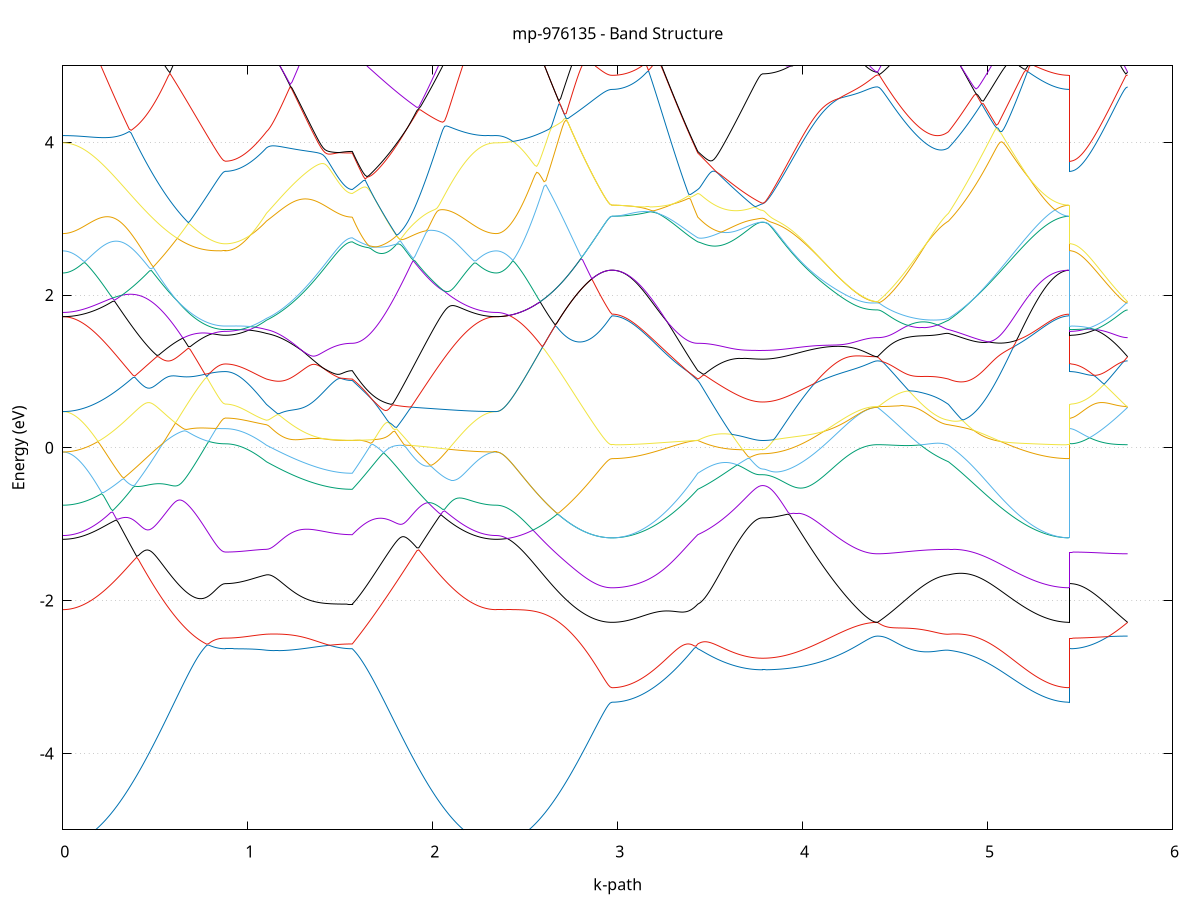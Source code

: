set title 'mp-976135 - Band Structure'
set xlabel 'k-path'
set ylabel 'Energy (eV)'
set grid y
set yrange [-5:5]
set terminal png size 800,600
set output 'mp-976135_bands_gnuplot.png'
plot '-' using 1:2 with lines notitle, '-' using 1:2 with lines notitle, '-' using 1:2 with lines notitle, '-' using 1:2 with lines notitle, '-' using 1:2 with lines notitle, '-' using 1:2 with lines notitle, '-' using 1:2 with lines notitle, '-' using 1:2 with lines notitle, '-' using 1:2 with lines notitle, '-' using 1:2 with lines notitle, '-' using 1:2 with lines notitle, '-' using 1:2 with lines notitle, '-' using 1:2 with lines notitle, '-' using 1:2 with lines notitle, '-' using 1:2 with lines notitle, '-' using 1:2 with lines notitle, '-' using 1:2 with lines notitle, '-' using 1:2 with lines notitle, '-' using 1:2 with lines notitle, '-' using 1:2 with lines notitle, '-' using 1:2 with lines notitle, '-' using 1:2 with lines notitle, '-' using 1:2 with lines notitle, '-' using 1:2 with lines notitle, '-' using 1:2 with lines notitle, '-' using 1:2 with lines notitle, '-' using 1:2 with lines notitle, '-' using 1:2 with lines notitle, '-' using 1:2 with lines notitle, '-' using 1:2 with lines notitle, '-' using 1:2 with lines notitle, '-' using 1:2 with lines notitle, '-' using 1:2 with lines notitle, '-' using 1:2 with lines notitle, '-' using 1:2 with lines notitle, '-' using 1:2 with lines notitle, '-' using 1:2 with lines notitle, '-' using 1:2 with lines notitle, '-' using 1:2 with lines notitle, '-' using 1:2 with lines notitle, '-' using 1:2 with lines notitle, '-' using 1:2 with lines notitle, '-' using 1:2 with lines notitle, '-' using 1:2 with lines notitle, '-' using 1:2 with lines notitle, '-' using 1:2 with lines notitle, '-' using 1:2 with lines notitle, '-' using 1:2 with lines notitle
0.000000 -35.907484
0.009985 -35.907484
0.019970 -35.907484
0.029954 -35.907484
0.039939 -35.907484
0.049924 -35.907484
0.059909 -35.907484
0.069893 -35.907484
0.079878 -35.907484
0.089863 -35.907484
0.099848 -35.907484
0.109832 -35.907484
0.119817 -35.907484
0.129802 -35.907484
0.139787 -35.907484
0.149771 -35.907484
0.159756 -35.907484
0.169741 -35.907484
0.179726 -35.907484
0.189711 -35.907484
0.199695 -35.907384
0.209680 -35.907484
0.219665 -35.907384
0.229650 -35.907384
0.239634 -35.907384
0.249619 -35.907384
0.259604 -35.907384
0.269589 -35.907384
0.279573 -35.907384
0.289558 -35.907384
0.299543 -35.907384
0.309528 -35.907384
0.319512 -35.907384
0.329497 -35.907284
0.339482 -35.907284
0.349467 -35.907284
0.359452 -35.907284
0.369436 -35.907284
0.379421 -35.907284
0.389406 -35.907184
0.399391 -35.907184
0.409375 -35.907184
0.419360 -35.907184
0.429345 -35.907184
0.439330 -35.907184
0.449314 -35.907084
0.459299 -35.907084
0.469284 -35.907084
0.479269 -35.907084
0.489253 -35.907084
0.499238 -35.906984
0.509223 -35.906984
0.519208 -35.906984
0.529193 -35.906984
0.539177 -35.906984
0.549162 -35.906884
0.559147 -35.906884
0.569132 -35.906884
0.579116 -35.906884
0.589101 -35.906884
0.599086 -35.906784
0.609071 -35.906784
0.619055 -35.906784
0.629040 -35.906784
0.639025 -35.906684
0.649010 -35.906684
0.658995 -35.906684
0.668979 -35.906684
0.678964 -35.906684
0.688949 -35.906684
0.698934 -35.906584
0.708918 -35.906584
0.718903 -35.906584
0.728888 -35.906584
0.738873 -35.906584
0.748857 -35.906584
0.758842 -35.906484
0.768827 -35.906484
0.778812 -35.906484
0.788796 -35.906484
0.798781 -35.906484
0.808766 -35.906484
0.818751 -35.906484
0.828736 -35.906484
0.838720 -35.906484
0.848705 -35.906484
0.858690 -35.906484
0.868675 -35.906484
0.878659 -35.906384
0.878659 -35.906484
0.888340 -35.906484
0.898021 -35.906384
0.907702 -35.906384
0.917383 -35.906484
0.927064 -35.906484
0.936745 -35.906484
0.946426 -35.906484
0.956107 -35.906484
0.965788 -35.906484
0.975468 -35.906484
0.985149 -35.906484
0.994830 -35.906584
1.004511 -35.906584
1.014192 -35.906584
1.023873 -35.906584
1.033554 -35.906584
1.043235 -35.906584
1.052916 -35.906684
1.062597 -35.906684
1.072278 -35.906684
1.081958 -35.906784
1.091639 -35.906784
1.101320 -35.906784
1.101320 -35.906684
1.111190 -35.906784
1.121059 -35.906884
1.130928 -35.906884
1.140798 -35.906884
1.150667 -35.906884
1.160537 -35.906884
1.170406 -35.906984
1.180275 -35.906984
1.190145 -35.906984
1.200014 -35.906984
1.209883 -35.907084
1.219753 -35.907084
1.229622 -35.907084
1.239492 -35.907184
1.249361 -35.907184
1.259230 -35.907184
1.269100 -35.907184
1.278969 -35.907184
1.288839 -35.907284
1.298708 -35.907284
1.308577 -35.907284
1.318447 -35.907384
1.328316 -35.907384
1.338185 -35.907384
1.348055 -35.907384
1.357924 -35.907384
1.367794 -35.907484
1.377663 -35.907484
1.387532 -35.907484
1.397402 -35.907484
1.407271 -35.907584
1.417140 -35.907584
1.427010 -35.907584
1.436879 -35.907584
1.446749 -35.907584
1.456618 -35.907584
1.466487 -35.907684
1.476357 -35.907684
1.486226 -35.907684
1.496096 -35.907684
1.505965 -35.907684
1.515834 -35.907684
1.525704 -35.907684
1.535573 -35.907684
1.545442 -35.907684
1.555312 -35.907684
1.565181 -35.907684
1.565181 -35.907684
1.575165 -35.907684
1.585149 -35.907684
1.595133 -35.907684
1.605117 -35.907584
1.615101 -35.907584
1.625085 -35.907584
1.635069 -35.907584
1.645053 -35.907584
1.655037 -35.907584
1.665021 -35.907584
1.675005 -35.907584
1.684989 -35.907584
1.694973 -35.907584
1.704957 -35.907484
1.714941 -35.907484
1.724925 -35.907484
1.734909 -35.907484
1.744893 -35.907484
1.754877 -35.907484
1.764861 -35.907484
1.774845 -35.907484
1.784829 -35.907484
1.794813 -35.907484
1.804797 -35.907484
1.814781 -35.907484
1.824765 -35.907484
1.834749 -35.907384
1.844733 -35.907384
1.854717 -35.907384
1.864701 -35.907384
1.874685 -35.907384
1.884669 -35.907384
1.894653 -35.907384
1.904637 -35.907384
1.914621 -35.907384
1.924605 -35.907384
1.934589 -35.907384
1.944573 -35.907384
1.954557 -35.907384
1.964541 -35.907384
1.974525 -35.907384
1.984509 -35.907384
1.994493 -35.907384
2.004477 -35.907384
2.014461 -35.907384
2.024445 -35.907384
2.034429 -35.907384
2.044413 -35.907384
2.054397 -35.907384
2.064381 -35.907384
2.074365 -35.907384
2.084349 -35.907484
2.094333 -35.907384
2.104317 -35.907384
2.114301 -35.907484
2.124285 -35.907484
2.134268 -35.907484
2.144252 -35.907484
2.154236 -35.907484
2.164220 -35.907484
2.174204 -35.907484
2.184188 -35.907484
2.194172 -35.907484
2.204156 -35.907484
2.214140 -35.907484
2.224124 -35.907484
2.234108 -35.907484
2.244092 -35.907484
2.254076 -35.907484
2.264060 -35.907484
2.274044 -35.907484
2.284028 -35.907484
2.294012 -35.907484
2.303996 -35.907484
2.313980 -35.907484
2.323964 -35.907484
2.333948 -35.907484
2.343932 -35.907484
2.343932 -35.907484
2.353861 -35.907484
2.363790 -35.907484
2.373719 -35.907484
2.383648 -35.907484
2.393577 -35.907484
2.403506 -35.907484
2.413435 -35.907484
2.423364 -35.907484
2.433294 -35.907484
2.443223 -35.907484
2.453152 -35.907584
2.463081 -35.907584
2.473010 -35.907584
2.482939 -35.907584
2.492868 -35.907584
2.502797 -35.907584
2.512726 -35.907584
2.522655 -35.907584
2.532584 -35.907684
2.542513 -35.907584
2.552442 -35.907684
2.562371 -35.907684
2.572300 -35.907684
2.582229 -35.907684
2.592158 -35.907684
2.602087 -35.907784
2.612016 -35.907784
2.621945 -35.907784
2.631874 -35.907784
2.641803 -35.907784
2.651732 -35.907884
2.661661 -35.907884
2.671590 -35.907884
2.681519 -35.907884
2.691448 -35.907884
2.701377 -35.907984
2.711306 -35.907984
2.721235 -35.907884
2.731164 -35.907984
2.741093 -35.907984
2.751022 -35.907984
2.760951 -35.907984
2.770880 -35.908084
2.780810 -35.908084
2.790739 -35.908084
2.800668 -35.908084
2.810597 -35.908084
2.820526 -35.908084
2.830455 -35.908084
2.840384 -35.908184
2.850313 -35.908084
2.860242 -35.908184
2.870171 -35.908184
2.880100 -35.908084
2.890029 -35.908184
2.899958 -35.908184
2.909887 -35.908184
2.919816 -35.908184
2.929745 -35.908184
2.939674 -35.908184
2.949603 -35.908184
2.959532 -35.908184
2.969461 -35.908184
2.969461 -35.908184
2.979330 -35.908184
2.989200 -35.908184
2.999069 -35.908184
3.008939 -35.908184
3.018808 -35.908184
3.028677 -35.908184
3.038547 -35.908184
3.048416 -35.908184
3.058285 -35.908184
3.068155 -35.908184
3.078024 -35.908184
3.087894 -35.908184
3.097763 -35.908184
3.107632 -35.908184
3.117502 -35.908184
3.127371 -35.908084
3.137241 -35.908084
3.147110 -35.908084
3.156979 -35.908084
3.166849 -35.908084
3.176718 -35.908084
3.186587 -35.908084
3.196457 -35.907984
3.206326 -35.908084
3.216196 -35.907984
3.226065 -35.907984
3.235934 -35.907984
3.245804 -35.907984
3.255673 -35.907984
3.265542 -35.907884
3.275412 -35.907984
3.285281 -35.907884
3.295151 -35.907884
3.305020 -35.907884
3.314889 -35.907884
3.324759 -35.907884
3.334628 -35.907884
3.344498 -35.907784
3.354367 -35.907784
3.364236 -35.907784
3.374106 -35.907784
3.383975 -35.907784
3.393844 -35.907784
3.403714 -35.907784
3.413583 -35.907684
3.423453 -35.907684
3.433322 -35.907684
3.433322 -35.907684
3.443049 -35.907684
3.452775 -35.907684
3.462502 -35.907684
3.472228 -35.907684
3.481955 -35.907684
3.491682 -35.907684
3.501408 -35.907684
3.511135 -35.907684
3.520861 -35.907584
3.530588 -35.907584
3.540315 -35.907584
3.550041 -35.907584
3.559768 -35.907584
3.569494 -35.907584
3.579221 -35.907584
3.588948 -35.907584
3.598674 -35.907584
3.608401 -35.907584
3.618127 -35.907584
3.627854 -35.907584
3.637581 -35.907584
3.647307 -35.907584
3.657034 -35.907584
3.666761 -35.907484
3.676487 -35.907584
3.686214 -35.907484
3.695940 -35.907484
3.705667 -35.907484
3.715394 -35.907484
3.725120 -35.907484
3.734847 -35.907484
3.744573 -35.907484
3.754300 -35.907484
3.764027 -35.907484
3.773753 -35.907484
3.783480 -35.907484
3.783480 -35.907484
3.793342 -35.907484
3.803204 -35.907484
3.813066 -35.907484
3.822928 -35.907484
3.832790 -35.907484
3.842652 -35.907484
3.852514 -35.907484
3.862376 -35.907384
3.872238 -35.907484
3.882100 -35.907484
3.891962 -35.907384
3.901824 -35.907384
3.911686 -35.907384
3.921548 -35.907384
3.931410 -35.907384
3.941272 -35.907384
3.951134 -35.907284
3.960996 -35.907284
3.970858 -35.907284
3.980720 -35.907284
3.990582 -35.907284
4.000444 -35.907184
4.010306 -35.907184
4.020168 -35.907184
4.030030 -35.907184
4.039892 -35.907084
4.049754 -35.907084
4.059616 -35.907084
4.069478 -35.907084
4.079340 -35.906984
4.089202 -35.906984
4.099064 -35.906984
4.108926 -35.906884
4.118788 -35.906884
4.128650 -35.906884
4.138512 -35.906884
4.148374 -35.906884
4.158236 -35.906784
4.168098 -35.906784
4.177960 -35.906784
4.187822 -35.906784
4.197684 -35.906684
4.207546 -35.906684
4.217408 -35.906684
4.227270 -35.906684
4.237132 -35.906684
4.246994 -35.906584
4.256856 -35.906584
4.266718 -35.906584
4.276580 -35.906584
4.286442 -35.906484
4.296304 -35.906484
4.306166 -35.906484
4.316028 -35.906484
4.325890 -35.906484
4.335752 -35.906484
4.345614 -35.906484
4.355476 -35.906484
4.365338 -35.906484
4.375200 -35.906484
4.385062 -35.906484
4.394924 -35.906484
4.404786 -35.906484
4.404786 -35.906384
4.414630 -35.906384
4.424474 -35.906384
4.434319 -35.906484
4.444163 -35.906484
4.454007 -35.906484
4.463851 -35.906484
4.473696 -35.906484
4.483540 -35.906384
4.493384 -35.906484
4.503228 -35.906484
4.513073 -35.906484
4.522917 -35.906484
4.532761 -35.906484
4.542606 -35.906484
4.552450 -35.906484
4.562294 -35.906484
4.572138 -35.906484
4.581983 -35.906484
4.591827 -35.906484
4.601671 -35.906584
4.611515 -35.906584
4.621360 -35.906484
4.631204 -35.906584
4.641048 -35.906584
4.650892 -35.906584
4.660737 -35.906584
4.670581 -35.906584
4.680425 -35.906584
4.690269 -35.906684
4.700114 -35.906684
4.709958 -35.906684
4.719802 -35.906684
4.729647 -35.906684
4.739491 -35.906684
4.749335 -35.906784
4.759179 -35.906784
4.769024 -35.906784
4.778868 -35.906784
4.788712 -35.906784
4.788712 -35.906784
4.798652 -35.906884
4.808591 -35.906884
4.818530 -35.906884
4.828470 -35.906884
4.838409 -35.906984
4.848348 -35.906984
4.858288 -35.906984
4.868227 -35.907084
4.878166 -35.907084
4.888106 -35.907084
4.898045 -35.907184
4.907985 -35.907084
4.917924 -35.907184
4.927863 -35.907284
4.937803 -35.907284
4.947742 -35.907284
4.957681 -35.907384
4.967621 -35.907384
4.977560 -35.907384
4.987500 -35.907484
4.997439 -35.907484
5.007378 -35.907484
5.017318 -35.907584
5.027257 -35.907584
5.037196 -35.907584
5.047136 -35.907684
5.057075 -35.907684
5.067014 -35.907684
5.076954 -35.907684
5.086893 -35.907784
5.096833 -35.907784
5.106772 -35.907784
5.116711 -35.907784
5.126651 -35.907884
5.136590 -35.907884
5.146529 -35.907884
5.156469 -35.907884
5.166408 -35.907884
5.176348 -35.907984
5.186287 -35.907984
5.196226 -35.907984
5.206166 -35.907984
5.216105 -35.907984
5.226044 -35.908084
5.235984 -35.908084
5.245923 -35.908084
5.255863 -35.908084
5.265802 -35.908084
5.275741 -35.908084
5.285681 -35.908084
5.295620 -35.908084
5.305559 -35.908184
5.315499 -35.908184
5.325438 -35.908184
5.335377 -35.908184
5.345317 -35.908184
5.355256 -35.908184
5.365196 -35.908184
5.375135 -35.908184
5.385074 -35.908184
5.395014 -35.908184
5.404953 -35.908184
5.414892 -35.908184
5.424832 -35.908184
5.434771 -35.908184
5.444711 -35.908184
5.444711 -35.906484
5.454484 -35.906484
5.464258 -35.906384
5.474032 -35.906484
5.483806 -35.906484
5.493580 -35.906384
5.503354 -35.906484
5.513128 -35.906484
5.522902 -35.906484
5.532676 -35.906484
5.542449 -35.906384
5.552223 -35.906484
5.561997 -35.906484
5.571771 -35.906484
5.581545 -35.906384
5.591319 -35.906484
5.601093 -35.906384
5.610867 -35.906384
5.620641 -35.906484
5.630414 -35.906484
5.640188 -35.906484
5.649962 -35.906484
5.659736 -35.906384
5.669510 -35.906484
5.679284 -35.906484
5.689058 -35.906484
5.698832 -35.906484
5.708605 -35.906384
5.718379 -35.906484
5.728153 -35.906384
5.737927 -35.906484
5.747701 -35.906384
5.757475 -35.906484
e
0.000000 -24.989884
0.009985 -24.989884
0.019970 -24.989984
0.029954 -24.989984
0.039939 -24.989984
0.049924 -24.990084
0.059909 -24.990084
0.069893 -24.990184
0.079878 -24.990284
0.089863 -24.990384
0.099848 -24.990584
0.109832 -24.990684
0.119817 -24.990884
0.129802 -24.991084
0.139787 -24.991384
0.149771 -24.991584
0.159756 -24.991884
0.169741 -24.992284
0.179726 -24.992584
0.189711 -24.992984
0.199695 -24.993484
0.209680 -24.993884
0.219665 -24.994384
0.229650 -24.994984
0.239634 -24.995584
0.249619 -24.996184
0.259604 -24.996784
0.269589 -24.997484
0.279573 -24.998284
0.289558 -24.998984
0.299543 -24.999884
0.309528 -25.000684
0.319512 -25.001584
0.329497 -25.002484
0.339482 -25.003384
0.349467 -25.004284
0.359452 -25.005284
0.369436 -25.006284
0.379421 -25.007284
0.389406 -25.008384
0.399391 -25.009384
0.409375 -25.010484
0.419360 -25.011584
0.429345 -25.012684
0.439330 -25.013784
0.449314 -25.014884
0.459299 -25.015984
0.469284 -25.017084
0.479269 -25.018184
0.489253 -25.019284
0.499238 -25.020384
0.509223 -25.021484
0.519208 -25.022584
0.529193 -25.023684
0.539177 -25.024784
0.549162 -25.025784
0.559147 -25.026884
0.569132 -25.027884
0.579116 -25.028884
0.589101 -25.029884
0.599086 -25.030884
0.609071 -25.031884
0.619055 -25.032784
0.629040 -25.033684
0.639025 -25.034584
0.649010 -25.035484
0.658995 -25.036284
0.668979 -25.037084
0.678964 -25.037884
0.688949 -25.038584
0.698934 -25.039284
0.708918 -25.039984
0.718903 -25.040584
0.728888 -25.041184
0.738873 -25.041784
0.748857 -25.042284
0.758842 -25.042784
0.768827 -25.043284
0.778812 -25.043684
0.788796 -25.044084
0.798781 -25.044384
0.808766 -25.044684
0.818751 -25.044984
0.828736 -25.045184
0.838720 -25.045384
0.848705 -25.045584
0.858690 -25.045684
0.868675 -25.045684
0.878659 -25.045784
0.878659 -25.045784
0.888340 -25.045684
0.898021 -25.045384
0.907702 -25.044984
0.917383 -25.044484
0.927064 -25.043784
0.936745 -25.042884
0.946426 -25.041884
0.956107 -25.040784
0.965788 -25.039484
0.975468 -25.037984
0.985149 -25.036384
0.994830 -25.034584
1.004511 -25.032684
1.014192 -25.030684
1.023873 -25.028484
1.033554 -25.026184
1.043235 -25.023684
1.052916 -25.021084
1.062597 -25.018384
1.072278 -25.015484
1.081958 -25.012584
1.091639 -25.009484
1.101320 -25.006284
1.101320 -25.006284
1.111190 -25.003884
1.121059 -25.001384
1.130928 -24.998884
1.140798 -24.996284
1.150667 -24.993584
1.160537 -24.990884
1.170406 -24.988084
1.180275 -24.985184
1.190145 -24.983884
1.200014 -24.983484
1.209883 -24.983084
1.219753 -24.982584
1.229622 -24.981984
1.239492 -24.981384
1.249361 -24.980684
1.259230 -24.979984
1.269100 -24.979084
1.278969 -24.978284
1.288839 -24.977284
1.298708 -24.976284
1.308577 -24.975184
1.318447 -24.974084
1.328316 -24.972884
1.338185 -24.971584
1.348055 -24.970284
1.357924 -24.968884
1.367794 -24.967484
1.377663 -24.965984
1.387532 -24.964484
1.397402 -24.962884
1.407271 -24.961184
1.417140 -24.959584
1.427010 -24.957784
1.436879 -24.956084
1.446749 -24.954284
1.456618 -24.952384
1.466487 -24.950584
1.476357 -24.948684
1.486226 -24.946684
1.496096 -24.944784
1.505965 -24.942784
1.515834 -24.940884
1.525704 -24.938884
1.535573 -24.936984
1.545442 -24.935184
1.555312 -24.933684
1.565181 -24.932984
1.565181 -24.932984
1.575165 -24.931884
1.585149 -24.930884
1.595133 -24.929984
1.605117 -24.929184
1.615101 -24.928384
1.625085 -24.927584
1.635069 -24.926884
1.645053 -24.926184
1.655037 -24.925584
1.665021 -24.924884
1.675005 -24.924284
1.684989 -24.924184
1.694973 -24.926784
1.704957 -24.929384
1.714941 -24.931984
1.724925 -24.934484
1.734909 -24.936884
1.744893 -24.939284
1.754877 -24.941684
1.764861 -24.943984
1.774845 -24.946184
1.784829 -24.948384
1.794813 -24.950584
1.804797 -24.952684
1.814781 -24.954684
1.824765 -24.956684
1.834749 -24.958584
1.844733 -24.960484
1.854717 -24.962284
1.864701 -24.963984
1.874685 -24.965684
1.884669 -24.967284
1.894653 -24.968884
1.904637 -24.970384
1.914621 -24.971884
1.924605 -24.973284
1.934589 -24.974584
1.944573 -24.975884
1.954557 -24.977084
1.964541 -24.978284
1.974525 -24.979384
1.984509 -24.980384
1.994493 -24.981384
2.004477 -24.982284
2.014461 -24.983184
2.024445 -24.983984
2.034429 -24.984684
2.044413 -24.985384
2.054397 -24.986084
2.064381 -24.986684
2.074365 -24.987184
2.084349 -24.987684
2.094333 -24.988084
2.104317 -24.988484
2.114301 -24.988884
2.124285 -24.989184
2.134268 -24.989484
2.144252 -24.989684
2.154236 -24.989884
2.164220 -24.989984
2.174204 -24.990184
2.184188 -24.990184
2.194172 -24.990284
2.204156 -24.990284
2.214140 -24.990384
2.224124 -24.990284
2.234108 -24.990284
2.244092 -24.990284
2.254076 -24.990284
2.264060 -24.990184
2.274044 -24.990184
2.284028 -24.990084
2.294012 -24.990084
2.303996 -24.989984
2.313980 -24.989984
2.323964 -24.989984
2.333948 -24.989884
2.343932 -24.989884
2.343932 -24.989884
2.353861 -24.989884
2.363790 -24.989684
2.373719 -24.989484
2.383648 -24.989084
2.393577 -24.988684
2.403506 -24.988084
2.413435 -24.987384
2.423364 -24.986684
2.433294 -24.985784
2.443223 -24.984884
2.453152 -24.983784
2.463081 -24.982684
2.473010 -24.981384
2.482939 -24.980084
2.492868 -24.978584
2.502797 -24.977084
2.512726 -24.975384
2.522655 -24.973684
2.532584 -24.971884
2.542513 -24.969984
2.552442 -24.967984
2.562371 -24.965884
2.572300 -24.963784
2.582229 -24.961484
2.592158 -24.959184
2.602087 -24.958984
2.612016 -24.960484
2.621945 -24.962084
2.631874 -24.963584
2.641803 -24.965084
2.651732 -24.966484
2.661661 -24.967984
2.671590 -24.969384
2.681519 -24.970784
2.691448 -24.972084
2.701377 -24.973484
2.711306 -24.974784
2.721235 -24.975984
2.731164 -24.977284
2.741093 -24.978384
2.751022 -24.979584
2.760951 -24.980684
2.770880 -24.981684
2.780810 -24.982784
2.790739 -24.983684
2.800668 -24.984584
2.810597 -24.985484
2.820526 -24.986284
2.830455 -24.987084
2.840384 -24.987784
2.850313 -24.988484
2.860242 -24.989084
2.870171 -24.989684
2.880100 -24.990184
2.890029 -24.990684
2.899958 -24.991084
2.909887 -24.991484
2.919816 -24.991784
2.929745 -24.991984
2.939674 -24.992184
2.949603 -24.992284
2.959532 -24.992384
2.969461 -24.992484
2.969461 -24.992484
2.979330 -24.992384
2.989200 -24.992284
2.999069 -24.992184
3.008939 -24.991884
3.018808 -24.991584
3.028677 -24.991184
3.038547 -24.990784
3.048416 -24.990284
3.058285 -24.989684
3.068155 -24.989084
3.078024 -24.988384
3.087894 -24.987584
3.097763 -24.986684
3.107632 -24.985784
3.117502 -24.984884
3.127371 -24.983884
3.137241 -24.982784
3.147110 -24.981584
3.156979 -24.980384
3.166849 -24.979084
3.176718 -24.977784
3.186587 -24.976384
3.196457 -24.974984
3.206326 -24.973484
3.216196 -24.971984
3.226065 -24.970384
3.235934 -24.968684
3.245804 -24.966984
3.255673 -24.965284
3.265542 -24.963484
3.275412 -24.961684
3.285281 -24.959784
3.295151 -24.957884
3.305020 -24.955884
3.314889 -24.953884
3.324759 -24.951884
3.334628 -24.949784
3.344498 -24.947684
3.354367 -24.945584
3.364236 -24.943384
3.374106 -24.941184
3.383975 -24.939284
3.393844 -24.937884
3.403714 -24.936484
3.413583 -24.935284
3.423453 -24.934084
3.433322 -24.932984
3.433322 -24.932984
3.443049 -24.932484
3.452775 -24.932084
3.462502 -24.931784
3.472228 -24.931484
3.481955 -24.931384
3.491682 -24.931284
3.501408 -24.931384
3.511135 -24.931684
3.520861 -24.932084
3.530588 -24.932684
3.540315 -24.933384
3.550041 -24.934184
3.559768 -24.935184
3.569494 -24.936284
3.579221 -24.937384
3.588948 -24.938484
3.598674 -24.939684
3.608401 -24.940884
3.618127 -24.942084
3.627854 -24.943184
3.637581 -24.944284
3.647307 -24.945384
3.657034 -24.946384
3.666761 -24.947384
3.676487 -24.948284
3.686214 -24.949084
3.695940 -24.949884
3.705667 -24.950584
3.715394 -24.951184
3.725120 -24.951684
3.734847 -24.952184
3.744573 -24.952584
3.754300 -24.952884
3.764027 -24.953084
3.773753 -24.953184
3.783480 -24.953184
3.783480 -24.953184
3.793342 -24.953284
3.803204 -24.953384
3.813066 -24.953584
3.822928 -24.953784
3.832790 -24.954184
3.842652 -24.954584
3.852514 -24.955184
3.862376 -24.955784
3.872238 -24.956484
3.882100 -24.957284
3.891962 -24.958284
3.901824 -24.959384
3.911686 -24.960484
3.921548 -24.961784
3.931410 -24.963284
3.941272 -24.964784
3.951134 -24.966484
3.960996 -24.968284
3.970858 -24.970184
3.980720 -24.972184
3.990582 -24.974284
4.000444 -24.976384
4.010306 -24.978584
4.020168 -24.980884
4.030030 -24.983184
4.039892 -24.985584
4.049754 -24.987884
4.059616 -24.990284
4.069478 -24.992684
4.079340 -24.995084
4.089202 -24.997384
4.099064 -24.999784
4.108926 -25.002084
4.118788 -25.004384
4.128650 -25.006584
4.138512 -25.008784
4.148374 -25.010984
4.158236 -25.013084
4.168098 -25.015084
4.177960 -25.017084
4.187822 -25.018984
4.197684 -25.020784
4.207546 -25.022584
4.217408 -25.024284
4.227270 -25.025984
4.237132 -25.027484
4.246994 -25.028984
4.256856 -25.030384
4.266718 -25.031684
4.276580 -25.032884
4.286442 -25.034084
4.296304 -25.035084
4.306166 -25.036084
4.316028 -25.036984
4.325890 -25.037784
4.335752 -25.038484
4.345614 -25.039084
4.355476 -25.039584
4.365338 -25.039984
4.375200 -25.040284
4.385062 -25.040584
4.394924 -25.040684
4.404786 -25.040684
4.404786 -25.040684
4.414630 -25.040684
4.424474 -25.040684
4.434319 -25.040684
4.444163 -25.040584
4.454007 -25.040484
4.463851 -25.040384
4.473696 -25.040184
4.483540 -25.039984
4.493384 -25.039784
4.503228 -25.039484
4.513073 -25.039184
4.522917 -25.038884
4.532761 -25.038484
4.542606 -25.037984
4.552450 -25.037484
4.562294 -25.036884
4.572138 -25.036284
4.581983 -25.035584
4.591827 -25.034784
4.601671 -25.033984
4.611515 -25.033084
4.621360 -25.032084
4.631204 -25.031084
4.641048 -25.029984
4.650892 -25.028884
4.660737 -25.027584
4.670581 -25.026284
4.680425 -25.024984
4.690269 -25.023584
4.700114 -25.022084
4.709958 -25.020484
4.719802 -25.018884
4.729647 -25.017184
4.739491 -25.015484
4.749335 -25.013684
4.759179 -25.011884
4.769024 -25.010084
4.778868 -25.008184
4.788712 -25.006284
4.788712 -25.006284
4.798652 -25.002784
4.808591 -24.999284
4.818530 -24.995684
4.828470 -24.991884
4.838409 -24.988084
4.848348 -24.986084
4.858288 -24.986384
4.868227 -24.986684
4.878166 -24.986984
4.888106 -24.987284
4.898045 -24.987484
4.907985 -24.987784
4.917924 -24.987984
4.927863 -24.988184
4.937803 -24.988384
4.947742 -24.988584
4.957681 -24.988784
4.967621 -24.988984
4.977560 -24.989184
4.987500 -24.989284
4.997439 -24.989484
5.007378 -24.989584
5.017318 -24.989784
5.027257 -24.989884
5.037196 -24.989984
5.047136 -24.990184
5.057075 -24.990284
5.067014 -24.990384
5.076954 -24.990484
5.086893 -24.990584
5.096833 -24.990684
5.106772 -24.990784
5.116711 -24.990884
5.126651 -24.990984
5.136590 -24.991084
5.146529 -24.991184
5.156469 -24.991284
5.166408 -24.991284
5.176348 -24.991384
5.186287 -24.991484
5.196226 -24.991584
5.206166 -24.991584
5.216105 -24.991684
5.226044 -24.991784
5.235984 -24.991784
5.245923 -24.991884
5.255863 -24.991884
5.265802 -24.991984
5.275741 -24.991984
5.285681 -24.992084
5.295620 -24.992084
5.305559 -24.992184
5.315499 -24.992184
5.325438 -24.992184
5.335377 -24.992284
5.345317 -24.992284
5.355256 -24.992284
5.365196 -24.992384
5.375135 -24.992384
5.385074 -24.992384
5.395014 -24.992384
5.404953 -24.992384
5.414892 -24.992384
5.424832 -24.992484
5.434771 -24.992484
5.444711 -24.992484
5.444711 -25.045784
5.454484 -25.045684
5.464258 -25.045684
5.474032 -25.045684
5.483806 -25.045584
5.493580 -25.045484
5.503354 -25.045384
5.513128 -25.045184
5.522902 -25.045084
5.532676 -25.044884
5.542449 -25.044684
5.552223 -25.044484
5.561997 -25.044284
5.571771 -25.044084
5.581545 -25.043784
5.591319 -25.043584
5.601093 -25.043284
5.610867 -25.043084
5.620641 -25.042884
5.630414 -25.042584
5.640188 -25.042384
5.649962 -25.042084
5.659736 -25.041884
5.669510 -25.041684
5.679284 -25.041484
5.689058 -25.041384
5.698832 -25.041184
5.708605 -25.041084
5.718379 -25.040884
5.728153 -25.040884
5.737927 -25.040784
5.747701 -25.040784
5.757475 -25.040684
e
0.000000 -24.929984
0.009985 -24.929984
0.019970 -24.929984
0.029954 -24.929884
0.039939 -24.929784
0.049924 -24.929684
0.059909 -24.929584
0.069893 -24.929384
0.079878 -24.929284
0.089863 -24.928984
0.099848 -24.928784
0.109832 -24.928484
0.119817 -24.928184
0.129802 -24.927784
0.139787 -24.927384
0.149771 -24.926984
0.159756 -24.926484
0.169741 -24.925984
0.179726 -24.925384
0.189711 -24.924784
0.199695 -24.924084
0.209680 -24.923284
0.219665 -24.922484
0.229650 -24.921684
0.239634 -24.920784
0.249619 -24.919784
0.259604 -24.918784
0.269589 -24.917684
0.279573 -24.916484
0.289558 -24.915384
0.299543 -24.914084
0.309528 -24.912784
0.319512 -24.911384
0.329497 -24.909984
0.339482 -24.908584
0.349467 -24.907084
0.359452 -24.905484
0.369436 -24.905884
0.379421 -24.908184
0.389406 -24.910384
0.399391 -24.912684
0.409375 -24.914884
0.419360 -24.917084
0.429345 -24.919284
0.439330 -24.921384
0.449314 -24.923484
0.459299 -24.925584
0.469284 -24.927684
0.479269 -24.929684
0.489253 -24.931684
0.499238 -24.933584
0.509223 -24.935484
0.519208 -24.937384
0.529193 -24.939184
0.539177 -24.940984
0.549162 -24.942784
0.559147 -24.944484
0.569132 -24.946184
0.579116 -24.947784
0.589101 -24.949384
0.599086 -24.950884
0.609071 -24.952384
0.619055 -24.953884
0.629040 -24.955284
0.639025 -24.956584
0.649010 -24.957984
0.658995 -24.959184
0.668979 -24.960384
0.678964 -24.961584
0.688949 -24.962684
0.698934 -24.963684
0.708918 -24.964684
0.718903 -24.965684
0.728888 -24.966484
0.738873 -24.967384
0.748857 -24.968184
0.758842 -24.968884
0.768827 -24.969484
0.778812 -24.970084
0.788796 -24.970684
0.798781 -24.971184
0.808766 -24.971584
0.818751 -24.971984
0.828736 -24.972284
0.838720 -24.972584
0.848705 -24.972784
0.858690 -24.972884
0.868675 -24.972984
0.878659 -24.973084
0.878659 -24.973084
0.888340 -24.973084
0.898021 -24.973284
0.907702 -24.973684
0.917383 -24.974084
0.927064 -24.974584
0.936745 -24.975084
0.946426 -24.975584
0.956107 -24.976184
0.965788 -24.976784
0.975468 -24.977384
0.985149 -24.977984
0.994830 -24.978584
1.004511 -24.979084
1.014192 -24.979684
1.023873 -24.980184
1.033554 -24.980784
1.043235 -24.981284
1.052916 -24.981784
1.062597 -24.982184
1.072278 -24.982684
1.081958 -24.983084
1.091639 -24.983584
1.101320 -24.983984
1.101320 -24.983984
1.111190 -24.984184
1.121059 -24.984384
1.130928 -24.984484
1.140798 -24.984584
1.150667 -24.984584
1.160537 -24.984484
1.170406 -24.984384
1.180275 -24.984084
1.190145 -24.982284
1.200014 -24.979384
1.209883 -24.976384
1.219753 -24.973284
1.229622 -24.970184
1.239492 -24.967084
1.249361 -24.963884
1.259230 -24.960784
1.269100 -24.957584
1.278969 -24.954284
1.288839 -24.951084
1.298708 -24.947884
1.308577 -24.944584
1.318447 -24.941384
1.328316 -24.938184
1.338185 -24.934984
1.348055 -24.931784
1.357924 -24.928684
1.367794 -24.925584
1.377663 -24.922584
1.387532 -24.919684
1.397402 -24.916784
1.407271 -24.913984
1.417140 -24.911284
1.427010 -24.908684
1.436879 -24.907584
1.446749 -24.908784
1.456618 -24.910084
1.466487 -24.911484
1.476357 -24.912984
1.486226 -24.914584
1.496096 -24.916384
1.505965 -24.918084
1.515834 -24.919984
1.525704 -24.921784
1.535573 -24.923684
1.545442 -24.925384
1.555312 -24.926884
1.565181 -24.927584
1.565181 -24.927584
1.575165 -24.925184
1.585149 -24.922884
1.595133 -24.920484
1.605117 -24.918084
1.615101 -24.915784
1.625085 -24.913384
1.635069 -24.910984
1.645053 -24.913184
1.655037 -24.915984
1.665021 -24.918784
1.675005 -24.921484
1.684989 -24.923684
1.694973 -24.923084
1.704957 -24.922484
1.714941 -24.921784
1.724925 -24.921184
1.734909 -24.920584
1.744893 -24.919884
1.754877 -24.919184
1.764861 -24.918484
1.774845 -24.917684
1.784829 -24.916884
1.794813 -24.916084
1.804797 -24.915284
1.814781 -24.914384
1.824765 -24.913484
1.834749 -24.912484
1.844733 -24.911484
1.854717 -24.910484
1.864701 -24.909384
1.874685 -24.908184
1.884669 -24.907084
1.894653 -24.905784
1.904637 -24.904584
1.914621 -24.903284
1.924605 -24.901884
1.934589 -24.900484
1.944573 -24.899084
1.954557 -24.897584
1.964541 -24.896084
1.974525 -24.894484
1.984509 -24.892884
1.994493 -24.891284
2.004477 -24.889684
2.014461 -24.891884
2.024445 -24.894084
2.034429 -24.896184
2.044413 -24.898184
2.054397 -24.900184
2.064381 -24.902184
2.074365 -24.904084
2.084349 -24.905884
2.094333 -24.907584
2.104317 -24.909284
2.114301 -24.910984
2.124285 -24.912584
2.134268 -24.914084
2.144252 -24.915484
2.154236 -24.916884
2.164220 -24.918184
2.174204 -24.919484
2.184188 -24.920684
2.194172 -24.921784
2.204156 -24.922784
2.214140 -24.923784
2.224124 -24.924684
2.234108 -24.925584
2.244092 -24.926284
2.254076 -24.926984
2.264060 -24.927684
2.274044 -24.928184
2.284028 -24.928684
2.294012 -24.929084
2.303996 -24.929384
2.313980 -24.929684
2.323964 -24.929884
2.333948 -24.929984
2.343932 -24.929984
2.343932 -24.929984
2.353861 -24.930084
2.363790 -24.930284
2.373719 -24.930584
2.383648 -24.930984
2.393577 -24.931584
2.403506 -24.932284
2.413435 -24.932984
2.423364 -24.933884
2.433294 -24.934884
2.443223 -24.935984
2.453152 -24.937084
2.463081 -24.938284
2.473010 -24.939584
2.482939 -24.940884
2.492868 -24.942284
2.502797 -24.943684
2.512726 -24.945084
2.522655 -24.946584
2.532584 -24.948084
2.542513 -24.949684
2.552442 -24.951184
2.562371 -24.952784
2.572300 -24.954284
2.582229 -24.955884
2.592158 -24.957384
2.602087 -24.958984
2.612016 -24.960484
2.621945 -24.962084
2.631874 -24.963584
2.641803 -24.965084
2.651732 -24.966484
2.661661 -24.967984
2.671590 -24.969384
2.681519 -24.970784
2.691448 -24.972084
2.701377 -24.973484
2.711306 -24.974784
2.721235 -24.975984
2.731164 -24.977284
2.741093 -24.978384
2.751022 -24.979584
2.760951 -24.980684
2.770880 -24.981684
2.780810 -24.982784
2.790739 -24.983684
2.800668 -24.984584
2.810597 -24.985484
2.820526 -24.986284
2.830455 -24.987084
2.840384 -24.987784
2.850313 -24.988484
2.860242 -24.989084
2.870171 -24.989684
2.880100 -24.990184
2.890029 -24.990684
2.899958 -24.991084
2.909887 -24.991484
2.919816 -24.991784
2.929745 -24.991984
2.939674 -24.992184
2.949603 -24.992284
2.959532 -24.992384
2.969461 -24.992484
2.969461 -24.992484
2.979330 -24.992384
2.989200 -24.992284
2.999069 -24.992084
3.008939 -24.991784
3.018808 -24.991384
3.028677 -24.990984
3.038547 -24.990484
3.048416 -24.989884
3.058285 -24.989184
3.068155 -24.988384
3.078024 -24.987584
3.087894 -24.986684
3.097763 -24.985684
3.107632 -24.984684
3.117502 -24.983484
3.127371 -24.982284
3.137241 -24.981084
3.147110 -24.979784
3.156979 -24.978384
3.166849 -24.976884
3.176718 -24.975384
3.186587 -24.973884
3.196457 -24.972284
3.206326 -24.970584
3.216196 -24.968884
3.226065 -24.967184
3.235934 -24.965484
3.245804 -24.963684
3.255673 -24.961884
3.265542 -24.959984
3.275412 -24.958184
3.285281 -24.956384
3.295151 -24.954484
3.305020 -24.952684
3.314889 -24.950884
3.324759 -24.949084
3.334628 -24.947284
3.344498 -24.945584
3.354367 -24.943984
3.364236 -24.942284
3.374106 -24.940784
3.383975 -24.938984
3.393844 -24.936684
3.403714 -24.934484
3.413583 -24.932184
3.423453 -24.929884
3.433322 -24.927584
3.433322 -24.927584
3.443049 -24.926484
3.452775 -24.925484
3.462502 -24.924384
3.472228 -24.923184
3.481955 -24.922084
3.491682 -24.920884
3.501408 -24.919584
3.511135 -24.918384
3.520861 -24.917084
3.530588 -24.915784
3.540315 -24.914484
3.550041 -24.913184
3.559768 -24.911884
3.569494 -24.910484
3.579221 -24.909184
3.588948 -24.907784
3.598674 -24.906484
3.608401 -24.905184
3.618127 -24.903784
3.627854 -24.902484
3.637581 -24.901284
3.647307 -24.899984
3.657034 -24.898784
3.666761 -24.897584
3.676487 -24.896484
3.686214 -24.895384
3.695940 -24.894384
3.705667 -24.893484
3.715394 -24.892984
3.725120 -24.892384
3.734847 -24.891984
3.744573 -24.891584
3.754300 -24.891284
3.764027 -24.891084
3.773753 -24.890984
3.783480 -24.890884
3.783480 -24.890884
3.793342 -24.891084
3.803204 -24.891484
3.813066 -24.892284
3.822928 -24.893284
3.832790 -24.894484
3.842652 -24.895884
3.852514 -24.897384
3.862376 -24.899084
3.872238 -24.900784
3.882100 -24.902584
3.891962 -24.904384
3.901824 -24.906084
3.911686 -24.907884
3.921548 -24.909984
3.931410 -24.912184
3.941272 -24.914284
3.951134 -24.916484
3.960996 -24.918684
3.970858 -24.920784
3.980720 -24.922884
3.990582 -24.924984
4.000444 -24.927084
4.010306 -24.929084
4.020168 -24.931084
4.030030 -24.933084
4.039892 -24.934984
4.049754 -24.936784
4.059616 -24.938684
4.069478 -24.940384
4.079340 -24.942084
4.089202 -24.943784
4.099064 -24.945384
4.108926 -24.946984
4.118788 -24.948484
4.128650 -24.949884
4.138512 -24.951284
4.148374 -24.952584
4.158236 -24.953884
4.168098 -24.955084
4.177960 -24.956184
4.187822 -24.957284
4.197684 -24.958384
4.207546 -24.959284
4.217408 -24.960184
4.227270 -24.961084
4.237132 -24.961884
4.246994 -24.962584
4.256856 -24.963284
4.266718 -24.963884
4.276580 -24.964484
4.286442 -24.964984
4.296304 -24.965484
4.306166 -24.965884
4.316028 -24.966284
4.325890 -24.966584
4.335752 -24.966884
4.345614 -24.967084
4.355476 -24.967384
4.365338 -24.967484
4.375200 -24.967584
4.385062 -24.967684
4.394924 -24.967784
4.404786 -24.967784
4.404786 -24.967784
4.414630 -24.967784
4.424474 -24.967684
4.434319 -24.967684
4.444163 -24.967584
4.454007 -24.967484
4.463851 -24.967484
4.473696 -24.967384
4.483540 -24.967384
4.493384 -24.967384
4.503228 -24.967484
4.513073 -24.967684
4.522917 -24.967984
4.532761 -24.968284
4.542606 -24.968784
4.552450 -24.969284
4.562294 -24.969884
4.572138 -24.970584
4.581983 -24.971284
4.591827 -24.972084
4.601671 -24.972884
4.611515 -24.973684
4.621360 -24.974484
4.631204 -24.975284
4.641048 -24.976084
4.650892 -24.976884
4.660737 -24.977584
4.670581 -24.978284
4.680425 -24.978984
4.690269 -24.979684
4.700114 -24.980284
4.709958 -24.980784
4.719802 -24.981384
4.729647 -24.981784
4.739491 -24.982284
4.749335 -24.982684
4.759179 -24.983084
4.769024 -24.983384
4.778868 -24.983684
4.788712 -24.983984
4.788712 -24.983984
4.798652 -24.984384
4.808591 -24.984784
4.818530 -24.985084
4.828470 -24.985484
4.838409 -24.985784
4.848348 -24.984084
4.858288 -24.980084
4.868227 -24.975984
4.878166 -24.971784
4.888106 -24.967484
4.898045 -24.963084
4.907985 -24.958684
4.917924 -24.954184
4.927863 -24.949584
4.937803 -24.944984
4.947742 -24.940384
4.957681 -24.935684
4.967621 -24.930984
4.977560 -24.926184
4.987500 -24.921384
4.997439 -24.916584
5.007378 -24.911784
5.017318 -24.906984
5.027257 -24.902184
5.037196 -24.897384
5.047136 -24.895384
5.057075 -24.899184
5.067014 -24.902984
5.076954 -24.906784
5.086893 -24.910484
5.096833 -24.914284
5.106772 -24.917984
5.116711 -24.921684
5.126651 -24.925284
5.136590 -24.928884
5.146529 -24.932484
5.156469 -24.935984
5.166408 -24.939384
5.176348 -24.942784
5.186287 -24.946084
5.196226 -24.949284
5.206166 -24.952484
5.216105 -24.955484
5.226044 -24.958484
5.235984 -24.961284
5.245923 -24.964084
5.255863 -24.966684
5.265802 -24.969284
5.275741 -24.971684
5.285681 -24.973984
5.295620 -24.976184
5.305559 -24.978184
5.315499 -24.980084
5.325438 -24.981884
5.335377 -24.983584
5.345317 -24.985084
5.355256 -24.986484
5.365196 -24.987684
5.375135 -24.988784
5.385074 -24.989784
5.395014 -24.990584
5.404953 -24.991284
5.414892 -24.991784
5.424832 -24.992184
5.434771 -24.992384
5.444711 -24.992484
5.444711 -24.973084
5.454484 -24.972984
5.464258 -24.972884
5.474032 -24.972584
5.483806 -24.972284
5.493580 -24.971784
5.503354 -24.971284
5.513128 -24.970684
5.522902 -24.969984
5.532676 -24.969084
5.542449 -24.968184
5.552223 -24.967184
5.561997 -24.966084
5.571771 -24.964884
5.581545 -24.963784
5.591319 -24.964084
5.601093 -24.964384
5.610867 -24.964784
5.620641 -24.965084
5.630414 -24.965384
5.640188 -24.965684
5.649962 -24.965984
5.659736 -24.966284
5.669510 -24.966584
5.679284 -24.966784
5.689058 -24.966984
5.698832 -24.967184
5.708605 -24.967384
5.718379 -24.967484
5.728153 -24.967684
5.737927 -24.967684
5.747701 -24.967784
5.757475 -24.967784
e
0.000000 -24.929984
0.009985 -24.929884
0.019970 -24.929684
0.029954 -24.929284
0.039939 -24.928684
0.049924 -24.927984
0.059909 -24.927084
0.069893 -24.926084
0.079878 -24.924884
0.089863 -24.923484
0.099848 -24.921984
0.109832 -24.920384
0.119817 -24.918484
0.129802 -24.916584
0.139787 -24.914484
0.149771 -24.912184
0.159756 -24.909884
0.169741 -24.907284
0.179726 -24.904684
0.189711 -24.901884
0.199695 -24.898984
0.209680 -24.895884
0.219665 -24.892784
0.229650 -24.889484
0.239634 -24.886084
0.249619 -24.882584
0.259604 -24.879584
0.269589 -24.881984
0.279573 -24.884484
0.289558 -24.886884
0.299543 -24.889284
0.309528 -24.891684
0.319512 -24.894084
0.329497 -24.896484
0.339482 -24.898884
0.349467 -24.901184
0.359452 -24.903584
0.369436 -24.903884
0.379421 -24.902184
0.389406 -24.900484
0.399391 -24.898784
0.409375 -24.896984
0.419360 -24.895184
0.429345 -24.893384
0.439330 -24.891484
0.449314 -24.889584
0.459299 -24.887684
0.469284 -24.885684
0.479269 -24.883784
0.489253 -24.881784
0.499238 -24.879684
0.509223 -24.882084
0.519208 -24.885184
0.529193 -24.888384
0.539177 -24.891584
0.549162 -24.894684
0.559147 -24.897884
0.569132 -24.901084
0.579116 -24.904284
0.589101 -24.907484
0.599086 -24.910584
0.609071 -24.913684
0.619055 -24.916784
0.629040 -24.919784
0.639025 -24.922684
0.649010 -24.925584
0.658995 -24.928384
0.668979 -24.931084
0.678964 -24.933684
0.688949 -24.936184
0.698934 -24.938684
0.708918 -24.940984
0.718903 -24.943184
0.728888 -24.945284
0.738873 -24.947284
0.748857 -24.949184
0.758842 -24.950884
0.768827 -24.952584
0.778812 -24.953984
0.788796 -24.955384
0.798781 -24.956584
0.808766 -24.957684
0.818751 -24.958584
0.828736 -24.959384
0.838720 -24.960084
0.848705 -24.960584
0.858690 -24.960984
0.868675 -24.961184
0.878659 -24.961284
0.878659 -24.961284
0.888340 -24.961184
0.898021 -24.960884
0.907702 -24.960384
0.917383 -24.959784
0.927064 -24.959084
0.936745 -24.958184
0.946426 -24.957284
0.956107 -24.956284
0.965788 -24.955184
0.975468 -24.954084
0.985149 -24.952884
0.994830 -24.951684
1.004511 -24.950484
1.014192 -24.949184
1.023873 -24.947884
1.033554 -24.946484
1.043235 -24.945084
1.052916 -24.943684
1.062597 -24.942284
1.072278 -24.940784
1.081958 -24.939284
1.091639 -24.937784
1.101320 -24.936284
1.101320 -24.936284
1.111190 -24.935084
1.121059 -24.933884
1.130928 -24.932684
1.140798 -24.931484
1.150667 -24.930184
1.160537 -24.928884
1.170406 -24.927484
1.180275 -24.926184
1.190145 -24.924784
1.200014 -24.923384
1.209883 -24.921984
1.219753 -24.920584
1.229622 -24.919184
1.239492 -24.917784
1.249361 -24.916384
1.259230 -24.915084
1.269100 -24.913684
1.278969 -24.912484
1.288839 -24.911184
1.298708 -24.910084
1.308577 -24.908984
1.318447 -24.907984
1.328316 -24.907084
1.338185 -24.906284
1.348055 -24.905684
1.357924 -24.905084
1.367794 -24.904784
1.377663 -24.904584
1.387532 -24.904584
1.397402 -24.904884
1.407271 -24.905284
1.417140 -24.905884
1.427010 -24.906684
1.436879 -24.906184
1.446749 -24.903884
1.456618 -24.901684
1.466487 -24.899684
1.476357 -24.897884
1.486226 -24.896184
1.496096 -24.894684
1.505965 -24.893284
1.515834 -24.892184
1.525704 -24.891284
1.535573 -24.890584
1.545442 -24.889984
1.555312 -24.889684
1.565181 -24.889584
1.565181 -24.889584
1.575165 -24.892684
1.585149 -24.895684
1.595133 -24.898684
1.605117 -24.901584
1.615101 -24.904584
1.625085 -24.907484
1.635069 -24.910384
1.645053 -24.908584
1.655037 -24.906284
1.665021 -24.903884
1.675005 -24.901484
1.684989 -24.899184
1.694973 -24.896884
1.704957 -24.894584
1.714941 -24.892284
1.724925 -24.889984
1.734909 -24.887784
1.744893 -24.885584
1.754877 -24.883384
1.764861 -24.881284
1.774845 -24.879084
1.784829 -24.876984
1.794813 -24.874984
1.804797 -24.872984
1.814781 -24.870984
1.824765 -24.869084
1.834749 -24.867184
1.844733 -24.865284
1.854717 -24.863484
1.864701 -24.861784
1.874685 -24.860084
1.884669 -24.859784
1.894653 -24.862484
1.904637 -24.865184
1.914621 -24.867784
1.924605 -24.870384
1.934589 -24.872984
1.944573 -24.875484
1.954557 -24.877984
1.964541 -24.880384
1.974525 -24.882784
1.984509 -24.885184
1.994493 -24.887484
2.004477 -24.889584
2.014461 -24.887784
2.024445 -24.887584
2.034429 -24.889684
2.044413 -24.891784
2.054397 -24.893784
2.064381 -24.895884
2.074365 -24.897884
2.084349 -24.899784
2.094333 -24.901784
2.104317 -24.903684
2.114301 -24.905484
2.124285 -24.907384
2.134268 -24.909084
2.144252 -24.910884
2.154236 -24.912484
2.164220 -24.914184
2.174204 -24.915684
2.184188 -24.917184
2.194172 -24.918684
2.204156 -24.919984
2.214140 -24.921284
2.224124 -24.922484
2.234108 -24.923684
2.244092 -24.924684
2.254076 -24.925684
2.264060 -24.926584
2.274044 -24.927384
2.284028 -24.928084
2.294012 -24.928684
2.303996 -24.929084
2.313980 -24.929484
2.323964 -24.929784
2.333948 -24.929984
2.343932 -24.929984
2.343932 -24.929984
2.353861 -24.930084
2.363790 -24.930284
2.373719 -24.930584
2.383648 -24.930984
2.393577 -24.931584
2.403506 -24.932284
2.413435 -24.932984
2.423364 -24.933884
2.433294 -24.934884
2.443223 -24.935984
2.453152 -24.937084
2.463081 -24.938284
2.473010 -24.939584
2.482939 -24.940884
2.492868 -24.942284
2.502797 -24.943684
2.512726 -24.945084
2.522655 -24.946584
2.532584 -24.948084
2.542513 -24.949684
2.552442 -24.951184
2.562371 -24.952784
2.572300 -24.954284
2.582229 -24.955884
2.592158 -24.957384
2.602087 -24.956784
2.612016 -24.954284
2.621945 -24.951784
2.631874 -24.949184
2.641803 -24.946484
2.651732 -24.943684
2.661661 -24.940784
2.671590 -24.937884
2.681519 -24.934984
2.691448 -24.931984
2.701377 -24.928884
2.711306 -24.925784
2.721235 -24.922584
2.731164 -24.919384
2.741093 -24.916184
2.751022 -24.912884
2.760951 -24.909584
2.770880 -24.906184
2.780810 -24.902884
2.790739 -24.899484
2.800668 -24.896184
2.810597 -24.892784
2.820526 -24.889484
2.830455 -24.886184
2.840384 -24.882884
2.850313 -24.879684
2.860242 -24.876584
2.870171 -24.873584
2.880100 -24.870584
2.890029 -24.867884
2.899958 -24.865284
2.909887 -24.862884
2.919816 -24.860784
2.929745 -24.858984
2.939674 -24.857584
2.949603 -24.856484
2.959532 -24.855784
2.969461 -24.855584
2.969461 -24.855584
2.979330 -24.855584
2.989200 -24.855684
2.999069 -24.855784
3.008939 -24.855984
3.018808 -24.856184
3.028677 -24.856484
3.038547 -24.856784
3.048416 -24.857184
3.058285 -24.857584
3.068155 -24.858084
3.078024 -24.858584
3.087894 -24.859084
3.097763 -24.859584
3.107632 -24.860184
3.117502 -24.860784
3.127371 -24.861384
3.137241 -24.861984
3.147110 -24.862684
3.156979 -24.863284
3.166849 -24.863984
3.176718 -24.864584
3.186587 -24.865184
3.196457 -24.865784
3.206326 -24.866384
3.216196 -24.866984
3.226065 -24.867484
3.235934 -24.868084
3.245804 -24.868484
3.255673 -24.868884
3.265542 -24.869284
3.275412 -24.869584
3.285281 -24.869784
3.295151 -24.869984
3.305020 -24.869984
3.314889 -24.869984
3.324759 -24.869884
3.334628 -24.869584
3.344498 -24.869284
3.354367 -24.868784
3.364236 -24.868184
3.374106 -24.871184
3.383975 -24.874284
3.393844 -24.877384
3.403714 -24.880484
3.413583 -24.883484
3.423453 -24.886584
3.433322 -24.889584
3.433322 -24.889584
3.443049 -24.891084
3.452775 -24.892584
3.462502 -24.894184
3.472228 -24.895784
3.481955 -24.897184
3.491682 -24.898584
3.501408 -24.899784
3.511135 -24.900784
3.520861 -24.901584
3.530588 -24.902184
3.540315 -24.902484
3.550041 -24.902684
3.559768 -24.902684
3.569494 -24.902484
3.579221 -24.902084
3.588948 -24.901684
3.598674 -24.901184
3.608401 -24.900584
3.618127 -24.899884
3.627854 -24.899184
3.637581 -24.898484
3.647307 -24.897684
3.657034 -24.896984
3.666761 -24.896284
3.676487 -24.895484
3.686214 -24.894784
3.695940 -24.894184
3.705667 -24.893484
3.715394 -24.892584
3.725120 -24.891884
3.734847 -24.891184
3.744573 -24.890684
3.754300 -24.890184
3.764027 -24.889884
3.773753 -24.889684
3.783480 -24.889684
3.783480 -24.889684
3.793342 -24.889784
3.803204 -24.890284
3.813066 -24.890984
3.822928 -24.891984
3.832790 -24.893184
3.842652 -24.894584
3.852514 -24.896184
3.862376 -24.897884
3.872238 -24.899784
3.882100 -24.901684
3.891962 -24.903684
3.901824 -24.905784
3.911686 -24.907784
3.921548 -24.909484
3.931410 -24.911084
3.941272 -24.912484
3.951134 -24.913884
3.960996 -24.915184
3.970858 -24.916384
3.980720 -24.917384
3.990582 -24.918384
4.000444 -24.919284
4.010306 -24.920084
4.020168 -24.920784
4.030030 -24.921384
4.039892 -24.921984
4.049754 -24.922484
4.059616 -24.922884
4.069478 -24.923284
4.079340 -24.923684
4.089202 -24.923984
4.099064 -24.924284
4.108926 -24.924484
4.118788 -24.924684
4.128650 -24.924884
4.138512 -24.925084
4.148374 -24.925184
4.158236 -24.925284
4.168098 -24.925384
4.177960 -24.925484
4.187822 -24.925584
4.197684 -24.925584
4.207546 -24.925684
4.217408 -24.925684
4.227270 -24.925784
4.237132 -24.925784
4.246994 -24.925784
4.256856 -24.925884
4.266718 -24.925884
4.276580 -24.925884
4.286442 -24.925884
4.296304 -24.925884
4.306166 -24.925884
4.316028 -24.925884
4.325890 -24.925884
4.335752 -24.925884
4.345614 -24.925884
4.355476 -24.925884
4.365338 -24.925884
4.375200 -24.925884
4.385062 -24.925884
4.394924 -24.925884
4.404786 -24.925884
4.404786 -24.925884
4.414630 -24.928184
4.424474 -24.930284
4.434319 -24.932384
4.444163 -24.934384
4.454007 -24.936284
4.463851 -24.938084
4.473696 -24.939784
4.483540 -24.941284
4.493384 -24.942684
4.503228 -24.943984
4.513073 -24.945084
4.522917 -24.945984
4.532761 -24.946784
4.542606 -24.947284
4.552450 -24.947784
4.562294 -24.947984
4.572138 -24.948084
4.581983 -24.948084
4.591827 -24.947984
4.601671 -24.947784
4.611515 -24.947484
4.621360 -24.947184
4.631204 -24.946784
4.641048 -24.946284
4.650892 -24.945784
4.660737 -24.945284
4.670581 -24.944784
4.680425 -24.944184
4.690269 -24.943584
4.700114 -24.942984
4.709958 -24.942284
4.719802 -24.941684
4.729647 -24.940984
4.739491 -24.940284
4.749335 -24.939484
4.759179 -24.938784
4.769024 -24.937984
4.778868 -24.937084
4.788712 -24.936284
4.788712 -24.936284
4.798652 -24.934684
4.808591 -24.933084
4.818530 -24.931384
4.828470 -24.929784
4.838409 -24.928084
4.848348 -24.926384
4.858288 -24.924784
4.868227 -24.923084
4.878166 -24.921384
4.888106 -24.919584
4.898045 -24.917884
4.907985 -24.916184
4.917924 -24.914484
4.927863 -24.912784
4.937803 -24.910984
4.947742 -24.909284
4.957681 -24.907584
4.967621 -24.905884
4.977560 -24.904184
4.987500 -24.902484
4.997439 -24.900784
5.007378 -24.899084
5.017318 -24.897484
5.027257 -24.895784
5.037196 -24.894184
5.047136 -24.892584
5.057075 -24.890984
5.067014 -24.889384
5.076954 -24.887784
5.086893 -24.886284
5.096833 -24.884784
5.106772 -24.883284
5.116711 -24.881784
5.126651 -24.880384
5.136590 -24.878984
5.146529 -24.877584
5.156469 -24.876284
5.166408 -24.874984
5.176348 -24.873684
5.186287 -24.872484
5.196226 -24.871284
5.206166 -24.870084
5.216105 -24.868984
5.226044 -24.867884
5.235984 -24.866784
5.245923 -24.865784
5.255863 -24.864884
5.265802 -24.863884
5.275741 -24.863084
5.285681 -24.862184
5.295620 -24.861384
5.305559 -24.860684
5.315499 -24.859984
5.325438 -24.859384
5.335377 -24.858784
5.345317 -24.858184
5.355256 -24.857684
5.365196 -24.857284
5.375135 -24.856884
5.385074 -24.856584
5.395014 -24.856284
5.404953 -24.855984
5.414892 -24.855784
5.424832 -24.855684
5.434771 -24.855584
5.444711 -24.855584
5.444711 -24.961284
5.454484 -24.961284
5.464258 -24.961284
5.474032 -24.961384
5.483806 -24.961484
5.493580 -24.961584
5.503354 -24.961784
5.513128 -24.961984
5.522902 -24.962184
5.532676 -24.962384
5.542449 -24.962584
5.552223 -24.962884
5.561997 -24.963184
5.571771 -24.963484
5.581545 -24.963584
5.591319 -24.962184
5.601093 -24.960784
5.610867 -24.959184
5.620641 -24.957584
5.630414 -24.955784
5.640188 -24.953984
5.649962 -24.952084
5.659736 -24.950084
5.669510 -24.947984
5.679284 -24.945884
5.689058 -24.943584
5.698832 -24.941284
5.708605 -24.938884
5.718379 -24.936484
5.728153 -24.933984
5.737927 -24.931284
5.747701 -24.928684
5.757475 -24.925884
e
0.000000 -24.826284
0.009985 -24.826484
0.019970 -24.827184
0.029954 -24.828184
0.039939 -24.829584
0.049924 -24.831184
0.059909 -24.832884
0.069893 -24.834784
0.079878 -24.836884
0.089863 -24.838984
0.099848 -24.841184
0.109832 -24.843384
0.119817 -24.845684
0.129802 -24.847984
0.139787 -24.850384
0.149771 -24.852784
0.159756 -24.855184
0.169741 -24.857584
0.179726 -24.859984
0.189711 -24.862384
0.199695 -24.864884
0.209680 -24.867284
0.219665 -24.869784
0.229650 -24.872184
0.239634 -24.874684
0.249619 -24.877184
0.259604 -24.878984
0.269589 -24.875284
0.279573 -24.871484
0.289558 -24.867584
0.299543 -24.863584
0.309528 -24.859484
0.319512 -24.855384
0.329497 -24.851184
0.339482 -24.846884
0.349467 -24.843984
0.359452 -24.845584
0.369436 -24.847284
0.379421 -24.849084
0.389406 -24.850984
0.399391 -24.852984
0.409375 -24.855184
0.419360 -24.857384
0.429345 -24.859784
0.439330 -24.862284
0.449314 -24.864884
0.459299 -24.867584
0.469284 -24.870284
0.479269 -24.873184
0.489253 -24.876084
0.499238 -24.879084
0.509223 -24.877684
0.519208 -24.875684
0.529193 -24.873584
0.539177 -24.871584
0.549162 -24.869484
0.559147 -24.867384
0.569132 -24.865384
0.579116 -24.863284
0.589101 -24.861284
0.599086 -24.859284
0.609071 -24.857184
0.619055 -24.855184
0.629040 -24.853284
0.639025 -24.851284
0.649010 -24.849384
0.658995 -24.847484
0.668979 -24.845584
0.678964 -24.843784
0.688949 -24.841984
0.698934 -24.840284
0.708918 -24.838684
0.718903 -24.837084
0.728888 -24.835484
0.738873 -24.834084
0.748857 -24.832684
0.758842 -24.831384
0.768827 -24.830084
0.778812 -24.828984
0.788796 -24.827884
0.798781 -24.826984
0.808766 -24.826084
0.818751 -24.825384
0.828736 -24.824684
0.838720 -24.824184
0.848705 -24.823784
0.858690 -24.823484
0.868675 -24.823284
0.878659 -24.823284
0.878659 -24.823284
0.888340 -24.823184
0.898021 -24.823184
0.907702 -24.823184
0.917383 -24.823084
0.927064 -24.822984
0.936745 -24.822884
0.946426 -24.822784
0.956107 -24.822684
0.965788 -24.822484
0.975468 -24.822384
0.985149 -24.822184
0.994830 -24.821984
1.004511 -24.821784
1.014192 -24.821484
1.023873 -24.821284
1.033554 -24.820984
1.043235 -24.820684
1.052916 -24.820484
1.062597 -24.820084
1.072278 -24.819784
1.081958 -24.819484
1.091639 -24.819084
1.101320 -24.819384
1.101320 -24.819384
1.111190 -24.820584
1.121059 -24.821784
1.130928 -24.822984
1.140798 -24.824284
1.150667 -24.825584
1.160537 -24.826884
1.170406 -24.828284
1.180275 -24.829684
1.190145 -24.831084
1.200014 -24.832584
1.209883 -24.834084
1.219753 -24.835584
1.229622 -24.837084
1.239492 -24.838584
1.249361 -24.840184
1.259230 -24.841784
1.269100 -24.843284
1.278969 -24.844884
1.288839 -24.846384
1.298708 -24.847984
1.308577 -24.849484
1.318447 -24.850884
1.328316 -24.852284
1.338185 -24.853684
1.348055 -24.854984
1.357924 -24.856084
1.367794 -24.857184
1.377663 -24.858084
1.387532 -24.858984
1.397402 -24.859584
1.407271 -24.860184
1.417140 -24.860584
1.427010 -24.860884
1.436879 -24.861084
1.446749 -24.861184
1.456618 -24.861184
1.466487 -24.861084
1.476357 -24.860984
1.486226 -24.860884
1.496096 -24.860684
1.505965 -24.860484
1.515834 -24.860384
1.525704 -24.860184
1.535573 -24.860084
1.545442 -24.859984
1.555312 -24.859984
1.565181 -24.859984
1.565181 -24.859984
1.575165 -24.858184
1.585149 -24.856184
1.595133 -24.854184
1.605117 -24.851984
1.615101 -24.849684
1.625085 -24.847184
1.635069 -24.844684
1.645053 -24.842084
1.655037 -24.839384
1.665021 -24.836584
1.675005 -24.833684
1.684989 -24.830784
1.694973 -24.827784
1.704957 -24.824784
1.714941 -24.824284
1.724925 -24.825984
1.734909 -24.827684
1.744893 -24.829384
1.754877 -24.831184
1.764861 -24.833084
1.774845 -24.834884
1.784829 -24.836784
1.794813 -24.838784
1.804797 -24.840684
1.814781 -24.842684
1.824765 -24.844684
1.834749 -24.846784
1.844733 -24.848784
1.854717 -24.851584
1.864701 -24.854384
1.874685 -24.857084
1.884669 -24.858384
1.894653 -24.859384
1.904637 -24.861584
1.914621 -24.863784
1.924605 -24.865884
1.934589 -24.868084
1.944573 -24.870284
1.954557 -24.872484
1.964541 -24.874684
1.974525 -24.876784
1.984509 -24.878984
1.994493 -24.881184
2.004477 -24.883284
2.014461 -24.885484
2.024445 -24.886084
2.034429 -24.884284
2.044413 -24.882384
2.054397 -24.880484
2.064381 -24.878584
2.074365 -24.876684
2.084349 -24.874684
2.094333 -24.872684
2.104317 -24.870684
2.114301 -24.868584
2.124285 -24.866484
2.134268 -24.864384
2.144252 -24.862284
2.154236 -24.860184
2.164220 -24.857984
2.174204 -24.855784
2.184188 -24.853584
2.194172 -24.851484
2.204156 -24.849284
2.214140 -24.847084
2.224124 -24.844884
2.234108 -24.842784
2.244092 -24.840684
2.254076 -24.838584
2.264060 -24.836584
2.274044 -24.834584
2.284028 -24.832784
2.294012 -24.830984
2.303996 -24.829484
2.313980 -24.828184
2.323964 -24.827184
2.333948 -24.826484
2.343932 -24.826284
2.343932 -24.826284
2.353861 -24.826184
2.363790 -24.825984
2.373719 -24.825684
2.383648 -24.825084
2.393577 -24.824484
2.403506 -24.823684
2.413435 -24.822784
2.423364 -24.821784
2.433294 -24.820684
2.443223 -24.819384
2.453152 -24.818084
2.463081 -24.816584
2.473010 -24.815084
2.482939 -24.813484
2.492868 -24.811884
2.502797 -24.810184
2.512726 -24.808384
2.522655 -24.806484
2.532584 -24.804684
2.542513 -24.802784
2.552442 -24.800784
2.562371 -24.798784
2.572300 -24.798184
2.582229 -24.797984
2.592158 -24.797784
2.602087 -24.797684
2.612016 -24.797484
2.621945 -24.797384
2.631874 -24.797184
2.641803 -24.796984
2.651732 -24.796784
2.661661 -24.796684
2.671590 -24.796484
2.681519 -24.796284
2.691448 -24.796184
2.701377 -24.795984
2.711306 -24.795784
2.721235 -24.795684
2.731164 -24.795484
2.741093 -24.795384
2.751022 -24.795184
2.760951 -24.795084
2.770880 -24.794884
2.780810 -24.794784
2.790739 -24.794584
2.800668 -24.794484
2.810597 -24.794384
2.820526 -24.794284
2.830455 -24.794184
2.840384 -24.794084
2.850313 -24.793984
2.860242 -24.793884
2.870171 -24.793784
2.880100 -24.793684
2.890029 -24.793584
2.899958 -24.793584
2.909887 -24.793484
2.919816 -24.793484
2.929745 -24.793384
2.939674 -24.793384
2.949603 -24.793384
2.959532 -24.793384
2.969461 -24.793384
2.969461 -24.793384
2.979330 -24.793384
2.989200 -24.793384
2.999069 -24.793384
3.008939 -24.793484
3.018808 -24.793584
3.028677 -24.793684
3.038547 -24.793884
3.048416 -24.794084
3.058285 -24.794384
3.068155 -24.794784
3.078024 -24.795284
3.087894 -24.795884
3.097763 -24.796684
3.107632 -24.797784
3.117502 -24.799084
3.127371 -24.800684
3.137241 -24.802484
3.147110 -24.804584
3.156979 -24.806784
3.166849 -24.809084
3.176718 -24.811584
3.186587 -24.814184
3.196457 -24.816884
3.206326 -24.819584
3.216196 -24.822384
3.226065 -24.825284
3.235934 -24.828184
3.245804 -24.831084
3.255673 -24.834084
3.265542 -24.837084
3.275412 -24.840184
3.285281 -24.843184
3.295151 -24.846284
3.305020 -24.849384
3.314889 -24.852484
3.324759 -24.855584
3.334628 -24.858684
3.344498 -24.861784
3.354367 -24.864984
3.364236 -24.868084
3.374106 -24.867484
3.383975 -24.866584
3.393844 -24.865584
3.403714 -24.864384
3.413583 -24.863084
3.423453 -24.861584
3.433322 -24.859984
3.433322 -24.859984
3.443049 -24.859084
3.452775 -24.857884
3.462502 -24.856684
3.472228 -24.855284
3.481955 -24.853784
3.491682 -24.852284
3.501408 -24.850784
3.511135 -24.849184
3.520861 -24.847684
3.530588 -24.846084
3.540315 -24.844584
3.550041 -24.843184
3.559768 -24.841684
3.569494 -24.840284
3.579221 -24.838884
3.588948 -24.837584
3.598674 -24.836284
3.608401 -24.835084
3.618127 -24.833984
3.627854 -24.832884
3.637581 -24.831984
3.647307 -24.831084
3.657034 -24.830284
3.666761 -24.829684
3.676487 -24.829284
3.686214 -24.828984
3.695940 -24.828984
3.705667 -24.829084
3.715394 -24.829384
3.725120 -24.829684
3.734847 -24.829884
3.744573 -24.830184
3.754300 -24.830484
3.764027 -24.830584
3.773753 -24.830684
3.783480 -24.830784
3.783480 -24.830784
3.793342 -24.830684
3.803204 -24.830484
3.813066 -24.830284
3.822928 -24.830184
3.832790 -24.830184
3.842652 -24.830484
3.852514 -24.831084
3.862376 -24.831984
3.872238 -24.833084
3.882100 -24.834384
3.891962 -24.835884
3.901824 -24.837484
3.911686 -24.839284
3.921548 -24.841084
3.931410 -24.843084
3.941272 -24.845084
3.951134 -24.847184
3.960996 -24.849284
3.970858 -24.851484
3.980720 -24.853784
3.990582 -24.856084
4.000444 -24.858384
4.010306 -24.860684
4.020168 -24.863084
4.030030 -24.865484
4.039892 -24.867884
4.049754 -24.870284
4.059616 -24.872684
4.069478 -24.875084
4.079340 -24.877384
4.089202 -24.879784
4.099064 -24.882084
4.108926 -24.884384
4.118788 -24.886684
4.128650 -24.888984
4.138512 -24.891184
4.148374 -24.893384
4.158236 -24.895584
4.168098 -24.897684
4.177960 -24.899684
4.187822 -24.901684
4.197684 -24.903684
4.207546 -24.905584
4.217408 -24.907384
4.227270 -24.909084
4.237132 -24.910784
4.246994 -24.912384
4.256856 -24.913984
4.266718 -24.915484
4.276580 -24.916784
4.286442 -24.918084
4.296304 -24.919284
4.306166 -24.920384
4.316028 -24.921484
4.325890 -24.922384
4.335752 -24.923184
4.345614 -24.923884
4.355476 -24.924484
4.365338 -24.924984
4.375200 -24.925384
4.385062 -24.925684
4.394924 -24.925884
4.404786 -24.925884
4.404786 -24.925884
4.414630 -24.923584
4.424474 -24.921284
4.434319 -24.918784
4.444163 -24.916384
4.454007 -24.913884
4.463851 -24.911284
4.473696 -24.908684
4.483540 -24.905984
4.493384 -24.903384
4.503228 -24.900584
4.513073 -24.897884
4.522917 -24.895084
4.532761 -24.892284
4.542606 -24.889384
4.552450 -24.886584
4.562294 -24.883684
4.572138 -24.880784
4.581983 -24.877884
4.591827 -24.874884
4.601671 -24.871984
4.611515 -24.868984
4.621360 -24.866084
4.631204 -24.863084
4.641048 -24.860184
4.650892 -24.857284
4.660737 -24.854284
4.670581 -24.851384
4.680425 -24.848484
4.690269 -24.845684
4.700114 -24.842784
4.709958 -24.839984
4.719802 -24.837184
4.729647 -24.834484
4.739491 -24.831784
4.749335 -24.829084
4.759179 -24.826484
4.769024 -24.823984
4.778868 -24.821484
4.788712 -24.819384
4.788712 -24.819384
4.798652 -24.821084
4.808591 -24.822884
4.818530 -24.824784
4.828470 -24.826884
4.838409 -24.828984
4.848348 -24.831184
4.858288 -24.833584
4.868227 -24.836084
4.878166 -24.838584
4.888106 -24.841284
4.898045 -24.844084
4.907985 -24.846984
4.917924 -24.849984
4.927863 -24.853084
4.937803 -24.856184
4.947742 -24.859484
4.957681 -24.862784
4.967621 -24.866184
4.977560 -24.869684
4.987500 -24.873284
4.997439 -24.876884
5.007378 -24.880484
5.017318 -24.884184
5.027257 -24.887884
5.037196 -24.891684
5.047136 -24.892584
5.057075 -24.887784
5.067014 -24.883084
5.076954 -24.878384
5.086893 -24.873684
5.096833 -24.869084
5.106772 -24.864484
5.116711 -24.859884
5.126651 -24.855384
5.136590 -24.850984
5.146529 -24.846684
5.156469 -24.842384
5.166408 -24.838184
5.176348 -24.834084
5.186287 -24.830084
5.196226 -24.826184
5.206166 -24.822384
5.216105 -24.818684
5.226044 -24.815184
5.235984 -24.811684
5.245923 -24.808384
5.255863 -24.805084
5.265802 -24.802084
5.275741 -24.799084
5.285681 -24.796284
5.295620 -24.795384
5.305559 -24.795184
5.315499 -24.794884
5.325438 -24.794684
5.335377 -24.794484
5.345317 -24.794284
5.355256 -24.794084
5.365196 -24.793984
5.375135 -24.793784
5.385074 -24.793684
5.395014 -24.793584
5.404953 -24.793484
5.414892 -24.793384
5.424832 -24.793384
5.434771 -24.793384
5.444711 -24.793384
5.444711 -24.823284
5.454484 -24.823984
5.464258 -24.825884
5.474032 -24.828484
5.483806 -24.831584
5.493580 -24.834884
5.503354 -24.838384
5.513128 -24.841884
5.522902 -24.845484
5.532676 -24.849084
5.542449 -24.852784
5.552223 -24.856384
5.561997 -24.860084
5.571771 -24.863684
5.581545 -24.867284
5.591319 -24.870884
5.601093 -24.874484
5.610867 -24.877984
5.620641 -24.881484
5.630414 -24.884984
5.640188 -24.888384
5.649962 -24.891784
5.659736 -24.895184
5.669510 -24.898484
5.679284 -24.901784
5.689058 -24.904984
5.698832 -24.908084
5.708605 -24.911284
5.718379 -24.914284
5.728153 -24.917284
5.737927 -24.920184
5.747701 -24.923084
5.757475 -24.925884
e
0.000000 -24.826284
0.009985 -24.826284
0.019970 -24.826284
0.029954 -24.826384
0.039939 -24.826384
0.049924 -24.826484
0.059909 -24.826584
0.069893 -24.826684
0.079878 -24.826784
0.089863 -24.826884
0.099848 -24.827084
0.109832 -24.827284
0.119817 -24.827484
0.129802 -24.827684
0.139787 -24.827884
0.149771 -24.828184
0.159756 -24.828484
0.169741 -24.828884
0.179726 -24.829184
0.189711 -24.829584
0.199695 -24.830084
0.209680 -24.830584
0.219665 -24.831084
0.229650 -24.831684
0.239634 -24.832284
0.249619 -24.832984
0.259604 -24.833784
0.269589 -24.834584
0.279573 -24.835484
0.289558 -24.836384
0.299543 -24.837484
0.309528 -24.838584
0.319512 -24.839784
0.329497 -24.841084
0.339482 -24.842484
0.349467 -24.842584
0.359452 -24.838184
0.369436 -24.833684
0.379421 -24.829184
0.389406 -24.824684
0.399391 -24.820084
0.409375 -24.815484
0.419360 -24.810884
0.429345 -24.806284
0.439330 -24.801584
0.449314 -24.796984
0.459299 -24.792384
0.469284 -24.787684
0.479269 -24.783084
0.489253 -24.778484
0.499238 -24.774384
0.509223 -24.776184
0.519208 -24.777784
0.529193 -24.779384
0.539177 -24.780884
0.549162 -24.782384
0.559147 -24.783784
0.569132 -24.785084
0.579116 -24.786284
0.589101 -24.787484
0.599086 -24.788584
0.609071 -24.789684
0.619055 -24.790684
0.629040 -24.791684
0.639025 -24.792584
0.649010 -24.793484
0.658995 -24.794284
0.668979 -24.795084
0.678964 -24.795884
0.688949 -24.796584
0.698934 -24.797284
0.708918 -24.797884
0.718903 -24.798484
0.728888 -24.799084
0.738873 -24.799584
0.748857 -24.800084
0.758842 -24.800484
0.768827 -24.800884
0.778812 -24.801284
0.788796 -24.801584
0.798781 -24.801884
0.808766 -24.802184
0.818751 -24.802384
0.828736 -24.802584
0.838720 -24.802784
0.848705 -24.802884
0.858690 -24.802984
0.868675 -24.803084
0.878659 -24.803084
0.878659 -24.803084
0.888340 -24.803084
0.898021 -24.803184
0.907702 -24.803284
0.917383 -24.803484
0.927064 -24.803784
0.936745 -24.804084
0.946426 -24.804384
0.956107 -24.804784
0.965788 -24.805284
0.975468 -24.805784
0.985149 -24.806384
0.994830 -24.807084
1.004511 -24.807784
1.014192 -24.808584
1.023873 -24.809484
1.033554 -24.810384
1.043235 -24.811484
1.052916 -24.812584
1.062597 -24.813784
1.072278 -24.814984
1.081958 -24.816384
1.091639 -24.817884
1.101320 -24.818784
1.101320 -24.818784
1.111190 -24.818484
1.121059 -24.818284
1.130928 -24.818184
1.140798 -24.817984
1.150667 -24.817884
1.160537 -24.817884
1.170406 -24.817784
1.180275 -24.817784
1.190145 -24.817784
1.200014 -24.817784
1.209883 -24.817884
1.219753 -24.817984
1.229622 -24.817984
1.239492 -24.818084
1.249361 -24.818184
1.259230 -24.818184
1.269100 -24.818284
1.278969 -24.818384
1.288839 -24.818384
1.298708 -24.818384
1.308577 -24.818484
1.318447 -24.818384
1.328316 -24.818384
1.338185 -24.818284
1.348055 -24.818184
1.357924 -24.817984
1.367794 -24.817784
1.377663 -24.817584
1.387532 -24.817184
1.397402 -24.816784
1.407271 -24.816384
1.417140 -24.815884
1.427010 -24.815284
1.436879 -24.814584
1.446749 -24.813784
1.456618 -24.812984
1.466487 -24.812084
1.476357 -24.811184
1.486226 -24.810184
1.496096 -24.809184
1.505965 -24.808184
1.515834 -24.807184
1.525704 -24.806284
1.535573 -24.805584
1.545442 -24.804984
1.555312 -24.804584
1.565181 -24.804484
1.565181 -24.804484
1.575165 -24.805484
1.585149 -24.806484
1.595133 -24.807584
1.605117 -24.808684
1.615101 -24.809884
1.625085 -24.811184
1.635069 -24.812384
1.645053 -24.813684
1.655037 -24.815084
1.665021 -24.816484
1.675005 -24.817984
1.684989 -24.819484
1.694973 -24.821084
1.704957 -24.822584
1.714941 -24.821684
1.724925 -24.818584
1.734909 -24.816584
1.744893 -24.819584
1.754877 -24.822584
1.764861 -24.825484
1.774845 -24.828484
1.784829 -24.831384
1.794813 -24.834384
1.804797 -24.837284
1.814781 -24.840184
1.824765 -24.843084
1.834749 -24.845884
1.844733 -24.848784
1.854717 -24.850884
1.864701 -24.852984
1.874685 -24.855084
1.884669 -24.857284
1.894653 -24.856784
1.904637 -24.855184
1.914621 -24.853684
1.924605 -24.852184
1.934589 -24.850784
1.944573 -24.849384
1.954557 -24.848084
1.964541 -24.846784
1.974525 -24.845584
1.984509 -24.844384
1.994493 -24.843184
2.004477 -24.842184
2.014461 -24.841084
2.024445 -24.840084
2.034429 -24.839084
2.044413 -24.838184
2.054397 -24.837384
2.064381 -24.836484
2.074365 -24.835684
2.084349 -24.834984
2.094333 -24.834284
2.104317 -24.833584
2.114301 -24.832884
2.124285 -24.832284
2.134268 -24.831784
2.144252 -24.831184
2.154236 -24.830684
2.164220 -24.830184
2.174204 -24.829784
2.184188 -24.829384
2.194172 -24.828984
2.204156 -24.828584
2.214140 -24.828284
2.224124 -24.827984
2.234108 -24.827684
2.244092 -24.827484
2.254076 -24.827284
2.264060 -24.827084
2.274044 -24.826884
2.284028 -24.826684
2.294012 -24.826584
2.303996 -24.826484
2.313980 -24.826384
2.323964 -24.826384
2.333948 -24.826284
2.343932 -24.826284
2.343932 -24.826284
2.353861 -24.826184
2.363790 -24.825984
2.373719 -24.825684
2.383648 -24.825084
2.393577 -24.824484
2.403506 -24.823684
2.413435 -24.822784
2.423364 -24.821784
2.433294 -24.820684
2.443223 -24.819384
2.453152 -24.818084
2.463081 -24.816584
2.473010 -24.815084
2.482939 -24.813484
2.492868 -24.811884
2.502797 -24.810184
2.512726 -24.808384
2.522655 -24.806484
2.532584 -24.804684
2.542513 -24.802784
2.552442 -24.800784
2.562371 -24.798784
2.572300 -24.796784
2.582229 -24.794784
2.592158 -24.792784
2.602087 -24.790684
2.612016 -24.788584
2.621945 -24.786584
2.631874 -24.784484
2.641803 -24.782384
2.651732 -24.780284
2.661661 -24.778284
2.671590 -24.776184
2.681519 -24.774084
2.691448 -24.772084
2.701377 -24.769984
2.711306 -24.767984
2.721235 -24.765984
2.731164 -24.763984
2.741093 -24.762084
2.751022 -24.760184
2.760951 -24.758284
2.770880 -24.756384
2.780810 -24.754584
2.790739 -24.752784
2.800668 -24.750984
2.810597 -24.749284
2.820526 -24.747584
2.830455 -24.745984
2.840384 -24.745984
2.850313 -24.749284
2.860242 -24.752384
2.870171 -24.755484
2.880100 -24.758384
2.890029 -24.761184
2.899958 -24.763784
2.909887 -24.766184
2.919816 -24.768284
2.929745 -24.770084
2.939674 -24.771584
2.949603 -24.772684
2.959532 -24.773384
2.969461 -24.773584
2.969461 -24.773584
2.979330 -24.773684
2.989200 -24.773984
2.999069 -24.774384
3.008939 -24.774984
3.018808 -24.775784
3.028677 -24.776684
3.038547 -24.777784
3.048416 -24.778984
3.058285 -24.780184
3.068155 -24.781584
3.078024 -24.782884
3.087894 -24.784284
3.097763 -24.785484
3.107632 -24.786684
3.117502 -24.787684
3.127371 -24.788484
3.137241 -24.789184
3.147110 -24.789684
3.156979 -24.790184
3.166849 -24.790584
3.176718 -24.790884
3.186587 -24.791284
3.196457 -24.791584
3.206326 -24.791884
3.216196 -24.792184
3.226065 -24.792484
3.235934 -24.792784
3.245804 -24.793084
3.255673 -24.793384
3.265542 -24.793784
3.275412 -24.794184
3.285281 -24.794584
3.295151 -24.794984
3.305020 -24.795384
3.314889 -24.795884
3.324759 -24.796384
3.334628 -24.796984
3.344498 -24.797484
3.354367 -24.798184
3.364236 -24.798784
3.374106 -24.799484
3.383975 -24.800184
3.393844 -24.800984
3.403714 -24.801784
3.413583 -24.802584
3.423453 -24.803484
3.433322 -24.804484
3.433322 -24.804484
3.443049 -24.804884
3.452775 -24.805384
3.462502 -24.805984
3.472228 -24.806484
3.481955 -24.807084
3.491682 -24.807784
3.501408 -24.808484
3.511135 -24.809184
3.520861 -24.809984
3.530588 -24.810784
3.540315 -24.811584
3.550041 -24.812384
3.559768 -24.813284
3.569494 -24.814084
3.579221 -24.814984
3.588948 -24.815884
3.598674 -24.816784
3.608401 -24.817684
3.618127 -24.818584
3.627854 -24.819384
3.637581 -24.820184
3.647307 -24.820984
3.657034 -24.821584
3.666761 -24.822184
3.676487 -24.822584
3.686214 -24.822784
3.695940 -24.822884
3.705667 -24.822784
3.715394 -24.822584
3.725120 -24.822384
3.734847 -24.822084
3.744573 -24.821884
3.754300 -24.821684
3.764027 -24.821584
3.773753 -24.821484
3.783480 -24.821484
3.783480 -24.821484
3.793342 -24.821384
3.803204 -24.821384
3.813066 -24.821184
3.822928 -24.820884
3.832790 -24.820184
3.842652 -24.819184
3.852514 -24.817884
3.862376 -24.816184
3.872238 -24.814284
3.882100 -24.812184
3.891962 -24.809884
3.901824 -24.807584
3.911686 -24.805084
3.921548 -24.802484
3.931410 -24.799784
3.941272 -24.797084
3.951134 -24.794384
3.960996 -24.791584
3.970858 -24.788784
3.980720 -24.785984
3.990582 -24.783184
4.000444 -24.780384
4.010306 -24.777484
4.020168 -24.774684
4.030030 -24.771884
4.039892 -24.769084
4.049754 -24.766284
4.059616 -24.763584
4.069478 -24.760784
4.079340 -24.758084
4.089202 -24.755384
4.099064 -24.752784
4.108926 -24.750184
4.118788 -24.747584
4.128650 -24.745084
4.138512 -24.742584
4.148374 -24.740184
4.158236 -24.737784
4.168098 -24.735384
4.177960 -24.733084
4.187822 -24.730884
4.197684 -24.728784
4.207546 -24.726584
4.217408 -24.724584
4.227270 -24.722584
4.237132 -24.720684
4.246994 -24.718884
4.256856 -24.717184
4.266718 -24.715484
4.276580 -24.713884
4.286442 -24.712384
4.296304 -24.711084
4.306166 -24.709784
4.316028 -24.708584
4.325890 -24.707584
4.335752 -24.706784
4.345614 -24.705884
4.355476 -24.705184
4.365338 -24.704484
4.375200 -24.703984
4.385062 -24.703584
4.394924 -24.703284
4.404786 -24.703184
4.404786 -24.703184
4.414630 -24.705484
4.424474 -24.707684
4.434319 -24.710084
4.444163 -24.712484
4.454007 -24.714984
4.463851 -24.717484
4.473696 -24.720184
4.483540 -24.722784
4.493384 -24.725484
4.503228 -24.728284
4.513073 -24.731084
4.522917 -24.733984
4.532761 -24.736884
4.542606 -24.739784
4.552450 -24.742784
4.562294 -24.745784
4.572138 -24.748884
4.581983 -24.751884
4.591827 -24.755084
4.601671 -24.758184
4.611515 -24.761284
4.621360 -24.764484
4.631204 -24.767684
4.641048 -24.770884
4.650892 -24.774084
4.660737 -24.777384
4.670581 -24.780584
4.680425 -24.783784
4.690269 -24.787084
4.700114 -24.790284
4.709958 -24.793584
4.719802 -24.796784
4.729647 -24.800084
4.739491 -24.803284
4.749335 -24.806484
4.759179 -24.809684
4.769024 -24.812884
4.778868 -24.815984
4.788712 -24.818784
4.788712 -24.818784
4.798652 -24.818384
4.808591 -24.817984
4.818530 -24.817584
4.828470 -24.817184
4.838409 -24.816684
4.848348 -24.816284
4.858288 -24.815784
4.868227 -24.815384
4.878166 -24.814884
4.888106 -24.814384
4.898045 -24.813884
4.907985 -24.813384
4.917924 -24.812884
4.927863 -24.812384
4.937803 -24.811884
4.947742 -24.811384
4.957681 -24.810884
4.967621 -24.810384
4.977560 -24.809784
4.987500 -24.809284
4.997439 -24.808784
5.007378 -24.808184
5.017318 -24.807684
5.027257 -24.807184
5.037196 -24.806584
5.047136 -24.806084
5.057075 -24.805584
5.067014 -24.805084
5.076954 -24.804584
5.086893 -24.803984
5.096833 -24.803484
5.106772 -24.802984
5.116711 -24.802484
5.126651 -24.802084
5.136590 -24.801584
5.146529 -24.801084
5.156469 -24.800584
5.166408 -24.800184
5.176348 -24.799784
5.186287 -24.799284
5.196226 -24.798884
5.206166 -24.798484
5.216105 -24.798084
5.226044 -24.797684
5.235984 -24.797384
5.245923 -24.796984
5.255863 -24.796684
5.265802 -24.796284
5.275741 -24.795984
5.285681 -24.795684
5.295620 -24.793684
5.305559 -24.791184
5.315499 -24.788784
5.325438 -24.786584
5.335377 -24.784584
5.345317 -24.782684
5.355256 -24.780984
5.365196 -24.779484
5.375135 -24.778084
5.385074 -24.776884
5.395014 -24.775884
5.404953 -24.775084
5.414892 -24.774384
5.424832 -24.773984
5.434771 -24.773684
5.444711 -24.773584
5.444711 -24.803084
5.454484 -24.802384
5.464258 -24.800484
5.474032 -24.797884
5.483806 -24.794784
5.493580 -24.791484
5.503354 -24.788084
5.513128 -24.784584
5.522902 -24.781084
5.532676 -24.777484
5.542449 -24.773884
5.552223 -24.770284
5.561997 -24.766784
5.571771 -24.763184
5.581545 -24.759684
5.591319 -24.756184
5.601093 -24.752684
5.610867 -24.749284
5.620641 -24.745884
5.630414 -24.742484
5.640188 -24.739184
5.649962 -24.735884
5.659736 -24.732684
5.669510 -24.729484
5.679284 -24.726284
5.689058 -24.723184
5.698832 -24.720184
5.708605 -24.717184
5.718379 -24.714284
5.728153 -24.711484
5.737927 -24.708684
5.747701 -24.705884
5.757475 -24.703184
e
0.000000 -24.800184
0.009985 -24.799884
0.019970 -24.799284
0.029954 -24.798384
0.039939 -24.797084
0.049924 -24.795684
0.059909 -24.793984
0.069893 -24.792284
0.079878 -24.790484
0.089863 -24.788584
0.099848 -24.786584
0.109832 -24.784684
0.119817 -24.782684
0.129802 -24.780684
0.139787 -24.778584
0.149771 -24.776584
0.159756 -24.774584
0.169741 -24.772584
0.179726 -24.770584
0.189711 -24.768584
0.199695 -24.766584
0.209680 -24.764584
0.219665 -24.762584
0.229650 -24.760684
0.239634 -24.758684
0.249619 -24.756784
0.259604 -24.754784
0.269589 -24.752884
0.279573 -24.750984
0.289558 -24.749084
0.299543 -24.747284
0.309528 -24.745384
0.319512 -24.743584
0.329497 -24.741684
0.339482 -24.739884
0.349467 -24.738084
0.359452 -24.740084
0.369436 -24.743084
0.379421 -24.745984
0.389406 -24.748884
0.399391 -24.751584
0.409375 -24.754284
0.419360 -24.756884
0.429345 -24.759384
0.439330 -24.761884
0.449314 -24.764184
0.459299 -24.766384
0.469284 -24.768584
0.479269 -24.770584
0.489253 -24.772484
0.499238 -24.773884
0.509223 -24.769384
0.519208 -24.764884
0.529193 -24.760384
0.539177 -24.755984
0.549162 -24.751584
0.559147 -24.747284
0.569132 -24.743084
0.579116 -24.738884
0.589101 -24.734784
0.599086 -24.730784
0.609071 -24.726884
0.619055 -24.722984
0.629040 -24.719284
0.639025 -24.715684
0.649010 -24.712184
0.658995 -24.708784
0.668979 -24.705484
0.678964 -24.702284
0.688949 -24.699284
0.698934 -24.696284
0.708918 -24.693584
0.718903 -24.690884
0.728888 -24.688384
0.738873 -24.686084
0.748857 -24.683884
0.758842 -24.684784
0.768827 -24.685584
0.778812 -24.686284
0.788796 -24.686984
0.798781 -24.687584
0.808766 -24.688084
0.818751 -24.688584
0.828736 -24.689084
0.838720 -24.689384
0.848705 -24.689684
0.858690 -24.689884
0.868675 -24.689984
0.878659 -24.689984
0.878659 -24.689984
0.888340 -24.689984
0.898021 -24.689984
0.907702 -24.689984
0.917383 -24.689984
0.927064 -24.689984
0.936745 -24.689984
0.946426 -24.689984
0.956107 -24.689984
0.965788 -24.689984
0.975468 -24.690084
0.985149 -24.690084
0.994830 -24.690084
1.004511 -24.690084
1.014192 -24.690084
1.023873 -24.690084
1.033554 -24.690084
1.043235 -24.690084
1.052916 -24.690084
1.062597 -24.690084
1.072278 -24.690084
1.081958 -24.690084
1.091639 -24.691084
1.101320 -24.692684
1.101320 -24.692684
1.111190 -24.693784
1.121059 -24.694984
1.130928 -24.696184
1.140798 -24.697384
1.150667 -24.698584
1.160537 -24.699784
1.170406 -24.700984
1.180275 -24.702084
1.190145 -24.703284
1.200014 -24.704484
1.209883 -24.705584
1.219753 -24.706684
1.229622 -24.707784
1.239492 -24.708884
1.249361 -24.709884
1.259230 -24.710884
1.269100 -24.711884
1.278969 -24.712784
1.288839 -24.713684
1.298708 -24.714584
1.308577 -24.715384
1.318447 -24.716184
1.328316 -24.716884
1.338185 -24.717684
1.348055 -24.719884
1.357924 -24.722384
1.367794 -24.724884
1.377663 -24.727384
1.387532 -24.729984
1.397402 -24.732584
1.407271 -24.735284
1.417140 -24.737884
1.427010 -24.740584
1.436879 -24.743184
1.446749 -24.745784
1.456618 -24.748384
1.466487 -24.750984
1.476357 -24.753384
1.486226 -24.755784
1.496096 -24.758084
1.505965 -24.760084
1.515834 -24.761984
1.525704 -24.763684
1.535573 -24.765084
1.545442 -24.766084
1.555312 -24.766684
1.565181 -24.766884
1.565181 -24.766884
1.575165 -24.769684
1.585149 -24.772484
1.595133 -24.775384
1.605117 -24.778184
1.615101 -24.781084
1.625085 -24.783984
1.635069 -24.786884
1.645053 -24.789884
1.655037 -24.792784
1.665021 -24.795784
1.675005 -24.798684
1.684989 -24.801684
1.694973 -24.804684
1.704957 -24.807684
1.714941 -24.810584
1.724925 -24.813584
1.734909 -24.815484
1.744893 -24.812384
1.754877 -24.809284
1.764861 -24.806084
1.774845 -24.802984
1.784829 -24.799884
1.794813 -24.796784
1.804797 -24.793684
1.814781 -24.790684
1.824765 -24.787684
1.834749 -24.784784
1.844733 -24.781884
1.854717 -24.779084
1.864701 -24.776384
1.874685 -24.773784
1.884669 -24.771284
1.894653 -24.768884
1.904637 -24.766684
1.914621 -24.764584
1.924605 -24.762684
1.934589 -24.760884
1.944573 -24.759384
1.954557 -24.758084
1.964541 -24.756984
1.974525 -24.756184
1.984509 -24.755484
1.994493 -24.755084
2.004477 -24.754884
2.014461 -24.754984
2.024445 -24.755184
2.034429 -24.755584
2.044413 -24.756084
2.054397 -24.756884
2.064381 -24.757684
2.074365 -24.758684
2.084349 -24.759784
2.094333 -24.761084
2.104317 -24.762384
2.114301 -24.763784
2.124285 -24.765284
2.134268 -24.766784
2.144252 -24.768384
2.154236 -24.770084
2.164220 -24.771784
2.174204 -24.773584
2.184188 -24.775384
2.194172 -24.777284
2.204156 -24.779084
2.214140 -24.780984
2.224124 -24.782884
2.234108 -24.784884
2.244092 -24.786784
2.254076 -24.788684
2.264060 -24.790484
2.274044 -24.792284
2.284028 -24.793984
2.294012 -24.795684
2.303996 -24.797084
2.313980 -24.798384
2.323964 -24.799284
2.333948 -24.799884
2.343932 -24.800184
2.343932 -24.800184
2.353861 -24.800184
2.363790 -24.800084
2.373719 -24.800084
2.383648 -24.800084
2.393577 -24.800084
2.403506 -24.799984
2.413435 -24.799984
2.423364 -24.799884
2.433294 -24.799784
2.443223 -24.799684
2.453152 -24.799684
2.463081 -24.799584
2.473010 -24.799484
2.482939 -24.799384
2.492868 -24.799284
2.502797 -24.799084
2.512726 -24.798984
2.522655 -24.798884
2.532584 -24.798684
2.542513 -24.798584
2.552442 -24.798484
2.562371 -24.798284
2.572300 -24.796784
2.582229 -24.794784
2.592158 -24.792784
2.602087 -24.790684
2.612016 -24.788584
2.621945 -24.786584
2.631874 -24.784484
2.641803 -24.782384
2.651732 -24.780284
2.661661 -24.778284
2.671590 -24.776184
2.681519 -24.774084
2.691448 -24.772084
2.701377 -24.769984
2.711306 -24.767984
2.721235 -24.765984
2.731164 -24.763984
2.741093 -24.762084
2.751022 -24.760184
2.760951 -24.758284
2.770880 -24.756384
2.780810 -24.754584
2.790739 -24.752784
2.800668 -24.750984
2.810597 -24.749284
2.820526 -24.747584
2.830455 -24.745984
2.840384 -24.744484
2.850313 -24.742984
2.860242 -24.741584
2.870171 -24.740284
2.880100 -24.738984
2.890029 -24.737884
2.899958 -24.736784
2.909887 -24.735884
2.919816 -24.735084
2.929745 -24.734384
2.939674 -24.733784
2.949603 -24.733384
2.959532 -24.733184
2.969461 -24.733084
2.969461 -24.733084
2.979330 -24.733084
2.989200 -24.733084
2.999069 -24.733084
3.008939 -24.733084
3.018808 -24.732984
3.028677 -24.732984
3.038547 -24.732884
3.048416 -24.732884
3.058285 -24.732784
3.068155 -24.732684
3.078024 -24.732684
3.087894 -24.732584
3.097763 -24.732484
3.107632 -24.732384
3.117502 -24.732284
3.127371 -24.732184
3.137241 -24.732084
3.147110 -24.731884
3.156979 -24.731784
3.166849 -24.731584
3.176718 -24.731484
3.186587 -24.731284
3.196457 -24.731184
3.206326 -24.730984
3.216196 -24.730784
3.226065 -24.730584
3.235934 -24.730384
3.245804 -24.730184
3.255673 -24.729984
3.265542 -24.729784
3.275412 -24.729484
3.285281 -24.729884
3.295151 -24.732084
3.305020 -24.734284
3.314889 -24.736484
3.324759 -24.738884
3.334628 -24.741184
3.344498 -24.743584
3.354367 -24.746084
3.364236 -24.748484
3.374106 -24.751084
3.383975 -24.753584
3.393844 -24.756184
3.403714 -24.758884
3.413583 -24.761484
3.423453 -24.764184
3.433322 -24.766884
3.433322 -24.766884
3.443049 -24.768184
3.452775 -24.769484
3.462502 -24.770984
3.472228 -24.772384
3.481955 -24.773884
3.491682 -24.775484
3.501408 -24.777084
3.511135 -24.778784
3.520861 -24.780484
3.530588 -24.782084
3.540315 -24.783884
3.550041 -24.785584
3.559768 -24.787284
3.569494 -24.788984
3.579221 -24.790784
3.588948 -24.792484
3.598674 -24.794184
3.608401 -24.795884
3.618127 -24.797484
3.627854 -24.799084
3.637581 -24.800684
3.647307 -24.802284
3.657034 -24.803684
3.666761 -24.805184
3.676487 -24.806484
3.686214 -24.807784
3.695940 -24.808984
3.705667 -24.810084
3.715394 -24.811084
3.725120 -24.811984
3.734847 -24.812784
3.744573 -24.813384
3.754300 -24.813884
3.764027 -24.814284
3.773753 -24.814484
3.783480 -24.814584
3.783480 -24.814584
3.793342 -24.814384
3.803204 -24.813784
3.813066 -24.812884
3.822928 -24.811584
3.832790 -24.809984
3.842652 -24.808184
3.852514 -24.806084
3.862376 -24.803784
3.872238 -24.801384
3.882100 -24.798784
3.891962 -24.796084
3.901824 -24.793284
3.911686 -24.790484
3.921548 -24.787484
3.931410 -24.784584
3.941272 -24.781584
3.951134 -24.778584
3.960996 -24.775684
3.970858 -24.772684
3.980720 -24.769684
3.990582 -24.766784
4.000444 -24.763984
4.010306 -24.761084
4.020168 -24.758384
4.030030 -24.755684
4.039892 -24.752984
4.049754 -24.750484
4.059616 -24.747984
4.069478 -24.745584
4.079340 -24.743284
4.089202 -24.741084
4.099064 -24.738884
4.108926 -24.736884
4.118788 -24.734984
4.128650 -24.733084
4.138512 -24.731284
4.148374 -24.729584
4.158236 -24.727984
4.168098 -24.726384
4.177960 -24.724984
4.187822 -24.723484
4.197684 -24.722184
4.207546 -24.720784
4.217408 -24.719484
4.227270 -24.718284
4.237132 -24.717084
4.246994 -24.715884
4.256856 -24.714784
4.266718 -24.713684
4.276580 -24.712584
4.286442 -24.711484
4.296304 -24.710484
4.306166 -24.709484
4.316028 -24.708484
4.325890 -24.707484
4.335752 -24.706484
4.345614 -24.705684
4.355476 -24.704884
4.365338 -24.704284
4.375200 -24.703884
4.385062 -24.703484
4.394924 -24.703284
4.404786 -24.703184
4.404786 -24.703184
4.414630 -24.701084
4.424474 -24.699184
4.434319 -24.697384
4.444163 -24.695784
4.454007 -24.694484
4.463851 -24.693584
4.473696 -24.692884
4.483540 -24.692484
4.493384 -24.692184
4.503228 -24.691984
4.513073 -24.691884
4.522917 -24.691884
4.532761 -24.691784
4.542606 -24.691784
4.552450 -24.691684
4.562294 -24.691684
4.572138 -24.691684
4.581983 -24.691584
4.591827 -24.691584
4.601671 -24.691584
4.611515 -24.691484
4.621360 -24.691484
4.631204 -24.691384
4.641048 -24.691384
4.650892 -24.691284
4.660737 -24.691184
4.670581 -24.691084
4.680425 -24.690984
4.690269 -24.690884
4.700114 -24.690784
4.709958 -24.690684
4.719802 -24.690584
4.729647 -24.690484
4.739491 -24.690384
4.749335 -24.690284
4.759179 -24.690184
4.769024 -24.690784
4.778868 -24.691684
4.788712 -24.692684
4.788712 -24.692684
4.798652 -24.694284
4.808591 -24.695884
4.818530 -24.697484
4.828470 -24.699084
4.838409 -24.700684
4.848348 -24.702284
4.858288 -24.703784
4.868227 -24.705284
4.878166 -24.706784
4.888106 -24.708184
4.898045 -24.709584
4.907985 -24.710984
4.917924 -24.712184
4.927863 -24.713484
4.937803 -24.714684
4.947742 -24.715784
4.957681 -24.716884
4.967621 -24.717884
4.977560 -24.718884
4.987500 -24.719784
4.997439 -24.720684
5.007378 -24.721584
5.017318 -24.722284
5.027257 -24.723084
5.037196 -24.723784
5.047136 -24.724484
5.057075 -24.725084
5.067014 -24.725684
5.076954 -24.726184
5.086893 -24.726684
5.096833 -24.727184
5.106772 -24.727684
5.116711 -24.728084
5.126651 -24.728484
5.136590 -24.728884
5.146529 -24.729184
5.156469 -24.729584
5.166408 -24.729884
5.176348 -24.730184
5.186287 -24.730384
5.196226 -24.730684
5.206166 -24.730884
5.216105 -24.731084
5.226044 -24.731284
5.235984 -24.731484
5.245923 -24.731684
5.255863 -24.731784
5.265802 -24.731984
5.275741 -24.732084
5.285681 -24.732184
5.295620 -24.732384
5.305559 -24.732484
5.315499 -24.732584
5.325438 -24.732584
5.335377 -24.732684
5.345317 -24.732784
5.355256 -24.732884
5.365196 -24.732884
5.375135 -24.732984
5.385074 -24.732984
5.395014 -24.732984
5.404953 -24.733084
5.414892 -24.733084
5.424832 -24.733084
5.434771 -24.733084
5.444711 -24.733084
5.444711 -24.689984
5.454484 -24.689984
5.464258 -24.689984
5.474032 -24.689984
5.483806 -24.689984
5.493580 -24.689884
5.503354 -24.689884
5.513128 -24.689884
5.522902 -24.689784
5.532676 -24.689784
5.542449 -24.689684
5.552223 -24.689584
5.561997 -24.689584
5.571771 -24.689484
5.581545 -24.689384
5.591319 -24.689284
5.601093 -24.689284
5.610867 -24.689184
5.620641 -24.689084
5.630414 -24.688984
5.640188 -24.688984
5.649962 -24.688884
5.659736 -24.688784
5.669510 -24.688784
5.679284 -24.688684
5.689058 -24.688684
5.698832 -24.688684
5.708605 -24.690884
5.718379 -24.693184
5.728153 -24.695584
5.737927 -24.698084
5.747701 -24.700584
5.757475 -24.703184
e
0.000000 -24.663184
0.009985 -24.663284
0.019970 -24.663484
0.029954 -24.663884
0.039939 -24.664484
0.049924 -24.665084
0.059909 -24.665984
0.069893 -24.666984
0.079878 -24.668084
0.089863 -24.669384
0.099848 -24.670784
0.109832 -24.672284
0.119817 -24.673984
0.129802 -24.675784
0.139787 -24.677784
0.149771 -24.679884
0.159756 -24.681984
0.169741 -24.684284
0.179726 -24.686684
0.189711 -24.689184
0.199695 -24.691784
0.209680 -24.694484
0.219665 -24.697284
0.229650 -24.700184
0.239634 -24.703084
0.249619 -24.705984
0.259604 -24.709084
0.269589 -24.712084
0.279573 -24.715184
0.289558 -24.718384
0.299543 -24.721484
0.309528 -24.724584
0.319512 -24.727784
0.329497 -24.730884
0.339482 -24.733984
0.349467 -24.737084
0.359452 -24.736284
0.369436 -24.734484
0.379421 -24.732784
0.389406 -24.730984
0.399391 -24.729284
0.409375 -24.727484
0.419360 -24.725784
0.429345 -24.724084
0.439330 -24.722484
0.449314 -24.720784
0.459299 -24.719084
0.469284 -24.717484
0.479269 -24.715884
0.489253 -24.714284
0.499238 -24.712684
0.509223 -24.711084
0.519208 -24.709584
0.529193 -24.707984
0.539177 -24.706484
0.549162 -24.704984
0.559147 -24.703484
0.569132 -24.701984
0.579116 -24.700584
0.589101 -24.699084
0.599086 -24.697684
0.609071 -24.696284
0.619055 -24.694884
0.629040 -24.693484
0.639025 -24.692184
0.649010 -24.690884
0.658995 -24.689584
0.668979 -24.688284
0.678964 -24.686984
0.688949 -24.685784
0.698934 -24.684584
0.708918 -24.683384
0.718903 -24.682184
0.728888 -24.682184
0.738873 -24.683084
0.748857 -24.683884
0.758842 -24.681784
0.768827 -24.679884
0.778812 -24.678184
0.788796 -24.676584
0.798781 -24.675184
0.808766 -24.673884
0.818751 -24.672784
0.828736 -24.671884
0.838720 -24.671284
0.848705 -24.670884
0.858690 -24.670484
0.868675 -24.670284
0.878659 -24.670184
0.878659 -24.670184
0.888340 -24.670284
0.898021 -24.670384
0.907702 -24.670684
0.917383 -24.670984
0.927064 -24.671484
0.936745 -24.671984
0.946426 -24.672684
0.956107 -24.673384
0.965788 -24.674184
0.975468 -24.675184
0.985149 -24.676184
0.994830 -24.677184
1.004511 -24.678384
1.014192 -24.679584
1.023873 -24.680884
1.033554 -24.682184
1.043235 -24.683584
1.052916 -24.684984
1.062597 -24.686484
1.072278 -24.687984
1.081958 -24.689584
1.091639 -24.690084
1.101320 -24.690084
1.101320 -24.690084
1.111190 -24.690084
1.121059 -24.690184
1.130928 -24.690284
1.140798 -24.690384
1.150667 -24.690584
1.160537 -24.690884
1.170406 -24.691284
1.180275 -24.691784
1.190145 -24.692484
1.200014 -24.693284
1.209883 -24.694184
1.219753 -24.695284
1.229622 -24.696584
1.239492 -24.697984
1.249361 -24.699484
1.259230 -24.701084
1.269100 -24.702784
1.278969 -24.704684
1.288839 -24.706584
1.298708 -24.708584
1.308577 -24.710684
1.318447 -24.712884
1.328316 -24.715184
1.338185 -24.717484
1.348055 -24.718284
1.357924 -24.718984
1.367794 -24.719584
1.377663 -24.720084
1.387532 -24.720584
1.397402 -24.721084
1.407271 -24.721484
1.417140 -24.721884
1.427010 -24.722284
1.436879 -24.722584
1.446749 -24.722884
1.456618 -24.723184
1.466487 -24.723384
1.476357 -24.723584
1.486226 -24.723684
1.496096 -24.723884
1.505965 -24.723984
1.515834 -24.724084
1.525704 -24.724184
1.535573 -24.724184
1.545442 -24.724284
1.555312 -24.724284
1.565181 -24.724284
1.565181 -24.724284
1.575165 -24.723784
1.585149 -24.723384
1.595133 -24.722884
1.605117 -24.722384
1.615101 -24.721884
1.625085 -24.721384
1.635069 -24.720884
1.645053 -24.720284
1.655037 -24.719684
1.665021 -24.719184
1.675005 -24.718484
1.684989 -24.717884
1.694973 -24.717284
1.704957 -24.716584
1.714941 -24.715884
1.724925 -24.715184
1.734909 -24.714384
1.744893 -24.713684
1.754877 -24.712884
1.764861 -24.712084
1.774845 -24.711284
1.784829 -24.710384
1.794813 -24.709484
1.804797 -24.708584
1.814781 -24.707684
1.824765 -24.706784
1.834749 -24.705784
1.844733 -24.705284
1.854717 -24.705584
1.864701 -24.705784
1.874685 -24.705884
1.884669 -24.705984
1.894653 -24.706084
1.904637 -24.706084
1.914621 -24.706084
1.924605 -24.705884
1.934589 -24.705684
1.944573 -24.705284
1.954557 -24.704784
1.964541 -24.704184
1.974525 -24.703384
1.984509 -24.702484
1.994493 -24.701484
2.004477 -24.700384
2.014461 -24.699084
2.024445 -24.697684
2.034429 -24.696284
2.044413 -24.694784
2.054397 -24.693284
2.064381 -24.691684
2.074365 -24.690084
2.084349 -24.688384
2.094333 -24.686784
2.104317 -24.685184
2.114301 -24.683584
2.124285 -24.682084
2.134268 -24.680484
2.144252 -24.679084
2.154236 -24.677584
2.164220 -24.676184
2.174204 -24.674884
2.184188 -24.673584
2.194172 -24.672384
2.204156 -24.671284
2.214140 -24.670184
2.224124 -24.669184
2.234108 -24.668184
2.244092 -24.667384
2.254076 -24.666584
2.264060 -24.665884
2.274044 -24.665284
2.284028 -24.664684
2.294012 -24.664284
2.303996 -24.663884
2.313980 -24.663584
2.323964 -24.663384
2.333948 -24.663284
2.343932 -24.663184
2.343932 -24.663184
2.353861 -24.663184
2.363790 -24.663284
2.373719 -24.663284
2.383648 -24.663384
2.393577 -24.663484
2.403506 -24.663584
2.413435 -24.663684
2.423364 -24.663784
2.433294 -24.663984
2.443223 -24.664184
2.453152 -24.664384
2.463081 -24.664584
2.473010 -24.664784
2.482939 -24.665084
2.492868 -24.665284
2.502797 -24.665584
2.512726 -24.665984
2.522655 -24.666284
2.532584 -24.666584
2.542513 -24.666984
2.552442 -24.667384
2.562371 -24.667784
2.572300 -24.668284
2.582229 -24.668684
2.592158 -24.669184
2.602087 -24.670784
2.612016 -24.673384
2.621945 -24.675984
2.631874 -24.678684
2.641803 -24.681384
2.651732 -24.684284
2.661661 -24.687084
2.671590 -24.690084
2.681519 -24.693084
2.691448 -24.696184
2.701377 -24.699284
2.711306 -24.702484
2.721235 -24.705684
2.731164 -24.708984
2.741093 -24.712284
2.751022 -24.715584
2.760951 -24.718984
2.770880 -24.722384
2.780810 -24.725784
2.790739 -24.729184
2.800668 -24.732584
2.810597 -24.735984
2.820526 -24.739384
2.830455 -24.742684
2.840384 -24.744484
2.850313 -24.742984
2.860242 -24.741584
2.870171 -24.740284
2.880100 -24.738984
2.890029 -24.737884
2.899958 -24.736784
2.909887 -24.735884
2.919816 -24.735084
2.929745 -24.734384
2.939674 -24.733784
2.949603 -24.733384
2.959532 -24.733184
2.969461 -24.733084
2.969461 -24.733084
2.979330 -24.733084
2.989200 -24.732984
2.999069 -24.732884
3.008939 -24.732684
3.018808 -24.732484
3.028677 -24.732184
3.038547 -24.731884
3.048416 -24.731484
3.058285 -24.731084
3.068155 -24.730684
3.078024 -24.730184
3.087894 -24.729684
3.097763 -24.729084
3.107632 -24.728484
3.117502 -24.727884
3.127371 -24.727284
3.137241 -24.726584
3.147110 -24.725884
3.156979 -24.725184
3.166849 -24.724484
3.176718 -24.723784
3.186587 -24.722984
3.196457 -24.722284
3.206326 -24.721484
3.216196 -24.720784
3.226065 -24.719984
3.235934 -24.719784
3.245804 -24.721684
3.255673 -24.723684
3.265542 -24.725684
3.275412 -24.727784
3.285281 -24.729284
3.295151 -24.728984
3.305020 -24.728784
3.314889 -24.728484
3.324759 -24.728184
3.334628 -24.727884
3.344498 -24.727584
3.354367 -24.727284
3.364236 -24.726884
3.374106 -24.726584
3.383975 -24.726184
3.393844 -24.725884
3.403714 -24.725484
3.413583 -24.725084
3.423453 -24.724684
3.433322 -24.724284
3.433322 -24.724284
3.443049 -24.724084
3.452775 -24.723784
3.462502 -24.723484
3.472228 -24.723184
3.481955 -24.722784
3.491682 -24.722484
3.501408 -24.722084
3.511135 -24.721684
3.520861 -24.721284
3.530588 -24.720884
3.540315 -24.720384
3.550041 -24.719984
3.559768 -24.719584
3.569494 -24.719284
3.579221 -24.718884
3.588948 -24.718484
3.598674 -24.718084
3.608401 -24.717784
3.618127 -24.717484
3.627854 -24.717184
3.637581 -24.716884
3.647307 -24.716584
3.657034 -24.716284
3.666761 -24.716084
3.676487 -24.715784
3.686214 -24.715584
3.695940 -24.715584
3.705667 -24.715984
3.715394 -24.716284
3.725120 -24.716484
3.734847 -24.716784
3.744573 -24.716884
3.754300 -24.717084
3.764027 -24.717184
3.773753 -24.717284
3.783480 -24.717284
3.783480 -24.717284
3.793342 -24.717284
3.803204 -24.717184
3.813066 -24.717184
3.822928 -24.717084
3.832790 -24.716984
3.842652 -24.716784
3.852514 -24.716684
3.862376 -24.716484
3.872238 -24.716284
3.882100 -24.715984
3.891962 -24.715684
3.901824 -24.715384
3.911686 -24.715084
3.921548 -24.714684
3.931410 -24.714284
3.941272 -24.713884
3.951134 -24.713384
3.960996 -24.712884
3.970858 -24.712284
3.980720 -24.711684
3.990582 -24.711084
4.000444 -24.710384
4.010306 -24.709684
4.020168 -24.708884
4.030030 -24.708084
4.039892 -24.707184
4.049754 -24.706284
4.059616 -24.705284
4.069478 -24.704184
4.079340 -24.703084
4.089202 -24.701984
4.099064 -24.700784
4.108926 -24.699484
4.118788 -24.698284
4.128650 -24.696884
4.138512 -24.695584
4.148374 -24.694184
4.158236 -24.692784
4.168098 -24.691384
4.177960 -24.689984
4.187822 -24.688584
4.197684 -24.687184
4.207546 -24.685784
4.217408 -24.684484
4.227270 -24.683184
4.237132 -24.681984
4.246994 -24.680884
4.256856 -24.679984
4.266718 -24.679584
4.276580 -24.679884
4.286442 -24.680684
4.296304 -24.681484
4.306166 -24.682384
4.316028 -24.683284
4.325890 -24.684184
4.335752 -24.684984
4.345614 -24.685784
4.355476 -24.686484
4.365338 -24.687184
4.375200 -24.687684
4.385062 -24.688084
4.394924 -24.688384
4.404786 -24.688484
4.404786 -24.688484
4.414630 -24.688484
4.424474 -24.688284
4.434319 -24.688084
4.444163 -24.687684
4.454007 -24.687084
4.463851 -24.686284
4.473696 -24.685184
4.483540 -24.683884
4.493384 -24.682584
4.503228 -24.681184
4.513073 -24.679784
4.522917 -24.678484
4.532761 -24.677184
4.542606 -24.675984
4.552450 -24.674784
4.562294 -24.674484
4.572138 -24.675084
4.581983 -24.675684
4.591827 -24.676284
4.601671 -24.676884
4.611515 -24.677584
4.621360 -24.678284
4.631204 -24.678984
4.641048 -24.679684
4.650892 -24.680484
4.660737 -24.681184
4.670581 -24.681984
4.680425 -24.682784
4.690269 -24.683684
4.700114 -24.684484
4.709958 -24.685384
4.719802 -24.686284
4.729647 -24.687184
4.739491 -24.688084
4.749335 -24.688984
4.759179 -24.689884
4.769024 -24.690184
4.778868 -24.690084
4.788712 -24.690084
4.788712 -24.690084
4.798652 -24.690084
4.808591 -24.690184
4.818530 -24.690184
4.828470 -24.690184
4.838409 -24.690184
4.848348 -24.690184
4.858288 -24.690184
4.868227 -24.690184
4.878166 -24.690284
4.888106 -24.690284
4.898045 -24.690284
4.907985 -24.690284
4.917924 -24.690284
4.927863 -24.690384
4.937803 -24.690384
4.947742 -24.690384
4.957681 -24.690384
4.967621 -24.690484
4.977560 -24.690484
4.987500 -24.691784
4.997439 -24.693084
5.007378 -24.694384
5.017318 -24.695684
5.027257 -24.696984
5.037196 -24.698284
5.047136 -24.699584
5.057075 -24.700984
5.067014 -24.702284
5.076954 -24.703584
5.086893 -24.704884
5.096833 -24.706184
5.106772 -24.707384
5.116711 -24.708684
5.126651 -24.709884
5.136590 -24.711184
5.146529 -24.712384
5.156469 -24.713584
5.166408 -24.714784
5.176348 -24.715884
5.186287 -24.716984
5.196226 -24.718184
5.206166 -24.719184
5.216105 -24.720284
5.226044 -24.721284
5.235984 -24.722284
5.245923 -24.723184
5.255863 -24.724084
5.265802 -24.724984
5.275741 -24.725784
5.285681 -24.726584
5.295620 -24.727384
5.305559 -24.728084
5.315499 -24.728784
5.325438 -24.729384
5.335377 -24.729984
5.345317 -24.730484
5.355256 -24.730984
5.365196 -24.731384
5.375135 -24.731784
5.385074 -24.732184
5.395014 -24.732484
5.404953 -24.732684
5.414892 -24.732884
5.424832 -24.732984
5.434771 -24.733084
5.444711 -24.733084
5.444711 -24.670184
5.454484 -24.670184
5.464258 -24.670184
5.474032 -24.670184
5.483806 -24.670184
5.493580 -24.670184
5.503354 -24.670184
5.513128 -24.670184
5.522902 -24.670184
5.532676 -24.670184
5.542449 -24.670184
5.552223 -24.670184
5.561997 -24.670184
5.571771 -24.670184
5.581545 -24.670184
5.591319 -24.670184
5.601093 -24.670384
5.610867 -24.671884
5.620641 -24.673384
5.630414 -24.674984
5.640188 -24.676684
5.649962 -24.678484
5.659736 -24.680384
5.669510 -24.682384
5.679284 -24.684384
5.689058 -24.686484
5.698832 -24.688584
5.708605 -24.688584
5.718379 -24.688484
5.728153 -24.688484
5.737927 -24.688484
5.747701 -24.688484
5.757475 -24.688484
e
0.000000 -24.663184
0.009985 -24.663184
0.019970 -24.663184
0.029954 -24.663084
0.039939 -24.663084
0.049924 -24.662984
0.059909 -24.662884
0.069893 -24.662784
0.079878 -24.662584
0.089863 -24.662484
0.099848 -24.662284
0.109832 -24.662084
0.119817 -24.661884
0.129802 -24.661684
0.139787 -24.661384
0.149771 -24.661184
0.159756 -24.660884
0.169741 -24.660684
0.179726 -24.660384
0.189711 -24.660084
0.199695 -24.659784
0.209680 -24.659484
0.219665 -24.659084
0.229650 -24.658784
0.239634 -24.658484
0.249619 -24.658084
0.259604 -24.657784
0.269589 -24.657384
0.279573 -24.657084
0.289558 -24.656784
0.299543 -24.656384
0.309528 -24.656084
0.319512 -24.655684
0.329497 -24.655384
0.339482 -24.654984
0.349467 -24.654684
0.359452 -24.654384
0.369436 -24.654084
0.379421 -24.653784
0.389406 -24.653484
0.399391 -24.653184
0.409375 -24.652884
0.419360 -24.652584
0.429345 -24.652384
0.439330 -24.652684
0.449314 -24.653584
0.459299 -24.654384
0.469284 -24.655284
0.479269 -24.656184
0.489253 -24.657084
0.499238 -24.658084
0.509223 -24.659084
0.519208 -24.659984
0.529193 -24.660984
0.539177 -24.662084
0.549162 -24.663084
0.559147 -24.664084
0.569132 -24.665184
0.579116 -24.666284
0.589101 -24.667284
0.599086 -24.668384
0.609071 -24.669484
0.619055 -24.670584
0.629040 -24.671684
0.639025 -24.672784
0.649010 -24.673884
0.658995 -24.674984
0.668979 -24.676084
0.678964 -24.677084
0.688949 -24.678184
0.698934 -24.679184
0.708918 -24.680184
0.718903 -24.681184
0.728888 -24.681084
0.738873 -24.679984
0.748857 -24.678884
0.758842 -24.677884
0.768827 -24.676884
0.778812 -24.675884
0.788796 -24.674984
0.798781 -24.674084
0.808766 -24.673284
0.818751 -24.672584
0.828736 -24.671884
0.838720 -24.671084
0.848705 -24.670484
0.858690 -24.670084
0.868675 -24.669784
0.878659 -24.669684
0.878659 -24.669684
0.888340 -24.669784
0.898021 -24.669784
0.907702 -24.669784
0.917383 -24.669884
0.927064 -24.669884
0.936745 -24.669984
0.946426 -24.670084
0.956107 -24.670184
0.965788 -24.670284
0.975468 -24.670484
0.985149 -24.670584
0.994830 -24.670784
1.004511 -24.670884
1.014192 -24.671084
1.023873 -24.671284
1.033554 -24.671484
1.043235 -24.671784
1.052916 -24.671984
1.062597 -24.672184
1.072278 -24.672484
1.081958 -24.672784
1.091639 -24.672984
1.101320 -24.673284
1.101320 -24.673284
1.111190 -24.673584
1.121059 -24.673784
1.130928 -24.674084
1.140798 -24.674384
1.150667 -24.674684
1.160537 -24.674984
1.170406 -24.675184
1.180275 -24.675284
1.190145 -24.675484
1.200014 -24.676384
1.209883 -24.677184
1.219753 -24.678084
1.229622 -24.678984
1.239492 -24.679884
1.249361 -24.680884
1.259230 -24.681784
1.269100 -24.682784
1.278969 -24.683784
1.288839 -24.684784
1.298708 -24.685784
1.308577 -24.686884
1.318447 -24.687884
1.328316 -24.688984
1.338185 -24.689984
1.348055 -24.691084
1.357924 -24.692084
1.367794 -24.693084
1.377663 -24.694184
1.387532 -24.695184
1.397402 -24.696184
1.407271 -24.697184
1.417140 -24.698084
1.427010 -24.698984
1.436879 -24.699884
1.446749 -24.700784
1.456618 -24.701584
1.466487 -24.702284
1.476357 -24.702984
1.486226 -24.703684
1.496096 -24.704284
1.505965 -24.704784
1.515834 -24.705184
1.525704 -24.705584
1.535573 -24.705884
1.545442 -24.706084
1.555312 -24.706184
1.565181 -24.706284
1.565181 -24.706284
1.575165 -24.705884
1.585149 -24.705484
1.595133 -24.705084
1.605117 -24.704784
1.615101 -24.704484
1.625085 -24.704184
1.635069 -24.703884
1.645053 -24.703684
1.655037 -24.703584
1.665021 -24.703384
1.675005 -24.703284
1.684989 -24.703184
1.694973 -24.703184
1.704957 -24.703084
1.714941 -24.703184
1.724925 -24.703184
1.734909 -24.703284
1.744893 -24.703384
1.754877 -24.703484
1.764861 -24.703584
1.774845 -24.703784
1.784829 -24.703984
1.794813 -24.704184
1.804797 -24.704384
1.814781 -24.704584
1.824765 -24.704884
1.834749 -24.705084
1.844733 -24.704884
1.854717 -24.703884
1.864701 -24.702784
1.874685 -24.701784
1.884669 -24.700784
1.894653 -24.699684
1.904637 -24.698584
1.914621 -24.697484
1.924605 -24.696384
1.934589 -24.695284
1.944573 -24.694184
1.954557 -24.692984
1.964541 -24.691884
1.974525 -24.690684
1.984509 -24.689584
1.994493 -24.688384
2.004477 -24.687284
2.014461 -24.686184
2.024445 -24.684984
2.034429 -24.683884
2.044413 -24.682784
2.054397 -24.681684
2.064381 -24.680584
2.074365 -24.679484
2.084349 -24.678484
2.094333 -24.677384
2.104317 -24.676384
2.114301 -24.675384
2.124285 -24.674484
2.134268 -24.673584
2.144252 -24.672684
2.154236 -24.671784
2.164220 -24.670984
2.174204 -24.670184
2.184188 -24.669384
2.194172 -24.668684
2.204156 -24.667984
2.214140 -24.667384
2.224124 -24.666784
2.234108 -24.666184
2.244092 -24.665684
2.254076 -24.665184
2.264060 -24.664784
2.274044 -24.664384
2.284028 -24.664084
2.294012 -24.663884
2.303996 -24.663584
2.313980 -24.663484
2.323964 -24.663284
2.333948 -24.663284
2.343932 -24.663184
2.343932 -24.663184
2.353861 -24.663184
2.363790 -24.663284
2.373719 -24.663284
2.383648 -24.663384
2.393577 -24.663484
2.403506 -24.663584
2.413435 -24.663684
2.423364 -24.663784
2.433294 -24.663984
2.443223 -24.664184
2.453152 -24.664384
2.463081 -24.664584
2.473010 -24.664784
2.482939 -24.665084
2.492868 -24.665284
2.502797 -24.665584
2.512726 -24.665984
2.522655 -24.666284
2.532584 -24.666584
2.542513 -24.666984
2.552442 -24.667384
2.562371 -24.667784
2.572300 -24.668284
2.582229 -24.668684
2.592158 -24.669184
2.602087 -24.669684
2.612016 -24.670184
2.621945 -24.670684
2.631874 -24.671284
2.641803 -24.671884
2.651732 -24.672484
2.661661 -24.673084
2.671590 -24.673684
2.681519 -24.674384
2.691448 -24.675084
2.701377 -24.675784
2.711306 -24.676484
2.721235 -24.677184
2.731164 -24.677984
2.741093 -24.678684
2.751022 -24.679484
2.760951 -24.680284
2.770880 -24.681084
2.780810 -24.681884
2.790739 -24.682684
2.800668 -24.683484
2.810597 -24.684384
2.820526 -24.685184
2.830455 -24.685984
2.840384 -24.686784
2.850313 -24.687584
2.860242 -24.688384
2.870171 -24.689184
2.880100 -24.689884
2.890029 -24.690584
2.899958 -24.691184
2.909887 -24.691784
2.919816 -24.692284
2.929745 -24.692684
2.939674 -24.693084
2.949603 -24.693284
2.959532 -24.693484
2.969461 -24.693584
2.969461 -24.693584
2.979330 -24.693584
2.989200 -24.693684
2.999069 -24.693884
3.008939 -24.694184
3.018808 -24.694484
3.028677 -24.694884
3.038547 -24.695384
3.048416 -24.695984
3.058285 -24.696584
3.068155 -24.697284
3.078024 -24.698084
3.087894 -24.698884
3.097763 -24.699784
3.107632 -24.700784
3.117502 -24.701884
3.127371 -24.702984
3.137241 -24.704184
3.147110 -24.705484
3.156979 -24.706784
3.166849 -24.708184
3.176718 -24.709684
3.186587 -24.711184
3.196457 -24.712784
3.206326 -24.714484
3.216196 -24.716184
3.226065 -24.717984
3.235934 -24.719184
3.245804 -24.718384
3.255673 -24.717684
3.265542 -24.716884
3.275412 -24.716184
3.285281 -24.715384
3.295151 -24.714684
3.305020 -24.713984
3.314889 -24.713284
3.324759 -24.712584
3.334628 -24.711884
3.344498 -24.711184
3.354367 -24.710584
3.364236 -24.709984
3.374106 -24.709384
3.383975 -24.708784
3.393844 -24.708184
3.403714 -24.707684
3.413583 -24.707184
3.423453 -24.706684
3.433322 -24.706284
3.433322 -24.706284
3.443049 -24.706084
3.452775 -24.706084
3.462502 -24.705984
3.472228 -24.706084
3.481955 -24.706184
3.491682 -24.706384
3.501408 -24.706584
3.511135 -24.706884
3.520861 -24.707284
3.530588 -24.707584
3.540315 -24.707984
3.550041 -24.708484
3.559768 -24.708984
3.569494 -24.709384
3.579221 -24.709884
3.588948 -24.710484
3.598674 -24.710984
3.608401 -24.711484
3.618127 -24.711984
3.627854 -24.712484
3.637581 -24.712984
3.647307 -24.713484
3.657034 -24.713984
3.666761 -24.714384
3.676487 -24.714884
3.686214 -24.715284
3.695940 -24.715384
3.705667 -24.715284
3.715394 -24.715084
3.725120 -24.714984
3.734847 -24.714884
3.744573 -24.714784
3.754300 -24.714684
3.764027 -24.714584
3.773753 -24.714584
3.783480 -24.714584
3.783480 -24.714584
3.793342 -24.714484
3.803204 -24.714284
3.813066 -24.713984
3.822928 -24.713584
3.832790 -24.712984
3.842652 -24.712384
3.852514 -24.711584
3.862376 -24.710684
3.872238 -24.709784
3.882100 -24.708784
3.891962 -24.707684
3.901824 -24.706484
3.911686 -24.705284
3.921548 -24.704084
3.931410 -24.702784
3.941272 -24.701484
3.951134 -24.700184
3.960996 -24.698884
3.970858 -24.697484
3.980720 -24.696184
3.990582 -24.694784
4.000444 -24.693484
4.010306 -24.692184
4.020168 -24.690884
4.030030 -24.689584
4.039892 -24.688284
4.049754 -24.687084
4.059616 -24.685884
4.069478 -24.684784
4.079340 -24.683584
4.089202 -24.682484
4.099064 -24.681484
4.108926 -24.680484
4.118788 -24.679484
4.128650 -24.678584
4.138512 -24.677784
4.148374 -24.676884
4.158236 -24.676184
4.168098 -24.675384
4.177960 -24.674784
4.187822 -24.674084
4.197684 -24.673584
4.207546 -24.672984
4.217408 -24.672884
4.227270 -24.673884
4.237132 -24.674784
4.246994 -24.675684
4.256856 -24.676484
4.266718 -24.676784
4.276580 -24.676384
4.286442 -24.675684
4.296304 -24.674884
4.306166 -24.674084
4.316028 -24.673284
4.325890 -24.672684
4.335752 -24.671984
4.345614 -24.671484
4.355476 -24.671084
4.365338 -24.670684
4.375200 -24.670384
4.385062 -24.670184
4.394924 -24.669984
4.404786 -24.669984
4.404786 -24.669984
4.414630 -24.669984
4.424474 -24.670084
4.434319 -24.670184
4.444163 -24.670284
4.454007 -24.670484
4.463851 -24.670684
4.473696 -24.670884
4.483540 -24.671184
4.493384 -24.671484
4.503228 -24.671784
4.513073 -24.672184
4.522917 -24.672584
4.532761 -24.672984
4.542606 -24.673484
4.552450 -24.673984
4.562294 -24.673784
4.572138 -24.672684
4.581983 -24.671784
4.591827 -24.670884
4.601671 -24.670384
4.611515 -24.670484
4.621360 -24.670584
4.631204 -24.670784
4.641048 -24.670884
4.650892 -24.670984
4.660737 -24.671184
4.670581 -24.671284
4.680425 -24.671384
4.690269 -24.671584
4.700114 -24.671784
4.709958 -24.671884
4.719802 -24.672084
4.729647 -24.672284
4.739491 -24.672384
4.749335 -24.672584
4.759179 -24.672784
4.769024 -24.672984
4.778868 -24.673184
4.788712 -24.673284
4.788712 -24.673284
4.798652 -24.673584
4.808591 -24.673984
4.818530 -24.674284
4.828470 -24.674584
4.838409 -24.674984
4.848348 -24.675284
4.858288 -24.675984
4.868227 -24.677084
4.878166 -24.678284
4.888106 -24.679384
4.898045 -24.680584
4.907985 -24.681684
4.917924 -24.682884
4.927863 -24.684184
4.937803 -24.685384
4.947742 -24.686584
4.957681 -24.687884
4.967621 -24.689184
4.977560 -24.690484
4.987500 -24.690484
4.997439 -24.690584
5.007378 -24.690584
5.017318 -24.690584
5.027257 -24.690684
5.037196 -24.690684
5.047136 -24.690784
5.057075 -24.690784
5.067014 -24.690884
5.076954 -24.690884
5.086893 -24.690984
5.096833 -24.690984
5.106772 -24.691084
5.116711 -24.691084
5.126651 -24.691184
5.136590 -24.691284
5.146529 -24.691284
5.156469 -24.691384
5.166408 -24.691484
5.176348 -24.691484
5.186287 -24.691584
5.196226 -24.691684
5.206166 -24.691784
5.216105 -24.691884
5.226044 -24.691984
5.235984 -24.692084
5.245923 -24.692184
5.255863 -24.692184
5.265802 -24.692284
5.275741 -24.692384
5.285681 -24.692484
5.295620 -24.692584
5.305559 -24.692684
5.315499 -24.692784
5.325438 -24.692884
5.335377 -24.692984
5.345317 -24.693084
5.355256 -24.693184
5.365196 -24.693184
5.375135 -24.693284
5.385074 -24.693384
5.395014 -24.693384
5.404953 -24.693484
5.414892 -24.693484
5.424832 -24.693484
5.434771 -24.693584
5.444711 -24.693584
5.444711 -24.669684
5.454484 -24.669684
5.464258 -24.669684
5.474032 -24.669684
5.483806 -24.669684
5.493580 -24.669784
5.503354 -24.669784
5.513128 -24.669784
5.522902 -24.669784
5.532676 -24.669784
5.542449 -24.669784
5.552223 -24.669784
5.561997 -24.669784
5.571771 -24.669784
5.581545 -24.669784
5.591319 -24.669784
5.601093 -24.670084
5.610867 -24.670084
5.620641 -24.670084
5.630414 -24.670084
5.640188 -24.670084
5.649962 -24.670084
5.659736 -24.670084
5.669510 -24.670084
5.679284 -24.670084
5.689058 -24.670084
5.698832 -24.669984
5.708605 -24.669984
5.718379 -24.669984
5.728153 -24.669984
5.737927 -24.669984
5.747701 -24.669984
5.757475 -24.669984
e
0.000000 -24.636784
0.009985 -24.636784
0.019970 -24.636884
0.029954 -24.636884
0.039939 -24.636884
0.049924 -24.636984
0.059909 -24.637084
0.069893 -24.637184
0.079878 -24.637284
0.089863 -24.637384
0.099848 -24.637484
0.109832 -24.637584
0.119817 -24.637784
0.129802 -24.637884
0.139787 -24.638084
0.149771 -24.638284
0.159756 -24.638484
0.169741 -24.638784
0.179726 -24.638984
0.189711 -24.639284
0.199695 -24.639584
0.209680 -24.639884
0.219665 -24.640184
0.229650 -24.640484
0.239634 -24.640884
0.249619 -24.641284
0.259604 -24.641684
0.269589 -24.642084
0.279573 -24.642484
0.289558 -24.642984
0.299543 -24.643484
0.309528 -24.643984
0.319512 -24.644484
0.329497 -24.645084
0.339482 -24.645684
0.349467 -24.646284
0.359452 -24.646884
0.369436 -24.647484
0.379421 -24.648184
0.389406 -24.648884
0.399391 -24.649584
0.409375 -24.650384
0.419360 -24.651084
0.429345 -24.651884
0.439330 -24.652084
0.449314 -24.651884
0.459299 -24.651684
0.469284 -24.651484
0.479269 -24.651284
0.489253 -24.651184
0.499238 -24.650984
0.509223 -24.650884
0.519208 -24.650784
0.529193 -24.650684
0.539177 -24.650684
0.549162 -24.650584
0.559147 -24.650584
0.569132 -24.650584
0.579116 -24.650584
0.589101 -24.650684
0.599086 -24.650684
0.609071 -24.650784
0.619055 -24.650984
0.629040 -24.651084
0.639025 -24.651284
0.649010 -24.651384
0.658995 -24.651584
0.668979 -24.651884
0.678964 -24.652084
0.688949 -24.652384
0.698934 -24.652684
0.708918 -24.652984
0.718903 -24.653384
0.728888 -24.653684
0.738873 -24.654084
0.748857 -24.654484
0.758842 -24.654884
0.768827 -24.655284
0.778812 -24.655784
0.788796 -24.656184
0.798781 -24.656584
0.808766 -24.657084
0.818751 -24.657484
0.828736 -24.657884
0.838720 -24.658184
0.848705 -24.658484
0.858690 -24.658684
0.868675 -24.658884
0.878659 -24.658884
0.878659 -24.658884
0.888340 -24.658984
0.898021 -24.658984
0.907702 -24.659084
0.917383 -24.659284
0.927064 -24.659384
0.936745 -24.659684
0.946426 -24.659884
0.956107 -24.660184
0.965788 -24.660584
0.975468 -24.660884
0.985149 -24.661384
0.994830 -24.661784
1.004511 -24.662284
1.014192 -24.662784
1.023873 -24.663384
1.033554 -24.663984
1.043235 -24.664584
1.052916 -24.665284
1.062597 -24.665984
1.072278 -24.666784
1.081958 -24.667484
1.091639 -24.668284
1.101320 -24.669184
1.101320 -24.669184
1.111190 -24.669784
1.121059 -24.670384
1.130928 -24.671084
1.140798 -24.671784
1.150667 -24.672484
1.160537 -24.673184
1.170406 -24.673984
1.180275 -24.674684
1.190145 -24.675384
1.200014 -24.675384
1.209883 -24.675384
1.219753 -24.675184
1.229622 -24.674984
1.239492 -24.674684
1.249361 -24.674384
1.259230 -24.673984
1.269100 -24.673584
1.278969 -24.673184
1.288839 -24.672684
1.298708 -24.672184
1.308577 -24.671684
1.318447 -24.671184
1.328316 -24.670684
1.338185 -24.670184
1.348055 -24.669684
1.357924 -24.669084
1.367794 -24.668584
1.377663 -24.668184
1.387532 -24.667684
1.397402 -24.667184
1.407271 -24.666784
1.417140 -24.666284
1.427010 -24.665884
1.436879 -24.665584
1.446749 -24.665184
1.456618 -24.664884
1.466487 -24.664484
1.476357 -24.664284
1.486226 -24.663984
1.496096 -24.663784
1.505965 -24.663584
1.515834 -24.663384
1.525704 -24.663284
1.535573 -24.663184
1.545442 -24.663084
1.555312 -24.662984
1.565181 -24.662984
1.565181 -24.662984
1.575165 -24.662584
1.585149 -24.662084
1.595133 -24.661684
1.605117 -24.661184
1.615101 -24.660784
1.625085 -24.660284
1.635069 -24.659884
1.645053 -24.659484
1.655037 -24.658984
1.665021 -24.658584
1.675005 -24.658184
1.684989 -24.657684
1.694973 -24.657284
1.704957 -24.656784
1.714941 -24.656384
1.724925 -24.655984
1.734909 -24.655484
1.744893 -24.655084
1.754877 -24.654584
1.764861 -24.654184
1.774845 -24.653684
1.784829 -24.653284
1.794813 -24.652784
1.804797 -24.652384
1.814781 -24.651884
1.824765 -24.651384
1.834749 -24.650984
1.844733 -24.650484
1.854717 -24.650084
1.864701 -24.649584
1.874685 -24.649184
1.884669 -24.648684
1.894653 -24.648284
1.904637 -24.647884
1.914621 -24.647384
1.924605 -24.646984
1.934589 -24.646584
1.944573 -24.646084
1.954557 -24.645684
1.964541 -24.645284
1.974525 -24.644884
1.984509 -24.644484
1.994493 -24.644084
2.004477 -24.643684
2.014461 -24.643384
2.024445 -24.642984
2.034429 -24.642584
2.044413 -24.642284
2.054397 -24.641884
2.064381 -24.641584
2.074365 -24.641284
2.084349 -24.640984
2.094333 -24.640684
2.104317 -24.640384
2.114301 -24.640084
2.124285 -24.639784
2.134268 -24.639584
2.144252 -24.639284
2.154236 -24.639084
2.164220 -24.638884
2.174204 -24.638584
2.184188 -24.638384
2.194172 -24.638184
2.204156 -24.638084
2.214140 -24.637884
2.224124 -24.637684
2.234108 -24.637584
2.244092 -24.637484
2.254076 -24.637284
2.264060 -24.637184
2.274044 -24.637184
2.284028 -24.637084
2.294012 -24.636984
2.303996 -24.636884
2.313980 -24.636884
2.323964 -24.636884
2.333948 -24.636784
2.343932 -24.636784
2.343932 -24.636784
2.353861 -24.636884
2.363790 -24.637084
2.373719 -24.637284
2.383648 -24.637684
2.393577 -24.638184
2.403506 -24.638684
2.413435 -24.639384
2.423364 -24.640184
2.433294 -24.641084
2.443223 -24.642084
2.453152 -24.643084
2.463081 -24.644284
2.473010 -24.645584
2.482939 -24.646984
2.492868 -24.648484
2.502797 -24.650084
2.512726 -24.651684
2.522655 -24.653484
2.532584 -24.655384
2.542513 -24.657284
2.552442 -24.659284
2.562371 -24.661484
2.572300 -24.663684
2.582229 -24.665984
2.592158 -24.668384
2.602087 -24.669684
2.612016 -24.670184
2.621945 -24.670684
2.631874 -24.671284
2.641803 -24.671884
2.651732 -24.672484
2.661661 -24.673084
2.671590 -24.673684
2.681519 -24.674384
2.691448 -24.675084
2.701377 -24.675784
2.711306 -24.676484
2.721235 -24.677184
2.731164 -24.677984
2.741093 -24.678684
2.751022 -24.679484
2.760951 -24.680284
2.770880 -24.681084
2.780810 -24.681884
2.790739 -24.682684
2.800668 -24.683484
2.810597 -24.684384
2.820526 -24.685184
2.830455 -24.685984
2.840384 -24.686784
2.850313 -24.687584
2.860242 -24.688384
2.870171 -24.689184
2.880100 -24.689884
2.890029 -24.690584
2.899958 -24.691184
2.909887 -24.691784
2.919816 -24.692284
2.929745 -24.692684
2.939674 -24.693084
2.949603 -24.693284
2.959532 -24.693484
2.969461 -24.693584
2.969461 -24.693584
2.979330 -24.693484
2.989200 -24.693384
2.999069 -24.693084
3.008939 -24.692784
3.018808 -24.692284
3.028677 -24.691784
3.038547 -24.691284
3.048416 -24.690584
3.058285 -24.689884
3.068155 -24.689184
3.078024 -24.688384
3.087894 -24.687484
3.097763 -24.686684
3.107632 -24.685784
3.117502 -24.684884
3.127371 -24.683984
3.137241 -24.683084
3.147110 -24.682184
3.156979 -24.681284
3.166849 -24.680484
3.176718 -24.679584
3.186587 -24.678684
3.196457 -24.677884
3.206326 -24.676984
3.216196 -24.676184
3.226065 -24.675384
3.235934 -24.674684
3.245804 -24.673884
3.255673 -24.673184
3.265542 -24.672484
3.275412 -24.671784
3.285281 -24.671084
3.295151 -24.670484
3.305020 -24.669784
3.314889 -24.669184
3.324759 -24.668584
3.334628 -24.667984
3.344498 -24.667484
3.354367 -24.666884
3.364236 -24.666384
3.374106 -24.665884
3.383975 -24.665384
3.393844 -24.664884
3.403714 -24.664384
3.413583 -24.663884
3.423453 -24.663484
3.433322 -24.662984
3.433322 -24.662984
3.443049 -24.662784
3.452775 -24.662484
3.462502 -24.662084
3.472228 -24.661684
3.481955 -24.661284
3.491682 -24.660784
3.501408 -24.660184
3.511135 -24.659584
3.520861 -24.658984
3.530588 -24.658284
3.540315 -24.657684
3.550041 -24.656984
3.559768 -24.656284
3.569494 -24.655484
3.579221 -24.654784
3.588948 -24.654084
3.598674 -24.653384
3.608401 -24.652684
3.618127 -24.652084
3.627854 -24.651384
3.637581 -24.650784
3.647307 -24.650184
3.657034 -24.649584
3.666761 -24.649084
3.676487 -24.648484
3.686214 -24.648084
3.695940 -24.647584
3.705667 -24.647184
3.715394 -24.646884
3.725120 -24.646584
3.734847 -24.646284
3.744573 -24.646084
3.754300 -24.645884
3.764027 -24.645784
3.773753 -24.645784
3.783480 -24.645684
3.783480 -24.645684
3.793342 -24.645684
3.803204 -24.645784
3.813066 -24.645884
3.822928 -24.645984
3.832790 -24.646084
3.842652 -24.646284
3.852514 -24.646484
3.862376 -24.646784
3.872238 -24.647084
3.882100 -24.647384
3.891962 -24.647684
3.901824 -24.648084
3.911686 -24.648484
3.921548 -24.648884
3.931410 -24.649384
3.941272 -24.649884
3.951134 -24.650384
3.960996 -24.650984
3.970858 -24.651584
3.980720 -24.652184
3.990582 -24.652784
4.000444 -24.653484
4.010306 -24.654184
4.020168 -24.654884
4.030030 -24.655584
4.039892 -24.656384
4.049754 -24.657184
4.059616 -24.657984
4.069478 -24.658784
4.079340 -24.659584
4.089202 -24.660484
4.099064 -24.661384
4.108926 -24.662284
4.118788 -24.663184
4.128650 -24.664084
4.138512 -24.664984
4.148374 -24.665984
4.158236 -24.666984
4.168098 -24.667884
4.177960 -24.668884
4.187822 -24.669884
4.197684 -24.670884
4.207546 -24.671884
4.217408 -24.672584
4.227270 -24.672084
4.237132 -24.671684
4.246994 -24.671384
4.256856 -24.671084
4.266718 -24.670784
4.276580 -24.670584
4.286442 -24.670384
4.296304 -24.670284
4.306166 -24.670184
4.316028 -24.670084
4.325890 -24.669984
4.335752 -24.669984
4.345614 -24.669984
4.355476 -24.669984
4.365338 -24.669984
4.375200 -24.669984
4.385062 -24.669984
4.394924 -24.669984
4.404786 -24.669984
4.404786 -24.669984
4.414630 -24.669884
4.424474 -24.669884
4.434319 -24.669884
4.444163 -24.669884
4.454007 -24.669884
4.463851 -24.669884
4.473696 -24.669884
4.483540 -24.669884
4.493384 -24.669884
4.503228 -24.669884
4.513073 -24.669884
4.522917 -24.669884
4.532761 -24.669984
4.542606 -24.669984
4.552450 -24.669984
4.562294 -24.670084
4.572138 -24.670184
4.581983 -24.670284
4.591827 -24.670284
4.601671 -24.670084
4.611515 -24.669384
4.621360 -24.668784
4.631204 -24.668184
4.641048 -24.667784
4.650892 -24.667384
4.660737 -24.667084
4.670581 -24.666784
4.680425 -24.666584
4.690269 -24.666584
4.700114 -24.666484
4.709958 -24.666584
4.719802 -24.666684
4.729647 -24.666884
4.739491 -24.667084
4.749335 -24.667484
4.759179 -24.667784
4.769024 -24.668184
4.778868 -24.668684
4.788712 -24.669184
4.788712 -24.669184
4.798652 -24.670084
4.808591 -24.670984
4.818530 -24.671884
4.828470 -24.672884
4.838409 -24.673884
4.848348 -24.674984
4.858288 -24.675684
4.868227 -24.676084
4.878166 -24.676384
4.888106 -24.676784
4.898045 -24.677184
4.907985 -24.677584
4.917924 -24.677984
4.927863 -24.678384
4.937803 -24.678784
4.947742 -24.679184
4.957681 -24.679584
4.967621 -24.680084
4.977560 -24.680484
4.987500 -24.680884
4.997439 -24.681284
5.007378 -24.681784
5.017318 -24.682184
5.027257 -24.682584
5.037196 -24.682984
5.047136 -24.683384
5.057075 -24.683884
5.067014 -24.684284
5.076954 -24.684684
5.086893 -24.685084
5.096833 -24.685484
5.106772 -24.685884
5.116711 -24.686284
5.126651 -24.686684
5.136590 -24.686984
5.146529 -24.687384
5.156469 -24.687784
5.166408 -24.688084
5.176348 -24.688484
5.186287 -24.688784
5.196226 -24.689184
5.206166 -24.689484
5.216105 -24.689784
5.226044 -24.690084
5.235984 -24.690384
5.245923 -24.690684
5.255863 -24.690984
5.265802 -24.691184
5.275741 -24.691484
5.285681 -24.691684
5.295620 -24.691884
5.305559 -24.692084
5.315499 -24.692284
5.325438 -24.692484
5.335377 -24.692684
5.345317 -24.692784
5.355256 -24.692984
5.365196 -24.693084
5.375135 -24.693184
5.385074 -24.693284
5.395014 -24.693384
5.404953 -24.693384
5.414892 -24.693484
5.424832 -24.693484
5.434771 -24.693484
5.444711 -24.693584
5.444711 -24.658884
5.454484 -24.658984
5.464258 -24.659084
5.474032 -24.659284
5.483806 -24.659684
5.493580 -24.660084
5.503354 -24.660584
5.513128 -24.661184
5.522902 -24.661784
5.532676 -24.662584
5.542449 -24.663484
5.552223 -24.664384
5.561997 -24.665384
5.571771 -24.666484
5.581545 -24.667684
5.591319 -24.668984
5.601093 -24.669784
5.610867 -24.669784
5.620641 -24.669784
5.630414 -24.669784
5.640188 -24.669784
5.649962 -24.669884
5.659736 -24.669884
5.669510 -24.669884
5.679284 -24.669884
5.689058 -24.669884
5.698832 -24.669884
5.708605 -24.669884
5.718379 -24.669884
5.728153 -24.669884
5.737927 -24.669884
5.747701 -24.669984
5.757475 -24.669984
e
0.000000 -18.040784
0.009985 -18.040784
0.019970 -18.040784
0.029954 -18.040884
0.039939 -18.040884
0.049924 -18.040884
0.059909 -18.040884
0.069893 -18.040884
0.079878 -18.040884
0.089863 -18.040884
0.099848 -18.040984
0.109832 -18.040984
0.119817 -18.040984
0.129802 -18.041384
0.139787 -18.042184
0.149771 -18.042984
0.159756 -18.043884
0.169741 -18.044784
0.179726 -18.045684
0.189711 -18.046684
0.199695 -18.047684
0.209680 -18.048684
0.219665 -18.049684
0.229650 -18.050684
0.239634 -18.051784
0.249619 -18.052784
0.259604 -18.053884
0.269589 -18.054884
0.279573 -18.055884
0.289558 -18.056984
0.299543 -18.057984
0.309528 -18.058984
0.319512 -18.059984
0.329497 -18.060884
0.339482 -18.061784
0.349467 -18.062684
0.359452 -18.063584
0.369436 -18.064384
0.379421 -18.065184
0.389406 -18.065884
0.399391 -18.066584
0.409375 -18.067284
0.419360 -18.067884
0.429345 -18.068484
0.439330 -18.068984
0.449314 -18.069484
0.459299 -18.069884
0.469284 -18.070284
0.479269 -18.070584
0.489253 -18.070884
0.499238 -18.071084
0.509223 -18.071284
0.519208 -18.071384
0.529193 -18.071484
0.539177 -18.071584
0.549162 -18.071584
0.559147 -18.071484
0.569132 -18.071484
0.579116 -18.071384
0.589101 -18.071184
0.599086 -18.070984
0.609071 -18.070784
0.619055 -18.070584
0.629040 -18.070384
0.639025 -18.070084
0.649010 -18.069784
0.658995 -18.069484
0.668979 -18.069184
0.678964 -18.068784
0.688949 -18.068484
0.698934 -18.068084
0.708918 -18.067784
0.718903 -18.067484
0.728888 -18.067084
0.738873 -18.066784
0.748857 -18.066484
0.758842 -18.066184
0.768827 -18.065884
0.778812 -18.065584
0.788796 -18.065384
0.798781 -18.065084
0.808766 -18.064884
0.818751 -18.064684
0.828736 -18.064584
0.838720 -18.064384
0.848705 -18.064284
0.858690 -18.064284
0.868675 -18.064184
0.878659 -18.064184
0.878659 -18.064184
0.888340 -18.064184
0.898021 -18.064184
0.907702 -18.064084
0.917383 -18.063984
0.927064 -18.063884
0.936745 -18.063784
0.946426 -18.063684
0.956107 -18.063584
0.965788 -18.063384
0.975468 -18.063184
0.985149 -18.062984
0.994830 -18.062784
1.004511 -18.062484
1.014192 -18.062184
1.023873 -18.061984
1.033554 -18.061684
1.043235 -18.061284
1.052916 -18.060984
1.062597 -18.060684
1.072278 -18.060284
1.081958 -18.059884
1.091639 -18.059484
1.101320 -18.059084
1.101320 -18.059084
1.111190 -18.058784
1.121059 -18.058484
1.130928 -18.058284
1.140798 -18.058084
1.150667 -18.057984
1.160537 -18.057884
1.170406 -18.057884
1.180275 -18.057984
1.190145 -18.058084
1.200014 -18.058184
1.209883 -18.058484
1.219753 -18.058684
1.229622 -18.058984
1.239492 -18.059384
1.249361 -18.059684
1.259230 -18.060084
1.269100 -18.060484
1.278969 -18.060884
1.288839 -18.061284
1.298708 -18.061684
1.308577 -18.062084
1.318447 -18.062484
1.328316 -18.062784
1.338185 -18.063184
1.348055 -18.063584
1.357924 -18.063984
1.367794 -18.064284
1.377663 -18.064684
1.387532 -18.064984
1.397402 -18.065384
1.407271 -18.065684
1.417140 -18.065984
1.427010 -18.066184
1.436879 -18.066484
1.446749 -18.066784
1.456618 -18.066984
1.466487 -18.067184
1.476357 -18.067384
1.486226 -18.067584
1.496096 -18.067684
1.505965 -18.067884
1.515834 -18.067984
1.525704 -18.068084
1.535573 -18.068084
1.545442 -18.068184
1.555312 -18.068184
1.565181 -18.068184
1.565181 -18.068184
1.575165 -18.069084
1.585149 -18.069884
1.595133 -18.070684
1.605117 -18.071484
1.615101 -18.072184
1.625085 -18.072784
1.635069 -18.073384
1.645053 -18.073984
1.655037 -18.074484
1.665021 -18.074984
1.675005 -18.075384
1.684989 -18.075684
1.694973 -18.076084
1.704957 -18.076284
1.714941 -18.076484
1.724925 -18.076584
1.734909 -18.076684
1.744893 -18.076784
1.754877 -18.076684
1.764861 -18.076684
1.774845 -18.076484
1.784829 -18.076284
1.794813 -18.076084
1.804797 -18.075784
1.814781 -18.075384
1.824765 -18.074984
1.834749 -18.074584
1.844733 -18.074084
1.854717 -18.073484
1.864701 -18.072884
1.874685 -18.072284
1.884669 -18.071584
1.894653 -18.070884
1.904637 -18.070084
1.914621 -18.069284
1.924605 -18.068484
1.934589 -18.067584
1.944573 -18.066684
1.954557 -18.065784
1.964541 -18.064784
1.974525 -18.063884
1.984509 -18.062884
1.994493 -18.061784
2.004477 -18.060784
2.014461 -18.059784
2.024445 -18.058684
2.034429 -18.057684
2.044413 -18.056584
2.054397 -18.055484
2.064381 -18.054484
2.074365 -18.053384
2.084349 -18.052384
2.094333 -18.051284
2.104317 -18.050284
2.114301 -18.049284
2.124285 -18.048284
2.134268 -18.047284
2.144252 -18.046384
2.154236 -18.045484
2.164220 -18.044584
2.174204 -18.043684
2.184188 -18.042884
2.194172 -18.042084
2.204156 -18.041384
2.214140 -18.041084
2.224124 -18.040984
2.234108 -18.040984
2.244092 -18.040984
2.254076 -18.040884
2.264060 -18.040884
2.274044 -18.040884
2.284028 -18.040884
2.294012 -18.040884
2.303996 -18.040884
2.313980 -18.040884
2.323964 -18.040784
2.333948 -18.040784
2.343932 -18.040784
2.343932 -18.040784
2.353861 -18.040884
2.363790 -18.040884
2.373719 -18.040984
2.383648 -18.041084
2.393577 -18.041284
2.403506 -18.041484
2.413435 -18.041684
2.423364 -18.041984
2.433294 -18.042284
2.443223 -18.042684
2.453152 -18.042984
2.463081 -18.043384
2.473010 -18.043884
2.482939 -18.044284
2.492868 -18.044784
2.502797 -18.045384
2.512726 -18.045884
2.522655 -18.046484
2.532584 -18.047084
2.542513 -18.047684
2.552442 -18.048284
2.562371 -18.048984
2.572300 -18.049584
2.582229 -18.050284
2.592158 -18.050984
2.602087 -18.051684
2.612016 -18.052384
2.621945 -18.053084
2.631874 -18.053884
2.641803 -18.054584
2.651732 -18.055284
2.661661 -18.056084
2.671590 -18.056784
2.681519 -18.057484
2.691448 -18.058184
2.701377 -18.058984
2.711306 -18.059684
2.721235 -18.060384
2.731164 -18.060984
2.741093 -18.061684
2.751022 -18.062384
2.760951 -18.062984
2.770880 -18.063584
2.780810 -18.064184
2.790739 -18.064784
2.800668 -18.065284
2.810597 -18.065884
2.820526 -18.066384
2.830455 -18.066884
2.840384 -18.067284
2.850313 -18.067684
2.860242 -18.068084
2.870171 -18.068484
2.880100 -18.068784
2.890029 -18.069084
2.899958 -18.069384
2.909887 -18.069584
2.919816 -18.069784
2.929745 -18.069884
2.939674 -18.070084
2.949603 -18.070084
2.959532 -18.070184
2.969461 -18.070184
2.969461 -18.070184
2.979330 -18.070184
2.989200 -18.070184
2.999069 -18.070084
3.008939 -18.070084
3.018808 -18.069984
3.028677 -18.069884
3.038547 -18.069784
3.048416 -18.069684
3.058285 -18.069584
3.068155 -18.069384
3.078024 -18.069284
3.087894 -18.069084
3.097763 -18.068884
3.107632 -18.068684
3.117502 -18.068484
3.127371 -18.068184
3.137241 -18.067984
3.147110 -18.067684
3.156979 -18.067384
3.166849 -18.067084
3.176718 -18.066784
3.186587 -18.066484
3.196457 -18.066184
3.206326 -18.065884
3.216196 -18.065484
3.226065 -18.065184
3.235934 -18.064784
3.245804 -18.064484
3.255673 -18.064084
3.265542 -18.063684
3.275412 -18.063284
3.285281 -18.062884
3.295151 -18.062484
3.305020 -18.062084
3.314889 -18.061684
3.324759 -18.061284
3.334628 -18.060784
3.344498 -18.060384
3.354367 -18.060284
3.364236 -18.061384
3.374106 -18.062384
3.383975 -18.063484
3.393844 -18.064484
3.403714 -18.065484
3.413583 -18.066384
3.423453 -18.067284
3.433322 -18.068184
3.433322 -18.068184
3.443049 -18.068584
3.452775 -18.068984
3.462502 -18.069384
3.472228 -18.069784
3.481955 -18.070284
3.491682 -18.070684
3.501408 -18.071084
3.511135 -18.071484
3.520861 -18.071884
3.530588 -18.072284
3.540315 -18.072684
3.550041 -18.073084
3.559768 -18.073484
3.569494 -18.073884
3.579221 -18.074284
3.588948 -18.074584
3.598674 -18.074984
3.608401 -18.075284
3.618127 -18.075584
3.627854 -18.075884
3.637581 -18.076184
3.647307 -18.076484
3.657034 -18.076684
3.666761 -18.076984
3.676487 -18.077184
3.686214 -18.077384
3.695940 -18.077584
3.705667 -18.077784
3.715394 -18.077884
3.725120 -18.077984
3.734847 -18.078084
3.744573 -18.078184
3.754300 -18.078284
3.764027 -18.078384
3.773753 -18.078384
3.783480 -18.078384
3.783480 -18.078384
3.793342 -18.078384
3.803204 -18.078284
3.813066 -18.078284
3.822928 -18.078184
3.832790 -18.077984
3.842652 -18.077884
3.852514 -18.077684
3.862376 -18.077384
3.872238 -18.077184
3.882100 -18.076884
3.891962 -18.076584
3.901824 -18.076284
3.911686 -18.075884
3.921548 -18.075584
3.931410 -18.075084
3.941272 -18.074684
3.951134 -18.074284
3.960996 -18.073784
3.970858 -18.073284
3.980720 -18.072784
3.990582 -18.072284
4.000444 -18.071784
4.010306 -18.071184
4.020168 -18.070684
4.030030 -18.070084
4.039892 -18.069484
4.049754 -18.068884
4.059616 -18.068284
4.069478 -18.067684
4.079340 -18.067084
4.089202 -18.066484
4.099064 -18.065784
4.108926 -18.065184
4.118788 -18.064584
4.128650 -18.063984
4.138512 -18.063384
4.148374 -18.062784
4.158236 -18.062184
4.168098 -18.061584
4.177960 -18.060984
4.187822 -18.060384
4.197684 -18.059884
4.207546 -18.059284
4.217408 -18.058784
4.227270 -18.058284
4.237132 -18.057784
4.246994 -18.057284
4.256856 -18.056884
4.266718 -18.056384
4.276580 -18.055984
4.286442 -18.055584
4.296304 -18.055284
4.306166 -18.054984
4.316028 -18.054684
4.325890 -18.054384
4.335752 -18.054084
4.345614 -18.053884
4.355476 -18.053684
4.365338 -18.053584
4.375200 -18.053484
4.385062 -18.053384
4.394924 -18.053284
4.404786 -18.053284
4.404786 -18.053284
4.414630 -18.053684
4.424474 -18.054184
4.434319 -18.054584
4.444163 -18.054984
4.454007 -18.055384
4.463851 -18.055784
4.473696 -18.056184
4.483540 -18.056584
4.493384 -18.056984
4.503228 -18.057284
4.513073 -18.057584
4.522917 -18.057984
4.532761 -18.058284
4.542606 -18.058584
4.552450 -18.058784
4.562294 -18.059084
4.572138 -18.059284
4.581983 -18.059584
4.591827 -18.059784
4.601671 -18.059884
4.611515 -18.060084
4.621360 -18.060184
4.631204 -18.060284
4.641048 -18.060384
4.650892 -18.060484
4.660737 -18.060484
4.670581 -18.060584
4.680425 -18.060584
4.690269 -18.060484
4.700114 -18.060484
4.709958 -18.060384
4.719802 -18.060284
4.729647 -18.060184
4.739491 -18.060084
4.749335 -18.059884
4.759179 -18.059684
4.769024 -18.059484
4.778868 -18.059284
4.788712 -18.059084
4.788712 -18.059084
4.798652 -18.058584
4.808591 -18.058184
4.818530 -18.057684
4.828470 -18.057184
4.838409 -18.056684
4.848348 -18.056184
4.858288 -18.055684
4.868227 -18.055184
4.878166 -18.054584
4.888106 -18.054084
4.898045 -18.053484
4.907985 -18.053184
4.917924 -18.053284
4.927863 -18.053684
4.937803 -18.054184
4.947742 -18.054584
4.957681 -18.055084
4.967621 -18.055484
4.977560 -18.055984
4.987500 -18.056484
4.997439 -18.056884
5.007378 -18.057384
5.017318 -18.057784
5.027257 -18.058284
5.037196 -18.058684
5.047136 -18.059184
5.057075 -18.059684
5.067014 -18.060084
5.076954 -18.060584
5.086893 -18.060984
5.096833 -18.061384
5.106772 -18.061884
5.116711 -18.062284
5.126651 -18.062684
5.136590 -18.063084
5.146529 -18.063484
5.156469 -18.063884
5.166408 -18.064284
5.176348 -18.064684
5.186287 -18.065084
5.196226 -18.065384
5.206166 -18.065784
5.216105 -18.066084
5.226044 -18.066484
5.235984 -18.066784
5.245923 -18.067084
5.255863 -18.067384
5.265802 -18.067684
5.275741 -18.067884
5.285681 -18.068184
5.295620 -18.068384
5.305559 -18.068584
5.315499 -18.068884
5.325438 -18.069084
5.335377 -18.069184
5.345317 -18.069384
5.355256 -18.069584
5.365196 -18.069684
5.375135 -18.069784
5.385074 -18.069884
5.395014 -18.069984
5.404953 -18.070084
5.414892 -18.070084
5.424832 -18.070184
5.434771 -18.070184
5.444711 -18.070184
5.444711 -18.064184
5.454484 -18.064184
5.464258 -18.064084
5.474032 -18.064084
5.483806 -18.063984
5.493580 -18.063884
5.503354 -18.063684
5.513128 -18.063584
5.522902 -18.063384
5.532676 -18.063184
5.542449 -18.062884
5.552223 -18.062684
5.561997 -18.062384
5.571771 -18.062084
5.581545 -18.061684
5.591319 -18.061384
5.601093 -18.060984
5.610867 -18.060584
5.620641 -18.060184
5.630414 -18.059784
5.640188 -18.059384
5.649962 -18.058884
5.659736 -18.058384
5.669510 -18.057984
5.679284 -18.057484
5.689058 -18.056984
5.698832 -18.056484
5.708605 -18.055884
5.718379 -18.055384
5.728153 -18.054884
5.737927 -18.054384
5.747701 -18.053784
5.757475 -18.053284
e
0.000000 -18.036084
0.009985 -18.036084
0.019970 -18.036184
0.029954 -18.036384
0.039939 -18.036584
0.049924 -18.036884
0.059909 -18.037284
0.069893 -18.037684
0.079878 -18.038184
0.089863 -18.038684
0.099848 -18.039284
0.109832 -18.039884
0.119817 -18.040584
0.129802 -18.040984
0.139787 -18.041084
0.149771 -18.041084
0.159756 -18.041084
0.169741 -18.041184
0.179726 -18.041184
0.189711 -18.041184
0.199695 -18.041284
0.209680 -18.041284
0.219665 -18.041384
0.229650 -18.041384
0.239634 -18.041484
0.249619 -18.041484
0.259604 -18.041584
0.269589 -18.041584
0.279573 -18.041684
0.289558 -18.041684
0.299543 -18.041784
0.309528 -18.041784
0.319512 -18.041884
0.329497 -18.041884
0.339482 -18.041984
0.349467 -18.042084
0.359452 -18.042084
0.369436 -18.042184
0.379421 -18.042184
0.389406 -18.042284
0.399391 -18.042384
0.409375 -18.042384
0.419360 -18.042484
0.429345 -18.042584
0.439330 -18.042584
0.449314 -18.042684
0.459299 -18.042684
0.469284 -18.042784
0.479269 -18.042884
0.489253 -18.042884
0.499238 -18.042984
0.509223 -18.042984
0.519208 -18.043084
0.529193 -18.043184
0.539177 -18.043184
0.549162 -18.043284
0.559147 -18.043284
0.569132 -18.043384
0.579116 -18.043384
0.589101 -18.043484
0.599086 -18.043484
0.609071 -18.043584
0.619055 -18.043584
0.629040 -18.043684
0.639025 -18.043684
0.649010 -18.043784
0.658995 -18.043784
0.668979 -18.043884
0.678964 -18.043884
0.688949 -18.043884
0.698934 -18.043984
0.708918 -18.043984
0.718903 -18.043984
0.728888 -18.044084
0.738873 -18.044084
0.748857 -18.044084
0.758842 -18.044184
0.768827 -18.044184
0.778812 -18.044184
0.788796 -18.044184
0.798781 -18.044184
0.808766 -18.044284
0.818751 -18.044284
0.828736 -18.044284
0.838720 -18.044284
0.848705 -18.044284
0.858690 -18.044284
0.868675 -18.044284
0.878659 -18.044284
0.878659 -18.044284
0.888340 -18.044284
0.898021 -18.044284
0.907702 -18.044384
0.917383 -18.044384
0.927064 -18.044484
0.936745 -18.044584
0.946426 -18.044684
0.956107 -18.044784
0.965788 -18.044884
0.975468 -18.045084
0.985149 -18.045184
0.994830 -18.045384
1.004511 -18.045584
1.014192 -18.045784
1.023873 -18.045984
1.033554 -18.046284
1.043235 -18.046484
1.052916 -18.046984
1.062597 -18.047384
1.072278 -18.047784
1.081958 -18.048284
1.091639 -18.048684
1.101320 -18.049084
1.101320 -18.049084
1.111190 -18.049384
1.121059 -18.049684
1.130928 -18.049884
1.140798 -18.050184
1.150667 -18.050284
1.160537 -18.050384
1.170406 -18.050484
1.180275 -18.050484
1.190145 -18.050384
1.200014 -18.050584
1.209883 -18.050884
1.219753 -18.051084
1.229622 -18.051384
1.239492 -18.051584
1.249361 -18.051884
1.259230 -18.052084
1.269100 -18.052384
1.278969 -18.052584
1.288839 -18.052784
1.298708 -18.053084
1.308577 -18.053284
1.318447 -18.053484
1.328316 -18.053684
1.338185 -18.053884
1.348055 -18.054084
1.357924 -18.054284
1.367794 -18.054484
1.377663 -18.054684
1.387532 -18.054884
1.397402 -18.054984
1.407271 -18.055184
1.417140 -18.055284
1.427010 -18.055484
1.436879 -18.055584
1.446749 -18.055684
1.456618 -18.055884
1.466487 -18.055984
1.476357 -18.056084
1.486226 -18.056084
1.496096 -18.056184
1.505965 -18.056284
1.515834 -18.056284
1.525704 -18.056384
1.535573 -18.056384
1.545442 -18.056484
1.555312 -18.056484
1.565181 -18.056484
1.565181 -18.056484
1.575165 -18.055984
1.585149 -18.055584
1.595133 -18.055184
1.605117 -18.054684
1.615101 -18.054284
1.625085 -18.053884
1.635069 -18.053384
1.645053 -18.052984
1.655037 -18.052584
1.665021 -18.052184
1.675005 -18.051784
1.684989 -18.051384
1.694973 -18.050984
1.704957 -18.050584
1.714941 -18.050284
1.724925 -18.049884
1.734909 -18.049484
1.744893 -18.049184
1.754877 -18.048784
1.764861 -18.048484
1.774845 -18.048084
1.784829 -18.047784
1.794813 -18.047484
1.804797 -18.047184
1.814781 -18.046884
1.824765 -18.046584
1.834749 -18.046284
1.844733 -18.045984
1.854717 -18.045784
1.864701 -18.045484
1.874685 -18.045284
1.884669 -18.044984
1.894653 -18.044784
1.904637 -18.044584
1.914621 -18.044284
1.924605 -18.044084
1.934589 -18.043884
1.944573 -18.043684
1.954557 -18.043584
1.964541 -18.043384
1.974525 -18.043184
1.984509 -18.043084
1.994493 -18.042884
2.004477 -18.042784
2.014461 -18.042584
2.024445 -18.042484
2.034429 -18.042384
2.044413 -18.042184
2.054397 -18.042084
2.064381 -18.041984
2.074365 -18.041884
2.084349 -18.041784
2.094333 -18.041684
2.104317 -18.041684
2.114301 -18.041584
2.124285 -18.041484
2.134268 -18.041384
2.144252 -18.041384
2.154236 -18.041284
2.164220 -18.041284
2.174204 -18.041184
2.184188 -18.041184
2.194172 -18.041084
2.204156 -18.041084
2.214140 -18.040684
2.224124 -18.039984
2.234108 -18.039384
2.244092 -18.038884
2.254076 -18.038284
2.264060 -18.037884
2.274044 -18.037484
2.284028 -18.037084
2.294012 -18.036784
2.303996 -18.036484
2.313980 -18.036284
2.323964 -18.036184
2.333948 -18.036084
2.343932 -18.036084
2.343932 -18.036084
2.353861 -18.036084
2.363790 -18.036084
2.373719 -18.036084
2.383648 -18.035984
2.393577 -18.035984
2.403506 -18.035884
2.413435 -18.035884
2.423364 -18.035784
2.433294 -18.035784
2.443223 -18.035684
2.453152 -18.035584
2.463081 -18.035484
2.473010 -18.035384
2.482939 -18.035284
2.492868 -18.035184
2.502797 -18.035084
2.512726 -18.034984
2.522655 -18.034784
2.532584 -18.034684
2.542513 -18.034584
2.552442 -18.034384
2.562371 -18.034284
2.572300 -18.034084
2.582229 -18.033984
2.592158 -18.033784
2.602087 -18.033684
2.612016 -18.033484
2.621945 -18.033284
2.631874 -18.033184
2.641803 -18.032984
2.651732 -18.032784
2.661661 -18.032684
2.671590 -18.032484
2.681519 -18.032284
2.691448 -18.032184
2.701377 -18.031984
2.711306 -18.031884
2.721235 -18.031684
2.731164 -18.031484
2.741093 -18.031384
2.751022 -18.031184
2.760951 -18.031084
2.770880 -18.030884
2.780810 -18.030784
2.790739 -18.030684
2.800668 -18.030484
2.810597 -18.030384
2.820526 -18.030284
2.830455 -18.030184
2.840384 -18.030084
2.850313 -18.029984
2.860242 -18.029884
2.870171 -18.029784
2.880100 -18.029684
2.890029 -18.029684
2.899958 -18.029584
2.909887 -18.029584
2.919816 -18.029484
2.929745 -18.029484
2.939674 -18.029384
2.949603 -18.029384
2.959532 -18.029384
2.969461 -18.029384
2.969461 -18.029384
2.979330 -18.029384
2.989200 -18.029484
2.999069 -18.029684
3.008939 -18.029784
3.018808 -18.030084
3.028677 -18.030384
3.038547 -18.030684
3.048416 -18.031184
3.058285 -18.031584
3.068155 -18.032084
3.078024 -18.032684
3.087894 -18.033284
3.097763 -18.033884
3.107632 -18.034584
3.117502 -18.035284
3.127371 -18.036084
3.137241 -18.036884
3.147110 -18.037784
3.156979 -18.038684
3.166849 -18.039584
3.176718 -18.040584
3.186587 -18.041484
3.196457 -18.042484
3.206326 -18.043584
3.216196 -18.044584
3.226065 -18.045684
3.235934 -18.046784
3.245804 -18.047884
3.255673 -18.048984
3.265542 -18.050184
3.275412 -18.051284
3.285281 -18.052384
3.295151 -18.053584
3.305020 -18.054684
3.314889 -18.055784
3.324759 -18.056984
3.334628 -18.058084
3.344498 -18.059184
3.354367 -18.059984
3.364236 -18.059484
3.374106 -18.059084
3.383975 -18.058684
3.393844 -18.058184
3.403714 -18.057784
3.413583 -18.057384
3.423453 -18.056884
3.433322 -18.056484
3.433322 -18.056484
3.443049 -18.056284
3.452775 -18.055984
3.462502 -18.055784
3.472228 -18.055484
3.481955 -18.055284
3.491682 -18.054984
3.501408 -18.054684
3.511135 -18.054284
3.520861 -18.053984
3.530588 -18.053684
3.540315 -18.053384
3.550041 -18.053084
3.559768 -18.052684
3.569494 -18.052384
3.579221 -18.052084
3.588948 -18.051784
3.598674 -18.051484
3.608401 -18.051184
3.618127 -18.050884
3.627854 -18.050584
3.637581 -18.050284
3.647307 -18.050084
3.657034 -18.049784
3.666761 -18.049584
3.676487 -18.049384
3.686214 -18.049184
3.695940 -18.048984
3.705667 -18.048784
3.715394 -18.048684
3.725120 -18.048584
3.734847 -18.048484
3.744573 -18.048384
3.754300 -18.048284
3.764027 -18.048184
3.773753 -18.048184
3.783480 -18.048184
3.783480 -18.048184
3.793342 -18.048184
3.803204 -18.048184
3.813066 -18.048184
3.822928 -18.048184
3.832790 -18.048084
3.842652 -18.048084
3.852514 -18.048084
3.862376 -18.047984
3.872238 -18.047984
3.882100 -18.047884
3.891962 -18.047884
3.901824 -18.047784
3.911686 -18.047684
3.921548 -18.047684
3.931410 -18.047584
3.941272 -18.047484
3.951134 -18.047384
3.960996 -18.047284
3.970858 -18.047184
3.980720 -18.047284
3.990582 -18.047484
4.000444 -18.047584
4.010306 -18.047784
4.020168 -18.047984
4.030030 -18.048184
4.039892 -18.048384
4.049754 -18.048484
4.059616 -18.048684
4.069478 -18.048884
4.079340 -18.049084
4.089202 -18.049284
4.099064 -18.049484
4.108926 -18.049684
4.118788 -18.049884
4.128650 -18.050084
4.138512 -18.050284
4.148374 -18.050484
4.158236 -18.050584
4.168098 -18.050784
4.177960 -18.050984
4.187822 -18.051184
4.197684 -18.051384
4.207546 -18.051484
4.217408 -18.051684
4.227270 -18.051784
4.237132 -18.051984
4.246994 -18.052084
4.256856 -18.052284
4.266718 -18.052384
4.276580 -18.052484
4.286442 -18.052584
4.296304 -18.052684
4.306166 -18.052784
4.316028 -18.052884
4.325890 -18.052984
4.335752 -18.053084
4.345614 -18.053084
4.355476 -18.053184
4.365338 -18.053184
4.375200 -18.053284
4.385062 -18.053284
4.394924 -18.053284
4.404786 -18.053284
4.404786 -18.053284
4.414630 -18.052884
4.424474 -18.052384
4.434319 -18.051984
4.444163 -18.051584
4.454007 -18.051284
4.463851 -18.050884
4.473696 -18.050584
4.483540 -18.050284
4.493384 -18.049984
4.503228 -18.049684
4.513073 -18.049384
4.522917 -18.049184
4.532761 -18.048984
4.542606 -18.048784
4.552450 -18.048584
4.562294 -18.048484
4.572138 -18.048284
4.581983 -18.048184
4.591827 -18.048084
4.601671 -18.048084
4.611515 -18.047984
4.621360 -18.047984
4.631204 -18.047884
4.641048 -18.047884
4.650892 -18.047884
4.660737 -18.047884
4.670581 -18.047984
4.680425 -18.047984
4.690269 -18.047984
4.700114 -18.048084
4.709958 -18.048184
4.719802 -18.048184
4.729647 -18.048284
4.739491 -18.048384
4.749335 -18.048484
4.759179 -18.048584
4.769024 -18.048684
4.778868 -18.048884
4.788712 -18.049084
4.788712 -18.049084
4.798652 -18.049584
4.808591 -18.049984
4.818530 -18.050384
4.828470 -18.050784
4.838409 -18.051184
4.848348 -18.051584
4.858288 -18.051884
4.868227 -18.052184
4.878166 -18.052484
4.888106 -18.052784
4.898045 -18.052984
4.907985 -18.052884
4.917924 -18.053284
4.927863 -18.053384
4.937803 -18.053484
4.947742 -18.053584
4.957681 -18.053584
4.967621 -18.053484
4.977560 -18.053384
4.987500 -18.053284
4.997439 -18.053084
5.007378 -18.052884
5.017318 -18.052684
5.027257 -18.052384
5.037196 -18.051984
5.047136 -18.051584
5.057075 -18.051184
5.067014 -18.050684
5.076954 -18.050184
5.086893 -18.049684
5.096833 -18.049084
5.106772 -18.048484
5.116711 -18.047884
5.126651 -18.047284
5.136590 -18.046584
5.146529 -18.045884
5.156469 -18.045084
5.166408 -18.044384
5.176348 -18.043684
5.186287 -18.042884
5.196226 -18.042084
5.206166 -18.041284
5.216105 -18.040584
5.226044 -18.039784
5.235984 -18.038984
5.245923 -18.038284
5.255863 -18.037484
5.265802 -18.036784
5.275741 -18.036084
5.285681 -18.035384
5.295620 -18.034684
5.305559 -18.034084
5.315499 -18.033484
5.325438 -18.032884
5.335377 -18.032384
5.345317 -18.031884
5.355256 -18.031384
5.365196 -18.030984
5.375135 -18.030584
5.385074 -18.030284
5.395014 -18.029984
5.404953 -18.029784
5.414892 -18.029584
5.424832 -18.029484
5.434771 -18.029384
5.444711 -18.029384
5.444711 -18.044284
5.454484 -18.044284
5.464258 -18.044284
5.474032 -18.044284
5.483806 -18.044284
5.493580 -18.044284
5.503354 -18.044284
5.513128 -18.044284
5.522902 -18.044284
5.532676 -18.044284
5.542449 -18.044284
5.552223 -18.044284
5.561997 -18.044284
5.571771 -18.044484
5.581545 -18.044884
5.591319 -18.045184
5.601093 -18.045584
5.610867 -18.045984
5.620641 -18.046384
5.630414 -18.046784
5.640188 -18.047184
5.649962 -18.047684
5.659736 -18.048084
5.669510 -18.048584
5.679284 -18.049084
5.689058 -18.049584
5.698832 -18.050084
5.708605 -18.050584
5.718379 -18.051184
5.728153 -18.051684
5.737927 -18.052184
5.747701 -18.052784
5.757475 -18.053284
e
0.000000 -18.036084
0.009985 -18.036084
0.019970 -18.036084
0.029954 -18.036084
0.039939 -18.036084
0.049924 -18.036084
0.059909 -18.036184
0.069893 -18.036184
0.079878 -18.036184
0.089863 -18.036284
0.099848 -18.036284
0.109832 -18.036384
0.119817 -18.036384
0.129802 -18.036484
0.139787 -18.036484
0.149771 -18.036584
0.159756 -18.036584
0.169741 -18.036684
0.179726 -18.036784
0.189711 -18.036884
0.199695 -18.036884
0.209680 -18.036984
0.219665 -18.037084
0.229650 -18.037184
0.239634 -18.037284
0.249619 -18.037384
0.259604 -18.037484
0.269589 -18.037584
0.279573 -18.037684
0.289558 -18.037784
0.299543 -18.037884
0.309528 -18.037984
0.319512 -18.038084
0.329497 -18.038184
0.339482 -18.038284
0.349467 -18.038384
0.359452 -18.038484
0.369436 -18.038584
0.379421 -18.038684
0.389406 -18.038784
0.399391 -18.038984
0.409375 -18.039084
0.419360 -18.039184
0.429345 -18.039284
0.439330 -18.039384
0.449314 -18.039484
0.459299 -18.039584
0.469284 -18.039684
0.479269 -18.039784
0.489253 -18.039984
0.499238 -18.040084
0.509223 -18.040184
0.519208 -18.040284
0.529193 -18.040384
0.539177 -18.040484
0.549162 -18.040584
0.559147 -18.040684
0.569132 -18.040784
0.579116 -18.040884
0.589101 -18.040984
0.599086 -18.040984
0.609071 -18.041084
0.619055 -18.041184
0.629040 -18.041284
0.639025 -18.041384
0.649010 -18.041484
0.658995 -18.041484
0.668979 -18.041584
0.678964 -18.041684
0.688949 -18.041684
0.698934 -18.041784
0.708918 -18.041884
0.718903 -18.041884
0.728888 -18.041984
0.738873 -18.041984
0.748857 -18.042084
0.758842 -18.042084
0.768827 -18.042184
0.778812 -18.042184
0.788796 -18.042184
0.798781 -18.042284
0.808766 -18.042284
0.818751 -18.042284
0.828736 -18.042284
0.838720 -18.042284
0.848705 -18.042384
0.858690 -18.042384
0.868675 -18.042384
0.878659 -18.042384
0.878659 -18.042384
0.888340 -18.042384
0.898021 -18.042384
0.907702 -18.042484
0.917383 -18.042584
0.927064 -18.042784
0.936745 -18.042984
0.946426 -18.043184
0.956107 -18.043384
0.965788 -18.043684
0.975468 -18.043884
0.985149 -18.044284
0.994830 -18.044584
1.004511 -18.044884
1.014192 -18.045284
1.023873 -18.045684
1.033554 -18.046084
1.043235 -18.046484
1.052916 -18.046784
1.062597 -18.046984
1.072278 -18.047284
1.081958 -18.047584
1.091639 -18.047884
1.101320 -18.048184
1.101320 -18.048184
1.111190 -18.048484
1.121059 -18.048684
1.130928 -18.048884
1.140798 -18.049184
1.150667 -18.049384
1.160537 -18.049684
1.170406 -18.049884
1.180275 -18.050184
1.190145 -18.050384
1.200014 -18.050284
1.209883 -18.050084
1.219753 -18.049884
1.229622 -18.049684
1.239492 -18.049384
1.249361 -18.049084
1.259230 -18.048784
1.269100 -18.048484
1.278969 -18.048184
1.288839 -18.047784
1.298708 -18.047484
1.308577 -18.047184
1.318447 -18.046884
1.328316 -18.046584
1.338185 -18.046184
1.348055 -18.045884
1.357924 -18.045584
1.367794 -18.045384
1.377663 -18.045084
1.387532 -18.044784
1.397402 -18.044484
1.407271 -18.044284
1.417140 -18.044084
1.427010 -18.043784
1.436879 -18.043584
1.446749 -18.043384
1.456618 -18.043284
1.466487 -18.043084
1.476357 -18.042884
1.486226 -18.042784
1.496096 -18.042684
1.505965 -18.042584
1.515834 -18.042484
1.525704 -18.042384
1.535573 -18.042384
1.545442 -18.042284
1.555312 -18.042284
1.565181 -18.042284
1.565181 -18.042284
1.575165 -18.042584
1.585149 -18.042884
1.595133 -18.043184
1.605117 -18.043384
1.615101 -18.043684
1.625085 -18.043884
1.635069 -18.044084
1.645053 -18.044384
1.655037 -18.044584
1.665021 -18.044684
1.675005 -18.044884
1.684989 -18.045084
1.694973 -18.045184
1.704957 -18.045284
1.714941 -18.045384
1.724925 -18.045484
1.734909 -18.045584
1.744893 -18.045684
1.754877 -18.045684
1.764861 -18.045684
1.774845 -18.045684
1.784829 -18.045684
1.794813 -18.045684
1.804797 -18.045684
1.814781 -18.045584
1.824765 -18.045484
1.834749 -18.045484
1.844733 -18.045384
1.854717 -18.045184
1.864701 -18.045084
1.874685 -18.044984
1.884669 -18.044784
1.894653 -18.044684
1.904637 -18.044484
1.914621 -18.044284
1.924605 -18.044084
1.934589 -18.043884
1.944573 -18.043684
1.954557 -18.043484
1.964541 -18.043184
1.974525 -18.042984
1.984509 -18.042784
1.994493 -18.042484
2.004477 -18.042284
2.014461 -18.041984
2.024445 -18.041684
2.034429 -18.041484
2.044413 -18.041184
2.054397 -18.040984
2.064381 -18.040684
2.074365 -18.040384
2.084349 -18.040184
2.094333 -18.039884
2.104317 -18.039684
2.114301 -18.039384
2.124285 -18.039184
2.134268 -18.038884
2.144252 -18.038684
2.154236 -18.038384
2.164220 -18.038184
2.174204 -18.037984
2.184188 -18.037784
2.194172 -18.037584
2.204156 -18.037384
2.214140 -18.037184
2.224124 -18.037084
2.234108 -18.036884
2.244092 -18.036784
2.254076 -18.036684
2.264060 -18.036484
2.274044 -18.036384
2.284028 -18.036284
2.294012 -18.036284
2.303996 -18.036184
2.313980 -18.036184
2.323964 -18.036084
2.333948 -18.036084
2.343932 -18.036084
2.343932 -18.036084
2.353861 -18.036084
2.363790 -18.036084
2.373719 -18.036084
2.383648 -18.035984
2.393577 -18.035984
2.403506 -18.035884
2.413435 -18.035884
2.423364 -18.035784
2.433294 -18.035784
2.443223 -18.035684
2.453152 -18.035584
2.463081 -18.035484
2.473010 -18.035384
2.482939 -18.035284
2.492868 -18.035184
2.502797 -18.035084
2.512726 -18.034984
2.522655 -18.034784
2.532584 -18.034684
2.542513 -18.034584
2.552442 -18.034384
2.562371 -18.034284
2.572300 -18.034084
2.582229 -18.033984
2.592158 -18.033784
2.602087 -18.033684
2.612016 -18.033484
2.621945 -18.033284
2.631874 -18.033184
2.641803 -18.032984
2.651732 -18.032784
2.661661 -18.032684
2.671590 -18.032484
2.681519 -18.032284
2.691448 -18.032184
2.701377 -18.031984
2.711306 -18.031884
2.721235 -18.031684
2.731164 -18.031484
2.741093 -18.031384
2.751022 -18.031184
2.760951 -18.031084
2.770880 -18.030884
2.780810 -18.030784
2.790739 -18.030684
2.800668 -18.030484
2.810597 -18.030384
2.820526 -18.030284
2.830455 -18.030184
2.840384 -18.030084
2.850313 -18.029984
2.860242 -18.029884
2.870171 -18.029784
2.880100 -18.029684
2.890029 -18.029684
2.899958 -18.029584
2.909887 -18.029584
2.919816 -18.029484
2.929745 -18.029484
2.939674 -18.029384
2.949603 -18.029384
2.959532 -18.029384
2.969461 -18.029384
2.969461 -18.029384
2.979330 -18.029384
2.989200 -18.029384
2.999069 -18.029484
3.008939 -18.029584
3.018808 -18.029584
3.028677 -18.029684
3.038547 -18.029784
3.048416 -18.029984
3.058285 -18.030084
3.068155 -18.030284
3.078024 -18.030484
3.087894 -18.030684
3.097763 -18.030884
3.107632 -18.031084
3.117502 -18.031284
3.127371 -18.031584
3.137241 -18.031884
3.147110 -18.032084
3.156979 -18.032384
3.166849 -18.032684
3.176718 -18.032984
3.186587 -18.033384
3.196457 -18.033684
3.206326 -18.033984
3.216196 -18.034384
3.226065 -18.034684
3.235934 -18.035084
3.245804 -18.035484
3.255673 -18.035784
3.265542 -18.036184
3.275412 -18.036584
3.285281 -18.036884
3.295151 -18.037284
3.305020 -18.037684
3.314889 -18.038084
3.324759 -18.038484
3.334628 -18.038784
3.344498 -18.039184
3.354367 -18.039584
3.364236 -18.039884
3.374106 -18.040284
3.383975 -18.040584
3.393844 -18.040984
3.403714 -18.041284
3.413583 -18.041684
3.423453 -18.041984
3.433322 -18.042284
3.433322 -18.042284
3.443049 -18.042384
3.452775 -18.042584
3.462502 -18.042684
3.472228 -18.042784
3.481955 -18.042984
3.491682 -18.043084
3.501408 -18.043184
3.511135 -18.043384
3.520861 -18.043484
3.530588 -18.043584
3.540315 -18.043684
3.550041 -18.043884
3.559768 -18.043984
3.569494 -18.044084
3.579221 -18.044184
3.588948 -18.044284
3.598674 -18.044384
3.608401 -18.044484
3.618127 -18.044584
3.627854 -18.044684
3.637581 -18.044784
3.647307 -18.044884
3.657034 -18.044984
3.666761 -18.045084
3.676487 -18.045084
3.686214 -18.045184
3.695940 -18.045284
3.705667 -18.045284
3.715394 -18.045384
3.725120 -18.045384
3.734847 -18.045384
3.744573 -18.045484
3.754300 -18.045484
3.764027 -18.045484
3.773753 -18.045484
3.783480 -18.045484
3.783480 -18.045484
3.793342 -18.045484
3.803204 -18.045484
3.813066 -18.045584
3.822928 -18.045584
3.832790 -18.045584
3.842652 -18.045684
3.852514 -18.045684
3.862376 -18.045784
3.872238 -18.045884
3.882100 -18.045984
3.891962 -18.046084
3.901824 -18.046184
3.911686 -18.046284
3.921548 -18.046384
3.931410 -18.046584
3.941272 -18.046684
3.951134 -18.046784
3.960996 -18.046984
3.970858 -18.047084
3.980720 -18.047084
3.990582 -18.046984
4.000444 -18.046884
4.010306 -18.046784
4.020168 -18.046684
4.030030 -18.046584
4.039892 -18.046484
4.049754 -18.046384
4.059616 -18.046284
4.069478 -18.046184
4.079340 -18.046084
4.089202 -18.045984
4.099064 -18.045884
4.108926 -18.045784
4.118788 -18.045684
4.128650 -18.045584
4.138512 -18.045484
4.148374 -18.045384
4.158236 -18.045284
4.168098 -18.045184
4.177960 -18.045084
4.187822 -18.044984
4.197684 -18.044984
4.207546 -18.044884
4.217408 -18.044784
4.227270 -18.044784
4.237132 -18.044684
4.246994 -18.044584
4.256856 -18.044584
4.266718 -18.044584
4.276580 -18.044484
4.286442 -18.044484
4.296304 -18.044384
4.306166 -18.044384
4.316028 -18.044384
4.325890 -18.044384
4.335752 -18.044384
4.345614 -18.044284
4.355476 -18.044284
4.365338 -18.044284
4.375200 -18.044284
4.385062 -18.044284
4.394924 -18.044284
4.404786 -18.044284
4.404786 -18.044284
4.414630 -18.044284
4.424474 -18.044284
4.434319 -18.044284
4.444163 -18.044284
4.454007 -18.044284
4.463851 -18.044284
4.473696 -18.044284
4.483540 -18.044284
4.493384 -18.044284
4.503228 -18.044384
4.513073 -18.044384
4.522917 -18.044384
4.532761 -18.044384
4.542606 -18.044384
4.552450 -18.044384
4.562294 -18.044484
4.572138 -18.044484
4.581983 -18.044584
4.591827 -18.044584
4.601671 -18.044684
4.611515 -18.044684
4.621360 -18.044784
4.631204 -18.044884
4.641048 -18.044984
4.650892 -18.045084
4.660737 -18.045284
4.670581 -18.045384
4.680425 -18.045584
4.690269 -18.045784
4.700114 -18.045984
4.709958 -18.046184
4.719802 -18.046484
4.729647 -18.046684
4.739491 -18.046984
4.749335 -18.047184
4.759179 -18.047484
4.769024 -18.047784
4.778868 -18.047984
4.788712 -18.048184
4.788712 -18.048184
4.798652 -18.048584
4.808591 -18.048884
4.818530 -18.049284
4.828470 -18.049584
4.838409 -18.049984
4.848348 -18.050384
4.858288 -18.050784
4.868227 -18.051184
4.878166 -18.051584
4.888106 -18.051984
4.898045 -18.052384
4.907985 -18.052884
4.917924 -18.052384
4.927863 -18.051784
4.937803 -18.051184
4.947742 -18.050584
4.957681 -18.049984
4.967621 -18.049384
4.977560 -18.048784
4.987500 -18.048084
4.997439 -18.047484
5.007378 -18.046884
5.017318 -18.046284
5.027257 -18.045684
5.037196 -18.045084
5.047136 -18.044384
5.057075 -18.043784
5.067014 -18.043184
5.076954 -18.042584
5.086893 -18.041984
5.096833 -18.041384
5.106772 -18.040784
5.116711 -18.040284
5.126651 -18.039684
5.136590 -18.039084
5.146529 -18.038584
5.156469 -18.037984
5.166408 -18.037484
5.176348 -18.036984
5.186287 -18.036484
5.196226 -18.035984
5.206166 -18.035484
5.216105 -18.034984
5.226044 -18.034584
5.235984 -18.034084
5.245923 -18.033684
5.255863 -18.033284
5.265802 -18.032884
5.275741 -18.032584
5.285681 -18.032184
5.295620 -18.031884
5.305559 -18.031584
5.315499 -18.031284
5.325438 -18.030984
5.335377 -18.030784
5.345317 -18.030484
5.355256 -18.030284
5.365196 -18.030084
5.375135 -18.029984
5.385074 -18.029784
5.395014 -18.029684
5.404953 -18.029584
5.414892 -18.029484
5.424832 -18.029484
5.434771 -18.029384
5.444711 -18.029384
5.444711 -18.042384
5.454484 -18.042384
5.464258 -18.042384
5.474032 -18.042484
5.483806 -18.042584
5.493580 -18.042684
5.503354 -18.042784
5.513128 -18.042984
5.522902 -18.043184
5.532676 -18.043384
5.542449 -18.043684
5.552223 -18.043884
5.561997 -18.044184
5.571771 -18.044284
5.581545 -18.044284
5.591319 -18.044284
5.601093 -18.044284
5.610867 -18.044284
5.620641 -18.044284
5.630414 -18.044284
5.640188 -18.044284
5.649962 -18.044284
5.659736 -18.044284
5.669510 -18.044284
5.679284 -18.044284
5.689058 -18.044284
5.698832 -18.044284
5.708605 -18.044284
5.718379 -18.044284
5.728153 -18.044284
5.737927 -18.044284
5.747701 -18.044284
5.757475 -18.044284
e
0.000000 -5.187784
0.009985 -5.187184
0.019970 -5.185384
0.029954 -5.182284
0.039939 -5.178084
0.049924 -5.172684
0.059909 -5.165984
0.069893 -5.158184
0.079878 -5.149184
0.089863 -5.138884
0.099848 -5.127584
0.109832 -5.114984
0.119817 -5.101284
0.129802 -5.086284
0.139787 -5.070284
0.149771 -5.053084
0.159756 -5.034784
0.169741 -5.015384
0.179726 -4.994784
0.189711 -4.973184
0.199695 -4.950384
0.209680 -4.926584
0.219665 -4.901784
0.229650 -4.875884
0.239634 -4.848984
0.249619 -4.820984
0.259604 -4.791984
0.269589 -4.762084
0.279573 -4.731184
0.289558 -4.699284
0.299543 -4.666484
0.309528 -4.632784
0.319512 -4.598184
0.329497 -4.562684
0.339482 -4.526284
0.349467 -4.489084
0.359452 -4.451084
0.369436 -4.412284
0.379421 -4.372684
0.389406 -4.332284
0.399391 -4.291184
0.409375 -4.249384
0.419360 -4.206884
0.429345 -4.163684
0.439330 -4.119784
0.449314 -4.075384
0.459299 -4.030284
0.469284 -3.984684
0.479269 -3.938584
0.489253 -3.891884
0.499238 -3.844684
0.509223 -3.797084
0.519208 -3.748984
0.529193 -3.700584
0.539177 -3.651784
0.549162 -3.602684
0.559147 -3.553284
0.569132 -3.503684
0.579116 -3.453884
0.589101 -3.403984
0.599086 -3.353984
0.609071 -3.303984
0.619055 -3.254084
0.629040 -3.204284
0.639025 -3.154684
0.649010 -3.105484
0.658995 -3.056784
0.668979 -3.008584
0.678964 -2.961184
0.688949 -2.914784
0.698934 -2.869584
0.708918 -2.825684
0.718903 -2.783584
0.728888 -2.743484
0.738873 -2.705784
0.748857 -2.670784
0.758842 -2.638784
0.768827 -2.610184
0.778812 -2.584984
0.788796 -2.582084
0.798781 -2.592184
0.808766 -2.601084
0.818751 -2.608884
0.828736 -2.615384
0.838720 -2.620784
0.848705 -2.624984
0.858690 -2.627984
0.868675 -2.629784
0.878659 -2.630384
0.878659 -2.630384
0.888340 -2.630384
0.898021 -2.630384
0.907702 -2.630484
0.917383 -2.630484
0.927064 -2.630584
0.936745 -2.630684
0.946426 -2.630884
0.956107 -2.631084
0.965788 -2.631284
0.975468 -2.631584
0.985149 -2.632084
0.994830 -2.632584
1.004511 -2.633184
1.014192 -2.633884
1.023873 -2.634784
1.033554 -2.635784
1.043235 -2.637084
1.052916 -2.638484
1.062597 -2.640184
1.072278 -2.641984
1.081958 -2.644184
1.091639 -2.646584
1.101320 -2.649384
1.101320 -2.649384
1.111190 -2.651284
1.121059 -2.652784
1.130928 -2.653884
1.140798 -2.654684
1.150667 -2.655084
1.160537 -2.655084
1.170406 -2.654884
1.180275 -2.654284
1.190145 -2.653484
1.200014 -2.652284
1.209883 -2.650884
1.219753 -2.649284
1.229622 -2.647384
1.239492 -2.645284
1.249361 -2.642984
1.259230 -2.640484
1.269100 -2.637884
1.278969 -2.635084
1.288839 -2.632184
1.298708 -2.629184
1.308577 -2.626084
1.318447 -2.622984
1.328316 -2.619684
1.338185 -2.616484
1.348055 -2.613184
1.357924 -2.609884
1.367794 -2.606684
1.377663 -2.603384
1.387532 -2.600284
1.397402 -2.597184
1.407271 -2.594084
1.417140 -2.591184
1.427010 -2.588384
1.436879 -2.585684
1.446749 -2.587684
1.456618 -2.594084
1.466487 -2.599984
1.476357 -2.605484
1.486226 -2.610484
1.496096 -2.614984
1.505965 -2.618984
1.515834 -2.622284
1.525704 -2.625084
1.535573 -2.627284
1.545442 -2.628884
1.555312 -2.629784
1.565181 -2.630084
1.565181 -2.630084
1.575165 -2.654784
1.585149 -2.682584
1.595133 -2.713084
1.605117 -2.745984
1.615101 -2.781084
1.625085 -2.818084
1.635069 -2.856684
1.645053 -2.896884
1.655037 -2.938384
1.665021 -2.981084
1.675005 -3.024784
1.684989 -3.069384
1.694973 -3.114884
1.704957 -3.160984
1.714941 -3.207784
1.724925 -3.254984
1.734909 -3.302684
1.744893 -3.350684
1.754877 -3.398884
1.764861 -3.447284
1.774845 -3.495784
1.784829 -3.544284
1.794813 -3.592884
1.804797 -3.641284
1.814781 -3.689584
1.824765 -3.737684
1.834749 -3.785484
1.844733 -3.832984
1.854717 -3.880184
1.864701 -3.926984
1.874685 -3.973384
1.884669 -4.019284
1.894653 -4.064684
1.904637 -4.109584
1.914621 -4.153784
1.924605 -4.197484
1.934589 -4.240484
1.944573 -4.282784
1.954557 -4.324484
1.964541 -4.365284
1.974525 -4.405484
1.984509 -4.444784
1.994493 -4.483284
2.004477 -4.520984
2.014461 -4.557784
2.024445 -4.593784
2.034429 -4.628784
2.044413 -4.662984
2.054397 -4.696084
2.064381 -4.728384
2.074365 -4.759484
2.084349 -4.789884
2.094333 -4.819084
2.104317 -4.847284
2.114301 -4.874484
2.124285 -4.900584
2.134268 -4.925684
2.144252 -4.949584
2.154236 -4.972484
2.164220 -4.994284
2.174204 -5.014884
2.184188 -5.034484
2.194172 -5.052884
2.204156 -5.070084
2.214140 -5.086184
2.224124 -5.101184
2.234108 -5.114884
2.244092 -5.127484
2.254076 -5.138884
2.264060 -5.149084
2.274044 -5.158184
2.284028 -5.165984
2.294012 -5.172684
2.303996 -5.178084
2.313980 -5.182284
2.323964 -5.185284
2.333948 -5.187184
2.343932 -5.187784
2.343932 -5.187784
2.353861 -5.187084
2.363790 -5.185384
2.373719 -5.182384
2.383648 -5.178184
2.393577 -5.172784
2.403506 -5.166184
2.413435 -5.158384
2.423364 -5.149484
2.433294 -5.139284
2.443223 -5.127984
2.453152 -5.115484
2.463081 -5.101884
2.473010 -5.087084
2.482939 -5.071084
2.492868 -5.053984
2.502797 -5.035784
2.512726 -5.016384
2.522655 -4.995884
2.532584 -4.974284
2.542513 -4.951584
2.552442 -4.927884
2.562371 -4.903084
2.572300 -4.877184
2.582229 -4.850284
2.592158 -4.822284
2.602087 -4.793384
2.612016 -4.763384
2.621945 -4.732484
2.631874 -4.700584
2.641803 -4.667684
2.651732 -4.633984
2.661661 -4.599284
2.671590 -4.563784
2.681519 -4.527384
2.691448 -4.490184
2.701377 -4.452184
2.711306 -4.413384
2.721235 -4.373684
2.731164 -4.333484
2.741093 -4.292484
2.751022 -4.250884
2.760951 -4.208484
2.770880 -4.165684
2.780810 -4.122284
2.790739 -4.078284
2.800668 -4.033884
2.810597 -3.989084
2.820526 -3.943784
2.830455 -3.898284
2.840384 -3.852384
2.850313 -3.806384
2.860242 -3.760284
2.870171 -3.713984
2.880100 -3.667884
2.890029 -3.621784
2.899958 -3.576184
2.909887 -3.530984
2.919816 -3.486784
2.929745 -3.443884
2.939674 -3.403484
2.949603 -3.367684
2.959532 -3.340684
2.969461 -3.330084
2.969461 -3.330084
2.979330 -3.329684
2.989200 -3.328584
2.999069 -3.326684
3.008939 -3.324084
3.018808 -3.320684
3.028677 -3.316584
3.038547 -3.311684
3.048416 -3.306084
3.058285 -3.299684
3.068155 -3.292584
3.078024 -3.284784
3.087894 -3.276184
3.097763 -3.266884
3.107632 -3.256884
3.117502 -3.246184
3.127371 -3.234684
3.137241 -3.222584
3.147110 -3.209684
3.156979 -3.196084
3.166849 -3.181884
3.176718 -3.166984
3.186587 -3.151384
3.196457 -3.135084
3.206326 -3.118084
3.216196 -3.100484
3.226065 -3.082284
3.235934 -3.063384
3.245804 -3.043884
3.255673 -3.023784
3.265542 -3.003084
3.275412 -2.981684
3.285281 -2.959784
3.295151 -2.937284
3.305020 -2.914184
3.314889 -2.890584
3.324759 -2.866384
3.334628 -2.841684
3.344498 -2.816384
3.354367 -2.790684
3.364236 -2.764384
3.374106 -2.737684
3.383975 -2.710384
3.393844 -2.682684
3.403714 -2.654584
3.413583 -2.625984
3.423453 -2.609184
3.433322 -2.630084
3.433322 -2.630084
3.443049 -2.641884
3.452775 -2.655184
3.462502 -2.668784
3.472228 -2.682184
3.481955 -2.695484
3.491682 -2.708384
3.501408 -2.720984
3.511135 -2.733284
3.520861 -2.745084
3.530588 -2.756584
3.540315 -2.767684
3.550041 -2.778284
3.559768 -2.788584
3.569494 -2.798384
3.579221 -2.807884
3.588948 -2.816884
3.598674 -2.825484
3.608401 -2.833584
3.618127 -2.841384
3.627854 -2.848684
3.637581 -2.855584
3.647307 -2.861984
3.657034 -2.867984
3.666761 -2.873584
3.676487 -2.878684
3.686214 -2.883384
3.695940 -2.887584
3.705667 -2.891384
3.715394 -2.894784
3.725120 -2.897684
3.734847 -2.900084
3.744573 -2.902184
3.754300 -2.903684
3.764027 -2.904784
3.773753 -2.905484
3.783480 -2.905684
3.783480 -2.905684
3.793342 -2.905684
3.803204 -2.905384
3.813066 -2.904884
3.822928 -2.904284
3.832790 -2.903484
3.842652 -2.902484
3.852514 -2.901284
3.862376 -2.899884
3.872238 -2.898284
3.882100 -2.896584
3.891962 -2.894584
3.901824 -2.892384
3.911686 -2.890084
3.921548 -2.887484
3.931410 -2.884684
3.941272 -2.881684
3.951134 -2.878484
3.960996 -2.874984
3.970858 -2.871384
3.980720 -2.867384
3.990582 -2.863284
4.000444 -2.858884
4.010306 -2.854184
4.020168 -2.849284
4.030030 -2.844084
4.039892 -2.838684
4.049754 -2.832984
4.059616 -2.826984
4.069478 -2.820684
4.079340 -2.814084
4.089202 -2.807184
4.099064 -2.799984
4.108926 -2.792584
4.118788 -2.784784
4.128650 -2.776584
4.138512 -2.768184
4.148374 -2.759384
4.158236 -2.750284
4.168098 -2.740884
4.177960 -2.731084
4.187822 -2.720884
4.197684 -2.710484
4.207546 -2.699584
4.217408 -2.688484
4.227270 -2.676984
4.237132 -2.665084
4.246994 -2.652884
4.256856 -2.640384
4.266718 -2.627584
4.276580 -2.614384
4.286442 -2.600984
4.296304 -2.587284
4.306166 -2.573484
4.316028 -2.559484
4.325890 -2.545384
4.335752 -2.531384
4.345614 -2.517684
4.355476 -2.504484
4.365338 -2.492084
4.375200 -2.481184
4.385062 -2.472384
4.394924 -2.466684
4.404786 -2.464584
4.404786 -2.464584
4.414630 -2.465384
4.424474 -2.467884
4.434319 -2.472384
4.444163 -2.478884
4.454007 -2.487284
4.463851 -2.497484
4.473696 -2.508884
4.483540 -2.521184
4.493384 -2.533884
4.503228 -2.546884
4.513073 -2.559684
4.522917 -2.572184
4.532761 -2.584184
4.542606 -2.595684
4.552450 -2.606584
4.562294 -2.616684
4.572138 -2.625984
4.581983 -2.634484
4.591827 -2.642084
4.601671 -2.648884
4.611515 -2.654684
4.621360 -2.659684
4.631204 -2.663684
4.641048 -2.666884
4.650892 -2.669084
4.660737 -2.670484
4.670581 -2.670984
4.680425 -2.670784
4.690269 -2.669784
4.700114 -2.668084
4.709958 -2.665784
4.719802 -2.663084
4.729647 -2.659984
4.739491 -2.656784
4.749335 -2.653784
4.759179 -2.651084
4.769024 -2.649284
4.778868 -2.648584
4.788712 -2.649384
4.788712 -2.649384
4.798652 -2.652484
4.808591 -2.655984
4.818530 -2.659984
4.828470 -2.664284
4.838409 -2.668984
4.848348 -2.674184
4.858288 -2.679784
4.868227 -2.685984
4.878166 -2.692584
4.888106 -2.699684
4.898045 -2.707384
4.907985 -2.715584
4.917924 -2.724284
4.927863 -2.733484
4.937803 -2.743284
4.947742 -2.753584
4.957681 -2.764384
4.967621 -2.775684
4.977560 -2.787484
4.987500 -2.799784
4.997439 -2.812484
5.007378 -2.825684
5.017318 -2.839284
5.027257 -2.853284
5.037196 -2.867684
5.047136 -2.882384
5.057075 -2.897284
5.067014 -2.912584
5.076954 -2.928084
5.086893 -2.943684
5.096833 -2.959484
5.106772 -2.975484
5.116711 -2.991484
5.126651 -3.007484
5.136590 -3.023484
5.146529 -3.039484
5.156469 -3.055384
5.166408 -3.071084
5.176348 -3.086684
5.186287 -3.102084
5.196226 -3.117184
5.206166 -3.132084
5.216105 -3.146584
5.226044 -3.160784
5.235984 -3.174584
5.245923 -3.187984
5.255863 -3.200884
5.265802 -3.213384
5.275741 -3.225284
5.285681 -3.236684
5.295620 -3.247584
5.305559 -3.257784
5.315499 -3.267484
5.325438 -3.276484
5.335377 -3.284884
5.345317 -3.292584
5.355256 -3.299584
5.365196 -3.305984
5.375135 -3.311584
5.385074 -3.316484
5.395014 -3.320584
5.404953 -3.323984
5.414892 -3.326684
5.424832 -3.328584
5.434771 -3.329684
5.444711 -3.330084
5.444711 -2.630384
5.454484 -2.629984
5.464258 -2.628884
5.474032 -2.627084
5.483806 -2.624584
5.493580 -2.621284
5.503354 -2.617284
5.513128 -2.612584
5.522902 -2.607084
5.532676 -2.600984
5.542449 -2.594184
5.552223 -2.586584
5.561997 -2.578384
5.571771 -2.569384
5.581545 -2.559784
5.591319 -2.549584
5.601093 -2.538584
5.610867 -2.526984
5.620641 -2.514784
5.630414 -2.501984
5.640188 -2.488484
5.649962 -2.474384
5.659736 -2.470684
5.669510 -2.469584
5.679284 -2.468584
5.689058 -2.467684
5.698832 -2.466884
5.708605 -2.466184
5.718379 -2.465684
5.728153 -2.465184
5.737927 -2.464884
5.747701 -2.464684
5.757475 -2.464584
e
0.000000 -2.118284
0.009985 -2.117784
0.019970 -2.116184
0.029954 -2.113584
0.039939 -2.109884
0.049924 -2.105184
0.059909 -2.099384
0.069893 -2.092684
0.079878 -2.084884
0.089863 -2.076084
0.099848 -2.066284
0.109832 -2.055584
0.119817 -2.043884
0.129802 -2.031184
0.139787 -2.017684
0.149771 -2.003184
0.159756 -1.987884
0.169741 -1.971684
0.179726 -1.954684
0.189711 -1.936784
0.199695 -1.918184
0.209680 -1.898784
0.219665 -1.878684
0.229650 -1.857884
0.239634 -1.836384
0.249619 -1.814284
0.259604 -1.791484
0.269589 -1.768184
0.279573 -1.744284
0.289558 -1.719884
0.299543 -1.694984
0.309528 -1.669684
0.319512 -1.643984
0.329497 -1.617884
0.339482 -1.591584
0.349467 -1.564984
0.359452 -1.538284
0.369436 -1.511484
0.379421 -1.484884
0.389406 -1.458584
0.399391 -1.432884
0.409375 -1.463884
0.419360 -1.506884
0.429345 -1.549384
0.439330 -1.591484
0.449314 -1.633084
0.459299 -1.674184
0.469284 -1.714784
0.479269 -1.754784
0.489253 -1.794184
0.499238 -1.832984
0.509223 -1.871184
0.519208 -1.908584
0.529193 -1.945384
0.539177 -1.981384
0.549162 -2.016684
0.559147 -2.051184
0.569132 -2.084784
0.579116 -2.117684
0.589101 -2.149684
0.599086 -2.180784
0.609071 -2.211084
0.619055 -2.240384
0.629040 -2.268784
0.639025 -2.296184
0.649010 -2.322684
0.658995 -2.348084
0.668979 -2.372584
0.678964 -2.395984
0.688949 -2.418384
0.698934 -2.439684
0.708918 -2.459984
0.718903 -2.479184
0.728888 -2.497184
0.738873 -2.514184
0.748857 -2.530084
0.758842 -2.544784
0.768827 -2.558384
0.778812 -2.570784
0.788796 -2.563384
0.798781 -2.545284
0.808766 -2.530384
0.818751 -2.518484
0.828736 -2.509184
0.838720 -2.502084
0.848705 -2.496984
0.858690 -2.493584
0.868675 -2.491584
0.878659 -2.490884
0.878659 -2.490884
0.888340 -2.490784
0.898021 -2.490284
0.907702 -2.489484
0.917383 -2.488384
0.927064 -2.486984
0.936745 -2.485284
0.946426 -2.483284
0.956107 -2.481084
0.965788 -2.478684
0.975468 -2.476084
0.985149 -2.473284
0.994830 -2.470384
1.004511 -2.467284
1.014192 -2.464184
1.023873 -2.461084
1.033554 -2.457984
1.043235 -2.454884
1.052916 -2.451884
1.062597 -2.448984
1.072278 -2.446384
1.081958 -2.443884
1.091639 -2.441684
1.101320 -2.439784
1.101320 -2.439784
1.111190 -2.438784
1.121059 -2.437984
1.130928 -2.437584
1.140798 -2.437384
1.150667 -2.437484
1.160537 -2.437884
1.170406 -2.438484
1.180275 -2.439384
1.190145 -2.440484
1.200014 -2.441984
1.209883 -2.443784
1.219753 -2.445884
1.229622 -2.448384
1.239492 -2.451284
1.249361 -2.454584
1.259230 -2.458384
1.269100 -2.462584
1.278969 -2.467284
1.288839 -2.472384
1.298708 -2.477984
1.308577 -2.483984
1.318447 -2.490484
1.328316 -2.497284
1.338185 -2.504484
1.348055 -2.511884
1.357924 -2.519584
1.367794 -2.527384
1.377663 -2.535284
1.387532 -2.543184
1.397402 -2.551084
1.407271 -2.558784
1.417140 -2.566384
1.427010 -2.573784
1.436879 -2.580884
1.446749 -2.583184
1.456618 -2.580784
1.466487 -2.578584
1.476357 -2.576584
1.486226 -2.574684
1.496096 -2.572984
1.505965 -2.571584
1.515834 -2.570284
1.525704 -2.569284
1.535573 -2.568484
1.545442 -2.567884
1.555312 -2.567584
1.565181 -2.567484
1.565181 -2.567484
1.575165 -2.537284
1.585149 -2.506684
1.595133 -2.475684
1.605117 -2.444284
1.615101 -2.412484
1.625085 -2.380384
1.635069 -2.347984
1.645053 -2.315184
1.655037 -2.282184
1.665021 -2.248784
1.675005 -2.215084
1.684989 -2.181084
1.694973 -2.146884
1.704957 -2.112384
1.714941 -2.077684
1.724925 -2.042684
1.734909 -2.007484
1.744893 -1.972084
1.754877 -1.936484
1.764861 -1.900684
1.774845 -1.864684
1.784829 -1.828484
1.794813 -1.792084
1.804797 -1.755584
1.814781 -1.718984
1.824765 -1.682184
1.834749 -1.645284
1.844733 -1.608284
1.854717 -1.571084
1.864701 -1.533884
1.874685 -1.496584
1.884669 -1.459184
1.894653 -1.421784
1.904637 -1.384284
1.914621 -1.346784
1.924605 -1.336384
1.934589 -1.364684
1.944573 -1.393384
1.954557 -1.422384
1.964541 -1.451384
1.974525 -1.480484
1.984509 -1.509484
1.994493 -1.538384
2.004477 -1.566984
2.014461 -1.595284
2.024445 -1.623284
2.034429 -1.650884
2.044413 -1.677984
2.054397 -1.704584
2.064381 -1.730584
2.074365 -1.755984
2.084349 -1.780784
2.094333 -1.804784
2.104317 -1.828184
2.114301 -1.850784
2.124285 -1.872684
2.134268 -1.893684
2.144252 -1.913884
2.154236 -1.933284
2.164220 -1.951784
2.174204 -1.969384
2.184188 -1.985984
2.194172 -2.001784
2.204156 -2.016584
2.214140 -2.030384
2.224124 -2.043284
2.234108 -2.055084
2.244092 -2.065984
2.254076 -2.075884
2.264060 -2.084784
2.274044 -2.092584
2.284028 -2.099384
2.294012 -2.105084
2.303996 -2.109884
2.313980 -2.113484
2.323964 -2.116184
2.333948 -2.117784
2.343932 -2.118284
2.343932 -2.118284
2.353861 -2.118284
2.363790 -2.118184
2.373719 -2.118184
2.383648 -2.118084
2.393577 -2.117984
2.403506 -2.117884
2.413435 -2.117884
2.423364 -2.117884
2.433294 -2.117984
2.443223 -2.118184
2.453152 -2.118584
2.463081 -2.119184
2.473010 -2.119984
2.482939 -2.121084
2.492868 -2.122384
2.502797 -2.124184
2.512726 -2.126384
2.522655 -2.129084
2.532584 -2.132384
2.542513 -2.136184
2.552442 -2.140684
2.562371 -2.145884
2.572300 -2.151884
2.582229 -2.158684
2.592158 -2.166384
2.602087 -2.174984
2.612016 -2.184484
2.621945 -2.195084
2.631874 -2.206684
2.641803 -2.219384
2.651732 -2.233084
2.661661 -2.247884
2.671590 -2.263784
2.681519 -2.280784
2.691448 -2.298784
2.701377 -2.317984
2.711306 -2.338184
2.721235 -2.359484
2.731164 -2.381884
2.741093 -2.405284
2.751022 -2.429784
2.760951 -2.455284
2.770880 -2.481884
2.780810 -2.509384
2.790739 -2.538084
2.800668 -2.567684
2.810597 -2.598384
2.820526 -2.630084
2.830455 -2.662884
2.840384 -2.696584
2.850313 -2.731284
2.860242 -2.766884
2.870171 -2.803384
2.880100 -2.840684
2.890029 -2.878784
2.899958 -2.917384
2.909887 -2.956384
2.919816 -2.995384
2.929745 -3.033984
2.939674 -3.070984
2.949603 -3.104484
2.959532 -3.129984
2.969461 -3.140084
2.969461 -3.140084
2.979330 -3.139684
2.989200 -3.138284
2.999069 -3.135984
3.008939 -3.132684
3.018808 -3.128484
3.028677 -3.123484
3.038547 -3.117384
3.048416 -3.110484
3.058285 -3.102684
3.068155 -3.093984
3.078024 -3.084284
3.087894 -3.073884
3.097763 -3.062584
3.107632 -3.050384
3.117502 -3.037284
3.127371 -3.023484
3.137241 -3.008784
3.147110 -2.993284
3.156979 -2.977084
3.166849 -2.960084
3.176718 -2.942384
3.186587 -2.923984
3.196457 -2.904984
3.206326 -2.885284
3.216196 -2.865084
3.226065 -2.844384
3.235934 -2.823084
3.245804 -2.801484
3.255673 -2.779584
3.265542 -2.757384
3.275412 -2.735284
3.285281 -2.713084
3.295151 -2.691284
3.305020 -2.669884
3.314889 -2.649284
3.324759 -2.629884
3.334628 -2.612084
3.344498 -2.596384
3.354367 -2.583484
3.364236 -2.573884
3.374106 -2.568284
3.383975 -2.567184
3.393844 -2.570784
3.403714 -2.579084
3.413583 -2.591984
3.423453 -2.596884
3.433322 -2.567484
3.433322 -2.567484
3.443049 -2.554884
3.452775 -2.545484
3.462502 -2.539984
3.472228 -2.538284
3.481955 -2.539784
3.491682 -2.543984
3.501408 -2.550284
3.511135 -2.558084
3.520861 -2.567084
3.530588 -2.576984
3.540315 -2.587284
3.550041 -2.597984
3.559768 -2.608884
3.569494 -2.619684
3.579221 -2.630484
3.588948 -2.640984
3.598674 -2.651284
3.608401 -2.661284
3.618127 -2.670784
3.627854 -2.679984
3.637581 -2.688684
3.647307 -2.696884
3.657034 -2.704584
3.666761 -2.711784
3.676487 -2.718484
3.686214 -2.724684
3.695940 -2.730184
3.705667 -2.735184
3.715394 -2.739584
3.725120 -2.743484
3.734847 -2.746784
3.744573 -2.749384
3.754300 -2.751484
3.764027 -2.752984
3.773753 -2.753884
3.783480 -2.754184
3.783480 -2.754184
3.793342 -2.753984
3.803204 -2.753284
3.813066 -2.751984
3.822928 -2.750384
3.832790 -2.748184
3.842652 -2.745584
3.852514 -2.742584
3.862376 -2.738984
3.872238 -2.735084
3.882100 -2.730684
3.891962 -2.725784
3.901824 -2.720484
3.911686 -2.714784
3.921548 -2.708584
3.931410 -2.702084
3.941272 -2.695184
3.951134 -2.687884
3.960996 -2.680184
3.970858 -2.672184
3.980720 -2.663784
3.990582 -2.655084
4.000444 -2.646084
4.010306 -2.636684
4.020168 -2.627184
4.030030 -2.617284
4.039892 -2.607184
4.049754 -2.596884
4.059616 -2.586284
4.069478 -2.575584
4.079340 -2.564584
4.089202 -2.553584
4.099064 -2.542384
4.108926 -2.531084
4.118788 -2.519684
4.128650 -2.508184
4.138512 -2.496684
4.148374 -2.485184
4.158236 -2.473684
4.168098 -2.462184
4.177960 -2.450784
4.187822 -2.439484
4.197684 -2.428284
4.207546 -2.417284
4.217408 -2.406484
4.227270 -2.395884
4.237132 -2.385484
4.246994 -2.375384
4.256856 -2.365684
4.266718 -2.356284
4.276580 -2.347284
4.286442 -2.338784
4.296304 -2.330784
4.306166 -2.323284
4.316028 -2.316284
4.325890 -2.309984
4.335752 -2.304284
4.345614 -2.299284
4.355476 -2.294984
4.365338 -2.291384
4.375200 -2.288584
4.385062 -2.286584
4.394924 -2.285284
4.404786 -2.284884
4.404786 -2.284884
4.414630 -2.300284
4.424474 -2.313984
4.434319 -2.325684
4.444163 -2.335184
4.454007 -2.342484
4.463851 -2.347884
4.473696 -2.351584
4.483540 -2.354184
4.493384 -2.355784
4.503228 -2.356884
4.513073 -2.357584
4.522917 -2.358084
4.532761 -2.358584
4.542606 -2.359084
4.552450 -2.359684
4.562294 -2.360484
4.572138 -2.361484
4.581983 -2.362884
4.591827 -2.364484
4.601671 -2.366384
4.611515 -2.368684
4.621360 -2.371284
4.631204 -2.374284
4.641048 -2.377684
4.650892 -2.381384
4.660737 -2.385484
4.670581 -2.389884
4.680425 -2.394584
4.690269 -2.399684
4.700114 -2.404884
4.709958 -2.410284
4.719802 -2.415784
4.729647 -2.421184
4.739491 -2.426384
4.749335 -2.431084
4.759179 -2.435184
4.769024 -2.438184
4.778868 -2.439884
4.788712 -2.439784
4.788712 -2.439784
4.798652 -2.438284
4.808591 -2.437084
4.818530 -2.436384
4.828470 -2.436284
4.838409 -2.436684
4.848348 -2.437684
4.858288 -2.439284
4.868227 -2.441584
4.878166 -2.444584
4.888106 -2.448284
4.898045 -2.452784
4.907985 -2.457984
4.917924 -2.463984
4.927863 -2.470884
4.937803 -2.478484
4.947742 -2.486984
4.957681 -2.496184
4.967621 -2.506284
4.977560 -2.517084
4.987500 -2.528684
4.997439 -2.540984
5.007378 -2.553984
5.017318 -2.567784
5.027257 -2.582184
5.037196 -2.597184
5.047136 -2.612784
5.057075 -2.628884
5.067014 -2.645484
5.076954 -2.662484
5.086893 -2.679884
5.096833 -2.697684
5.106772 -2.715684
5.116711 -2.733884
5.126651 -2.752384
5.136590 -2.770884
5.146529 -2.789384
5.156469 -2.807984
5.166408 -2.826484
5.176348 -2.844884
5.186287 -2.863084
5.196226 -2.881084
5.206166 -2.898884
5.216105 -2.916284
5.226044 -2.933384
5.235984 -2.949984
5.245923 -2.966184
5.255863 -2.981884
5.265802 -2.996984
5.275741 -3.011484
5.285681 -3.025384
5.295620 -3.038584
5.305559 -3.051184
5.315499 -3.063084
5.325438 -3.074084
5.335377 -3.084384
5.345317 -3.093884
5.355256 -3.102484
5.365196 -3.110284
5.375135 -3.117184
5.385074 -3.123284
5.395014 -3.128384
5.404953 -3.132584
5.414892 -3.135884
5.424832 -3.138284
5.434771 -3.139684
5.444711 -3.140184
5.444711 -2.490884
5.454484 -2.490884
5.464258 -2.490684
5.474032 -2.490384
5.483806 -2.489984
5.493580 -2.489384
5.503354 -2.488784
5.513128 -2.487984
5.522902 -2.487184
5.532676 -2.486284
5.542449 -2.485284
5.552223 -2.484184
5.561997 -2.482984
5.571771 -2.481784
5.581545 -2.480584
5.591319 -2.479284
5.601093 -2.477984
5.610867 -2.476784
5.620641 -2.475484
5.630414 -2.474184
5.640188 -2.472984
5.649962 -2.471784
5.659736 -2.459784
5.669510 -2.444484
5.679284 -2.428684
5.689058 -2.412384
5.698832 -2.395584
5.708605 -2.378184
5.718379 -2.360384
5.728153 -2.342184
5.737927 -2.323484
5.747701 -2.304384
5.757475 -2.284884
e
0.000000 -1.197484
0.009985 -1.197084
0.019970 -1.195984
0.029954 -1.194184
0.039939 -1.191584
0.049924 -1.188284
0.059909 -1.184284
0.069893 -1.179484
0.079878 -1.174084
0.089863 -1.167884
0.099848 -1.161084
0.109832 -1.153584
0.119817 -1.145384
0.129802 -1.136584
0.139787 -1.127184
0.149771 -1.117084
0.159756 -1.106484
0.169741 -1.095384
0.179726 -1.083784
0.189711 -1.071684
0.199695 -1.059284
0.209680 -1.046484
0.219665 -1.033384
0.229650 -1.020184
0.239634 -1.006784
0.249619 -0.993484
0.259604 -0.980384
0.269589 -0.967584
0.279573 -0.955384
0.289558 -0.943884
0.299543 -0.975384
0.309528 -1.020184
0.319512 -1.065184
0.329497 -1.110084
0.339482 -1.154884
0.349467 -1.199684
0.359452 -1.244284
0.369436 -1.288784
0.379421 -1.332984
0.389406 -1.376884
0.399391 -1.420584
0.409375 -1.408284
0.419360 -1.385384
0.429345 -1.365084
0.439330 -1.349084
0.449314 -1.339184
0.459299 -1.337284
0.469284 -1.344284
0.479269 -1.359484
0.489253 -1.380884
0.499238 -1.406584
0.509223 -1.435084
0.519208 -1.465384
0.529193 -1.496584
0.539177 -1.528384
0.549162 -1.560284
0.559147 -1.591984
0.569132 -1.623484
0.579116 -1.654384
0.589101 -1.684684
0.599086 -1.714184
0.609071 -1.742784
0.619055 -1.770484
0.629040 -1.796984
0.639025 -1.822284
0.649010 -1.846184
0.658995 -1.868684
0.668979 -1.889484
0.678964 -1.908584
0.688949 -1.925684
0.698934 -1.940584
0.708918 -1.953184
0.718903 -1.963184
0.728888 -1.970284
0.738873 -1.974184
0.748857 -1.974684
0.758842 -1.971584
0.768827 -1.964584
0.778812 -1.953784
0.788796 -1.939284
0.798781 -1.921484
0.808766 -1.900884
0.818751 -1.878384
0.828736 -1.854884
0.838720 -1.831784
0.848705 -1.810584
0.858690 -1.793284
0.868675 -1.781684
0.878659 -1.777684
0.878659 -1.777684
0.888340 -1.777384
0.898021 -1.776384
0.907702 -1.774884
0.917383 -1.772684
0.927064 -1.769884
0.936745 -1.766484
0.946426 -1.762584
0.956107 -1.758184
0.965788 -1.753184
0.975468 -1.747884
0.985149 -1.742084
0.994830 -1.735884
1.004511 -1.729484
1.014192 -1.722784
1.023873 -1.715884
1.033554 -1.708884
1.043235 -1.701784
1.052916 -1.694784
1.062597 -1.687884
1.072278 -1.681084
1.081958 -1.674584
1.091639 -1.668484
1.101320 -1.662884
1.101320 -1.662884
1.111190 -1.661684
1.121059 -1.665884
1.130928 -1.674684
1.140798 -1.687184
1.150667 -1.702384
1.160537 -1.719384
1.170406 -1.737784
1.180275 -1.756784
1.190145 -1.776284
1.200014 -1.795684
1.209883 -1.815084
1.219753 -1.833984
1.229622 -1.852384
1.239492 -1.870084
1.249361 -1.887084
1.259230 -1.903284
1.269100 -1.918484
1.278969 -1.932784
1.288839 -1.946084
1.298708 -1.958384
1.308577 -1.969584
1.318447 -1.979784
1.328316 -1.989084
1.338185 -1.997384
1.348055 -2.004784
1.357924 -2.011184
1.367794 -2.016884
1.377663 -2.021984
1.387532 -2.026184
1.397402 -2.029884
1.407271 -2.032984
1.417140 -2.035684
1.427010 -2.037784
1.436879 -2.039584
1.446749 -2.041184
1.456618 -2.042384
1.466487 -2.043284
1.476357 -2.044084
1.486226 -2.044584
1.496096 -2.045084
1.505965 -2.045484
1.515834 -2.045684
1.525704 -2.045884
1.535573 -2.046084
1.545442 -2.046184
1.555312 -2.046184
1.565181 -2.046184
1.565181 -2.046184
1.575165 -2.019884
1.585149 -1.991684
1.595133 -1.961784
1.605117 -1.930284
1.615101 -1.897984
1.625085 -1.864584
1.635069 -1.830384
1.645053 -1.795584
1.655037 -1.760084
1.665021 -1.724284
1.675005 -1.687984
1.684989 -1.651384
1.694973 -1.614584
1.704957 -1.577684
1.714941 -1.540584
1.724925 -1.503584
1.734909 -1.466584
1.744893 -1.429784
1.754877 -1.393284
1.764861 -1.357284
1.774845 -1.321784
1.784829 -1.287384
1.794813 -1.254384
1.804797 -1.223584
1.814781 -1.196584
1.824765 -1.175684
1.834749 -1.163984
1.844733 -1.163384
1.854717 -1.172284
1.864701 -1.187984
1.874685 -1.207984
1.884669 -1.230684
1.894653 -1.255484
1.904637 -1.281484
1.914621 -1.308584
1.924605 -1.309284
1.934589 -1.271784
1.944573 -1.234284
1.954557 -1.196884
1.964541 -1.159584
1.974525 -1.122384
1.984509 -1.085284
1.994493 -1.048484
2.004477 -1.011984
2.014461 -0.975784
2.024445 -0.939984
2.034429 -0.904784
2.044413 -0.875084
2.054397 -0.895584
2.064381 -0.915484
2.074365 -0.934784
2.084349 -0.953484
2.094333 -0.971484
2.104317 -0.988884
2.114301 -1.005584
2.124285 -1.021684
2.134268 -1.036984
2.144252 -1.051784
2.154236 -1.065784
2.164220 -1.079184
2.174204 -1.091784
2.184188 -1.103784
2.194172 -1.115084
2.204156 -1.125584
2.214140 -1.135484
2.224124 -1.144584
2.234108 -1.152984
2.244092 -1.160684
2.254076 -1.167684
2.264060 -1.173884
2.274044 -1.179484
2.284028 -1.184184
2.294012 -1.188284
2.303996 -1.191584
2.313980 -1.194184
2.323964 -1.195984
2.333948 -1.197084
2.343932 -1.197484
2.343932 -1.197484
2.353861 -1.197184
2.363790 -1.196284
2.373719 -1.194784
2.383648 -1.192684
2.393577 -1.189884
2.403506 -1.187484
2.413435 -1.201184
2.423364 -1.216684
2.433294 -1.233984
2.443223 -1.252784
2.453152 -1.273184
2.463081 -1.294784
2.473010 -1.317684
2.482939 -1.341584
2.492868 -1.366584
2.502797 -1.392284
2.512726 -1.418784
2.522655 -1.445884
2.532584 -1.473484
2.542513 -1.501484
2.552442 -1.529884
2.562371 -1.558384
2.572300 -1.586984
2.582229 -1.615684
2.592158 -1.644384
2.602087 -1.672884
2.612016 -1.701284
2.621945 -1.729384
2.631874 -1.757184
2.641803 -1.784684
2.651732 -1.811784
2.661661 -1.838384
2.671590 -1.864484
2.681519 -1.890084
2.691448 -1.915084
2.701377 -1.939484
2.711306 -1.963184
2.721235 -1.986184
2.731164 -2.008584
2.741093 -2.030184
2.751022 -2.050984
2.760951 -2.071084
2.770880 -2.090384
2.780810 -2.108784
2.790739 -2.126384
2.800668 -2.143084
2.810597 -2.158884
2.820526 -2.173884
2.830455 -2.187984
2.840384 -2.201084
2.850313 -2.213284
2.860242 -2.224484
2.870171 -2.234884
2.880100 -2.244184
2.890029 -2.252584
2.899958 -2.259984
2.909887 -2.266484
2.919816 -2.271884
2.929745 -2.276384
2.939674 -2.279884
2.949603 -2.282284
2.959532 -2.283784
2.969461 -2.284284
2.969461 -2.284284
2.979330 -2.283984
2.989200 -2.282984
2.999069 -2.281284
3.008939 -2.278884
3.018808 -2.275784
3.028677 -2.272184
3.038547 -2.267884
3.048416 -2.262984
3.058285 -2.257584
3.068155 -2.251684
3.078024 -2.245284
3.087894 -2.238584
3.097763 -2.231384
3.107632 -2.223984
3.117502 -2.216384
3.127371 -2.208584
3.137241 -2.200684
3.147110 -2.192884
3.156979 -2.185184
3.166849 -2.177784
3.176718 -2.170584
3.186587 -2.163884
3.196457 -2.157684
3.206326 -2.152084
3.216196 -2.147184
3.226065 -2.142984
3.235934 -2.139684
3.245804 -2.137284
3.255673 -2.135784
3.265542 -2.135184
3.275412 -2.135584
3.285281 -2.136684
3.295151 -2.138584
3.305020 -2.140884
3.314889 -2.143684
3.324759 -2.146384
3.334628 -2.148684
3.344498 -2.150084
3.354367 -2.150184
3.364236 -2.147884
3.374106 -2.143284
3.383975 -2.135284
3.393844 -2.123884
3.403714 -2.109184
3.413583 -2.091084
3.423453 -2.069884
3.433322 -2.046184
3.433322 -2.046184
3.443049 -2.032384
3.452775 -2.013784
3.462502 -1.989984
3.472228 -1.962084
3.481955 -1.930584
3.491682 -1.896084
3.501408 -1.859184
3.511135 -1.820584
3.520861 -1.780584
3.530588 -1.739584
3.540315 -1.697884
3.550041 -1.655784
3.559768 -1.613484
3.569494 -1.571084
3.579221 -1.528984
3.588948 -1.486984
3.598674 -1.445384
3.608401 -1.404384
3.618127 -1.363884
3.627854 -1.324084
3.637581 -1.285184
3.647307 -1.247184
3.657034 -1.210184
3.666761 -1.174384
3.676487 -1.139884
3.686214 -1.106884
3.695940 -1.075584
3.705667 -1.046084
3.715394 -1.018784
3.725120 -0.993884
3.734847 -0.971784
3.744573 -0.952784
3.754300 -0.937484
3.764027 -0.926184
3.773753 -0.919184
3.783480 -0.916784
3.783480 -0.916784
3.793342 -0.916484
3.803204 -0.915584
3.813066 -0.913984
3.822928 -0.911884
3.832790 -0.909184
3.842652 -0.905884
3.852514 -0.902184
3.862376 -0.897884
3.872238 -0.893284
3.882100 -0.888384
3.891962 -0.883284
3.901824 -0.878084
3.911686 -0.872884
3.921548 -0.867984
3.931410 -0.881484
3.941272 -0.919384
3.951134 -0.957384
3.960996 -0.995384
3.970858 -1.033384
3.980720 -1.071284
3.990582 -1.109084
4.000444 -1.146684
4.010306 -1.184184
4.020168 -1.221384
4.030030 -1.258384
4.039892 -1.295084
4.049754 -1.331484
4.059616 -1.367584
4.069478 -1.403384
4.079340 -1.438784
4.089202 -1.473784
4.099064 -1.508484
4.108926 -1.542784
4.118788 -1.576684
4.128650 -1.610084
4.138512 -1.643184
4.148374 -1.675784
4.158236 -1.707884
4.168098 -1.739584
4.177960 -1.770784
4.187822 -1.801484
4.197684 -1.831784
4.207546 -1.861484
4.217408 -1.890784
4.227270 -1.919484
4.237132 -1.947684
4.246994 -1.975284
4.256856 -2.002384
4.266718 -2.028884
4.276580 -2.054684
4.286442 -2.079984
4.296304 -2.104484
4.306166 -2.128384
4.316028 -2.151384
4.325890 -2.173584
4.335752 -2.194684
4.345614 -2.214584
4.355476 -2.233084
4.365338 -2.249784
4.375200 -2.263984
4.385062 -2.275184
4.394924 -2.282384
4.404786 -2.284884
4.404786 -2.284884
4.414630 -2.268584
4.424474 -2.251684
4.434319 -2.234284
4.444163 -2.216384
4.454007 -2.198084
4.463851 -2.179384
4.473696 -2.160384
4.483540 -2.140984
4.493384 -2.121284
4.503228 -2.101384
4.513073 -2.081284
4.522917 -2.061084
4.532761 -2.040684
4.542606 -2.020284
4.552450 -1.999884
4.562294 -1.979484
4.572138 -1.959284
4.581983 -1.939184
4.591827 -1.919384
4.601671 -1.899784
4.611515 -1.880584
4.621360 -1.861784
4.631204 -1.843484
4.641048 -1.825784
4.650892 -1.808584
4.660737 -1.792184
4.670581 -1.776484
4.680425 -1.761584
4.690269 -1.747484
4.700114 -1.734384
4.709958 -1.722284
4.719802 -1.711084
4.729647 -1.700984
4.739491 -1.691984
4.749335 -1.683984
4.759179 -1.677084
4.769024 -1.671284
4.778868 -1.666584
4.788712 -1.662884
4.788712 -1.662884
4.798652 -1.657584
4.808591 -1.652984
4.818530 -1.649084
4.828470 -1.645984
4.838409 -1.643784
4.848348 -1.642584
4.858288 -1.642384
4.868227 -1.643284
4.878166 -1.645284
4.888106 -1.648384
4.898045 -1.652584
4.907985 -1.657984
4.917924 -1.664484
4.927863 -1.671984
4.937803 -1.680684
4.947742 -1.690384
4.957681 -1.700984
4.967621 -1.712584
4.977560 -1.724984
4.987500 -1.738184
4.997439 -1.752084
5.007378 -1.766584
5.017318 -1.781684
5.027257 -1.797384
5.037196 -1.813384
5.047136 -1.829784
5.057075 -1.846484
5.067014 -1.863484
5.076954 -1.880584
5.086893 -1.897784
5.096833 -1.915084
5.106772 -1.932384
5.116711 -1.949584
5.126651 -1.966684
5.136590 -1.983684
5.146529 -2.000484
5.156469 -2.016984
5.166408 -2.033284
5.176348 -2.049284
5.186287 -2.064984
5.196226 -2.080284
5.206166 -2.095184
5.216105 -2.109684
5.226044 -2.123684
5.235984 -2.137284
5.245923 -2.150284
5.255863 -2.162884
5.265802 -2.174884
5.275741 -2.186384
5.285681 -2.197184
5.295620 -2.207484
5.305559 -2.217184
5.315499 -2.226284
5.325438 -2.234784
5.335377 -2.242584
5.345317 -2.249784
5.355256 -2.256284
5.365196 -2.262084
5.375135 -2.267284
5.385074 -2.271784
5.395014 -2.275584
5.404953 -2.278784
5.414892 -2.281184
5.424832 -2.282884
5.434771 -2.283984
5.444711 -2.284284
5.444711 -1.777684
5.454484 -1.778484
5.464258 -1.780984
5.474032 -1.784984
5.483806 -1.790584
5.493580 -1.797784
5.503354 -1.806384
5.513128 -1.816484
5.522902 -1.827784
5.532676 -1.840384
5.542449 -1.854184
5.552223 -1.868984
5.561997 -1.884884
5.571771 -1.901584
5.581545 -1.919084
5.591319 -1.937284
5.601093 -1.956184
5.610867 -1.975584
5.620641 -1.995384
5.630414 -2.015684
5.640188 -2.036184
5.649962 -2.056984
5.659736 -2.077884
5.669510 -2.098984
5.679284 -2.120084
5.689058 -2.141184
5.698832 -2.162284
5.708605 -2.183284
5.718379 -2.204084
5.728153 -2.224684
5.737927 -2.244984
5.747701 -2.265084
5.757475 -2.284884
e
0.000000 -1.148084
0.009985 -1.147684
0.019970 -1.146284
0.029954 -1.143984
0.039939 -1.140784
0.049924 -1.136684
0.059909 -1.131684
0.069893 -1.125784
0.079878 -1.118884
0.089863 -1.111184
0.099848 -1.102584
0.109832 -1.092984
0.119817 -1.082584
0.129802 -1.071284
0.139787 -1.059084
0.149771 -1.045984
0.159756 -1.031984
0.169741 -1.017184
0.179726 -1.001484
0.189711 -0.984984
0.199695 -0.967584
0.209680 -0.949284
0.219665 -0.930184
0.229650 -0.910284
0.239634 -0.889584
0.249619 -0.867984
0.259604 -0.845684
0.269589 -0.841584
0.279573 -0.885984
0.289558 -0.930584
0.299543 -0.933584
0.309528 -0.924584
0.319512 -0.917584
0.329497 -0.912884
0.339482 -0.910984
0.349467 -0.912584
0.359452 -0.917884
0.369436 -0.927084
0.379421 -0.940184
0.389406 -0.956884
0.399391 -0.976184
0.409375 -0.997384
0.419360 -1.019084
0.429345 -1.039784
0.439330 -1.057584
0.449314 -1.070184
0.459299 -1.075184
0.469284 -1.071584
0.479269 -1.059984
0.489253 -1.042084
0.499238 -1.019484
0.509223 -0.993884
0.519208 -0.966084
0.529193 -0.936784
0.539177 -0.906484
0.549162 -0.875684
0.559147 -0.844584
0.569132 -0.813584
0.579116 -0.783284
0.589101 -0.754384
0.599086 -0.727884
0.609071 -0.705684
0.619055 -0.689984
0.629040 -0.682784
0.639025 -0.684484
0.649010 -0.693984
0.658995 -0.709484
0.668979 -0.729284
0.678964 -0.752584
0.688949 -0.778484
0.698934 -0.806784
0.708918 -0.836984
0.718903 -0.868784
0.728888 -0.902084
0.738873 -0.936684
0.748857 -0.972284
0.758842 -1.008784
0.768827 -1.045884
0.778812 -1.083484
0.788796 -1.121284
0.798781 -1.158784
0.808766 -1.195784
0.818751 -1.231684
0.828736 -1.265684
0.838720 -1.296984
0.848705 -1.324084
0.858690 -1.345584
0.868675 -1.359484
0.878659 -1.364284
0.878659 -1.364284
0.888340 -1.364184
0.898021 -1.363784
0.907702 -1.363184
0.917383 -1.362284
0.927064 -1.361284
0.936745 -1.359984
0.946426 -1.358484
0.956107 -1.356784
0.965788 -1.354984
0.975468 -1.352984
0.985149 -1.350884
0.994830 -1.348684
1.004511 -1.346484
1.014192 -1.344184
1.023873 -1.341884
1.033554 -1.339584
1.043235 -1.337584
1.052916 -1.335484
1.062597 -1.333684
1.072278 -1.331984
1.081958 -1.330584
1.091639 -1.329384
1.101320 -1.328584
1.101320 -1.328584
1.111190 -1.325384
1.121059 -1.317084
1.130928 -1.304284
1.140798 -1.288284
1.150667 -1.269984
1.160537 -1.250484
1.170406 -1.230284
1.180275 -1.210184
1.190145 -1.190584
1.200014 -1.171784
1.209883 -1.154284
1.219753 -1.137984
1.229622 -1.123384
1.239492 -1.110384
1.249361 -1.099084
1.259230 -1.089484
1.269100 -1.081584
1.278969 -1.075384
1.288839 -1.070784
1.298708 -1.067684
1.308577 -1.065884
1.318447 -1.065284
1.328316 -1.065784
1.338185 -1.067184
1.348055 -1.069384
1.357924 -1.072184
1.367794 -1.075684
1.377663 -1.079484
1.387532 -1.083584
1.397402 -1.087984
1.407271 -1.092384
1.417140 -1.096884
1.427010 -1.101284
1.436879 -1.105584
1.446749 -1.109884
1.456618 -1.113884
1.466487 -1.117684
1.476357 -1.121184
1.486226 -1.124384
1.496096 -1.127284
1.505965 -1.129784
1.515834 -1.131984
1.525704 -1.133784
1.535573 -1.135184
1.545442 -1.136184
1.555312 -1.136784
1.565181 -1.136984
1.565181 -1.136984
1.575165 -1.112884
1.585149 -1.089684
1.595133 -1.067484
1.605117 -1.046384
1.615101 -1.026484
1.625085 -1.007984
1.635069 -0.990984
1.645053 -0.975684
1.655037 -0.961984
1.665021 -0.950284
1.675005 -0.940384
1.684989 -0.932584
1.694973 -0.926884
1.704957 -0.923184
1.714941 -0.921584
1.724925 -0.922184
1.734909 -0.924784
1.744893 -0.929484
1.754877 -0.935984
1.764861 -0.944184
1.774845 -0.953884
1.784829 -0.964684
1.794813 -0.976184
1.804797 -0.987284
1.814781 -0.996684
1.824765 -1.001784
1.834749 -0.999384
1.844733 -0.987984
1.854717 -0.968584
1.864701 -0.944184
1.874685 -0.917384
1.884669 -0.889484
1.894653 -0.861684
1.904637 -0.834684
1.914621 -0.808984
1.924605 -0.785184
1.934589 -0.764184
1.944573 -0.746284
1.954557 -0.732284
1.964541 -0.722684
1.974525 -0.717684
1.984509 -0.739984
1.994493 -0.763884
2.004477 -0.787184
2.014461 -0.809984
2.024445 -0.832284
2.034429 -0.853984
2.044413 -0.870384
2.054397 -0.836784
2.064381 -0.824884
2.074365 -0.843984
2.084349 -0.863184
2.094333 -0.882184
2.104317 -0.901084
2.114301 -0.919584
2.124285 -0.937684
2.134268 -0.955284
2.144252 -0.972284
2.154236 -0.988684
2.164220 -1.004484
2.174204 -1.019484
2.184188 -1.033784
2.194172 -1.047284
2.204156 -1.060084
2.214140 -1.071984
2.224124 -1.083084
2.234108 -1.093384
2.244092 -1.102784
2.254076 -1.111384
2.264060 -1.118984
2.274044 -1.125784
2.284028 -1.131684
2.294012 -1.136684
2.303996 -1.140784
2.313980 -1.143984
2.323964 -1.146284
2.333948 -1.147684
2.343932 -1.148084
2.343932 -1.148084
2.353861 -1.149284
2.363790 -1.152584
2.373719 -1.158184
2.383648 -1.165884
2.393577 -1.175684
2.403506 -1.186584
2.413435 -1.182684
2.423364 -1.178084
2.433294 -1.172984
2.443223 -1.167184
2.453152 -1.160884
2.463081 -1.153884
2.473010 -1.146384
2.482939 -1.138184
2.492868 -1.129484
2.502797 -1.120084
2.512726 -1.110184
2.522655 -1.099584
2.532584 -1.088484
2.542513 -1.077484
2.552442 -1.102584
2.562371 -1.127684
2.572300 -1.152684
2.582229 -1.177484
2.592158 -1.202084
2.602087 -1.226484
2.612016 -1.250484
2.621945 -1.274284
2.631874 -1.297684
2.641803 -1.320784
2.651732 -1.343584
2.661661 -1.365984
2.671590 -1.388084
2.681519 -1.409984
2.691448 -1.431484
2.701377 -1.452884
2.711306 -1.473984
2.721235 -1.494684
2.731164 -1.515584
2.741093 -1.535984
2.751022 -1.556284
2.760951 -1.576384
2.770880 -1.596084
2.780810 -1.615584
2.790739 -1.634584
2.800668 -1.653184
2.810597 -1.671284
2.820526 -1.688784
2.830455 -1.705684
2.840384 -1.721684
2.850313 -1.737084
2.860242 -1.751484
2.870171 -1.764784
2.880100 -1.777184
2.890029 -1.788384
2.899958 -1.798484
2.909887 -1.807284
2.919816 -1.814784
2.929745 -1.820984
2.939674 -1.825884
2.949603 -1.829384
2.959532 -1.831484
2.969461 -1.832184
2.969461 -1.832184
2.979330 -1.831884
2.989200 -1.831084
2.999069 -1.829784
3.008939 -1.827984
3.018808 -1.825584
3.028677 -1.822684
3.038547 -1.819284
3.048416 -1.815284
3.058285 -1.810784
3.068155 -1.805684
3.078024 -1.799984
3.087894 -1.793784
3.097763 -1.786884
3.107632 -1.779384
3.117502 -1.771384
3.127371 -1.762584
3.137241 -1.753184
3.147110 -1.743084
3.156979 -1.732184
3.166849 -1.720584
3.176718 -1.708084
3.186587 -1.694784
3.196457 -1.680684
3.206326 -1.665684
3.216196 -1.649784
3.226065 -1.632984
3.235934 -1.615184
3.245804 -1.596584
3.255673 -1.577084
3.265542 -1.556684
3.275412 -1.535484
3.285281 -1.513384
3.295151 -1.490684
3.305020 -1.467184
3.314889 -1.442984
3.324759 -1.418384
3.334628 -1.393384
3.344498 -1.367884
3.354367 -1.342084
3.364236 -1.316084
3.374106 -1.289984
3.383975 -1.263784
3.393844 -1.237784
3.403714 -1.211984
3.413583 -1.186484
3.423453 -1.161484
3.433322 -1.136984
3.433322 -1.136984
3.443049 -1.125984
3.452775 -1.114384
3.462502 -1.102184
3.472228 -1.089484
3.481955 -1.076184
3.491682 -1.062284
3.501408 -1.047784
3.511135 -1.032784
3.520861 -1.017184
3.530588 -1.000984
3.540315 -0.984284
3.550041 -0.966984
3.559768 -0.949084
3.569494 -0.930684
3.579221 -0.911684
3.588948 -0.892184
3.598674 -0.872084
3.608401 -0.851484
3.618127 -0.830384
3.627854 -0.808784
3.637581 -0.786584
3.647307 -0.764084
3.657034 -0.741184
3.666761 -0.717884
3.676487 -0.694284
3.686214 -0.670584
3.695940 -0.646784
3.705667 -0.623084
3.715394 -0.599684
3.725120 -0.576984
3.734847 -0.555384
3.744573 -0.535584
3.754300 -0.518484
3.764027 -0.505184
3.773753 -0.496684
3.783480 -0.493684
3.783480 -0.493684
3.793342 -0.495884
3.803204 -0.502284
3.813066 -0.513284
3.822928 -0.528884
3.832790 -0.549084
3.842652 -0.573284
3.852514 -0.600984
3.862376 -0.631384
3.872238 -0.663984
3.882100 -0.698084
3.891962 -0.733484
3.901824 -0.769684
3.911686 -0.806584
3.921548 -0.843884
3.931410 -0.863484
3.941272 -0.859684
3.951134 -0.856884
3.960996 -0.855384
3.970858 -0.855384
3.980720 -0.857184
3.990582 -0.860984
4.000444 -0.866784
4.010306 -0.874684
4.020168 -0.884484
4.030030 -0.895984
4.039892 -0.908984
4.049754 -0.923284
4.059616 -0.938584
4.069478 -0.954684
4.079340 -0.971484
4.089202 -0.988784
4.099064 -1.006484
4.108926 -1.024384
4.118788 -1.042384
4.128650 -1.060384
4.138512 -1.078684
4.148374 -1.096684
4.158236 -1.114684
4.168098 -1.132384
4.177960 -1.149884
4.187822 -1.167084
4.197684 -1.183884
4.207546 -1.200384
4.217408 -1.216484
4.227270 -1.231984
4.237132 -1.247084
4.246994 -1.261684
4.256856 -1.275484
4.266718 -1.288884
4.276580 -1.301584
4.286442 -1.313484
4.296304 -1.324684
4.306166 -1.335084
4.316028 -1.344584
4.325890 -1.353284
4.335752 -1.361084
4.345614 -1.367884
4.355476 -1.373684
4.365338 -1.378484
4.375200 -1.382184
4.385062 -1.384884
4.394924 -1.386484
4.404786 -1.386984
4.404786 -1.387084
4.414630 -1.386884
4.424474 -1.386284
4.434319 -1.385384
4.444163 -1.384184
4.454007 -1.382784
4.463851 -1.381184
4.473696 -1.379384
4.483540 -1.377484
4.493384 -1.375484
4.503228 -1.373384
4.513073 -1.371284
4.522917 -1.368984
4.532761 -1.366784
4.542606 -1.364484
4.552450 -1.362184
4.562294 -1.359884
4.572138 -1.357584
4.581983 -1.355384
4.591827 -1.353084
4.601671 -1.350884
4.611515 -1.348884
4.621360 -1.346784
4.631204 -1.344884
4.641048 -1.342984
4.650892 -1.341284
4.660737 -1.339684
4.670581 -1.338084
4.680425 -1.336684
4.690269 -1.335484
4.700114 -1.334384
4.709958 -1.333284
4.719802 -1.332384
4.729647 -1.331584
4.739491 -1.330984
4.749335 -1.330384
4.759179 -1.329784
4.769024 -1.329384
4.778868 -1.328984
4.788712 -1.328584
4.788712 -1.328584
4.798652 -1.328184
4.808591 -1.328184
4.818530 -1.328584
4.828470 -1.329584
4.838409 -1.331084
4.848348 -1.333184
4.858288 -1.335784
4.868227 -1.339084
4.878166 -1.342984
4.888106 -1.347484
4.898045 -1.352684
4.907985 -1.358484
4.917924 -1.364884
4.927863 -1.371884
4.937803 -1.379484
4.947742 -1.387584
4.957681 -1.396384
4.967621 -1.405584
4.977560 -1.415284
4.987500 -1.425384
4.997439 -1.435984
5.007378 -1.446884
5.017318 -1.458184
5.027257 -1.469784
5.037196 -1.481684
5.047136 -1.493784
5.057075 -1.506084
5.067014 -1.518484
5.076954 -1.531084
5.086893 -1.543684
5.096833 -1.556284
5.106772 -1.568984
5.116711 -1.581584
5.126651 -1.594284
5.136590 -1.606784
5.146529 -1.619184
5.156469 -1.631384
5.166408 -1.643484
5.176348 -1.655384
5.186287 -1.666984
5.196226 -1.678384
5.206166 -1.689484
5.216105 -1.700284
5.226044 -1.710784
5.235984 -1.720984
5.245923 -1.730784
5.255863 -1.740184
5.265802 -1.749284
5.275741 -1.757884
5.285681 -1.766084
5.295620 -1.773884
5.305559 -1.781184
5.315499 -1.788084
5.325438 -1.794484
5.335377 -1.800484
5.345317 -1.805884
5.355256 -1.810784
5.365196 -1.815284
5.375135 -1.819184
5.385074 -1.822584
5.395014 -1.825584
5.404953 -1.827884
5.414892 -1.829784
5.424832 -1.831084
5.434771 -1.831884
5.444711 -1.832184
5.444711 -1.364284
5.454484 -1.364284
5.464258 -1.364484
5.474032 -1.364684
5.483806 -1.364984
5.493580 -1.365384
5.503354 -1.365884
5.513128 -1.366384
5.522902 -1.366984
5.532676 -1.367784
5.542449 -1.368484
5.552223 -1.369484
5.561997 -1.370384
5.571771 -1.371384
5.581545 -1.372384
5.591319 -1.373484
5.601093 -1.374584
5.610867 -1.375684
5.620641 -1.376884
5.630414 -1.377984
5.640188 -1.379084
5.649962 -1.380184
5.659736 -1.381284
5.669510 -1.382284
5.679284 -1.383184
5.689058 -1.384084
5.698832 -1.384784
5.708605 -1.385484
5.718379 -1.386084
5.728153 -1.386484
5.737927 -1.386784
5.747701 -1.386984
5.757475 -1.387084
e
0.000000 -0.750984
0.009985 -0.750684
0.019970 -0.749584
0.029954 -0.747884
0.039939 -0.745484
0.049924 -0.742284
0.059909 -0.738484
0.069893 -0.733884
0.079878 -0.728684
0.089863 -0.722784
0.099848 -0.716284
0.109832 -0.708984
0.119817 -0.701084
0.129802 -0.692484
0.139787 -0.683184
0.149771 -0.673284
0.159756 -0.662784
0.169741 -0.651584
0.179726 -0.639784
0.189711 -0.627384
0.199695 -0.614384
0.209680 -0.600784
0.219665 -0.624884
0.229650 -0.667284
0.239634 -0.710184
0.249619 -0.753584
0.259604 -0.797384
0.269589 -0.822584
0.279573 -0.798584
0.289558 -0.773984
0.299543 -0.748484
0.309528 -0.722284
0.319512 -0.695384
0.329497 -0.667684
0.339482 -0.639384
0.349467 -0.610284
0.359452 -0.580584
0.369436 -0.550184
0.379421 -0.519084
0.389406 -0.502684
0.399391 -0.505884
0.409375 -0.506284
0.419360 -0.504484
0.429345 -0.501284
0.439330 -0.497084
0.449314 -0.492284
0.459299 -0.487384
0.469284 -0.482684
0.479269 -0.478384
0.489253 -0.474784
0.499238 -0.471984
0.509223 -0.470184
0.519208 -0.469584
0.529193 -0.470084
0.539177 -0.471784
0.549162 -0.474684
0.559147 -0.478584
0.569132 -0.483484
0.579116 -0.488884
0.589101 -0.494084
0.599086 -0.498184
0.609071 -0.499484
0.619055 -0.495684
0.629040 -0.484784
0.639025 -0.466284
0.649010 -0.441484
0.658995 -0.412184
0.668979 -0.379684
0.678964 -0.345184
0.688949 -0.309084
0.698934 -0.271984
0.708918 -0.233984
0.718903 -0.195284
0.728888 -0.156084
0.738873 -0.116484
0.748857 -0.076484
0.758842 -0.036184
0.768827 0.004316
0.778812 0.045016
0.788796 0.084016
0.798781 0.077516
0.808766 0.071716
0.818751 0.066716
0.828736 0.062416
0.838720 0.058916
0.848705 0.056216
0.858690 0.054316
0.868675 0.053116
0.878659 0.052716
0.878659 0.052716
0.888340 0.052216
0.898021 0.050716
0.907702 0.048216
0.917383 0.044716
0.927064 0.040316
0.936745 0.034816
0.946426 0.028516
0.956107 0.021116
0.965788 0.012916
0.975468 0.003816
0.985149 -0.006184
0.994830 -0.016984
1.004511 -0.028584
1.014192 -0.040984
1.023873 -0.054184
1.033554 -0.068084
1.043235 -0.082684
1.052916 -0.097884
1.062597 -0.113684
1.072278 -0.130184
1.081958 -0.147184
1.091639 -0.164684
1.101320 -0.182684
1.101320 -0.182684
1.111190 -0.195684
1.121059 -0.208684
1.130928 -0.221484
1.140798 -0.234084
1.150667 -0.246584
1.160537 -0.258984
1.170406 -0.271184
1.180275 -0.283084
1.190145 -0.294984
1.200014 -0.306584
1.209883 -0.317984
1.219753 -0.329184
1.229622 -0.340184
1.239492 -0.350884
1.249361 -0.361484
1.259230 -0.371784
1.269100 -0.381884
1.278969 -0.391684
1.288839 -0.401284
1.298708 -0.410584
1.308577 -0.419584
1.318447 -0.428384
1.328316 -0.436884
1.338185 -0.445084
1.348055 -0.453084
1.357924 -0.460684
1.367794 -0.468084
1.377663 -0.475084
1.387532 -0.481784
1.397402 -0.488184
1.407271 -0.494284
1.417140 -0.499984
1.427010 -0.505384
1.436879 -0.510484
1.446749 -0.515184
1.456618 -0.519584
1.466487 -0.523584
1.476357 -0.527184
1.486226 -0.530484
1.496096 -0.533384
1.505965 -0.535884
1.515834 -0.537984
1.525704 -0.539784
1.535573 -0.541084
1.545442 -0.542084
1.555312 -0.542684
1.565181 -0.542884
1.565181 -0.542884
1.575165 -0.516384
1.585149 -0.489484
1.595133 -0.462184
1.605117 -0.434484
1.615101 -0.406384
1.625085 -0.377984
1.635069 -0.349184
1.645053 -0.320184
1.655037 -0.290884
1.665021 -0.261484
1.675005 -0.231984
1.684989 -0.202484
1.694973 -0.173184
1.704957 -0.144184
1.714941 -0.115884
1.724925 -0.088684
1.734909 -0.064484
1.744893 -0.088184
1.754877 -0.112984
1.764861 -0.138684
1.774845 -0.165184
1.784829 -0.192284
1.794813 -0.219984
1.804797 -0.247984
1.814781 -0.276384
1.824765 -0.304984
1.834749 -0.333584
1.844733 -0.362384
1.854717 -0.391084
1.864701 -0.419584
1.874685 -0.448084
1.884669 -0.476284
1.894653 -0.504284
1.904637 -0.532084
1.914621 -0.559484
1.924605 -0.586484
1.934589 -0.613184
1.944573 -0.639384
1.954557 -0.665284
1.964541 -0.690684
1.974525 -0.715584
1.984509 -0.717484
1.994493 -0.721684
2.004477 -0.729784
2.014461 -0.741084
2.024445 -0.754984
2.034429 -0.770784
2.044413 -0.787984
2.054397 -0.806184
2.064381 -0.804384
2.074365 -0.773584
2.084349 -0.744884
2.094333 -0.718884
2.104317 -0.696584
2.114301 -0.678784
2.124285 -0.666184
2.134268 -0.658884
2.144252 -0.656284
2.154236 -0.657484
2.164220 -0.661384
2.174204 -0.667084
2.184188 -0.673784
2.194172 -0.681184
2.204156 -0.688684
2.214140 -0.696284
2.224124 -0.703684
2.234108 -0.710784
2.244092 -0.717384
2.254076 -0.723584
2.264060 -0.729184
2.274044 -0.734184
2.284028 -0.738584
2.294012 -0.742384
2.303996 -0.745484
2.313980 -0.747884
2.323964 -0.749584
2.333948 -0.750684
2.343932 -0.750984
2.343932 -0.750984
2.353861 -0.752084
2.363790 -0.755284
2.373719 -0.760584
2.383648 -0.767884
2.393577 -0.777184
2.403506 -0.788384
2.413435 -0.801384
2.423364 -0.816084
2.433294 -0.832284
2.443223 -0.849984
2.453152 -0.868984
2.463081 -0.889184
2.473010 -0.910484
2.482939 -0.932584
2.492868 -0.955584
2.502797 -0.979184
2.512726 -1.003284
2.522655 -1.027784
2.532584 -1.052584
2.542513 -1.076784
2.552442 -1.064484
2.562371 -1.051584
2.572300 -1.038084
2.582229 -1.024084
2.592158 -1.009384
2.602087 -0.994184
2.612016 -0.978384
2.621945 -0.962084
2.631874 -0.945184
2.641803 -0.927684
2.651732 -0.909584
2.661661 -0.890984
2.671590 -0.871784
2.681519 -0.876884
2.691448 -0.896884
2.701377 -0.916184
2.711306 -0.934884
2.721235 -0.952984
2.731164 -0.970384
2.741093 -0.987084
2.751022 -1.003184
2.760951 -1.018584
2.770880 -1.033284
2.780810 -1.047284
2.790739 -1.060584
2.800668 -1.073184
2.810597 -1.085184
2.820526 -1.096384
2.830455 -1.106884
2.840384 -1.116684
2.850313 -1.125784
2.860242 -1.134184
2.870171 -1.141784
2.880100 -1.148684
2.890029 -1.154884
2.899958 -1.160384
2.909887 -1.165184
2.919816 -1.169184
2.929745 -1.172484
2.939674 -1.175084
2.949603 -1.176884
2.959532 -1.177984
2.969461 -1.178384
2.969461 -1.178384
2.979330 -1.178084
2.989200 -1.177184
2.999069 -1.175684
3.008939 -1.173584
3.018808 -1.170884
3.028677 -1.167684
3.038547 -1.163784
3.048416 -1.159384
3.058285 -1.154284
3.068155 -1.148684
3.078024 -1.142484
3.087894 -1.135584
3.097763 -1.128184
3.107632 -1.120184
3.117502 -1.111684
3.127371 -1.102484
3.137241 -1.092784
3.147110 -1.082484
3.156979 -1.071584
3.166849 -1.060084
3.176718 -1.047984
3.186587 -1.035384
3.196457 -1.022184
3.206326 -1.008384
3.216196 -0.994084
3.226065 -0.979184
3.235934 -0.963684
3.245804 -0.947684
3.255673 -0.931084
3.265542 -0.913984
3.275412 -0.896384
3.285281 -0.878084
3.295151 -0.859384
3.305020 -0.840084
3.314889 -0.820284
3.324759 -0.799884
3.334628 -0.778984
3.344498 -0.757584
3.354367 -0.735684
3.364236 -0.713284
3.374106 -0.690384
3.383975 -0.666984
3.393844 -0.643084
3.403714 -0.618784
3.413583 -0.593884
3.423453 -0.568584
3.433322 -0.542884
3.433322 -0.542884
3.443049 -0.531184
3.452775 -0.519084
3.462502 -0.506484
3.472228 -0.493584
3.481955 -0.480384
3.491682 -0.466784
3.501408 -0.452784
3.511135 -0.438584
3.520861 -0.424084
3.530588 -0.409284
3.540315 -0.394284
3.550041 -0.378984
3.559768 -0.363584
3.569494 -0.348084
3.579221 -0.332384
3.588948 -0.316584
3.598674 -0.300784
3.608401 -0.284984
3.618127 -0.269184
3.627854 -0.253484
3.637581 -0.237784
3.647307 -0.224184
3.657034 -0.234284
3.666761 -0.245484
3.676487 -0.257584
3.686214 -0.270484
3.695940 -0.283784
3.705667 -0.297084
3.715394 -0.310184
3.725120 -0.322484
3.734847 -0.333384
3.744573 -0.342284
3.754300 -0.348484
3.764027 -0.351584
3.773753 -0.352184
3.783480 -0.352084
3.783480 -0.352084
3.793342 -0.352984
3.803204 -0.355584
3.813066 -0.359984
3.822928 -0.365884
3.832790 -0.373284
3.842652 -0.381984
3.852514 -0.391984
3.862376 -0.402784
3.872238 -0.414484
3.882100 -0.426784
3.891962 -0.439384
3.901824 -0.452184
3.911686 -0.464884
3.921548 -0.477184
3.931410 -0.488884
3.941272 -0.499584
3.951134 -0.509084
3.960996 -0.516884
3.970858 -0.522684
3.980720 -0.526184
3.990582 -0.527284
4.000444 -0.525784
4.010306 -0.521784
4.020168 -0.515284
4.030030 -0.506484
4.039892 -0.495584
4.049754 -0.482984
4.059616 -0.468684
4.069478 -0.452984
4.079340 -0.436184
4.089202 -0.418284
4.099064 -0.399584
4.108926 -0.380184
4.118788 -0.360184
4.128650 -0.339684
4.138512 -0.318884
4.148374 -0.297884
4.158236 -0.276684
4.168098 -0.255584
4.177960 -0.234584
4.187822 -0.213684
4.197684 -0.193184
4.207546 -0.173184
4.217408 -0.153584
4.227270 -0.134684
4.237132 -0.116384
4.246994 -0.098984
4.256856 -0.082384
4.266718 -0.066684
4.276580 -0.051984
4.286442 -0.038384
4.296304 -0.025684
4.306166 -0.014084
4.316028 -0.003584
4.325890 0.005716
4.335752 0.014016
4.345614 0.021216
4.355476 0.027316
4.365338 0.032316
4.375200 0.036116
4.385062 0.038916
4.394924 0.040516
4.404786 0.041116
4.404786 0.041116
4.414630 0.041016
4.424474 0.040616
4.434319 0.040116
4.444163 0.039416
4.454007 0.038516
4.463851 0.037616
4.473696 0.036516
4.483540 0.035416
4.493384 0.034316
4.503228 0.033316
4.513073 0.032316
4.522917 0.031416
4.532761 0.030616
4.542606 0.030116
4.552450 0.029716
4.562294 0.029616
4.572138 0.029716
4.581983 0.030216
4.591827 0.030916
4.601671 0.032016
4.611515 0.033416
4.621360 0.035116
4.631204 0.037116
4.641048 0.031116
4.650892 0.012716
4.660737 -0.005084
4.670581 -0.022184
4.680425 -0.038784
4.690269 -0.054684
4.700114 -0.069984
4.709958 -0.084584
4.719802 -0.098584
4.729647 -0.112084
4.739491 -0.124884
4.749335 -0.137284
4.759179 -0.149184
4.769024 -0.160684
4.778868 -0.171784
4.788712 -0.182684
4.788712 -0.182684
4.798652 -0.201584
4.808591 -0.220984
4.818530 -0.240684
4.828470 -0.260884
4.838409 -0.281284
4.848348 -0.302084
4.858288 -0.323084
4.868227 -0.344284
4.878166 -0.365684
4.888106 -0.387284
4.898045 -0.408984
4.907985 -0.430784
4.917924 -0.452684
4.927863 -0.474584
4.937803 -0.496484
4.947742 -0.518284
4.957681 -0.540184
4.967621 -0.561884
4.977560 -0.583584
4.987500 -0.605084
4.997439 -0.626484
5.007378 -0.647684
5.017318 -0.668684
5.027257 -0.689584
5.037196 -0.710084
5.047136 -0.730384
5.057075 -0.750484
5.067014 -0.770284
5.076954 -0.789684
5.086893 -0.808784
5.096833 -0.827584
5.106772 -0.845984
5.116711 -0.863984
5.126651 -0.881684
5.136590 -0.898884
5.146529 -0.915784
5.156469 -0.932184
5.166408 -0.948084
5.176348 -0.963584
5.186287 -0.978584
5.196226 -0.993184
5.206166 -1.007184
5.216105 -1.020784
5.226044 -1.033884
5.235984 -1.046384
5.245923 -1.058384
5.255863 -1.069884
5.265802 -1.080784
5.275741 -1.091184
5.285681 -1.100984
5.295620 -1.110184
5.305559 -1.118884
5.315499 -1.126984
5.325438 -1.134584
5.335377 -1.141484
5.345317 -1.147884
5.355256 -1.153684
5.365196 -1.158784
5.375135 -1.163384
5.385074 -1.167384
5.395014 -1.170684
5.404953 -1.173484
5.414892 -1.175584
5.424832 -1.177084
5.434771 -1.178084
5.444711 -1.178384
5.444711 0.052716
5.454484 0.053416
5.464258 0.055616
5.474032 0.059216
5.483806 0.064216
5.493580 0.070516
5.503354 0.078116
5.513128 0.086916
5.522902 0.096916
5.532676 0.108016
5.542449 0.120016
5.552223 0.131916
5.561997 0.121216
5.571771 0.111216
5.581545 0.101916
5.591319 0.093416
5.601093 0.085716
5.610867 0.078716
5.620641 0.072516
5.630414 0.067016
5.640188 0.062116
5.649962 0.057916
5.659736 0.054316
5.669510 0.051316
5.679284 0.048716
5.689058 0.046716
5.698832 0.045016
5.708605 0.043716
5.718379 0.042716
5.728153 0.042016
5.737927 0.041516
5.747701 0.041216
5.757475 0.041116
e
0.000000 -0.054384
0.009985 -0.055884
0.019970 -0.060384
0.029954 -0.067884
0.039939 -0.078184
0.049924 -0.091384
0.059909 -0.107284
0.069893 -0.125784
0.079878 -0.146784
0.089863 -0.170184
0.099848 -0.195684
0.109832 -0.223284
0.119817 -0.252884
0.129802 -0.284184
0.139787 -0.317084
0.149771 -0.351584
0.159756 -0.387384
0.169741 -0.424484
0.179726 -0.462784
0.189711 -0.501984
0.199695 -0.542184
0.209680 -0.583184
0.219665 -0.586584
0.229650 -0.571784
0.239634 -0.556384
0.249619 -0.540584
0.259604 -0.524084
0.269589 -0.507184
0.279573 -0.489784
0.289558 -0.471884
0.299543 -0.453484
0.309528 -0.434584
0.319512 -0.415384
0.329497 -0.404684
0.339482 -0.430484
0.349467 -0.452884
0.359452 -0.471484
0.369436 -0.485884
0.379421 -0.496084
0.389406 -0.487384
0.399391 -0.455084
0.409375 -0.422184
0.419360 -0.388784
0.429345 -0.354684
0.439330 -0.320184
0.449314 -0.285084
0.459299 -0.249584
0.469284 -0.213484
0.479269 -0.177084
0.489253 -0.140184
0.499238 -0.102884
0.509223 -0.065284
0.519208 -0.027384
0.529193 0.010916
0.539177 0.049416
0.549162 0.074216
0.559147 0.093016
0.569132 0.111016
0.579116 0.128216
0.589101 0.144516
0.599086 0.159816
0.609071 0.174016
0.619055 0.187116
0.629040 0.198916
0.639025 0.209316
0.649010 0.217916
0.658995 0.222716
0.668979 0.216516
0.678964 0.203416
0.688949 0.189616
0.698934 0.176016
0.708918 0.163016
0.718903 0.150716
0.728888 0.139016
0.738873 0.128016
0.748857 0.117716
0.758842 0.108216
0.768827 0.099416
0.778812 0.091316
0.788796 0.085816
0.798781 0.126616
0.808766 0.167216
0.818751 0.207616
0.828736 0.247416
0.838720 0.252616
0.848705 0.251916
0.858690 0.251416
0.868675 0.251116
0.878659 0.251016
0.878659 0.251016
0.888340 0.250516
0.898021 0.249116
0.907702 0.246816
0.917383 0.243516
0.927064 0.239316
0.936745 0.234216
0.946426 0.228216
0.956107 0.221416
0.965788 0.213716
0.975468 0.205216
0.985149 0.196016
0.994830 0.186016
1.004511 0.175216
1.014192 0.163816
1.023873 0.151716
1.033554 0.139016
1.043235 0.125616
1.052916 0.111716
1.062597 0.097216
1.072278 0.082216
1.081958 0.066716
1.091639 0.050616
1.101320 0.034116
1.101320 0.034116
1.111190 0.022016
1.121059 0.009816
1.130928 -0.002184
1.140798 -0.014184
1.150667 -0.026184
1.160537 -0.038084
1.170406 -0.049784
1.180275 -0.061484
1.190145 -0.072984
1.200014 -0.084284
1.209883 -0.095484
1.219753 -0.106584
1.229622 -0.117484
1.239492 -0.128184
1.249361 -0.138684
1.259230 -0.149084
1.269100 -0.159184
1.278969 -0.169184
1.288839 -0.178884
1.298708 -0.188484
1.308577 -0.197784
1.318447 -0.206884
1.328316 -0.215784
1.338185 -0.224384
1.348055 -0.232784
1.357924 -0.240984
1.367794 -0.248884
1.377663 -0.256484
1.387532 -0.263784
1.397402 -0.270784
1.407271 -0.277584
1.417140 -0.283884
1.427010 -0.289984
1.436879 -0.295684
1.446749 -0.300984
1.456618 -0.305984
1.466487 -0.310584
1.476357 -0.314784
1.486226 -0.318484
1.496096 -0.321884
1.505965 -0.324784
1.515834 -0.327284
1.525704 -0.329284
1.535573 -0.330884
1.545442 -0.331984
1.555312 -0.332684
1.565181 -0.332884
1.565181 -0.332884
1.575165 -0.298184
1.585149 -0.262884
1.595133 -0.227084
1.605117 -0.190684
1.615101 -0.153884
1.625085 -0.116584
1.635069 -0.078884
1.645053 -0.040784
1.655037 -0.002284
1.665021 0.036416
1.675005 0.047016
1.684989 0.032616
1.694973 0.016516
1.704957 -0.001484
1.714941 -0.020984
1.724925 -0.042084
1.734909 -0.063184
1.744893 -0.039884
1.754877 -0.019784
1.764861 -0.003284
1.774845 0.009416
1.784829 0.018716
1.794813 0.025216
1.804797 0.029516
1.814781 0.032316
1.824765 0.033916
1.834749 0.034616
1.844733 0.034616
1.854717 0.009416
1.864701 -0.023184
1.874685 -0.054784
1.884669 -0.085184
1.894653 -0.114084
1.904637 -0.141184
1.914621 -0.166084
1.924605 -0.188284
1.934589 -0.207484
1.944573 -0.222784
1.954557 -0.233684
1.964541 -0.239884
1.974525 -0.240784
1.984509 -0.236484
1.994493 -0.248384
2.004477 -0.270884
2.014461 -0.292584
2.024445 -0.313484
2.034429 -0.333484
2.044413 -0.352284
2.054397 -0.369884
2.064381 -0.385784
2.074365 -0.399884
2.084349 -0.411584
2.094333 -0.420284
2.104317 -0.424984
2.114301 -0.424984
2.124285 -0.419684
2.134268 -0.408884
2.144252 -0.393284
2.154236 -0.373984
2.164220 -0.352084
2.174204 -0.328384
2.184188 -0.303984
2.194172 -0.279184
2.204156 -0.254584
2.214140 -0.230584
2.224124 -0.207284
2.234108 -0.185084
2.244092 -0.163984
2.254076 -0.144484
2.264060 -0.126484
2.274044 -0.110184
2.284028 -0.095784
2.294012 -0.083384
2.303996 -0.073084
2.313980 -0.064984
2.323964 -0.059084
2.333948 -0.055584
2.343932 -0.054384
2.343932 -0.054384
2.353861 -0.057184
2.363790 -0.065284
2.373719 -0.078284
2.383648 -0.095384
2.393577 -0.115784
2.403506 -0.138784
2.413435 -0.163784
2.423364 -0.190284
2.433294 -0.217884
2.443223 -0.246284
2.453152 -0.275184
2.463081 -0.304384
2.473010 -0.333784
2.482939 -0.363284
2.492868 -0.392584
2.502797 -0.421784
2.512726 -0.450884
2.522655 -0.479584
2.532584 -0.507984
2.542513 -0.536084
2.552442 -0.563684
2.562371 -0.590884
2.572300 -0.617684
2.582229 -0.643984
2.592158 -0.669784
2.602087 -0.695084
2.612016 -0.719784
2.621945 -0.743984
2.631874 -0.767584
2.641803 -0.790684
2.651732 -0.813084
2.661661 -0.834984
2.671590 -0.856184
2.681519 -0.876884
2.691448 -0.896884
2.701377 -0.916184
2.711306 -0.934884
2.721235 -0.952984
2.731164 -0.970384
2.741093 -0.987084
2.751022 -1.003184
2.760951 -1.018584
2.770880 -1.033284
2.780810 -1.047284
2.790739 -1.060584
2.800668 -1.073184
2.810597 -1.085184
2.820526 -1.096384
2.830455 -1.106884
2.840384 -1.116684
2.850313 -1.125784
2.860242 -1.134184
2.870171 -1.141784
2.880100 -1.148684
2.890029 -1.154884
2.899958 -1.160384
2.909887 -1.165184
2.919816 -1.169184
2.929745 -1.172484
2.939674 -1.175084
2.949603 -1.176884
2.959532 -1.177984
2.969461 -1.178384
2.969461 -1.178384
2.979330 -1.177984
2.989200 -1.176784
2.999069 -1.174684
3.008939 -1.171884
3.018808 -1.168284
3.028677 -1.163884
3.038547 -1.158684
3.048416 -1.152684
3.058285 -1.145884
3.068155 -1.138284
3.078024 -1.129884
3.087894 -1.120684
3.097763 -1.110684
3.107632 -1.099884
3.117502 -1.088384
3.127371 -1.076084
3.137241 -1.062984
3.147110 -1.049084
3.156979 -1.034384
3.166849 -1.018984
3.176718 -1.002784
3.186587 -0.985884
3.196457 -0.968184
3.206326 -0.949684
3.216196 -0.930484
3.226065 -0.910584
3.235934 -0.889884
3.245804 -0.868584
3.255673 -0.846384
3.265542 -0.823584
3.275412 -0.799984
3.285281 -0.775784
3.295151 -0.750784
3.305020 -0.725184
3.314889 -0.698884
3.324759 -0.671884
3.334628 -0.644184
3.344498 -0.615884
3.354367 -0.586884
3.364236 -0.557284
3.374106 -0.527084
3.383975 -0.496184
3.393844 -0.464684
3.403714 -0.432584
3.413583 -0.399984
3.423453 -0.366684
3.433322 -0.332884
3.433322 -0.332884
3.443049 -0.317984
3.452775 -0.303384
3.462502 -0.289384
3.472228 -0.275884
3.481955 -0.262984
3.491682 -0.250984
3.501408 -0.239784
3.511135 -0.229584
3.520861 -0.220384
3.530588 -0.212384
3.540315 -0.205584
3.550041 -0.200084
3.559768 -0.195984
3.569494 -0.193284
3.579221 -0.191984
3.588948 -0.192084
3.598674 -0.193784
3.608401 -0.196984
3.618127 -0.201684
3.627854 -0.207784
3.637581 -0.215284
3.647307 -0.222384
3.657034 -0.207184
3.666761 -0.192184
3.676487 -0.177684
3.686214 -0.163484
3.695940 -0.149884
3.705667 -0.136984
3.715394 -0.142784
3.725120 -0.169784
3.734847 -0.195484
3.744573 -0.219584
3.754300 -0.241384
3.764027 -0.259784
3.773753 -0.272684
3.783480 -0.277484
3.783480 -0.277484
3.793342 -0.279884
3.803204 -0.286384
3.813066 -0.294784
3.822928 -0.302984
3.832790 -0.309584
3.842652 -0.313984
3.852514 -0.315984
3.862376 -0.315784
3.872238 -0.313684
3.882100 -0.309984
3.891962 -0.304784
3.901824 -0.298384
3.911686 -0.290784
3.921548 -0.282184
3.931410 -0.272584
3.941272 -0.262184
3.951134 -0.250884
3.960996 -0.238784
3.970858 -0.225984
3.980720 -0.212384
3.990582 -0.198084
4.000444 -0.183184
4.010306 -0.167584
4.020168 -0.151284
4.030030 -0.134484
4.039892 -0.117084
4.049754 -0.099084
4.059616 -0.080684
4.069478 -0.061684
4.079340 -0.042184
4.089202 -0.022284
4.099064 -0.001984
4.108926 0.018716
4.118788 0.039816
4.128650 0.061116
4.138512 0.082816
4.148374 0.104616
4.158236 0.126716
4.168098 0.148916
4.177960 0.171216
4.187822 0.193516
4.197684 0.215816
4.207546 0.238016
4.217408 0.260116
4.227270 0.282016
4.237132 0.303516
4.246994 0.324716
4.256856 0.345516
4.266718 0.365616
4.276580 0.385216
4.286442 0.403916
4.296304 0.421916
4.306166 0.438816
4.316028 0.454716
4.325890 0.469416
4.335752 0.482716
4.345614 0.494616
4.355476 0.505016
4.365338 0.513816
4.375200 0.520816
4.385062 0.526016
4.394924 0.529216
4.404786 0.530316
4.404786 0.530316
4.414630 0.511516
4.424474 0.492316
4.434319 0.472616
4.444163 0.452416
4.454007 0.431916
4.463851 0.411116
4.473696 0.390016
4.483540 0.368616
4.493384 0.347016
4.503228 0.325216
4.513073 0.303416
4.522917 0.281516
4.532761 0.259516
4.542606 0.237616
4.552450 0.215816
4.562294 0.194116
4.572138 0.172616
4.581983 0.151316
4.591827 0.130316
4.601671 0.109616
4.611515 0.089316
4.621360 0.069416
4.631204 0.050016
4.641048 0.039416
4.650892 0.042016
4.660737 0.044716
4.670581 0.047616
4.680425 0.050516
4.690269 0.053416
4.700114 0.056016
4.709958 0.058316
4.719802 0.059916
4.729647 0.060716
4.739491 0.060416
4.749335 0.058716
4.759179 0.055316
4.769024 0.050216
4.778868 0.043116
4.788712 0.034116
4.788712 0.034116
4.798652 0.016616
4.808591 -0.001484
4.818530 -0.020084
4.828470 -0.039184
4.838409 -0.058784
4.848348 -0.079084
4.858288 -0.099884
4.868227 -0.121284
4.878166 -0.143284
4.888106 -0.165884
4.898045 -0.189084
4.907985 -0.212884
4.917924 -0.237284
4.927863 -0.262184
4.937803 -0.287584
4.947742 -0.313384
4.957681 -0.339684
4.967621 -0.366184
4.977560 -0.392984
4.987500 -0.419984
4.997439 -0.447084
5.007378 -0.474184
5.017318 -0.501384
5.027257 -0.528384
5.037196 -0.555384
5.047136 -0.582084
5.057075 -0.608584
5.067014 -0.634784
5.076954 -0.660584
5.086893 -0.686084
5.096833 -0.711184
5.106772 -0.735784
5.116711 -0.759984
5.126651 -0.783584
5.136590 -0.806684
5.146529 -0.829184
5.156469 -0.851184
5.166408 -0.872584
5.176348 -0.893284
5.186287 -0.913384
5.196226 -0.932784
5.206166 -0.951584
5.216105 -0.969684
5.226044 -0.987084
5.235984 -1.003784
5.245923 -1.019684
5.255863 -1.034984
5.265802 -1.049484
5.275741 -1.063184
5.285681 -1.076284
5.295620 -1.088484
5.305559 -1.099984
5.315499 -1.110684
5.325438 -1.120684
5.335377 -1.129884
5.345317 -1.138184
5.355256 -1.145784
5.365196 -1.152684
5.375135 -1.158684
5.385074 -1.163884
5.395014 -1.168284
5.404953 -1.171884
5.414892 -1.174684
5.424832 -1.176684
5.434771 -1.177984
5.444711 -1.178384
5.444711 0.251016
5.454484 0.248516
5.464258 0.241716
5.474032 0.231816
5.483806 0.220016
5.493580 0.207216
5.503354 0.194016
5.513128 0.180816
5.522902 0.167816
5.532676 0.155316
5.542449 0.143216
5.552223 0.133016
5.561997 0.146816
5.571771 0.161416
5.581545 0.176716
5.591319 0.192616
5.601093 0.209216
5.610867 0.226316
5.620641 0.243916
5.630414 0.262016
5.640188 0.280516
5.649962 0.299516
5.659736 0.318816
5.669510 0.338516
5.679284 0.358616
5.689058 0.379016
5.698832 0.399716
5.708605 0.420816
5.718379 0.442216
5.728153 0.463816
5.737927 0.485716
5.747701 0.507916
5.757475 0.530316
e
0.000000 -0.054384
0.009985 -0.053984
0.019970 -0.052884
0.029954 -0.050984
0.039939 -0.048284
0.049924 -0.044784
0.059909 -0.040584
0.069893 -0.035684
0.079878 -0.029884
0.089863 -0.023384
0.099848 -0.016184
0.109832 -0.008184
0.119817 0.000516
0.129802 0.009916
0.139787 0.020116
0.149771 0.031016
0.159756 0.042616
0.169741 0.054916
0.179726 0.067916
0.189711 0.081516
0.199695 0.050716
0.209680 0.014916
0.219665 -0.021484
0.229650 -0.058184
0.239634 -0.095184
0.249619 -0.132184
0.259604 -0.169184
0.269589 -0.205884
0.279573 -0.242084
0.289558 -0.277584
0.299543 -0.311984
0.309528 -0.344884
0.319512 -0.375984
0.329497 -0.395684
0.339482 -0.375684
0.349467 -0.355284
0.359452 -0.334584
0.369436 -0.313484
0.379421 -0.292184
0.389406 -0.270684
0.399391 -0.248884
0.409375 -0.226884
0.419360 -0.204884
0.429345 -0.182684
0.439330 -0.160384
0.449314 -0.138084
0.459299 -0.115784
0.469284 -0.093684
0.479269 -0.071584
0.489253 -0.049684
0.499238 -0.028084
0.509223 -0.006684
0.519208 0.014316
0.529193 0.034816
0.539177 0.054816
0.549162 0.088216
0.559147 0.127116
0.569132 0.166216
0.579116 0.205416
0.589101 0.244716
0.599086 0.284116
0.609071 0.323416
0.619055 0.307816
0.629040 0.289616
0.639025 0.272216
0.649010 0.256016
0.658995 0.243216
0.668979 0.240716
0.678964 0.244616
0.688949 0.248916
0.698934 0.252516
0.708918 0.255416
0.718903 0.257516
0.728888 0.258916
0.738873 0.259616
0.748857 0.259916
0.758842 0.259716
0.768827 0.259216
0.778812 0.258416
0.788796 0.257516
0.798781 0.256516
0.808766 0.255416
0.818751 0.254416
0.828736 0.253416
0.838720 0.286016
0.848705 0.322716
0.858690 0.355416
0.868675 0.380016
0.878659 0.389716
0.878659 0.389716
0.888340 0.389416
0.898021 0.388616
0.907702 0.387216
0.917383 0.385416
0.927064 0.383016
0.936745 0.380216
0.946426 0.376916
0.956107 0.373316
0.965788 0.369316
0.975468 0.365016
0.985149 0.360416
0.994830 0.355716
1.004511 0.350816
1.014192 0.345716
1.023873 0.340616
1.033554 0.335516
1.043235 0.330516
1.052916 0.325416
1.062597 0.320516
1.072278 0.315716
1.081958 0.311116
1.091639 0.306516
1.101320 0.302116
1.101320 0.302116
1.111190 0.291016
1.121059 0.271316
1.130928 0.249816
1.140798 0.228616
1.150667 0.208616
1.160537 0.190116
1.170406 0.173216
1.180275 0.158216
1.190145 0.145016
1.200014 0.133816
1.209883 0.124616
1.219753 0.117316
1.229622 0.111916
1.239492 0.108316
1.249361 0.106316
1.259230 0.105716
1.269100 0.106316
1.278969 0.107916
1.288839 0.110016
1.298708 0.112516
1.308577 0.115116
1.318447 0.117516
1.328316 0.119716
1.338185 0.121316
1.348055 0.122416
1.357924 0.123016
1.367794 0.123016
1.377663 0.122616
1.387532 0.121716
1.397402 0.120516
1.407271 0.119016
1.417140 0.115916
1.427010 0.112116
1.436879 0.108816
1.446749 0.106016
1.456618 0.103716
1.466487 0.101816
1.476357 0.100216
1.486226 0.099016
1.496096 0.098016
1.505965 0.097316
1.515834 0.096716
1.525704 0.096316
1.535573 0.096116
1.545442 0.095916
1.555312 0.095816
1.565181 0.095816
1.565181 0.095816
1.575165 0.096716
1.585149 0.097716
1.595133 0.098516
1.605117 0.099416
1.615101 0.096616
1.625085 0.092416
1.635069 0.086716
1.645053 0.079416
1.655037 0.070416
1.665021 0.059616
1.675005 0.075416
1.684989 0.107816
1.694973 0.109816
1.704957 0.112516
1.714941 0.116116
1.724925 0.121116
1.734909 0.127816
1.744893 0.137216
1.754877 0.149816
1.764861 0.166316
1.774845 0.186816
1.784829 0.210916
1.794813 0.217616
1.804797 0.182016
1.814781 0.146716
1.824765 0.111616
1.834749 0.077016
1.844733 0.042916
1.854717 0.034216
1.864701 0.033316
1.874685 0.032116
1.884669 0.030616
1.894653 0.004916
1.904637 -0.022084
1.914621 -0.048784
1.924605 -0.075184
1.934589 -0.101284
1.944573 -0.126984
1.954557 -0.152284
1.964541 -0.177084
1.974525 -0.201384
1.984509 -0.225184
1.994493 -0.227284
2.004477 -0.213784
2.014461 -0.196484
2.024445 -0.176284
2.034429 -0.153684
2.044413 -0.129184
2.054397 -0.103284
2.064381 -0.076384
2.074365 -0.048784
2.084349 -0.020684
2.094333 -0.020484
2.104317 -0.022884
2.114301 -0.025184
2.124285 -0.027484
2.134268 -0.029684
2.144252 -0.031884
2.154236 -0.033884
2.164220 -0.035884
2.174204 -0.037784
2.184188 -0.039684
2.194172 -0.041384
2.204156 -0.042984
2.214140 -0.044484
2.224124 -0.045984
2.234108 -0.047284
2.244092 -0.048484
2.254076 -0.049584
2.264060 -0.050584
2.274044 -0.051484
2.284028 -0.052284
2.294012 -0.052884
2.303996 -0.053484
2.313980 -0.053884
2.323964 -0.054184
2.333948 -0.054384
2.343932 -0.054384
2.343932 -0.054384
2.353861 -0.057184
2.363790 -0.065284
2.373719 -0.078284
2.383648 -0.095384
2.393577 -0.115784
2.403506 -0.138784
2.413435 -0.163784
2.423364 -0.190284
2.433294 -0.217884
2.443223 -0.246284
2.453152 -0.275184
2.463081 -0.304384
2.473010 -0.333784
2.482939 -0.363284
2.492868 -0.392584
2.502797 -0.421784
2.512726 -0.450884
2.522655 -0.479584
2.532584 -0.507984
2.542513 -0.536084
2.552442 -0.563684
2.562371 -0.590884
2.572300 -0.617684
2.582229 -0.643984
2.592158 -0.669784
2.602087 -0.695084
2.612016 -0.719784
2.621945 -0.743984
2.631874 -0.767584
2.641803 -0.790684
2.651732 -0.813084
2.661661 -0.834984
2.671590 -0.856184
2.681519 -0.852084
2.691448 -0.831884
2.701377 -0.811084
2.711306 -0.789684
2.721235 -0.767884
2.731164 -0.745484
2.741093 -0.722584
2.751022 -0.699184
2.760951 -0.675184
2.770880 -0.650784
2.780810 -0.625884
2.790739 -0.600484
2.800668 -0.574684
2.810597 -0.548384
2.820526 -0.521584
2.830455 -0.494484
2.840384 -0.466884
2.850313 -0.438984
2.860242 -0.410784
2.870171 -0.382184
2.880100 -0.353384
2.890029 -0.324484
2.899958 -0.295484
2.909887 -0.266684
2.919816 -0.238284
2.929745 -0.210884
2.939674 -0.185284
2.949603 -0.163184
2.959532 -0.147284
2.969461 -0.141284
2.969461 -0.141284
2.979330 -0.141084
2.989200 -0.140584
2.999069 -0.139684
3.008939 -0.138384
3.018808 -0.136784
3.028677 -0.134884
3.038547 -0.132584
3.048416 -0.129884
3.058285 -0.126884
3.068155 -0.123584
3.078024 -0.119884
3.087894 -0.115884
3.097763 -0.111684
3.107632 -0.107084
3.117502 -0.102184
3.127371 -0.096984
3.137241 -0.091584
3.147110 -0.085884
3.156979 -0.079984
3.166849 -0.073784
3.176718 -0.067384
3.186587 -0.060784
3.196457 -0.053984
3.206326 -0.047084
3.216196 -0.039984
3.226065 -0.032784
3.235934 -0.025384
3.245804 -0.017984
3.255673 -0.010484
3.265542 -0.002984
3.275412 0.004616
3.285281 0.012116
3.295151 0.019616
3.305020 0.027116
3.314889 0.034416
3.324759 0.041616
3.334628 0.048616
3.344498 0.055416
3.354367 0.062016
3.364236 0.068316
3.374106 0.074216
3.383975 0.079716
3.393844 0.084716
3.403714 0.089216
3.413583 0.093116
3.423453 0.094716
3.433322 0.095816
3.433322 0.095816
3.443049 0.086616
3.452775 0.076716
3.462502 0.067216
3.472228 0.058216
3.481955 0.049816
3.491682 0.041816
3.501408 0.034416
3.511135 0.027416
3.520861 0.021016
3.530588 0.015016
3.540315 0.009516
3.550041 0.004516
3.559768 -0.000084
3.569494 -0.004184
3.579221 -0.007884
3.588948 -0.011184
3.598674 -0.014084
3.608401 -0.016584
3.618127 -0.018684
3.627854 -0.020484
3.637581 -0.021984
3.647307 -0.023184
3.657034 -0.024184
3.666761 -0.024884
3.676487 -0.025984
3.686214 -0.056384
3.695940 -0.085984
3.705667 -0.114784
3.715394 -0.124884
3.725120 -0.113584
3.734847 -0.103484
3.744573 -0.094684
3.754300 -0.087484
3.764027 -0.082084
3.773753 -0.078784
3.783480 -0.077684
3.783480 -0.077684
3.793342 -0.077184
3.803204 -0.075984
3.813066 -0.074184
3.822928 -0.071984
3.832790 -0.069284
3.842652 -0.065984
3.852514 -0.062184
3.862376 -0.057884
3.872238 -0.052984
3.882100 -0.047584
3.891962 -0.041584
3.901824 -0.035184
3.911686 -0.028084
3.921548 -0.020584
3.931410 -0.012484
3.941272 -0.003984
3.951134 0.005116
3.960996 0.014716
3.970858 0.024716
3.980720 0.035216
3.990582 0.046116
4.000444 0.057516
4.010306 0.069316
4.020168 0.081616
4.030030 0.094216
4.039892 0.107116
4.049754 0.120516
4.059616 0.134116
4.069478 0.148116
4.079340 0.162416
4.089202 0.176916
4.099064 0.191616
4.108926 0.206516
4.118788 0.218416
4.128650 0.226016
4.138512 0.234116
4.148374 0.242716
4.158236 0.251916
4.168098 0.261716
4.177960 0.272116
4.187822 0.283016
4.197684 0.294516
4.207546 0.306716
4.217408 0.319416
4.227270 0.332616
4.237132 0.346316
4.246994 0.360416
4.256856 0.374916
4.266718 0.389616
4.276580 0.404416
4.286442 0.419116
4.296304 0.433716
4.306166 0.448016
4.316028 0.461716
4.325890 0.474616
4.335752 0.486716
4.345614 0.497616
4.355476 0.507216
4.365338 0.515316
4.375200 0.521716
4.385062 0.526416
4.394924 0.529316
4.404786 0.530316
4.404786 0.530316
4.414630 0.540316
4.424474 0.540516
4.434319 0.540816
4.444163 0.541416
4.454007 0.542116
4.463851 0.543016
4.473696 0.544016
4.483540 0.545216
4.493384 0.546416
4.503228 0.547616
4.513073 0.548616
4.522917 0.549516
4.532761 0.550016
4.542606 0.550016
4.552450 0.549416
4.562294 0.548016
4.572138 0.545616
4.581983 0.542116
4.591827 0.537316
4.601671 0.531116
4.611515 0.523316
4.621360 0.514016
4.631204 0.503116
4.641048 0.490816
4.650892 0.477316
4.660737 0.462816
4.670581 0.447416
4.680425 0.431516
4.690269 0.415316
4.700114 0.399116
4.709958 0.383216
4.719802 0.367916
4.729647 0.353516
4.739491 0.340416
4.749335 0.328816
4.759179 0.319016
4.769024 0.311316
4.778868 0.305716
4.788712 0.302116
4.788712 0.302116
4.798652 0.297716
4.808591 0.293316
4.818530 0.289016
4.828470 0.284716
4.838409 0.280216
4.848348 0.275616
4.858288 0.270816
4.868227 0.265616
4.878166 0.260116
4.888106 0.254216
4.898045 0.247816
4.907985 0.240916
4.917924 0.233516
4.927863 0.224116
4.937803 0.207216
4.947742 0.191616
4.957681 0.177216
4.967621 0.163916
4.977560 0.151916
4.987500 0.140916
4.997439 0.130916
5.007378 0.121916
5.017318 0.113916
5.027257 0.106616
5.037196 0.100216
5.047136 0.094516
5.057075 0.089516
5.067014 0.085016
5.076954 0.077016
5.086893 0.066816
5.096833 0.056816
5.106772 0.046916
5.116711 0.037116
5.126651 0.027516
5.136590 0.018116
5.146529 0.008916
5.156469 -0.000084
5.166408 -0.008984
5.176348 -0.017584
5.186287 -0.025984
5.196226 -0.034084
5.206166 -0.041984
5.216105 -0.049684
5.226044 -0.057084
5.235984 -0.064184
5.245923 -0.071084
5.255863 -0.077684
5.265802 -0.083984
5.275741 -0.089984
5.285681 -0.095684
5.295620 -0.101084
5.305559 -0.106184
5.315499 -0.110884
5.325438 -0.115384
5.335377 -0.119484
5.345317 -0.123184
5.355256 -0.126584
5.365196 -0.129684
5.375135 -0.132384
5.385074 -0.134784
5.395014 -0.136784
5.404953 -0.138384
5.414892 -0.139684
5.424832 -0.140584
5.434771 -0.141084
5.444711 -0.141284
5.444711 0.389716
5.454484 0.392516
5.464258 0.400516
5.474032 0.412316
5.483806 0.426816
5.493580 0.442816
5.503354 0.459716
5.513128 0.477116
5.522902 0.494416
5.532676 0.511316
5.542449 0.527416
5.552223 0.542416
5.561997 0.556016
5.571771 0.567716
5.581545 0.577416
5.591319 0.584816
5.601093 0.589716
5.610867 0.592416
5.620641 0.592816
5.630414 0.591416
5.640188 0.588416
5.649962 0.584316
5.659736 0.579316
5.669510 0.573816
5.679284 0.568116
5.689058 0.562516
5.698832 0.557216
5.708605 0.552416
5.718379 0.548316
5.728153 0.544916
5.737927 0.542516
5.747701 0.540916
5.757475 0.530316
e
0.000000 0.474516
0.009985 0.473216
0.019970 0.469416
0.029954 0.463116
0.039939 0.454216
0.049924 0.442916
0.059909 0.429316
0.069893 0.413416
0.079878 0.395416
0.089863 0.375316
0.099848 0.353216
0.109832 0.329316
0.119817 0.303616
0.129802 0.276416
0.139787 0.247616
0.149771 0.217516
0.159756 0.186216
0.169741 0.153716
0.179726 0.120216
0.189711 0.085816
0.199695 0.095916
0.209680 0.110916
0.219665 0.126616
0.229650 0.142916
0.239634 0.159816
0.249619 0.177316
0.259604 0.195416
0.269589 0.214116
0.279573 0.233316
0.289558 0.253116
0.299543 0.273416
0.309528 0.294116
0.319512 0.315316
0.329497 0.336816
0.339482 0.358716
0.349467 0.381016
0.359452 0.403516
0.369436 0.426116
0.379421 0.448816
0.389406 0.471416
0.399391 0.493816
0.409375 0.515616
0.419360 0.536416
0.429345 0.555716
0.439330 0.572416
0.449314 0.585016
0.459299 0.591916
0.469284 0.591616
0.479269 0.584216
0.489253 0.571116
0.499238 0.554316
0.509223 0.535116
0.519208 0.514616
0.529193 0.493316
0.539177 0.471816
0.549162 0.450216
0.559147 0.428716
0.569132 0.407416
0.579116 0.386616
0.589101 0.366116
0.599086 0.346116
0.609071 0.326716
0.619055 0.362716
0.629040 0.401916
0.639025 0.441016
0.649010 0.479816
0.658995 0.518416
0.668979 0.556616
0.678964 0.594416
0.688949 0.631816
0.698934 0.668716
0.708918 0.705016
0.718903 0.740516
0.728888 0.775316
0.738873 0.809216
0.748857 0.842116
0.758842 0.873916
0.768827 0.904416
0.778812 0.921616
0.788796 0.880116
0.798781 0.838616
0.808766 0.797316
0.818751 0.756316
0.828736 0.716116
0.838720 0.677016
0.848705 0.640016
0.858690 0.607116
0.868675 0.582316
0.878659 0.572616
0.878659 0.572616
0.888340 0.571916
0.898021 0.569716
0.907702 0.566016
0.917383 0.561016
0.927064 0.554716
0.936745 0.547216
0.946426 0.538516
0.956107 0.528916
0.965788 0.518316
0.975468 0.507016
0.985149 0.495216
0.994830 0.482816
1.004511 0.470216
1.014192 0.457416
1.023873 0.444716
1.033554 0.432116
1.043235 0.419816
1.052916 0.408016
1.062597 0.396816
1.072278 0.386416
1.081958 0.377016
1.091639 0.368716
1.101320 0.361516
1.101320 0.361516
1.111190 0.365116
1.121059 0.377816
1.130928 0.392816
1.140798 0.407916
1.150667 0.422216
1.160537 0.435516
1.170406 0.428316
1.180275 0.408916
1.190145 0.390016
1.200014 0.371316
1.209883 0.353116
1.219753 0.335416
1.229622 0.318116
1.239492 0.301416
1.249361 0.285216
1.259230 0.269716
1.269100 0.254816
1.278969 0.240516
1.288839 0.226916
1.298708 0.214016
1.308577 0.201916
1.318447 0.190416
1.328316 0.179716
1.338185 0.169816
1.348055 0.160616
1.357924 0.152116
1.367794 0.144316
1.377663 0.137316
1.387532 0.131016
1.397402 0.125316
1.407271 0.120316
1.417140 0.117316
1.427010 0.115516
1.436879 0.113616
1.446749 0.111716
1.456618 0.109916
1.466487 0.108116
1.476357 0.106516
1.486226 0.104916
1.496096 0.103516
1.505965 0.102316
1.515834 0.101316
1.525704 0.100416
1.535573 0.099716
1.545442 0.099316
1.555312 0.099016
1.565181 0.098916
1.565181 0.098916
1.575165 0.100516
1.585149 0.101316
1.595133 0.100916
1.605117 0.099416
1.615101 0.100216
1.625085 0.101116
1.635069 0.101916
1.645053 0.102816
1.655037 0.103716
1.665021 0.104816
1.675005 0.106216
1.684989 0.114516
1.694973 0.153516
1.704957 0.192216
1.714941 0.230116
1.724925 0.266116
1.734909 0.298316
1.744893 0.322816
1.754877 0.334116
1.764861 0.324216
1.774845 0.288716
1.784829 0.253116
1.794813 0.237916
1.804797 0.247916
1.814781 0.222016
1.824765 0.195416
1.834749 0.168516
1.844733 0.141316
1.854717 0.114016
1.864701 0.086616
1.874685 0.059216
1.884669 0.032016
1.894653 0.028916
1.904637 0.027016
1.914621 0.025016
1.924605 0.022816
1.934589 0.020516
1.944573 0.018216
1.954557 0.015716
1.964541 0.013216
1.974525 0.010716
1.984509 0.008116
1.994493 0.005516
2.004477 0.002816
2.014461 0.000216
2.024445 -0.002484
2.034429 -0.005084
2.044413 -0.007784
2.054397 -0.010384
2.064381 -0.012884
2.074365 -0.015484
2.084349 -0.017984
2.094333 0.007616
2.104317 0.036116
2.114301 0.064516
2.124285 0.092716
2.134268 0.120716
2.144252 0.148316
2.154236 0.175416
2.164220 0.201916
2.174204 0.227716
2.184188 0.252716
2.194172 0.276916
2.204156 0.300116
2.214140 0.322216
2.224124 0.343216
2.234108 0.362916
2.244092 0.381316
2.254076 0.398316
2.264060 0.413816
2.274044 0.427716
2.284028 0.439916
2.294012 0.450316
2.303996 0.459016
2.313980 0.465716
2.323964 0.470616
2.333948 0.473516
2.343932 0.474516
2.343932 0.474516
2.353861 0.477716
2.363790 0.487016
2.373719 0.501816
2.383648 0.521616
2.393577 0.545416
2.403506 0.572616
2.413435 0.602516
2.423364 0.634716
2.433294 0.668716
2.443223 0.704216
2.453152 0.741016
2.463081 0.778716
2.473010 0.817416
2.482939 0.856716
2.492868 0.896616
2.502797 0.937116
2.512726 0.977916
2.522655 1.019116
2.532584 1.060516
2.542513 1.102216
2.552442 1.144016
2.562371 1.185816
2.572300 1.227716
2.582229 1.269516
2.592158 1.311316
2.602087 1.292716
2.612016 1.260116
2.621945 1.226816
2.631874 1.192916
2.641803 1.158616
2.651732 1.123716
2.661661 1.088516
2.671590 1.052816
2.681519 1.016816
2.691448 0.980516
2.701377 0.943916
2.711306 0.907116
2.721235 0.870216
2.731164 0.833016
2.741093 0.795716
2.751022 0.758416
2.760951 0.721016
2.770880 0.683516
2.780810 0.646116
2.790739 0.608716
2.800668 0.571416
2.810597 0.534216
2.820526 0.497116
2.830455 0.460216
2.840384 0.423516
2.850313 0.387116
2.860242 0.350916
2.870171 0.315116
2.880100 0.279816
2.890029 0.244916
2.899958 0.210716
2.909887 0.177416
2.919816 0.145116
2.929745 0.114616
2.939674 0.086516
2.949603 0.062616
2.959532 0.045616
2.969461 0.039316
2.969461 0.039316
2.979330 0.039316
2.989200 0.039516
2.999069 0.039716
3.008939 0.040016
3.018808 0.040416
3.028677 0.040916
3.038547 0.041516
3.048416 0.042216
3.058285 0.042916
3.068155 0.043716
3.078024 0.044616
3.087894 0.045616
3.097763 0.046716
3.107632 0.047816
3.117502 0.049016
3.127371 0.050216
3.137241 0.051516
3.147110 0.052916
3.156979 0.054316
3.166849 0.055816
3.176718 0.057316
3.186587 0.058816
3.196457 0.060416
3.206326 0.062016
3.216196 0.063616
3.226065 0.065316
3.235934 0.066916
3.245804 0.068616
3.255673 0.070316
3.265542 0.071916
3.275412 0.073616
3.285281 0.075216
3.295151 0.076916
3.305020 0.078516
3.314889 0.080116
3.324759 0.081616
3.334628 0.083216
3.344498 0.084616
3.354367 0.086116
3.364236 0.087516
3.374106 0.088816
3.383975 0.090116
3.393844 0.091416
3.403714 0.092516
3.413583 0.093716
3.423453 0.096416
3.433322 0.098916
3.433322 0.098916
3.443049 0.109216
3.452775 0.120116
3.462502 0.130216
3.472228 0.139416
3.481955 0.147816
3.491682 0.155316
3.501408 0.161916
3.511135 0.167616
3.520861 0.172416
3.530588 0.176416
3.540315 0.179416
3.550041 0.181616
3.559768 0.183016
3.569494 0.183616
3.579221 0.183316
3.588948 0.182416
3.598674 0.180716
3.608401 0.178316
3.618127 0.170716
3.627854 0.136416
3.637581 0.102616
3.647307 0.069516
3.657034 0.037016
3.666761 0.005216
3.676487 -0.025384
3.686214 -0.025684
3.695940 -0.025784
3.705667 -0.025784
3.715394 -0.025784
3.725120 -0.025584
3.734847 -0.025484
3.744573 -0.025284
3.754300 -0.025084
3.764027 -0.024984
3.773753 -0.024884
3.783480 -0.024884
3.783480 -0.024884
3.793342 -0.020184
3.803204 -0.006884
3.813066 0.013516
3.822928 0.039016
3.832790 0.068016
3.842652 0.099316
3.852514 0.109316
3.862376 0.112616
3.872238 0.116016
3.882100 0.119516
3.891962 0.123016
3.901824 0.126516
3.911686 0.129916
3.921548 0.133216
3.931410 0.136416
3.941272 0.139616
3.951134 0.142816
3.960996 0.145916
3.970858 0.149016
3.980720 0.152116
3.990582 0.155316
4.000444 0.158616
4.010306 0.162116
4.020168 0.165716
4.030030 0.169516
4.039892 0.173616
4.049754 0.177916
4.059616 0.182516
4.069478 0.187516
4.079340 0.192916
4.089202 0.198616
4.099064 0.204716
4.108926 0.211316
4.118788 0.221716
4.128650 0.236916
4.138512 0.252316
4.148374 0.267816
4.158236 0.283216
4.168098 0.298716
4.177960 0.314216
4.187822 0.329516
4.197684 0.344816
4.207546 0.359816
4.217408 0.374716
4.227270 0.389216
4.237132 0.403516
4.246994 0.417316
4.256856 0.430816
4.266718 0.443716
4.276580 0.456116
4.286442 0.467816
4.296304 0.478916
4.306166 0.489316
4.316028 0.498816
4.325890 0.507516
4.335752 0.515316
4.345614 0.522116
4.355476 0.527816
4.365338 0.532516
4.375200 0.536116
4.385062 0.538616
4.394924 0.540016
4.404786 0.540416
4.404786 0.540416
4.414630 0.548816
4.424474 0.566816
4.434319 0.584416
4.444163 0.601616
4.454007 0.618316
4.463851 0.634316
4.473696 0.649716
4.483540 0.664316
4.493384 0.678116
4.503228 0.691016
4.513073 0.702816
4.522917 0.713416
4.532761 0.722716
4.542606 0.730616
4.552450 0.736816
4.562294 0.741316
4.572138 0.744116
4.581983 0.727916
4.591827 0.702216
4.601671 0.676916
4.611515 0.652116
4.621360 0.627816
4.631204 0.604116
4.641048 0.581016
4.650892 0.558716
4.660737 0.537116
4.670581 0.516416
4.680425 0.496616
4.690269 0.477816
4.700114 0.460116
4.709958 0.443516
4.719802 0.428216
4.729647 0.414216
4.739491 0.401516
4.749335 0.390316
4.759179 0.380716
4.769024 0.372616
4.778868 0.366216
4.788712 0.361516
4.788712 0.361516
4.798652 0.355616
4.808591 0.351316
4.818530 0.348716
4.828470 0.348016
4.838409 0.349116
4.848348 0.352416
4.858288 0.357716
4.868227 0.350816
4.878166 0.326816
4.888106 0.303916
4.898045 0.282216
4.907985 0.261616
4.917924 0.242216
4.927863 0.225616
4.937803 0.217316
4.947742 0.208616
4.957681 0.199516
4.967621 0.190016
4.977560 0.180316
4.987500 0.170316
4.997439 0.160116
5.007378 0.149816
5.017318 0.139416
5.027257 0.129016
5.037196 0.118516
5.047136 0.108016
5.057075 0.097616
5.067014 0.087316
5.076954 0.081116
5.086893 0.077716
5.096833 0.074716
5.106772 0.072016
5.116711 0.069716
5.126651 0.067716
5.136590 0.065916
5.146529 0.064216
5.156469 0.062816
5.166408 0.061516
5.176348 0.060216
5.186287 0.059116
5.196226 0.058016
5.206166 0.056916
5.216105 0.055916
5.226044 0.054916
5.235984 0.053916
5.245923 0.052916
5.255863 0.051916
5.265802 0.050916
5.275741 0.049916
5.285681 0.048916
5.295620 0.048016
5.305559 0.047016
5.315499 0.046116
5.325438 0.045216
5.335377 0.044316
5.345317 0.043516
5.355256 0.042816
5.365196 0.042116
5.375135 0.041516
5.385074 0.040916
5.395014 0.040416
5.404953 0.040016
5.414892 0.039716
5.424832 0.039516
5.434771 0.039316
5.444711 0.039316
5.444711 0.572616
5.454484 0.573416
5.464258 0.575716
5.474032 0.579516
5.483806 0.584916
5.493580 0.591816
5.503354 0.600216
5.513128 0.610116
5.522902 0.621516
5.532676 0.634316
5.542449 0.648516
5.552223 0.664216
5.561997 0.681216
5.571771 0.699516
5.581545 0.719016
5.591319 0.739816
5.601093 0.761616
5.610867 0.784516
5.620641 0.808416
5.630414 0.829616
5.640188 0.807016
5.649962 0.784216
5.659736 0.761216
5.669510 0.738016
5.679284 0.714816
5.689058 0.691516
5.698832 0.668216
5.708605 0.644916
5.718379 0.621716
5.728153 0.598616
5.737927 0.575716
5.747701 0.552916
5.757475 0.540416
e
0.000000 0.474516
0.009985 0.474916
0.019970 0.475916
0.029954 0.477616
0.039939 0.480016
0.049924 0.483016
0.059909 0.486816
0.069893 0.491216
0.079878 0.496316
0.089863 0.502016
0.099848 0.508416
0.109832 0.515516
0.119817 0.523216
0.129802 0.531516
0.139787 0.540516
0.149771 0.550116
0.159756 0.560416
0.169741 0.571316
0.179726 0.582716
0.189711 0.594816
0.199695 0.607416
0.209680 0.620716
0.219665 0.634416
0.229650 0.648816
0.239634 0.663716
0.249619 0.679116
0.259604 0.695016
0.269589 0.711416
0.279573 0.728216
0.289558 0.745616
0.299543 0.763416
0.309528 0.781616
0.319512 0.800216
0.329497 0.819216
0.339482 0.838516
0.349467 0.858216
0.359452 0.878216
0.369436 0.898516
0.379421 0.919016
0.389406 0.923516
0.399391 0.896916
0.409375 0.871216
0.419360 0.846916
0.429345 0.824716
0.439330 0.805516
0.449314 0.790616
0.459299 0.782016
0.469284 0.780816
0.479269 0.786916
0.489253 0.798816
0.499238 0.814616
0.509223 0.832616
0.519208 0.851516
0.529193 0.870516
0.539177 0.888716
0.549162 0.905416
0.559147 0.919516
0.569132 0.930516
0.579116 0.937816
0.589101 0.941516
0.599086 0.942316
0.609071 0.941016
0.619055 0.938616
0.629040 0.935816
0.639025 0.933116
0.649010 0.930916
0.658995 0.929416
0.668979 0.928816
0.678964 0.929116
0.688949 0.930316
0.698934 0.932316
0.708918 0.935216
0.718903 0.938716
0.728888 0.942816
0.738873 0.947416
0.748857 0.952316
0.758842 0.957416
0.768827 0.962616
0.778812 0.933516
0.788796 0.961116
0.798781 0.977616
0.808766 0.982016
0.818751 0.986016
0.828736 0.989616
0.838720 0.992516
0.848705 0.994916
0.858690 0.996616
0.868675 0.997616
0.878659 0.998016
0.878659 0.998016
0.888340 0.996916
0.898021 0.993616
0.907702 0.988116
0.917383 0.980616
0.927064 0.971016
0.936745 0.959416
0.946426 0.946016
0.956107 0.930816
0.965788 0.914016
0.975468 0.895616
0.985149 0.875816
0.994830 0.854716
1.004511 0.832316
1.014192 0.808916
1.023873 0.784516
1.033554 0.759316
1.043235 0.733416
1.052916 0.706816
1.062597 0.679716
1.072278 0.652216
1.081958 0.624416
1.091639 0.596516
1.101320 0.568516
1.101320 0.568516
1.111190 0.548316
1.121059 0.528016
1.130928 0.507816
1.140798 0.487716
1.150667 0.467716
1.160537 0.447916
1.170406 0.447516
1.180275 0.458016
1.190145 0.467016
1.200014 0.474616
1.209883 0.480916
1.219753 0.486016
1.229622 0.490316
1.239492 0.494016
1.249361 0.497616
1.259230 0.501416
1.269100 0.505816
1.278969 0.511016
1.288839 0.517416
1.298708 0.525416
1.308577 0.535016
1.318447 0.546516
1.328316 0.559916
1.338185 0.575316
1.348055 0.592516
1.357924 0.611416
1.367794 0.632016
1.377663 0.653816
1.387532 0.676816
1.397402 0.700616
1.407271 0.725016
1.417140 0.749716
1.427010 0.774516
1.436879 0.798916
1.446749 0.822816
1.456618 0.845616
1.466487 0.866816
1.476357 0.885616
1.486226 0.900516
1.496096 0.909216
1.505965 0.907016
1.515834 0.899316
1.525704 0.892916
1.535573 0.887816
1.545442 0.884216
1.555312 0.882116
1.565181 0.881316
1.565181 0.881316
1.575165 0.859116
1.585149 0.836716
1.595133 0.814116
1.605117 0.791316
1.615101 0.768416
1.625085 0.745216
1.635069 0.721816
1.645053 0.698316
1.655037 0.674616
1.665021 0.650716
1.675005 0.624616
1.684989 0.593816
1.694973 0.562116
1.704957 0.529816
1.714941 0.496816
1.724925 0.463116
1.734909 0.429016
1.744893 0.394416
1.754877 0.359416
1.764861 0.330516
1.774845 0.316216
1.784829 0.296016
1.794813 0.272816
1.804797 0.267316
1.814781 0.298316
1.824765 0.330716
1.834749 0.364016
1.844733 0.398116
1.854717 0.432816
1.864701 0.467916
1.874685 0.503516
1.884669 0.532716
1.894653 0.530816
1.904637 0.529016
1.914621 0.527216
1.924605 0.525516
1.934589 0.523816
1.944573 0.522116
1.954557 0.520416
1.964541 0.518816
1.974525 0.517116
1.984509 0.515416
1.994493 0.513816
2.004477 0.512116
2.014461 0.510416
2.024445 0.508816
2.034429 0.507116
2.044413 0.505416
2.054397 0.503816
2.064381 0.502216
2.074365 0.500516
2.084349 0.498916
2.094333 0.497316
2.104317 0.495816
2.114301 0.494216
2.124285 0.492716
2.134268 0.491316
2.144252 0.489916
2.154236 0.488516
2.164220 0.487216
2.174204 0.485916
2.184188 0.484716
2.194172 0.483516
2.204156 0.482416
2.214140 0.481316
2.224124 0.480416
2.234108 0.479516
2.244092 0.478616
2.254076 0.477916
2.264060 0.477216
2.274044 0.476616
2.284028 0.476016
2.294012 0.475616
2.303996 0.475216
2.313980 0.474916
2.323964 0.474716
2.333948 0.474616
2.343932 0.474516
2.343932 0.474516
2.353861 0.477716
2.363790 0.487016
2.373719 0.501816
2.383648 0.521616
2.393577 0.545416
2.403506 0.572616
2.413435 0.602516
2.423364 0.634716
2.433294 0.668716
2.443223 0.704216
2.453152 0.741016
2.463081 0.778716
2.473010 0.817416
2.482939 0.856716
2.492868 0.896616
2.502797 0.937116
2.512726 0.977916
2.522655 1.019116
2.532584 1.060516
2.542513 1.102216
2.552442 1.144016
2.562371 1.185816
2.572300 1.227716
2.582229 1.269516
2.592158 1.311316
2.602087 1.352916
2.612016 1.394316
2.621945 1.435416
2.631874 1.476316
2.641803 1.516716
2.651732 1.556716
2.661661 1.596216
2.671590 1.580616
2.681519 1.551716
2.691448 1.524916
2.701377 1.500116
2.711306 1.477616
2.721235 1.457416
2.731164 1.439516
2.741093 1.424216
2.751022 1.411316
2.760951 1.401016
2.770880 1.393216
2.780810 1.388116
2.790739 1.385616
2.800668 1.385716
2.810597 1.388416
2.820526 1.393616
2.830455 1.401416
2.840384 1.411616
2.850313 1.424216
2.860242 1.439116
2.870171 1.456416
2.880100 1.475916
2.890029 1.497516
2.899958 1.521216
2.909887 1.546816
2.919816 1.574416
2.929745 1.603716
2.939674 1.634816
2.949603 1.667416
2.959532 1.701016
2.969461 1.727416
2.969461 1.727416
2.979330 1.726516
2.989200 1.723816
2.999069 1.719416
3.008939 1.713316
3.018808 1.705616
3.028677 1.696316
3.038547 1.685416
3.048416 1.673216
3.058285 1.659716
3.068155 1.644916
3.078024 1.629016
3.087894 1.612116
3.097763 1.594216
3.107632 1.575516
3.117502 1.556016
3.127371 1.535816
3.137241 1.515016
3.147110 1.493716
3.156979 1.471916
3.166849 1.449716
3.176718 1.427216
3.186587 1.404516
3.196457 1.381516
3.206326 1.358416
3.216196 1.335316
3.226065 1.312216
3.235934 1.289216
3.245804 1.266316
3.255673 1.243716
3.265542 1.221416
3.275412 1.199516
3.285281 1.178016
3.295151 1.156916
3.305020 1.136516
3.314889 1.116516
3.324759 1.097216
3.334628 1.078416
3.344498 1.060116
3.354367 1.042216
3.364236 1.024716
3.374106 1.007516
3.383975 0.989916
3.393844 0.968316
3.403714 0.946716
3.413583 0.925016
3.423453 0.903216
3.433322 0.881316
3.433322 0.881316
3.443049 0.850516
3.452775 0.812216
3.462502 0.773416
3.472228 0.734316
3.481955 0.695216
3.491682 0.656216
3.501408 0.617216
3.511135 0.578316
3.520861 0.539616
3.530588 0.501216
3.540315 0.463016
3.550041 0.425016
3.559768 0.387416
3.569494 0.350216
3.579221 0.313416
3.588948 0.277016
3.598674 0.241116
3.608401 0.205616
3.618127 0.175416
3.627854 0.171816
3.637581 0.167716
3.647307 0.163116
3.657034 0.158116
3.666761 0.152716
3.676487 0.147016
3.686214 0.141116
3.695940 0.135016
3.705667 0.128916
3.715394 0.122816
3.725120 0.116816
3.734847 0.111316
3.744573 0.106216
3.754300 0.101916
3.764027 0.098716
3.773753 0.096616
3.783480 0.095916
3.783480 0.095916
3.793342 0.096216
3.803204 0.097116
3.813066 0.098716
3.822928 0.100716
3.832790 0.103216
3.842652 0.106116
3.852514 0.132316
3.862376 0.166416
3.872238 0.201216
3.882100 0.236516
3.891962 0.271916
3.901824 0.307516
3.911686 0.343016
3.921548 0.378416
3.931410 0.413616
3.941272 0.448516
3.951134 0.483016
3.960996 0.517216
3.970858 0.551016
3.980720 0.584216
3.990582 0.617016
4.000444 0.649216
4.010306 0.680816
4.020168 0.711916
4.030030 0.742316
4.039892 0.772016
4.049754 0.801116
4.059616 0.829516
4.069478 0.847916
4.079340 0.858816
4.089202 0.869416
4.099064 0.879816
4.108926 0.890016
4.118788 0.899916
4.128650 0.909516
4.138512 0.918816
4.148374 0.927916
4.158236 0.936816
4.168098 0.945316
4.177960 0.953716
4.187822 0.961816
4.197684 0.969716
4.207546 0.977516
4.217408 0.985116
4.227270 0.992516
4.237132 0.999916
4.246994 1.007316
4.256856 1.014716
4.266718 1.022116
4.276580 1.029616
4.286442 1.037316
4.296304 1.045216
4.306166 1.053416
4.316028 1.061916
4.325890 1.070716
4.335752 1.079916
4.345614 1.089516
4.355476 1.099316
4.365338 1.109316
4.375200 1.119216
4.385062 1.128316
4.394924 1.135416
4.404786 1.138216
4.404786 1.138216
4.414630 1.136516
4.424474 1.132316
4.434319 1.121916
4.444163 1.097216
4.454007 1.072116
4.463851 1.046516
4.473696 1.020616
4.483540 0.994316
4.493384 0.967816
4.503228 0.941116
4.513073 0.914216
4.522917 0.887316
4.532761 0.860416
4.542606 0.833616
4.552450 0.806916
4.562294 0.780316
4.572138 0.754016
4.581983 0.745016
4.591827 0.744216
4.601671 0.742016
4.611515 0.738616
4.621360 0.734316
4.631204 0.729316
4.641048 0.723916
4.650892 0.718116
4.660737 0.711816
4.670581 0.705216
4.680425 0.698016
4.690269 0.690316
4.700114 0.681916
4.709958 0.672716
4.719802 0.662816
4.729647 0.652016
4.739491 0.640316
4.749335 0.627716
4.759179 0.614216
4.769024 0.599816
4.778868 0.584616
4.788712 0.568516
4.788712 0.568516
4.798652 0.539816
4.808591 0.511316
4.818530 0.483116
4.828470 0.455316
4.838409 0.428116
4.848348 0.401516
4.858288 0.375716
4.868227 0.365316
4.878166 0.375116
4.888106 0.387216
4.898045 0.401616
4.907985 0.418416
4.917924 0.437516
4.927863 0.458916
4.937803 0.482516
4.947742 0.508316
4.957681 0.536316
4.967621 0.566416
4.977560 0.598516
4.987500 0.632516
4.997439 0.668416
5.007378 0.705916
5.017318 0.745116
5.027257 0.785816
5.037196 0.828016
5.047136 0.871416
5.057075 0.916116
5.067014 0.961816
5.076954 1.008516
5.086893 1.056116
5.096833 1.104516
5.106772 1.153416
5.116711 1.202916
5.126651 1.252816
5.136590 1.302916
5.146529 1.330316
5.156469 1.344016
5.166408 1.358116
5.176348 1.372516
5.186287 1.387216
5.196226 1.402416
5.206166 1.418016
5.216105 1.433916
5.226044 1.450216
5.235984 1.466716
5.245923 1.483516
5.255863 1.500416
5.265802 1.517516
5.275741 1.534616
5.285681 1.551616
5.295620 1.568516
5.305559 1.585216
5.315499 1.601516
5.325438 1.617416
5.335377 1.632816
5.345317 1.647416
5.355256 1.661216
5.365196 1.674116
5.375135 1.685816
5.385074 1.696416
5.395014 1.705516
5.404953 1.713216
5.414892 1.719316
5.424832 1.723816
5.434771 1.726516
5.444711 1.727416
5.444711 0.998016
5.454484 0.997416
5.464258 0.995616
5.474032 0.992816
5.483806 0.988916
5.493580 0.984316
5.503354 0.978916
5.513128 0.973216
5.522902 0.967416
5.532676 0.961716
5.542449 0.956516
5.552223 0.952216
5.561997 0.949216
5.571771 0.947816
5.581545 0.936216
5.591319 0.916016
5.601093 0.895116
5.610867 0.873716
5.620641 0.851916
5.630414 0.833216
5.640188 0.858716
5.649962 0.885016
5.659736 0.911816
5.669510 0.939216
5.679284 0.967016
5.689058 0.995116
5.698832 1.023416
5.708605 1.051816
5.718379 1.080316
5.728153 1.108616
5.737927 1.132016
5.747701 1.136616
5.757475 1.138216
e
0.000000 1.717016
0.009985 1.716316
0.019970 1.714116
0.029954 1.710416
0.039939 1.705216
0.049924 1.698616
0.059909 1.690616
0.069893 1.681116
0.079878 1.670316
0.089863 1.658216
0.099848 1.644716
0.109832 1.630016
0.119817 1.614116
0.129802 1.597016
0.139787 1.578816
0.149771 1.559616
0.159756 1.539316
0.169741 1.518016
0.179726 1.495916
0.189711 1.472816
0.199695 1.449016
0.209680 1.424516
0.219665 1.399316
0.229650 1.373416
0.239634 1.347016
0.249619 1.320116
0.259604 1.292716
0.269589 1.265016
0.279573 1.236916
0.289558 1.208516
0.299543 1.179916
0.309528 1.151116
0.319512 1.122316
0.329497 1.093416
0.339482 1.064516
0.349467 1.035716
0.359452 1.007216
0.369436 0.978916
0.379421 0.950916
0.389406 0.939816
0.399391 0.960716
0.409375 0.981916
0.419360 1.003116
0.429345 1.024516
0.439330 1.046016
0.449314 1.067516
0.459299 1.088916
0.469284 1.110416
0.479269 1.131716
0.489253 1.152916
0.499238 1.174016
0.509223 1.194816
0.519208 1.189816
0.529193 1.172516
0.539177 1.157916
0.549162 1.146516
0.559147 1.139116
0.569132 1.136216
0.579116 1.138416
0.589101 1.145516
0.599086 1.156716
0.609071 1.171316
0.619055 1.188116
0.629040 1.206516
0.639025 1.225816
0.649010 1.245616
0.658995 1.265516
0.668979 1.285516
0.678964 1.305216
0.688949 1.286916
0.698934 1.247716
0.708918 1.208116
0.718903 1.168116
0.728888 1.127616
0.738873 1.086916
0.748857 1.045916
0.758842 1.004616
0.768827 0.963216
0.778812 0.967816
0.788796 0.972816
0.798781 0.986816
0.808766 1.010616
0.818751 1.032216
0.828736 1.051216
0.838720 1.067316
0.848705 1.080416
0.858690 1.089916
0.868675 1.095816
0.878659 1.097816
0.878659 1.097816
0.888340 1.097216
0.898021 1.095516
0.907702 1.092616
0.917383 1.088716
0.927064 1.083716
0.936745 1.077716
0.946426 1.070716
0.956107 1.062916
0.965788 1.054316
0.975468 1.044916
0.985149 1.034916
0.994830 1.024416
1.004511 1.013416
1.014192 1.002116
1.023873 0.990416
1.033554 0.978616
1.043235 0.966816
1.052916 0.954916
1.062597 0.943316
1.072278 0.931916
1.081958 0.920916
1.091639 0.910416
1.101320 0.900616
1.101320 0.900616
1.111190 0.893916
1.121059 0.887716
1.130928 0.882116
1.140798 0.877416
1.150667 0.874016
1.160537 0.872016
1.170406 0.871716
1.180275 0.873216
1.190145 0.876716
1.200014 0.882316
1.209883 0.889816
1.219753 0.899316
1.229622 0.910616
1.239492 0.923516
1.249361 0.937716
1.259230 0.953016
1.269100 0.969216
1.278969 0.986116
1.288839 1.003416
1.298708 1.020716
1.308577 1.037816
1.318447 1.054316
1.328316 1.069316
1.338185 1.082016
1.348055 1.090616
1.357924 1.093516
1.367794 1.090216
1.377663 1.082116
1.387532 1.071016
1.397402 1.058316
1.407271 1.044616
1.417140 1.026916
1.427010 1.009916
1.436879 0.993716
1.446749 0.978316
1.456618 0.963716
1.466487 0.950216
1.476357 0.937616
1.486226 0.926216
1.496096 0.916016
1.505965 0.911516
1.515834 0.910016
1.525704 0.907316
1.535573 0.904516
1.545442 0.902316
1.555312 0.900916
1.565181 0.900516
1.565181 0.900516
1.575165 0.880416
1.585149 0.859416
1.595133 0.837416
1.605117 0.814416
1.615101 0.790316
1.625085 0.765216
1.635069 0.739016
1.645053 0.711816
1.655037 0.683716
1.665021 0.654616
1.675005 0.626716
1.684989 0.602816
1.694973 0.579116
1.704957 0.555816
1.714941 0.533516
1.724925 0.513016
1.734909 0.496516
1.744893 0.487816
1.754877 0.492316
1.764861 0.512016
1.774845 0.542416
1.784829 0.563616
1.794813 0.558816
1.804797 0.554516
1.814781 0.550716
1.824765 0.547416
1.834749 0.544416
1.844733 0.541616
1.854717 0.539216
1.864701 0.536916
1.874685 0.534716
1.884669 0.539316
1.894653 0.575416
1.904637 0.611616
1.914621 0.648016
1.924605 0.684416
1.934589 0.720916
1.944573 0.757416
1.954557 0.793816
1.964541 0.830116
1.974525 0.866316
1.984509 0.902416
1.994493 0.938216
2.004477 0.973916
2.014461 1.009216
2.024445 1.044216
2.034429 1.078816
2.044413 1.113016
2.054397 1.146816
2.064381 1.180116
2.074365 1.212816
2.084349 1.244916
2.094333 1.276416
2.104317 1.307316
2.114301 1.337316
2.124285 1.366616
2.134268 1.395116
2.144252 1.422616
2.154236 1.449316
2.164220 1.474916
2.174204 1.499516
2.184188 1.523016
2.194172 1.545416
2.204156 1.566616
2.214140 1.586616
2.224124 1.605316
2.234108 1.622716
2.244092 1.638716
2.254076 1.653316
2.264060 1.666516
2.274044 1.678216
2.284028 1.688416
2.294012 1.697116
2.303996 1.704316
2.313980 1.709816
2.323964 1.713816
2.333948 1.716216
2.343932 1.717016
2.343932 1.717016
2.353861 1.717416
2.363790 1.718416
2.373719 1.720116
2.383648 1.722416
2.393577 1.725516
2.403506 1.729216
2.413435 1.733016
2.423364 1.721116
2.433294 1.707716
2.443223 1.692916
2.453152 1.676616
2.463081 1.658916
2.473010 1.639916
2.482939 1.619716
2.492868 1.598116
2.502797 1.575416
2.512726 1.551516
2.522655 1.526516
2.532584 1.500416
2.542513 1.473416
2.552442 1.445316
2.562371 1.416416
2.572300 1.386716
2.582229 1.356116
2.592158 1.324816
2.602087 1.352916
2.612016 1.394316
2.621945 1.435416
2.631874 1.476316
2.641803 1.516716
2.651732 1.556716
2.661661 1.596216
2.671590 1.635216
2.681519 1.673516
2.691448 1.711216
2.701377 1.748216
2.711306 1.784416
2.721235 1.819816
2.731164 1.854316
2.741093 1.887916
2.751022 1.920616
2.760951 1.952416
2.770880 1.983216
2.780810 2.012916
2.790739 2.041716
2.800668 2.069416
2.810597 2.096016
2.820526 2.121416
2.830455 2.145716
2.840384 2.168716
2.850313 2.190516
2.860242 2.210916
2.870171 2.165716
2.880100 2.118616
2.890029 2.072416
2.899958 2.027016
2.909887 1.982616
2.919816 1.939116
2.929745 1.896816
2.939674 1.855616
2.949603 1.815816
2.959532 1.777916
2.969461 1.750116
2.969461 1.750116
2.979330 1.749216
2.989200 1.746516
2.999069 1.742016
3.008939 1.735716
3.018808 1.727816
3.028677 1.718316
3.038547 1.707316
3.048416 1.694916
3.058285 1.681216
3.068155 1.666316
3.078024 1.650316
3.087894 1.633316
3.097763 1.615416
3.107632 1.596816
3.117502 1.577416
3.127371 1.557516
3.137241 1.537016
3.147110 1.516116
3.156979 1.494816
3.166849 1.473216
3.176718 1.451416
3.186587 1.429416
3.196457 1.407216
3.206326 1.385016
3.216196 1.362716
3.226065 1.340316
3.235934 1.318016
3.245804 1.295716
3.255673 1.273416
3.265542 1.251116
3.275412 1.229016
3.285281 1.206916
3.295151 1.184916
3.305020 1.163016
3.314889 1.141216
3.324759 1.119416
3.334628 1.097716
3.344498 1.076116
3.354367 1.054516
3.364236 1.033016
3.374106 1.011416
3.383975 0.990316
3.393844 0.973116
3.403714 0.955716
3.413583 0.937916
3.423453 0.919516
3.433322 0.900516
3.433322 0.900516
3.443049 0.912816
3.452775 0.931916
3.462502 0.951216
3.472228 0.947216
3.481955 0.931516
3.491682 0.916016
3.501408 0.900516
3.511135 0.885116
3.520861 0.869916
3.530588 0.854816
3.540315 0.839916
3.550041 0.825216
3.559768 0.810716
3.569494 0.796416
3.579221 0.782316
3.588948 0.768516
3.598674 0.755016
3.608401 0.741816
3.618127 0.728816
3.627854 0.716316
3.637581 0.704116
3.647307 0.692316
3.657034 0.681016
3.666761 0.670216
3.676487 0.659916
3.686214 0.650316
3.695940 0.641316
3.705667 0.633116
3.715394 0.625616
3.725120 0.619016
3.734847 0.613316
3.744573 0.608516
3.754300 0.604716
3.764027 0.602016
3.773753 0.600416
3.783480 0.599816
3.783480 0.599816
3.793342 0.600316
3.803204 0.601616
3.813066 0.603716
3.822928 0.606716
3.832790 0.610516
3.842652 0.615116
3.852514 0.620516
3.862376 0.626716
3.872238 0.633616
3.882100 0.641216
3.891962 0.649416
3.901824 0.658316
3.911686 0.667616
3.921548 0.677516
3.931410 0.687816
3.941272 0.698516
3.951134 0.709516
3.960996 0.720716
3.970858 0.732216
3.980720 0.743816
3.990582 0.755516
4.000444 0.767316
4.010306 0.779116
4.020168 0.790816
4.030030 0.802516
4.039892 0.814116
4.049754 0.825516
4.059616 0.836816
4.069478 0.857116
4.079340 0.884016
4.089202 0.910216
4.099064 0.935516
4.108926 0.960016
4.118788 0.983716
4.128650 1.006516
4.138512 1.028416
4.148374 1.049316
4.158236 1.069116
4.168098 1.087916
4.177960 1.105616
4.187822 1.122016
4.197684 1.137016
4.207546 1.150716
4.217408 1.162816
4.227270 1.173216
4.237132 1.182116
4.246994 1.189216
4.256856 1.194816
4.266718 1.198816
4.276580 1.201516
4.286442 1.203016
4.296304 1.203616
4.306166 1.203316
4.316028 1.202516
4.325890 1.201316
4.335752 1.199816
4.345614 1.198216
4.355476 1.196716
4.365338 1.195216
4.375200 1.194016
4.385062 1.193016
4.394924 1.192416
4.404786 1.192216
4.404786 1.192216
4.414630 1.169516
4.424474 1.146016
4.434319 1.126116
4.444163 1.118216
4.454007 1.108716
4.463851 1.097816
4.473696 1.085816
4.483540 1.072816
4.493384 1.059116
4.503228 1.045016
4.513073 1.030616
4.522917 1.016416
4.532761 1.002516
4.542606 0.989316
4.552450 0.977216
4.562294 0.966316
4.572138 0.957016
4.581983 0.949416
4.591827 0.943616
4.601671 0.939416
4.611515 0.936616
4.621360 0.935016
4.631204 0.934216
4.641048 0.934016
4.650892 0.934116
4.660737 0.934216
4.670581 0.934316
4.680425 0.934216
4.690269 0.933716
4.700114 0.932816
4.709958 0.931416
4.719802 0.929416
4.729647 0.926916
4.739491 0.923716
4.749335 0.920116
4.759179 0.915816
4.769024 0.911116
4.778868 0.906016
4.788712 0.900616
4.788712 0.900616
4.798652 0.891416
4.808591 0.883116
4.818530 0.876116
4.828470 0.870416
4.838409 0.866116
4.848348 0.863616
4.858288 0.862816
4.868227 0.863916
4.878166 0.867116
4.888106 0.872316
4.898045 0.879716
4.907985 0.889316
4.917924 0.901016
4.927863 0.914816
4.937803 0.930716
4.947742 0.948416
4.957681 0.967916
4.967621 0.988916
4.977560 1.011216
4.987500 1.034616
4.997439 1.058716
5.007378 1.083216
5.017318 1.107616
5.027257 1.131716
5.037196 1.154816
5.047136 1.176616
5.057075 1.196916
5.067014 1.215516
5.076954 1.232516
5.086893 1.248216
5.096833 1.262916
5.106772 1.276816
5.116711 1.290316
5.126651 1.303616
5.136590 1.316916
5.146529 1.353216
5.156469 1.403516
5.166408 1.415616
5.176348 1.425116
5.186287 1.435516
5.196226 1.446816
5.206166 1.458816
5.216105 1.471616
5.226044 1.485016
5.235984 1.499116
5.245923 1.513716
5.255863 1.528816
5.265802 1.544316
5.275741 1.560116
5.285681 1.576016
5.295620 1.592116
5.305559 1.608116
5.315499 1.624016
5.325438 1.639516
5.335377 1.654716
5.345317 1.669216
5.355256 1.683016
5.365196 1.695916
5.375135 1.707816
5.385074 1.718516
5.395014 1.727816
5.404953 1.735716
5.414892 1.741916
5.424832 1.746416
5.434771 1.749216
5.444711 1.750116
5.444711 1.097816
5.454484 1.096816
5.464258 1.093916
5.474032 1.089116
5.483806 1.082516
5.493580 1.074116
5.503354 1.064016
5.513128 1.052416
5.522902 1.039316
5.532676 1.024816
5.542449 1.009116
5.552223 0.992316
5.561997 0.974516
5.571771 0.955816
5.581545 0.948416
5.591319 0.951216
5.601093 0.956416
5.610867 0.963816
5.620641 0.973516
5.630414 0.985116
5.640188 0.998316
5.649962 1.012716
5.659736 1.028016
5.669510 1.043616
5.679284 1.059316
5.689058 1.074716
5.698832 1.089316
5.708605 1.102816
5.718379 1.114716
5.728153 1.124616
5.737927 1.136816
5.747701 1.164716
5.757475 1.192216
e
0.000000 1.717016
0.009985 1.717316
0.019970 1.718116
0.029954 1.719516
0.039939 1.721416
0.049924 1.723816
0.059909 1.726816
0.069893 1.730316
0.079878 1.734416
0.089863 1.739016
0.099848 1.744216
0.109832 1.750016
0.119817 1.756216
0.129802 1.763116
0.139787 1.770516
0.149771 1.778516
0.159756 1.787016
0.169741 1.796116
0.179726 1.805716
0.189711 1.815916
0.199695 1.826616
0.209680 1.837916
0.219665 1.849716
0.229650 1.862116
0.239634 1.875016
0.249619 1.888416
0.259604 1.902416
0.269589 1.917016
0.279573 1.920216
0.289558 1.884916
0.299543 1.849616
0.309528 1.814416
0.319512 1.779216
0.329497 1.744316
0.339482 1.709616
0.349467 1.675116
0.359452 1.641016
0.369436 1.607316
0.379421 1.574116
0.389406 1.541316
0.399391 1.509116
0.409375 1.477416
0.419360 1.446416
0.429345 1.416216
0.439330 1.386716
0.449314 1.358016
0.459299 1.330316
0.469284 1.303616
0.479269 1.278016
0.489253 1.253616
0.499238 1.230716
0.509223 1.209316
0.519208 1.215416
0.529193 1.235716
0.539177 1.255616
0.549162 1.275116
0.559147 1.294116
0.569132 1.312616
0.579116 1.330616
0.589101 1.348016
0.599086 1.364616
0.609071 1.380616
0.619055 1.395716
0.629040 1.410116
0.639025 1.423616
0.649010 1.436116
0.658995 1.401016
0.668979 1.363616
0.678964 1.325516
0.688949 1.324416
0.698934 1.343216
0.708918 1.361416
0.718903 1.378816
0.728888 1.395616
0.738873 1.411416
0.748857 1.426416
0.758842 1.440516
0.768827 1.453616
0.778812 1.465616
0.788796 1.476616
0.798781 1.486616
0.808766 1.493216
0.818751 1.489416
0.828736 1.485416
0.838720 1.481616
0.848705 1.478316
0.858690 1.475616
0.868675 1.473916
0.878659 1.473416
0.878659 1.473416
0.888340 1.473816
0.898021 1.475016
0.907702 1.477016
0.917383 1.479916
0.927064 1.483516
0.936745 1.488016
0.946426 1.493216
0.956107 1.499116
0.965788 1.505816
0.975468 1.513216
0.985149 1.521416
0.994830 1.530216
1.004511 1.539716
1.014192 1.538916
1.023873 1.536116
1.033554 1.532916
1.043235 1.529216
1.052916 1.525116
1.062597 1.520416
1.072278 1.515316
1.081958 1.509816
1.091639 1.503916
1.101320 1.497616
1.101320 1.497616
1.111190 1.492516
1.121059 1.486716
1.130928 1.480116
1.140798 1.472816
1.150667 1.464716
1.160537 1.455916
1.170406 1.446216
1.180275 1.435816
1.190145 1.424616
1.200014 1.412716
1.209883 1.400116
1.219753 1.386916
1.229622 1.373016
1.239492 1.358516
1.249361 1.343516
1.259230 1.328116
1.269100 1.312416
1.278969 1.296416
1.288839 1.280316
1.298708 1.262416
1.308577 1.242116
1.318447 1.221816
1.328316 1.201416
1.338185 1.181016
1.348055 1.160616
1.357924 1.140516
1.367794 1.120616
1.377663 1.100916
1.387532 1.081716
1.397402 1.062916
1.407271 1.045016
1.417140 1.031516
1.427010 1.018316
1.436879 1.005616
1.446749 0.993616
1.456618 0.982616
1.466487 0.973016
1.476357 0.965616
1.486226 0.961616
1.496096 0.963116
1.505965 0.970216
1.515834 0.980016
1.525704 0.989816
1.535573 0.998316
1.545442 1.004716
1.555312 1.008616
1.565181 1.010016
1.565181 1.010016
1.575165 0.974716
1.585149 0.940216
1.595133 0.906916
1.605117 0.874616
1.615101 0.843616
1.625085 0.814016
1.635069 0.785916
1.645053 0.759516
1.655037 0.734716
1.665021 0.711716
1.675005 0.690516
1.684989 0.671216
1.694973 0.653816
1.704957 0.638116
1.714941 0.624116
1.724925 0.611716
1.734909 0.600816
1.744893 0.591216
1.754877 0.582916
1.764861 0.575616
1.774845 0.569216
1.784829 0.578816
1.794813 0.618416
1.804797 0.659816
1.814781 0.702416
1.824765 0.745816
1.834749 0.789816
1.844733 0.834316
1.854717 0.879116
1.864701 0.924116
1.874685 0.969416
1.884669 1.014816
1.894653 1.060416
1.904637 1.106016
1.914621 1.151616
1.924605 1.197216
1.934589 1.242816
1.944573 1.288316
1.954557 1.333616
1.964541 1.378716
1.974525 1.423516
1.984509 1.468016
1.994493 1.512116
2.004477 1.555616
2.014461 1.598516
2.024445 1.640416
2.034429 1.681216
2.044413 1.720516
2.054397 1.757516
2.064381 1.791416
2.074365 1.820516
2.084349 1.842916
2.094333 1.857016
2.104317 1.862616
2.114301 1.861616
2.124285 1.856216
2.134268 1.848316
2.144252 1.839016
2.154236 1.829016
2.164220 1.818816
2.174204 1.808716
2.184188 1.798916
2.194172 1.789416
2.204156 1.780416
2.214140 1.771916
2.224124 1.763916
2.234108 1.756516
2.244092 1.749716
2.254076 1.743516
2.264060 1.738016
2.274044 1.733116
2.284028 1.728816
2.294012 1.725216
2.303996 1.722316
2.313980 1.720016
2.323964 1.718416
2.333948 1.717416
2.343932 1.717016
2.343932 1.717016
2.353861 1.717416
2.363790 1.718416
2.373719 1.720116
2.383648 1.722416
2.393577 1.725516
2.403506 1.729216
2.413435 1.733616
2.423364 1.738716
2.433294 1.744416
2.443223 1.750916
2.453152 1.758016
2.463081 1.765816
2.473010 1.774316
2.482939 1.783516
2.492868 1.793416
2.502797 1.804016
2.512726 1.815316
2.522655 1.827316
2.532584 1.840016
2.542513 1.853416
2.552442 1.867616
2.562371 1.882516
2.572300 1.898116
2.582229 1.906316
2.592158 1.866116
2.602087 1.826516
2.612016 1.787816
2.621945 1.749916
2.631874 1.713216
2.641803 1.677716
2.651732 1.643716
2.661661 1.611316
2.671590 1.635216
2.681519 1.673516
2.691448 1.711216
2.701377 1.748216
2.711306 1.784416
2.721235 1.819816
2.731164 1.854316
2.741093 1.887916
2.751022 1.920616
2.760951 1.952416
2.770880 1.983216
2.780810 2.012916
2.790739 2.041716
2.800668 2.069416
2.810597 2.096016
2.820526 2.121416
2.830455 2.145716
2.840384 2.168716
2.850313 2.190516
2.860242 2.210916
2.870171 2.229816
2.880100 2.247316
2.890029 2.263216
2.899958 2.277416
2.909887 2.289916
2.919816 2.300716
2.929745 2.309516
2.939674 2.316516
2.949603 2.321516
2.959532 2.324516
2.969461 2.325516
2.969461 2.325516
2.979330 2.324616
2.989200 2.321916
2.999069 2.317316
3.008939 2.310916
3.018808 2.302616
3.028677 2.292416
3.038547 2.280316
3.048416 2.266216
3.058285 2.250316
3.068155 2.232416
3.078024 2.212616
3.087894 2.191116
3.097763 2.167916
3.107632 2.143116
3.117502 2.116816
3.127371 2.089216
3.137241 2.060516
3.147110 2.030816
3.156979 2.000316
3.166849 1.969116
3.176718 1.937516
3.186587 1.905616
3.196457 1.873516
3.206326 1.841416
3.216196 1.809516
3.226065 1.778016
3.235934 1.746816
3.245804 1.716216
3.255673 1.686316
3.265542 1.657216
3.275412 1.619416
3.285281 1.581316
3.295151 1.542916
3.305020 1.504316
3.314889 1.465516
3.324759 1.426616
3.334628 1.387616
3.344498 1.348716
3.354367 1.309816
3.364236 1.271116
3.374106 1.232616
3.383975 1.194316
3.393844 1.156416
3.403714 1.119016
3.413583 1.082016
3.423453 1.045616
3.433322 1.010016
3.433322 1.010016
3.443049 0.994316
3.452775 0.978616
3.462502 0.962916
3.472228 0.970116
3.481955 0.988516
3.491682 1.006416
3.501408 1.023516
3.511135 1.040016
3.520861 1.055616
3.530588 1.070416
3.540315 1.084216
3.550041 1.097116
3.559768 1.109116
3.569494 1.120016
3.579221 1.129916
3.588948 1.138716
3.598674 1.146516
3.608401 1.153216
3.618127 1.158816
3.627854 1.163316
3.637581 1.166816
3.647307 1.169316
3.657034 1.170916
3.666761 1.171616
3.676487 1.171616
3.686214 1.171116
3.695940 1.170116
3.705667 1.168816
3.715394 1.167416
3.725120 1.165916
3.734847 1.164516
3.744573 1.163216
3.754300 1.162216
3.764027 1.161416
3.773753 1.160916
3.783480 1.160716
3.783480 1.160716
3.793342 1.161016
3.803204 1.161816
3.813066 1.163216
3.822928 1.165116
3.832790 1.167516
3.842652 1.170416
3.852514 1.173816
3.862376 1.177616
3.872238 1.181816
3.882100 1.186416
3.891962 1.191416
3.901824 1.196616
3.911686 1.202216
3.921548 1.207916
3.931410 1.213916
3.941272 1.220016
3.951134 1.226216
3.960996 1.232516
3.970858 1.238916
3.980720 1.245216
3.990582 1.251516
4.000444 1.257716
4.010306 1.263816
4.020168 1.269816
4.030030 1.275616
4.039892 1.281216
4.049754 1.286616
4.059616 1.291816
4.069478 1.296716
4.079340 1.301316
4.089202 1.305616
4.099064 1.309616
4.108926 1.313216
4.118788 1.316516
4.128650 1.319516
4.138512 1.322016
4.148374 1.324216
4.158236 1.326016
4.168098 1.327316
4.177960 1.328216
4.187822 1.328716
4.197684 1.328616
4.207546 1.328016
4.217408 1.326916
4.227270 1.325216
4.237132 1.322816
4.246994 1.319816
4.256856 1.316016
4.266718 1.311516
4.276580 1.306216
4.286442 1.300016
4.296304 1.293016
4.306166 1.285116
4.316028 1.276416
4.325890 1.267016
4.335752 1.256816
4.345614 1.246116
4.355476 1.235016
4.365338 1.223816
4.375200 1.212916
4.385062 1.202916
4.394924 1.195316
4.404786 1.192316
4.404786 1.192216
4.414630 1.215416
4.424474 1.239116
4.434319 1.262516
4.444163 1.285116
4.454007 1.306716
4.463851 1.326916
4.473696 1.345616
4.483540 1.362516
4.493384 1.377716
4.503228 1.391216
4.513073 1.403016
4.522917 1.413416
4.532761 1.422416
4.542606 1.430316
4.552450 1.437116
4.562294 1.443016
4.572138 1.448016
4.581983 1.452316
4.591827 1.455916
4.601671 1.458816
4.611515 1.461216
4.621360 1.463116
4.631204 1.464616
4.641048 1.465816
4.650892 1.466816
4.660737 1.467716
4.670581 1.468616
4.680425 1.469716
4.690269 1.470916
4.700114 1.472516
4.709958 1.474516
4.719802 1.477016
4.729647 1.480016
4.739491 1.483516
4.749335 1.487516
4.759179 1.491816
4.769024 1.495916
4.778868 1.498616
4.788712 1.497616
4.788712 1.497616
4.798652 1.490716
4.808591 1.483516
4.818530 1.476116
4.828470 1.468416
4.838409 1.460616
4.848348 1.452616
4.858288 1.444716
4.868227 1.436816
4.878166 1.429116
4.888106 1.421516
4.898045 1.414316
4.907985 1.407416
4.917924 1.401016
4.927863 1.395316
4.937803 1.390216
4.947742 1.385916
4.957681 1.382616
4.967621 1.380316
4.977560 1.379316
4.987500 1.379816
4.997439 1.382016
5.007378 1.385416
5.017318 1.381216
5.027257 1.377616
5.037196 1.374816
5.047136 1.372716
5.057075 1.371416
5.067014 1.370916
5.076954 1.371216
5.086893 1.372416
5.096833 1.374616
5.106772 1.377616
5.116711 1.381616
5.126651 1.386516
5.136590 1.392416
5.146529 1.399216
5.156469 1.406916
5.166408 1.453716
5.176348 1.503716
5.186287 1.553316
5.196226 1.602516
5.206166 1.651016
5.216105 1.698816
5.226044 1.745716
5.235984 1.791516
5.245923 1.836316
5.255863 1.879816
5.265802 1.921816
5.275741 1.962416
5.285681 2.001316
5.295620 2.038516
5.305559 2.073716
5.315499 2.107116
5.325438 2.138316
5.335377 2.167416
5.345317 2.194216
5.355256 2.218716
5.365196 2.240816
5.375135 2.260416
5.385074 2.277616
5.395014 2.292116
5.404953 2.304116
5.414892 2.313416
5.424832 2.320116
5.434771 2.324216
5.444711 2.325516
5.444711 1.473416
5.454484 1.473716
5.464258 1.474916
5.474032 1.476716
5.483806 1.479416
5.493580 1.482716
5.503354 1.486816
5.513128 1.491716
5.522902 1.497316
5.532676 1.503716
5.542449 1.510716
5.552223 1.518616
5.561997 1.527116
5.571771 1.536416
5.581545 1.543816
5.591319 1.533716
5.601093 1.522416
5.610867 1.509916
5.620641 1.496216
5.630414 1.481316
5.640188 1.465216
5.649962 1.448016
5.659736 1.429516
5.669510 1.410016
5.679284 1.389416
5.689058 1.367716
5.698832 1.345016
5.708605 1.321416
5.718379 1.297016
5.728153 1.271816
5.737927 1.245916
5.747701 1.219316
5.757475 1.192216
e
0.000000 1.772516
0.009985 1.772816
0.019970 1.773916
0.029954 1.775616
0.039939 1.778116
0.049924 1.781216
0.059909 1.784916
0.069893 1.789416
0.079878 1.794416
0.089863 1.800116
0.099848 1.806316
0.109832 1.813116
0.119817 1.820416
0.129802 1.828216
0.139787 1.836416
0.149771 1.845116
0.159756 1.854116
0.169741 1.863516
0.179726 1.873116
0.189711 1.882916
0.199695 1.892916
0.209680 1.903016
0.219665 1.913116
0.229650 1.923116
0.239634 1.933016
0.249619 1.942816
0.259604 1.952216
0.269589 1.955516
0.279573 1.932016
0.289558 1.947616
0.299543 1.963816
0.309528 1.980416
0.319512 1.997516
0.329497 2.002316
0.339482 2.006116
0.349467 2.008816
0.359452 2.010216
0.369436 2.010416
0.379421 2.009316
0.389406 2.006716
0.399391 2.002616
0.409375 1.997116
0.419360 1.990016
0.429345 1.981316
0.439330 1.971116
0.449314 1.959316
0.459299 1.945916
0.469284 1.930916
0.479269 1.914416
0.489253 1.896416
0.499238 1.876916
0.509223 1.855916
0.519208 1.833616
0.529193 1.809916
0.539177 1.784916
0.549162 1.758616
0.559147 1.731116
0.569132 1.702516
0.579116 1.672716
0.589101 1.641916
0.599086 1.610116
0.609071 1.577416
0.619055 1.543716
0.629040 1.509216
0.639025 1.473916
0.649010 1.437816
0.658995 1.447716
0.668979 1.458216
0.678964 1.467716
0.688949 1.476216
0.698934 1.483516
0.708918 1.489716
0.718903 1.494716
0.728888 1.498616
0.738873 1.501416
0.748857 1.503116
0.758842 1.503716
0.768827 1.503216
0.778812 1.501816
0.788796 1.499616
0.798781 1.496716
0.808766 1.495416
0.818751 1.503116
0.828736 1.509616
0.838720 1.515016
0.848705 1.519116
0.858690 1.522116
0.868675 1.524016
0.878659 1.524616
0.878659 1.524616
0.888340 1.524916
0.898021 1.525916
0.907702 1.527516
0.917383 1.529816
0.927064 1.532716
0.936745 1.536316
0.946426 1.540616
0.956107 1.545516
0.965788 1.546816
0.975468 1.545916
0.985149 1.544716
0.994830 1.543216
1.004511 1.541216
1.014192 1.549916
1.023873 1.560816
1.033554 1.572316
1.043235 1.577916
1.052916 1.574016
1.062597 1.569716
1.072278 1.564916
1.081958 1.559616
1.091639 1.554016
1.101320 1.548016
1.101320 1.548016
1.111190 1.542716
1.121059 1.536116
1.130928 1.528216
1.140798 1.519216
1.150667 1.509016
1.160537 1.497916
1.170406 1.485716
1.180275 1.472616
1.190145 1.458716
1.200014 1.443916
1.209883 1.428416
1.219753 1.412116
1.229622 1.395116
1.239492 1.377616
1.249361 1.359416
1.259230 1.340816
1.269100 1.321716
1.278969 1.302216
1.288839 1.282416
1.298708 1.264316
1.308577 1.248716
1.318447 1.233816
1.328316 1.220216
1.338185 1.209016
1.348055 1.201716
1.357924 1.199916
1.367794 1.204216
1.377663 1.213116
1.387532 1.224916
1.397402 1.238016
1.407271 1.251516
1.417140 1.265016
1.427010 1.278216
1.436879 1.290716
1.446749 1.302516
1.456618 1.313416
1.466487 1.323416
1.476357 1.332316
1.486226 1.340216
1.496096 1.347116
1.505965 1.353016
1.515834 1.357816
1.525704 1.361716
1.535573 1.364616
1.545442 1.366716
1.555312 1.367916
1.565181 1.368316
1.565181 1.368316
1.575165 1.369916
1.585149 1.374216
1.595133 1.381316
1.605117 1.391016
1.615101 1.403416
1.625085 1.418416
1.635069 1.435916
1.645053 1.455816
1.655037 1.477916
1.665021 1.502316
1.675005 1.528716
1.684989 1.557216
1.694973 1.587516
1.704957 1.619616
1.714941 1.653416
1.724925 1.688816
1.734909 1.725816
1.744893 1.764216
1.754877 1.803916
1.764861 1.844916
1.774845 1.887116
1.784829 1.930416
1.794813 1.974716
1.804797 2.020016
1.814781 2.066316
1.824765 2.113316
1.834749 2.161116
1.844733 2.209516
1.854717 2.258616
1.864701 2.308116
1.874685 2.358216
1.884669 2.408616
1.894653 2.451216
1.904637 2.420616
1.914621 2.390616
1.924605 2.361316
1.934589 2.332616
1.944573 2.304816
1.954557 2.277716
1.964541 2.251416
1.974525 2.225916
1.984509 2.201316
1.994493 2.177616
2.004477 2.154916
2.014461 2.133316
2.024445 2.113016
2.034429 2.094216
2.044413 2.077216
2.054397 2.062716
2.064381 2.046416
2.074365 2.027216
2.084349 2.008716
2.094333 1.991016
2.104317 1.973916
2.114301 1.957516
2.124285 1.941816
2.134268 1.926816
2.144252 1.912416
2.154236 1.898816
2.164220 1.885916
2.174204 1.873716
2.184188 1.862116
2.194172 1.851316
2.204156 1.841116
2.214140 1.831716
2.224124 1.822916
2.234108 1.814916
2.244092 1.807516
2.254076 1.800916
2.264060 1.794916
2.274044 1.789616
2.284028 1.785116
2.294012 1.781216
2.303996 1.778116
2.313980 1.775616
2.323964 1.773916
2.333948 1.772816
2.343932 1.772516
2.343932 1.772516
2.353861 1.771716
2.363790 1.769216
2.373719 1.765216
2.383648 1.759516
2.393577 1.752216
2.403506 1.743416
2.413435 1.733616
2.423364 1.738716
2.433294 1.744416
2.443223 1.750916
2.453152 1.758016
2.463081 1.765816
2.473010 1.774316
2.482939 1.783516
2.492868 1.793416
2.502797 1.804016
2.512726 1.815316
2.522655 1.827316
2.532584 1.840016
2.542513 1.853416
2.552442 1.867616
2.562371 1.882516
2.572300 1.898116
2.582229 1.914516
2.592158 1.931616
2.602087 1.949516
2.612016 1.968216
2.621945 1.987716
2.631874 2.008016
2.641803 2.029116
2.651732 2.051016
2.661661 2.073816
2.671590 2.097416
2.681519 2.121816
2.691448 2.147116
2.701377 2.173216
2.711306 2.200116
2.721235 2.227916
2.731164 2.256516
2.741093 2.285816
2.751022 2.315816
2.760951 2.346516
2.770880 2.377916
2.780810 2.409816
2.790739 2.442316
2.800668 2.475316
2.810597 2.460516
2.820526 2.410216
2.830455 2.360216
2.840384 2.310816
2.850313 2.261816
2.860242 2.213416
2.870171 2.229816
2.880100 2.247316
2.890029 2.263216
2.899958 2.277416
2.909887 2.289916
2.919816 2.300716
2.929745 2.309516
2.939674 2.316516
2.949603 2.321516
2.959532 2.324516
2.969461 2.325516
2.969461 2.325516
2.979330 2.324616
2.989200 2.322116
2.999069 2.317816
3.008939 2.311816
3.018808 2.304216
3.028677 2.294816
3.038547 2.283816
3.048416 2.271116
3.058285 2.256816
3.068155 2.240816
3.078024 2.223316
3.087894 2.204316
3.097763 2.183716
3.107632 2.161716
3.117502 2.138216
3.127371 2.113416
3.137241 2.087316
3.147110 2.059916
3.156979 2.031316
3.166849 2.001616
3.176718 1.970916
3.186587 1.939116
3.196457 1.906416
3.206326 1.872916
3.216196 1.838616
3.226065 1.803516
3.235934 1.767716
3.245804 1.731416
3.255673 1.694516
3.265542 1.657216
3.275412 1.628916
3.285281 1.601516
3.295151 1.575216
3.305020 1.550016
3.314889 1.525916
3.324759 1.503116
3.334628 1.481716
3.344498 1.461716
3.354367 1.443316
3.364236 1.426616
3.374106 1.411616
3.383975 1.398716
3.393844 1.387916
3.403714 1.379316
3.413583 1.373116
3.423453 1.369416
3.433322 1.368316
3.433322 1.368316
3.443049 1.368216
3.452775 1.367616
3.462502 1.366516
3.472228 1.364916
3.481955 1.362816
3.491682 1.360216
3.501408 1.357116
3.511135 1.353616
3.520861 1.349616
3.530588 1.345416
3.540315 1.340716
3.550041 1.335916
3.559768 1.330816
3.569494 1.325616
3.579221 1.320316
3.588948 1.315116
3.598674 1.310016
3.608401 1.305016
3.618127 1.300316
3.627854 1.296016
3.637581 1.292116
3.647307 1.288616
3.657034 1.285716
3.666761 1.283216
3.676487 1.281116
3.686214 1.279516
3.695940 1.278316
3.705667 1.277316
3.715394 1.276616
3.725120 1.276016
3.734847 1.275616
3.744573 1.275416
3.754300 1.275216
3.764027 1.275016
3.773753 1.275016
3.783480 1.274916
3.783480 1.274916
3.793342 1.275116
3.803204 1.275516
3.813066 1.276116
3.822928 1.277016
3.832790 1.278216
3.842652 1.279616
3.852514 1.281216
3.862376 1.283016
3.872238 1.285016
3.882100 1.287216
3.891962 1.289616
3.901824 1.292216
3.911686 1.294816
3.921548 1.297616
3.931410 1.300416
3.941272 1.303316
3.951134 1.306316
3.960996 1.309216
3.970858 1.312216
3.980720 1.315116
3.990582 1.318016
4.000444 1.320716
4.010306 1.323416
4.020168 1.326016
4.030030 1.328416
4.039892 1.330616
4.049754 1.332716
4.059616 1.334616
4.069478 1.336416
4.079340 1.337916
4.089202 1.339216
4.099064 1.340416
4.108926 1.341416
4.118788 1.342216
4.128650 1.342916
4.138512 1.343516
4.148374 1.344116
4.158236 1.344616
4.168098 1.345316
4.177960 1.346016
4.187822 1.347116
4.197684 1.348416
4.207546 1.350216
4.217408 1.352616
4.227270 1.355716
4.237132 1.359516
4.246994 1.364016
4.256856 1.369316
4.266718 1.375216
4.276580 1.381516
4.286442 1.388216
4.296304 1.395116
4.306166 1.402016
4.316028 1.408716
4.325890 1.415016
4.335752 1.421016
4.345614 1.426416
4.355476 1.431116
4.365338 1.435116
4.375200 1.438216
4.385062 1.440516
4.394924 1.441916
4.404786 1.442416
4.404786 1.442416
4.414630 1.443016
4.424474 1.444816
4.434319 1.448116
4.444163 1.452816
4.454007 1.459116
4.463851 1.466916
4.473696 1.476316
4.483540 1.487116
4.493384 1.499116
4.503228 1.512016
4.513073 1.525716
4.522917 1.539616
4.532761 1.553516
4.542606 1.567016
4.552450 1.580016
4.562294 1.592116
4.572138 1.600016
4.581983 1.593116
4.591827 1.587216
4.601671 1.582216
4.611515 1.578316
4.621360 1.575316
4.631204 1.573316
4.641048 1.572416
4.650892 1.572416
4.660737 1.573416
4.670581 1.575416
4.680425 1.578516
4.690269 1.582516
4.700114 1.587516
4.709958 1.593516
4.719802 1.600516
4.729647 1.608516
4.739491 1.598516
4.749335 1.587516
4.759179 1.576016
4.769024 1.564616
4.778868 1.554416
4.788712 1.548016
4.788712 1.548016
4.798652 1.541416
4.808591 1.534416
4.818530 1.527216
4.828470 1.519616
4.838409 1.511816
4.848348 1.503816
4.858288 1.495616
4.868227 1.487316
4.878166 1.478916
4.888106 1.470516
4.898045 1.462116
4.907985 1.453716
4.917924 1.445516
4.927863 1.437516
4.937803 1.429616
4.947742 1.422116
4.957681 1.414916
4.967621 1.408016
4.977560 1.401616
4.987500 1.395716
4.997439 1.390216
5.007378 1.386116
5.017318 1.392516
5.027257 1.401616
5.037196 1.413616
5.047136 1.428716
5.057075 1.447316
5.067014 1.469216
5.076954 1.494316
5.086893 1.522116
5.096833 1.552316
5.106772 1.584416
5.116711 1.617916
5.126651 1.652616
5.136590 1.687916
5.146529 1.723716
5.156469 1.759716
5.166408 1.795616
5.176348 1.831316
5.186287 1.866616
5.196226 1.901316
5.206166 1.935316
5.216105 1.968316
5.226044 2.000416
5.235984 2.031316
5.245923 2.060916
5.255863 2.089216
5.265802 2.116116
5.275741 2.141416
5.285681 2.165116
5.295620 2.187116
5.305559 2.207416
5.315499 2.226016
5.325438 2.242716
5.335377 2.257816
5.345317 2.271016
5.355256 2.282616
5.365196 2.292616
5.375135 2.301016
5.385074 2.308016
5.395014 2.313716
5.404953 2.318116
5.414892 2.321416
5.424832 2.323716
5.434771 2.325116
5.444711 2.325516
5.444711 1.524616
5.454484 1.524916
5.464258 1.526116
5.474032 1.528116
5.483806 1.530816
5.493580 1.534316
5.503354 1.538616
5.513128 1.543616
5.522902 1.549416
5.532676 1.554216
5.542449 1.554416
5.552223 1.554016
5.561997 1.553216
5.571771 1.551716
5.581545 1.546416
5.591319 1.546716
5.601093 1.543116
5.610867 1.538716
5.620641 1.533616
5.630414 1.527816
5.640188 1.521216
5.649962 1.514116
5.659736 1.506416
5.669510 1.498216
5.679284 1.489816
5.689058 1.481216
5.698832 1.472816
5.708605 1.464816
5.718379 1.457516
5.728153 1.451216
5.737927 1.446516
5.747701 1.443416
5.757475 1.442416
e
0.000000 2.288916
0.009985 2.290216
0.019970 2.293816
0.029954 2.299716
0.039939 2.308016
0.049924 2.318416
0.059909 2.330916
0.069893 2.345216
0.079878 2.361316
0.089863 2.378916
0.099848 2.397916
0.109832 2.417916
0.119817 2.424516
0.129802 2.399916
0.139787 2.373816
0.149771 2.346516
0.159756 2.318116
0.169741 2.288616
0.179726 2.258116
0.189711 2.226716
0.199695 2.194616
0.209680 2.161816
0.219665 2.128416
0.229650 2.094516
0.239634 2.060216
0.249619 2.025516
0.259604 1.990616
0.269589 1.961216
0.279573 1.969816
0.289558 1.977816
0.299543 1.985216
0.309528 1.991816
0.319512 1.997616
0.329497 2.015416
0.339482 2.033616
0.349467 2.052416
0.359452 2.071616
0.369436 2.091416
0.379421 2.111716
0.389406 2.132516
0.399391 2.153916
0.409375 2.175716
0.419360 2.198016
0.429345 2.220816
0.439330 2.244116
0.449314 2.267816
0.459299 2.292116
0.469284 2.316616
0.479269 2.320716
0.489253 2.290516
0.499238 2.260016
0.509223 2.229616
0.519208 2.199316
0.529193 2.169416
0.539177 2.139816
0.549162 2.110616
0.559147 2.081916
0.569132 2.053716
0.579116 2.026216
0.589101 1.999316
0.599086 1.973016
0.609071 1.947516
0.619055 1.922716
0.629040 1.895216
0.639025 1.868316
0.649010 1.842416
0.658995 1.817616
0.668979 1.793816
0.678964 1.771016
0.688949 1.749416
0.698934 1.728816
0.708918 1.709316
0.718903 1.690916
0.728888 1.673616
0.738873 1.657516
0.748857 1.642416
0.758842 1.628416
0.768827 1.615616
0.778812 1.603916
0.788796 1.593316
0.798781 1.583816
0.808766 1.575416
0.818751 1.568116
0.828736 1.562016
0.838720 1.557016
0.848705 1.553016
0.858690 1.550316
0.868675 1.548616
0.878659 1.548016
0.878659 1.548016
0.888340 1.548016
0.898021 1.548116
0.907702 1.548116
0.917383 1.548216
0.927064 1.548116
0.936745 1.548016
0.946426 1.547816
0.956107 1.547416
0.965788 1.551016
0.975468 1.557216
0.985149 1.564016
0.994830 1.571516
1.004511 1.579616
1.014192 1.587016
1.023873 1.584416
1.033554 1.581416
1.043235 1.584416
1.052916 1.597216
1.062597 1.610616
1.072278 1.624716
1.081958 1.639316
1.091639 1.654616
1.101320 1.670416
1.101320 1.670416
1.111190 1.682416
1.121059 1.695116
1.130928 1.708516
1.140798 1.722516
1.150667 1.737116
1.160537 1.752316
1.170406 1.768216
1.180275 1.784616
1.190145 1.801616
1.200014 1.819216
1.209883 1.837516
1.219753 1.856316
1.229622 1.875816
1.239492 1.895916
1.249361 1.916716
1.259230 1.938016
1.269100 1.960016
1.278969 1.982716
1.288839 2.005916
1.298708 2.029816
1.308577 2.054316
1.318447 2.079416
1.328316 2.105016
1.338185 2.131216
1.348055 2.158016
1.357924 2.185316
1.367794 2.213016
1.377663 2.241316
1.387532 2.269916
1.397402 2.298916
1.407271 2.328316
1.417140 2.357916
1.427010 2.387616
1.436879 2.417516
1.446749 2.447316
1.456618 2.476916
1.466487 2.506116
1.476357 2.534816
1.486226 2.562616
1.496096 2.589116
1.505965 2.614116
1.515834 2.636916
1.525704 2.656916
1.535573 2.673516
1.545442 2.686116
1.555312 2.693916
1.565181 2.696516
1.565181 2.696516
1.575165 2.683016
1.585149 2.670616
1.595133 2.659516
1.605117 2.649616
1.615101 2.641016
1.625085 2.633816
1.635069 2.627916
1.645053 2.623216
1.655037 2.618516
1.665021 2.608016
1.675005 2.590116
1.684989 2.573416
1.694973 2.560216
1.704957 2.550716
1.714941 2.545216
1.724925 2.543616
1.734909 2.546016
1.744893 2.552316
1.754877 2.562516
1.764861 2.576416
1.774845 2.593816
1.784829 2.614616
1.794813 2.638616
1.804797 2.665416
1.814781 2.669616
1.824765 2.662116
1.834749 2.640216
1.844733 2.610716
1.854717 2.578916
1.864701 2.546516
1.874685 2.514316
1.884669 2.482516
1.894653 2.459416
1.904637 2.446016
1.914621 2.416016
1.924605 2.386616
1.934589 2.357816
1.944573 2.329816
1.954557 2.302416
1.964541 2.275716
1.974525 2.249716
1.984509 2.224416
1.994493 2.199716
2.004477 2.175816
2.014461 2.152516
2.024445 2.129916
2.034429 2.108016
2.044413 2.086816
2.054397 2.066216
2.064381 2.051616
2.074365 2.045416
2.084349 2.046016
2.094333 2.055116
2.104317 2.072516
2.114301 2.096516
2.124285 2.124716
2.134268 2.155316
2.144252 2.186916
2.154236 2.218916
2.164220 2.250616
2.174204 2.281716
2.184188 2.312016
2.194172 2.341216
2.204156 2.369216
2.214140 2.395516
2.224124 2.418716
2.234108 2.418516
2.244092 2.399216
2.254076 2.380016
2.264060 2.362016
2.274044 2.345716
2.284028 2.331116
2.294012 2.318516
2.303996 2.308016
2.313980 2.299716
2.323964 2.293816
2.333948 2.290216
2.343932 2.288916
2.343932 2.288916
2.353861 2.291016
2.363790 2.297116
2.373719 2.307316
2.383648 2.321516
2.393577 2.339716
2.403506 2.361716
2.413435 2.387516
2.423364 2.416916
2.433294 2.449916
2.443223 2.427216
2.453152 2.398116
2.463081 2.367116
2.473010 2.334216
2.482939 2.299816
2.492868 2.263916
2.502797 2.226716
2.512726 2.188516
2.522655 2.149316
2.532584 2.109516
2.542513 2.069116
2.552442 2.028416
2.562371 1.987616
2.572300 1.946816
2.582229 1.914516
2.592158 1.931616
2.602087 1.949516
2.612016 1.968216
2.621945 1.987716
2.631874 2.008016
2.641803 2.029116
2.651732 2.051016
2.661661 2.073816
2.671590 2.097416
2.681519 2.121816
2.691448 2.147116
2.701377 2.173216
2.711306 2.200116
2.721235 2.227916
2.731164 2.256516
2.741093 2.285816
2.751022 2.315816
2.760951 2.346516
2.770880 2.377916
2.780810 2.409816
2.790739 2.442316
2.800668 2.475316
2.810597 2.508716
2.820526 2.542516
2.830455 2.576716
2.840384 2.611216
2.850313 2.646016
2.860242 2.681116
2.870171 2.716416
2.880100 2.751916
2.890029 2.787716
2.899958 2.823516
2.909887 2.859516
2.919816 2.895316
2.929745 2.930616
2.939674 2.964916
2.949603 2.996416
2.959532 3.021316
2.969461 3.031616
2.969461 3.031616
2.979330 3.031816
2.989200 3.032116
2.999069 3.032816
3.008939 3.033716
3.018808 3.034916
3.028677 3.036316
3.038547 3.038016
3.048416 3.040016
3.058285 3.042216
3.068155 3.044716
3.078024 3.047516
3.087894 3.050516
3.097763 3.053916
3.107632 3.057516
3.117502 3.061416
3.127371 3.065616
3.137241 3.070116
3.147110 3.074916
3.156979 3.080116
3.166849 3.085516
3.176718 3.090416
3.186587 3.086816
3.196457 3.082116
3.206326 3.076316
3.216196 3.069316
3.226065 3.057116
3.235934 3.043416
3.245804 3.028916
3.255673 3.013516
3.265542 2.997416
3.275412 2.980616
3.285281 2.963216
3.295151 2.945316
3.305020 2.927016
3.314889 2.908316
3.324759 2.889416
3.334628 2.870316
3.344498 2.851316
3.354367 2.832316
3.364236 2.813516
3.374106 2.795016
3.383975 2.776916
3.393844 2.759416
3.403714 2.742516
3.413583 2.726316
3.423453 2.710916
3.433322 2.696516
3.433322 2.696516
3.443049 2.689416
3.452775 2.680816
3.462502 2.671916
3.472228 2.663616
3.481955 2.656316
3.491682 2.650216
3.501408 2.645616
3.511135 2.642516
3.520861 2.640916
3.530588 2.641016
3.540315 2.642616
3.550041 2.645816
3.559768 2.650516
3.569494 2.656816
3.579221 2.664416
3.588948 2.673416
3.598674 2.683716
3.608401 2.695116
3.618127 2.707716
3.627854 2.721316
3.637581 2.735916
3.647307 2.751316
3.657034 2.767416
3.666761 2.784116
3.676487 2.801416
3.686214 2.819116
3.695940 2.837016
3.705667 2.855016
3.715394 2.873016
3.725120 2.890616
3.734847 2.907316
3.744573 2.922716
3.754300 2.935716
3.764027 2.945216
3.773753 2.950416
3.783480 2.951916
3.783480 2.951916
3.793342 2.950316
3.803204 2.944616
3.813066 2.932016
3.822928 2.910816
3.832790 2.884116
3.842652 2.854816
3.852514 2.824416
3.862376 2.793616
3.872238 2.762716
3.882100 2.732016
3.891962 2.701616
3.901824 2.671616
3.911686 2.642016
3.921548 2.613016
3.931410 2.584416
3.941272 2.556316
3.951134 2.528816
3.960996 2.501916
3.970858 2.475516
3.980720 2.449716
3.990582 2.424416
4.000444 2.399616
4.010306 2.375416
4.020168 2.351716
4.030030 2.328516
4.039892 2.305816
4.049754 2.283616
4.059616 2.261816
4.069478 2.240416
4.079340 2.219516
4.089202 2.198916
4.099064 2.178716
4.108926 2.158916
4.118788 2.139416
4.128650 2.120216
4.138512 2.101316
4.148374 2.082716
4.158236 2.064516
4.168098 2.046516
4.177960 2.028816
4.187822 2.011516
4.197684 1.994516
4.207546 1.977816
4.217408 1.961616
4.227270 1.945916
4.237132 1.930716
4.246994 1.916116
4.256856 1.902116
4.266718 1.888916
4.276580 1.876416
4.286442 1.864916
4.296304 1.854416
4.306166 1.844916
4.316028 1.836416
4.325890 1.829116
4.335752 1.822816
4.345614 1.817716
4.355476 1.813616
4.365338 1.810416
4.375200 1.808116
4.385062 1.806516
4.394924 1.805616
4.404786 1.805416
4.404786 1.805416
4.414630 1.801916
4.424474 1.792616
4.434319 1.779716
4.444163 1.764916
4.454007 1.749316
4.463851 1.733516
4.473696 1.717916
4.483540 1.702716
4.493384 1.688116
4.503228 1.674116
4.513073 1.661016
4.522917 1.648616
4.532761 1.637016
4.542606 1.626416
4.552450 1.616716
4.562294 1.607916
4.572138 1.603416
4.581983 1.613516
4.591827 1.622516
4.601671 1.630216
4.611515 1.636716
4.621360 1.641816
4.631204 1.645516
4.641048 1.647816
4.650892 1.648716
4.660737 1.648216
4.670581 1.646416
4.680425 1.643216
4.690269 1.638716
4.700114 1.633016
4.709958 1.626016
4.719802 1.617916
4.729647 1.608716
4.739491 1.617416
4.749335 1.627216
4.759179 1.637716
4.769024 1.648816
4.778868 1.660016
4.788712 1.670416
4.788712 1.670416
4.798652 1.687316
4.808591 1.704716
4.818530 1.722816
4.828470 1.741516
4.838409 1.760716
4.848348 1.780516
4.858288 1.800916
4.868227 1.821816
4.878166 1.843316
4.888106 1.865316
4.898045 1.887816
4.907985 1.910816
4.917924 1.934216
4.927863 1.956916
4.937803 1.979416
4.947742 2.002216
4.957681 2.025516
4.967621 2.049216
4.977560 2.073216
4.987500 2.097616
4.997439 2.122316
5.007378 2.147316
5.017318 2.172616
5.027257 2.198116
5.037196 2.223916
5.047136 2.249916
5.057075 2.276016
5.067014 2.302416
5.076954 2.328816
5.086893 2.355416
5.096833 2.382116
5.106772 2.408816
5.116711 2.435516
5.126651 2.462216
5.136590 2.488816
5.146529 2.515316
5.156469 2.541716
5.166408 2.568016
5.176348 2.594016
5.186287 2.619816
5.196226 2.645316
5.206166 2.670516
5.216105 2.695316
5.226044 2.719616
5.235984 2.743516
5.245923 2.766816
5.255863 2.789516
5.265802 2.811616
5.275741 2.833016
5.285681 2.853616
5.295620 2.873416
5.305559 2.892316
5.315499 2.910316
5.325438 2.927216
5.335377 2.943116
5.345317 2.957816
5.355256 2.971416
5.365196 2.983716
5.375135 2.994716
5.385074 3.004316
5.395014 3.012616
5.404953 3.019416
5.414892 3.024716
5.424832 3.028616
5.434771 3.030916
5.444711 3.031616
5.444711 1.548016
5.454484 1.548216
5.464258 1.548616
5.474032 1.549316
5.483806 1.550116
5.493580 1.551116
5.503354 1.552116
5.513128 1.553016
5.522902 1.553816
5.532676 1.556016
5.542449 1.563416
5.552223 1.567416
5.561997 1.560616
5.571771 1.552816
5.581545 1.549516
5.591319 1.557116
5.601093 1.568516
5.610867 1.580616
5.620641 1.593516
5.630414 1.607016
5.640188 1.621116
5.649962 1.635916
5.659736 1.651416
5.669510 1.667516
5.679284 1.684116
5.689058 1.701216
5.698832 1.718816
5.708605 1.736616
5.718379 1.754516
5.728153 1.771916
5.737927 1.787916
5.747701 1.800416
5.757475 1.805416
e
0.000000 2.578116
0.009985 2.577016
0.019970 2.573616
0.029954 2.567916
0.039939 2.560016
0.049924 2.549916
0.059909 2.537716
0.069893 2.523416
0.079878 2.507216
0.089863 2.489116
0.099848 2.469216
0.109832 2.447716
0.119817 2.438916
0.129802 2.460616
0.139787 2.482616
0.149771 2.504916
0.159756 2.527216
0.169741 2.549116
0.179726 2.570616
0.189711 2.591216
0.199695 2.610916
0.209680 2.629316
0.219665 2.646216
0.229650 2.661316
0.239634 2.674616
0.249619 2.685716
0.259604 2.694516
0.269589 2.700816
0.279573 2.704516
0.289558 2.705616
0.299543 2.703916
0.309528 2.699516
0.319512 2.692416
0.329497 2.682616
0.339482 2.670216
0.349467 2.655416
0.359452 2.638416
0.369436 2.619216
0.379421 2.598116
0.389406 2.575216
0.399391 2.550716
0.409375 2.525016
0.419360 2.498016
0.429345 2.470116
0.439330 2.441316
0.449314 2.411916
0.459299 2.382116
0.469284 2.352016
0.479269 2.342716
0.489253 2.362116
0.499238 2.324516
0.509223 2.287416
0.519208 2.250716
0.529193 2.214616
0.539177 2.179116
0.549162 2.144216
0.559147 2.110116
0.569132 2.076816
0.579116 2.044316
0.589101 2.012616
0.599086 1.981916
0.609071 1.952016
0.619055 1.923116
0.629040 1.898716
0.639025 1.875516
0.649010 1.853116
0.658995 1.831516
0.668979 1.810816
0.678964 1.791016
0.688949 1.772116
0.698934 1.754116
0.708918 1.737016
0.718903 1.720916
0.728888 1.705716
0.738873 1.691416
0.748857 1.678116
0.758842 1.665716
0.768827 1.654416
0.778812 1.644016
0.788796 1.634516
0.798781 1.626116
0.808766 1.618616
0.818751 1.612216
0.828736 1.606716
0.838720 1.602216
0.848705 1.598716
0.858690 1.596216
0.868675 1.594716
0.878659 1.594216
0.878659 1.594216
0.888340 1.594316
0.898021 1.594416
0.907702 1.594516
0.917383 1.594616
0.927064 1.594716
0.936745 1.594816
0.946426 1.594716
0.956107 1.594516
0.965788 1.594016
0.975468 1.593316
0.985149 1.592316
0.994830 1.590916
1.004511 1.589116
1.014192 1.588316
1.023873 1.597616
1.033554 1.607616
1.043235 1.618216
1.052916 1.629416
1.062597 1.641216
1.072278 1.653616
1.081958 1.666716
1.091639 1.680216
1.101320 1.694416
1.101320 1.694416
1.111190 1.705516
1.121059 1.717616
1.130928 1.730616
1.140798 1.744616
1.150667 1.759416
1.160537 1.774916
1.170406 1.791216
1.180275 1.808216
1.190145 1.825916
1.200014 1.844316
1.209883 1.863316
1.219753 1.883016
1.229622 1.903416
1.239492 1.924416
1.249361 1.946116
1.259230 1.968416
1.269100 1.991316
1.278969 2.014916
1.288839 2.039116
1.298708 2.063916
1.308577 2.089316
1.318447 2.115316
1.328316 2.141816
1.338185 2.168916
1.348055 2.196616
1.357924 2.224716
1.367794 2.253316
1.377663 2.282416
1.387532 2.311816
1.397402 2.341616
1.407271 2.371816
1.417140 2.402116
1.427010 2.432716
1.436879 2.463216
1.446749 2.493816
1.456618 2.524116
1.466487 2.554116
1.476357 2.583416
1.486226 2.611916
1.496096 2.639116
1.505965 2.664716
1.515834 2.688116
1.525704 2.708716
1.535573 2.725816
1.545442 2.738716
1.555312 2.746716
1.565181 2.749516
1.565181 2.749516
1.575165 2.734716
1.585149 2.720716
1.595133 2.707416
1.605117 2.694916
1.615101 2.683316
1.625085 2.672716
1.635069 2.663216
1.645053 2.654616
1.655037 2.644116
1.665021 2.628516
1.675005 2.625516
1.684989 2.626916
1.694973 2.629316
1.704957 2.627716
1.714941 2.627416
1.724925 2.628316
1.734909 2.630216
1.744893 2.633316
1.754877 2.637416
1.764861 2.642416
1.774845 2.648216
1.784829 2.654716
1.794813 2.661316
1.804797 2.667116
1.814781 2.694516
1.824765 2.710616
1.834749 2.675316
1.844733 2.640516
1.854717 2.606416
1.864701 2.573016
1.874685 2.540316
1.884669 2.508216
1.894653 2.476816
1.904637 2.510316
1.914621 2.561516
1.924605 2.612816
1.934589 2.664116
1.944573 2.715316
1.954557 2.766416
1.964541 2.817216
1.974525 2.845116
1.984509 2.847116
1.994493 2.847416
2.004477 2.845916
2.014461 2.842616
2.024445 2.837316
2.034429 2.830116
2.044413 2.821016
2.054397 2.809916
2.064381 2.797016
2.074365 2.782316
2.084349 2.765816
2.094333 2.747816
2.104317 2.728416
2.114301 2.707616
2.124285 2.685716
2.134268 2.662816
2.144252 2.639116
2.154236 2.614816
2.164220 2.590116
2.174204 2.565216
2.184188 2.540216
2.194172 2.515516
2.204156 2.491316
2.214140 2.467816
2.224124 2.446816
2.234108 2.448616
2.244092 2.468916
2.254076 2.488716
2.264060 2.506916
2.274044 2.523216
2.284028 2.537616
2.294012 2.549816
2.303996 2.560016
2.313980 2.567916
2.323964 2.573616
2.333948 2.577016
2.343932 2.578116
2.343932 2.578116
2.353861 2.576516
2.363790 2.571516
2.373719 2.563316
2.383648 2.552016
2.393577 2.537816
2.403506 2.520816
2.413435 2.501016
2.423364 2.478816
2.433294 2.454116
2.443223 2.486316
2.453152 2.526016
2.463081 2.568816
2.473010 2.614616
2.482939 2.663316
2.492868 2.714816
2.502797 2.768816
2.512726 2.825316
2.522655 2.884116
2.532584 2.945116
2.542513 3.008216
2.552442 3.073316
2.562371 3.140216
2.572300 3.208816
2.582229 3.279016
2.592158 3.350716
2.602087 3.423716
2.612016 3.441116
2.621945 3.397716
2.631874 3.353216
2.641803 3.307716
2.651732 3.261416
2.661661 3.214216
2.671590 3.166416
2.681519 3.117916
2.691448 3.068916
2.701377 3.019316
2.711306 2.969316
2.721235 2.918916
2.731164 2.868316
2.741093 2.817416
2.751022 2.766416
2.760951 2.715216
2.770880 2.664016
2.780810 2.612916
2.790739 2.561916
2.800668 2.511116
2.810597 2.508716
2.820526 2.542516
2.830455 2.576716
2.840384 2.611216
2.850313 2.646016
2.860242 2.681116
2.870171 2.716416
2.880100 2.751916
2.890029 2.787716
2.899958 2.823516
2.909887 2.859516
2.919816 2.895316
2.929745 2.930616
2.939674 2.964916
2.949603 2.996416
2.959532 3.021316
2.969461 3.031616
2.969461 3.031616
2.979330 3.032116
2.989200 3.033416
2.999069 3.035616
3.008939 3.038616
3.018808 3.042316
3.028677 3.046516
3.038547 3.051316
3.048416 3.056416
3.058285 3.061616
3.068155 3.066916
3.078024 3.072116
3.087894 3.077116
3.097763 3.081716
3.107632 3.085716
3.117502 3.089116
3.127371 3.091716
3.137241 3.093516
3.147110 3.094316
3.156979 3.094116
3.166849 3.092816
3.176718 3.091316
3.186587 3.097416
3.196457 3.092816
3.206326 3.081816
3.216196 3.069916
3.226065 3.061216
3.235934 3.052016
3.245804 3.041816
3.255673 3.030616
3.265542 3.018516
3.275412 3.005616
3.285281 2.991816
3.295151 2.977416
3.305020 2.962416
3.314889 2.946716
3.324759 2.930716
3.334628 2.914316
3.344498 2.897616
3.354367 2.880716
3.364236 2.863716
3.374106 2.846716
3.383975 2.829816
3.393844 2.813016
3.403714 2.796516
3.413583 2.780416
3.423453 2.764716
3.433322 2.749516
3.433322 2.749516
3.443049 2.745016
3.452775 2.744316
3.462502 2.746216
3.472228 2.749816
3.481955 2.754816
3.491682 2.760916
3.501408 2.767816
3.511135 2.775516
3.520861 2.783916
3.530588 2.792816
3.540315 2.802316
3.550041 2.812216
3.559768 2.822416
3.569494 2.820516
3.579221 2.818416
3.588948 2.817916
3.598674 2.819016
3.608401 2.821516
3.618127 2.825516
3.627854 2.830716
3.637581 2.837216
3.647307 2.844616
3.657034 2.853016
3.666761 2.862016
3.676487 2.871616
3.686214 2.881616
3.695940 2.891716
3.705667 2.901716
3.715394 2.911516
3.725120 2.920916
3.734847 2.929616
3.744573 2.937416
3.754300 2.944216
3.764027 2.949716
3.773753 2.953816
3.783480 2.955416
3.783480 2.955416
3.793342 2.953316
3.803204 2.946816
3.813066 2.935316
3.822928 2.918216
3.832790 2.895916
3.842652 2.869816
3.852514 2.841116
3.862376 2.811116
3.872238 2.780516
3.882100 2.749816
3.891962 2.719116
3.901824 2.688816
3.911686 2.658916
3.921548 2.629516
3.931410 2.600716
3.941272 2.572516
3.951134 2.544916
3.960996 2.518016
3.970858 2.491716
3.980720 2.466116
3.990582 2.441216
4.000444 2.417016
4.010306 2.393416
4.020168 2.370416
4.030030 2.348216
4.039892 2.326516
4.049754 2.305516
4.059616 2.285016
4.069478 2.265216
4.079340 2.245916
4.089202 2.227216
4.099064 2.208916
4.108926 2.191216
4.118788 2.173916
4.128650 2.157116
4.138512 2.140716
4.148374 2.124716
4.158236 2.109116
4.168098 2.093816
4.177960 2.078916
4.187822 2.064416
4.197684 2.050316
4.207546 2.036516
4.217408 2.023116
4.227270 2.010016
4.237132 1.997516
4.246994 1.985316
4.256856 1.973716
4.266718 1.962616
4.276580 1.952216
4.286442 1.942416
4.296304 1.933416
4.306166 1.925116
4.316028 1.917816
4.325890 1.911416
4.335752 1.906116
4.345614 1.901816
4.355476 1.898716
4.365338 1.896716
4.375200 1.895916
4.385062 1.896016
4.394924 1.896716
4.404786 1.897116
4.404786 1.897116
4.414630 1.893816
4.424474 1.876716
4.434319 1.860616
4.444163 1.845716
4.454007 1.831816
4.463851 1.818816
4.473696 1.806516
4.483540 1.795016
4.493384 1.784016
4.503228 1.773716
4.513073 1.764016
4.522917 1.754816
4.532761 1.746116
4.542606 1.737916
4.552450 1.730316
4.562294 1.723116
4.572138 1.716416
4.581983 1.710216
4.591827 1.704516
4.601671 1.699316
4.611515 1.694516
4.621360 1.690216
4.631204 1.686416
4.641048 1.683116
4.650892 1.680216
4.660737 1.677716
4.670581 1.675816
4.680425 1.674216
4.690269 1.673216
4.700114 1.672616
4.709958 1.672416
4.719802 1.672816
4.729647 1.673616
4.739491 1.674916
4.749335 1.676816
4.759179 1.679316
4.769024 1.682716
4.778868 1.687416
4.788712 1.694416
4.788712 1.694416
4.798652 1.709616
4.808591 1.725316
4.818530 1.741716
4.828470 1.758616
4.838409 1.776116
4.848348 1.794116
4.858288 1.812716
4.868227 1.831816
4.878166 1.851416
4.888106 1.871616
4.898045 1.892216
4.907985 1.913316
4.917924 1.934916
4.927863 1.958216
4.937803 1.982616
4.947742 2.007416
4.957681 2.032716
4.967621 2.058416
4.977560 2.084416
4.987500 2.110916
4.997439 2.137616
5.007378 2.164816
5.017318 2.192216
5.027257 2.219916
5.037196 2.247916
5.047136 2.276216
5.057075 2.304716
5.067014 2.333416
5.076954 2.362216
5.086893 2.391316
5.096833 2.420416
5.106772 2.449716
5.116711 2.479016
5.126651 2.508416
5.136590 2.537816
5.146529 2.567216
5.156469 2.596616
5.166408 2.625816
5.176348 2.655016
5.186287 2.684016
5.196226 2.712816
5.206166 2.741416
5.216105 2.769616
5.226044 2.797616
5.235984 2.825116
5.245923 2.852216
5.255863 2.878816
5.265802 2.904816
5.275741 2.930116
5.285681 2.954716
5.295620 2.978616
5.305559 3.001516
5.315499 3.023416
5.325438 3.044216
5.335377 3.063916
5.345317 3.082316
5.355256 3.099316
5.365196 3.114116
5.375135 3.095516
5.385074 3.079116
5.395014 3.064916
5.404953 3.053116
5.414892 3.043816
5.424832 3.037116
5.434771 3.033016
5.444711 3.031616
5.444711 1.594216
5.454484 1.594116
5.464258 1.593716
5.474032 1.592916
5.483806 1.591816
5.493580 1.590316
5.503354 1.588216
5.513128 1.585616
5.522902 1.582316
5.532676 1.578216
5.542449 1.573316
5.552223 1.571516
5.561997 1.580416
5.571771 1.590116
5.581545 1.600516
5.591319 1.611716
5.601093 1.623616
5.610867 1.636316
5.620641 1.649716
5.630414 1.663916
5.640188 1.678816
5.649962 1.694416
5.659736 1.710816
5.669510 1.727816
5.679284 1.745616
5.689058 1.764116
5.698832 1.783316
5.708605 1.803216
5.718379 1.823816
5.728153 1.845116
5.737927 1.867016
5.747701 1.889616
5.757475 1.897116
e
0.000000 2.804716
0.009985 2.805516
0.019970 2.808016
0.029954 2.812216
0.039939 2.818016
0.049924 2.825216
0.059909 2.833916
0.069893 2.843816
0.079878 2.854916
0.089863 2.866916
0.099848 2.879816
0.109832 2.893316
0.119817 2.907216
0.129802 2.921316
0.139787 2.935416
0.149771 2.949316
0.159756 2.962816
0.169741 2.975516
0.179726 2.987416
0.189711 2.998016
0.199695 3.007316
0.209680 3.014916
0.219665 3.020616
0.229650 3.024216
0.239634 3.025516
0.249619 3.024416
0.259604 3.020616
0.269589 3.014116
0.279573 3.004816
0.289558 2.992716
0.299543 2.977816
0.309528 2.960116
0.319512 2.939716
0.329497 2.916816
0.339482 2.891616
0.349467 2.864116
0.359452 2.834716
0.369436 2.803516
0.379421 2.770716
0.389406 2.736616
0.399391 2.701316
0.409375 2.665116
0.419360 2.628216
0.429345 2.590716
0.439330 2.552816
0.449314 2.514616
0.459299 2.476316
0.469284 2.438116
0.479269 2.400016
0.489253 2.368016
0.499238 2.394116
0.509223 2.420716
0.519208 2.447816
0.529193 2.475416
0.539177 2.503316
0.549162 2.531816
0.559147 2.560716
0.569132 2.590016
0.579116 2.619716
0.589101 2.649916
0.599086 2.680516
0.609071 2.711516
0.619055 2.742616
0.629040 2.727316
0.639025 2.712816
0.649010 2.699116
0.658995 2.686016
0.668979 2.673816
0.678964 2.662316
0.688949 2.651516
0.698934 2.641616
0.708918 2.632416
0.718903 2.624016
0.728888 2.616316
0.738873 2.609516
0.748857 2.603416
0.758842 2.598116
0.768827 2.593516
0.778812 2.589616
0.788796 2.586516
0.798781 2.583916
0.808766 2.582016
0.818751 2.580716
0.828736 2.579816
0.838720 2.579416
0.848705 2.579216
0.858690 2.579116
0.868675 2.579216
0.878659 2.579216
0.878659 2.579216
0.888340 2.580316
0.898021 2.583716
0.907702 2.589416
0.917383 2.597216
0.927064 2.607216
0.936745 2.619416
0.946426 2.633516
0.956107 2.649716
0.965788 2.667716
0.975468 2.687516
0.985149 2.709116
0.994830 2.732216
1.004511 2.757016
1.014192 2.783116
1.023873 2.800716
1.033554 2.818216
1.043235 2.836716
1.052916 2.856216
1.062597 2.876616
1.072278 2.898116
1.081958 2.920516
1.091639 2.943916
1.101320 2.968216
1.101320 2.968216
1.111190 2.986316
1.121059 3.004716
1.130928 3.023416
1.140798 3.042216
1.150667 3.061116
1.160537 3.079916
1.170406 3.098616
1.180275 3.116816
1.190145 3.134616
1.200014 3.151816
1.209883 3.168116
1.219753 3.183616
1.229622 3.197916
1.239492 3.211016
1.249361 3.222716
1.259230 3.233016
1.269100 3.241616
1.278969 3.248516
1.288839 3.253616
1.298708 3.256916
1.308577 3.258416
1.318447 3.258016
1.328316 3.255816
1.338185 3.251816
1.348055 3.246216
1.357924 3.239016
1.367794 3.230216
1.377663 3.220216
1.387532 3.209016
1.397402 3.196716
1.407271 3.183616
1.417140 3.169916
1.427010 3.155716
1.436879 3.141316
1.446749 3.126916
1.456618 3.112616
1.466487 3.098716
1.476357 3.085416
1.486226 3.072916
1.496096 3.061416
1.505965 3.051016
1.515834 3.041916
1.525704 3.034216
1.535573 3.028116
1.545442 3.023716
1.555312 3.021016
1.565181 3.020216
1.565181 3.020316
1.575165 2.966316
1.585149 2.914916
1.595133 2.866316
1.605117 2.820616
1.615101 2.778116
1.625085 2.738716
1.635069 2.702916
1.645053 2.671016
1.655037 2.647216
1.665021 2.641016
1.675005 2.635916
1.684989 2.632016
1.694973 2.630416
1.704957 2.635816
1.714941 2.642816
1.724925 2.651516
1.734909 2.661716
1.744893 2.673516
1.754877 2.686816
1.764861 2.701516
1.774845 2.717816
1.784829 2.735416
1.794813 2.754616
1.804797 2.775416
1.814781 2.746716
1.824765 2.725416
1.834749 2.725116
1.844733 2.730816
1.854717 2.739816
1.864701 2.750116
1.874685 2.761016
1.884669 2.772116
1.894653 2.783116
1.904637 2.793816
1.914621 2.804016
1.924605 2.813616
1.934589 2.822216
1.944573 2.829916
1.954557 2.836316
1.964541 2.841416
1.974525 2.867816
1.984509 2.917816
1.994493 2.967216
2.004477 3.015316
2.014461 3.060516
2.024445 3.096016
2.034429 3.112016
2.044413 3.117016
2.054397 3.117816
2.064381 3.115916
2.074365 3.111916
2.084349 3.105916
2.094333 3.098216
2.104317 3.088916
2.114301 3.078216
2.124285 3.066216
2.134268 3.053016
2.144252 3.038916
2.154236 3.024016
2.164220 3.008416
2.174204 2.992416
2.184188 2.976116
2.194172 2.959716
2.204156 2.943416
2.214140 2.927216
2.224124 2.911516
2.234108 2.896416
2.244092 2.881916
2.254076 2.868316
2.264060 2.855816
2.274044 2.844316
2.284028 2.834216
2.294012 2.825416
2.303996 2.818016
2.313980 2.812216
2.323964 2.808016
2.333948 2.805516
2.343932 2.804716
2.343932 2.804716
2.353861 2.806816
2.363790 2.813216
2.373719 2.823816
2.383648 2.838416
2.393577 2.857016
2.403506 2.879316
2.413435 2.905216
2.423364 2.934716
2.433294 2.967516
2.443223 3.003716
2.453152 3.042816
2.463081 3.085116
2.473010 3.130116
2.482939 3.177816
2.492868 3.228016
2.502797 3.280616
2.512726 3.335316
2.522655 3.392016
2.532584 3.450216
2.542513 3.509216
2.552442 3.566516
2.562371 3.606516
2.572300 3.595516
2.582229 3.562216
2.592158 3.523916
2.602087 3.483216
2.612016 3.498016
2.621945 3.573516
2.631874 3.650016
2.641803 3.727416
2.651732 3.805616
2.661661 3.884416
2.671590 3.963716
2.681519 4.043216
2.691448 4.122416
2.701377 4.199516
2.711306 4.263016
2.721235 4.292116
2.731164 4.258916
2.741093 4.204016
2.751022 4.149616
2.760951 4.095916
2.770880 4.042716
2.780810 3.990116
2.790739 3.938216
2.800668 3.886916
2.810597 3.836216
2.820526 3.786216
2.830455 3.736816
2.840384 3.688216
2.850313 3.640216
2.860242 3.592916
2.870171 3.546416
2.880100 3.500716
2.890029 3.455716
2.899958 3.411616
2.909887 3.368616
2.919816 3.326716
2.929745 3.286316
2.939674 3.248116
2.949603 3.213816
2.959532 3.187216
2.969461 3.176316
2.969461 3.176316
2.979330 3.176216
2.989200 3.175716
2.999069 3.175016
3.008939 3.174016
3.018808 3.172716
3.028677 3.171316
3.038547 3.169716
3.048416 3.167916
3.058285 3.166116
3.068155 3.164216
3.078024 3.162116
3.087894 3.159516
3.097763 3.156516
3.107632 3.153116
3.117502 3.149216
3.127371 3.144716
3.137241 3.139716
3.147110 3.133916
3.156979 3.127416
3.166849 3.120116
3.176718 3.111916
3.186587 3.102816
3.196457 3.103816
3.206326 3.110616
3.216196 3.117816
3.226065 3.125316
3.235934 3.133116
3.245804 3.141416
3.255673 3.150016
3.265542 3.159016
3.275412 3.168516
3.285281 3.178316
3.295151 3.188616
3.305020 3.196216
3.314889 3.202916
3.324759 3.210216
3.334628 3.218116
3.344498 3.226516
3.354367 3.235516
3.364236 3.245216
3.374106 3.255416
3.383975 3.266216
3.393844 3.256016
3.403714 3.193916
3.413583 3.133816
3.423453 3.075916
3.433322 3.020216
3.433322 3.020216
3.443049 2.996616
3.452775 2.974216
3.462502 2.953116
3.472228 2.933316
3.481955 2.914916
3.491682 2.897916
3.501408 2.882516
3.511135 2.868716
3.520861 2.856516
3.530588 2.846016
3.540315 2.837016
3.550041 2.829916
3.559768 2.824516
3.569494 2.833116
3.579221 2.844016
3.588948 2.855016
3.598674 2.866216
3.608401 2.877416
3.618127 2.888516
3.627854 2.899516
3.637581 2.910216
3.647307 2.920616
3.657034 2.930616
3.666761 2.940116
3.676487 2.949116
3.686214 2.957316
3.695940 2.964916
3.705667 2.971616
3.715394 2.977616
3.725120 2.982916
3.734847 2.987616
3.744573 2.991816
3.754300 2.996016
3.764027 3.000316
3.773753 3.004016
3.783480 3.005516
3.783480 3.005516
3.793342 3.000016
3.803204 2.986516
3.813066 2.971916
3.822928 2.960816
3.832790 2.952116
3.842652 2.943916
3.852514 2.935216
3.862376 2.925716
3.872238 2.915316
3.882100 2.904016
3.891962 2.891716
3.901824 2.878416
3.911686 2.864216
3.921548 2.849116
3.931410 2.833116
3.941272 2.816316
3.951134 2.798716
3.960996 2.780416
3.970858 2.761316
3.980720 2.741716
3.990582 2.721416
4.000444 2.700516
4.010306 2.679216
4.020168 2.657416
4.030030 2.635116
4.039892 2.612416
4.049754 2.589516
4.059616 2.566116
4.069478 2.542616
4.079340 2.518816
4.089202 2.494816
4.099064 2.470616
4.108926 2.446416
4.118788 2.422116
4.128650 2.397116
4.138512 2.372016
4.148374 2.347016
4.158236 2.322316
4.168098 2.297916
4.177960 2.273816
4.187822 2.250116
4.197684 2.226916
4.207546 2.204116
4.217408 2.181716
4.227270 2.160016
4.237132 2.138616
4.246994 2.117116
4.256856 2.096316
4.266718 2.076116
4.276580 2.056716
4.286442 2.038116
4.296304 2.020416
4.306166 2.003616
4.316028 1.987916
4.325890 1.973416
4.335752 1.960216
4.345614 1.948316
4.355476 1.937916
4.365338 1.929116
4.375200 1.922116
4.385062 1.917016
4.394924 1.913916
4.404786 1.912816
4.404786 1.912816
4.414630 1.901516
4.424474 1.912216
4.434319 1.927916
4.444163 1.946716
4.454007 1.967716
4.463851 1.990416
4.473696 2.014516
4.483540 2.039816
4.493384 2.066316
4.503228 2.093816
4.513073 2.122416
4.522917 2.151916
4.532761 2.182316
4.542606 2.213516
4.552450 2.245616
4.562294 2.278516
4.572138 2.312116
4.581983 2.346416
4.591827 2.381416
4.601671 2.417016
4.611515 2.453216
4.621360 2.489816
4.631204 2.526916
4.641048 2.564416
4.650892 2.602216
4.660737 2.640116
4.670581 2.677716
4.680425 2.708316
4.690269 2.738216
4.700114 2.767316
4.709958 2.795416
4.719802 2.822316
4.729647 2.848016
4.739491 2.872316
4.749335 2.895016
4.759179 2.916016
4.769024 2.935316
4.778868 2.952716
4.788712 2.968216
4.788712 2.968216
4.798652 2.994116
4.808591 3.021016
4.818530 3.048716
4.828470 3.077516
4.838409 3.107116
4.848348 3.137616
4.858288 3.169016
4.868227 3.201316
4.878166 3.234516
4.888106 3.268516
4.898045 3.303416
4.907985 3.339216
4.917924 3.375916
4.927863 3.413416
4.937803 3.451716
4.947742 3.490916
4.957681 3.531016
4.967621 3.572016
4.977560 3.613816
4.987500 3.656416
4.997439 3.699816
5.007378 3.744016
5.017318 3.788816
5.027257 3.834116
5.037196 3.879616
5.047136 3.924316
5.057075 3.966216
5.067014 3.998316
5.076954 4.006216
5.086893 3.988316
5.096833 3.959016
5.106772 3.925716
5.116711 3.891116
5.126651 3.856116
5.136590 3.821016
5.146529 3.786116
5.156469 3.751616
5.166408 3.717516
5.176348 3.683916
5.186287 3.650916
5.196226 3.618516
5.206166 3.586916
5.216105 3.555916
5.226044 3.524816
5.235984 3.489316
5.245923 3.454416
5.255863 3.420216
5.265802 3.386816
5.275741 3.354216
5.285681 3.322516
5.295620 3.291816
5.305559 3.262216
5.315499 3.233816
5.325438 3.206716
5.335377 3.181116
5.345317 3.157016
5.355256 3.134616
5.365196 3.114916
5.375135 3.128816
5.385074 3.141116
5.395014 3.151716
5.404953 3.160516
5.414892 3.167416
5.424832 3.172316
5.434771 3.175316
5.444711 3.176316
5.444711 2.579216
5.454484 2.577416
5.464258 2.572316
5.474032 2.563816
5.483806 2.552216
5.493580 2.537816
5.503354 2.520916
5.513128 2.501716
5.522902 2.480616
5.532676 2.458016
5.542449 2.434016
5.552223 2.408916
5.561997 2.382916
5.571771 2.356216
5.581545 2.329016
5.591319 2.301516
5.601093 2.273716
5.610867 2.245916
5.620641 2.218016
5.630414 2.190216
5.640188 2.162616
5.649962 2.135216
5.659736 2.108116
5.669510 2.081516
5.679284 2.055316
5.689058 2.029616
5.698832 2.004616
5.708605 1.980416
5.718379 1.957316
5.728153 1.935816
5.737927 1.916916
5.747701 1.902716
5.757475 1.912816
e
0.000000 3.992716
0.009985 3.992016
0.019970 3.990016
0.029954 3.986616
0.039939 3.981916
0.049924 3.975816
0.059909 3.968416
0.069893 3.959816
0.079878 3.949916
0.089863 3.938716
0.099848 3.926416
0.109832 3.912916
0.119817 3.898316
0.129802 3.882616
0.139787 3.865916
0.149771 3.848116
0.159756 3.829516
0.169741 3.809916
0.179726 3.789516
0.189711 3.768316
0.199695 3.746316
0.209680 3.723716
0.219665 3.700416
0.229650 3.676516
0.239634 3.652116
0.249619 3.627216
0.259604 3.601816
0.269589 3.576116
0.279573 3.550016
0.289558 3.523616
0.299543 3.497016
0.309528 3.470216
0.319512 3.443216
0.329497 3.416216
0.339482 3.389016
0.349467 3.361916
0.359452 3.334716
0.369436 3.307716
0.379421 3.280716
0.389406 3.253816
0.399391 3.227116
0.409375 3.200716
0.419360 3.174416
0.429345 3.148516
0.439330 3.122816
0.449314 3.097516
0.459299 3.072516
0.469284 3.047916
0.479269 3.023816
0.489253 3.000116
0.499238 2.976816
0.509223 2.954116
0.519208 2.931816
0.529193 2.910216
0.539177 2.889016
0.549162 2.868516
0.559147 2.848616
0.569132 2.829216
0.579116 2.810616
0.589101 2.792516
0.599086 2.775216
0.609071 2.758516
0.619055 2.742916
0.629040 2.774716
0.639025 2.806916
0.649010 2.839516
0.658995 2.872416
0.668979 2.905816
0.678964 2.939516
0.688949 2.923816
0.698934 2.900716
0.708918 2.878716
0.718903 2.857516
0.728888 2.837316
0.738873 2.818116
0.748857 2.799916
0.758842 2.782716
0.768827 2.766516
0.778812 2.751416
0.788796 2.737416
0.798781 2.724516
0.808766 2.712716
0.818751 2.702216
0.828736 2.693116
0.838720 2.685416
0.848705 2.679216
0.858690 2.674716
0.868675 2.671916
0.878659 2.670916
0.878659 2.670916
0.888340 2.671516
0.898021 2.673316
0.907702 2.676216
0.917383 2.680416
0.927064 2.685616
0.936745 2.692116
0.946426 2.699716
0.956107 2.708416
0.965788 2.718316
0.975468 2.729316
0.985149 2.741416
0.994830 2.754616
1.004511 2.768916
1.014192 2.784316
1.023873 2.810616
1.033554 2.839416
1.043235 2.869416
1.052916 2.900516
1.062597 2.932716
1.072278 2.965816
1.081958 2.999816
1.091639 3.034716
1.101320 3.070416
1.101320 3.070416
1.111190 3.096516
1.121059 3.123016
1.130928 3.149616
1.140798 3.176316
1.150667 3.203016
1.160537 3.229616
1.170406 3.256116
1.180275 3.282516
1.190145 3.308516
1.200014 3.334316
1.209883 3.359716
1.219753 3.384716
1.229622 3.409316
1.239492 3.433416
1.249361 3.457116
1.259230 3.480316
1.269100 3.502916
1.278969 3.525016
1.288839 3.546616
1.298708 3.567516
1.308577 3.587716
1.318447 3.607316
1.328316 3.626016
1.338185 3.643916
1.348055 3.660816
1.357924 3.676516
1.367794 3.690916
1.377663 3.703516
1.387532 3.713816
1.397402 3.720516
1.407271 3.721616
1.417140 3.714216
1.427010 3.696116
1.436879 3.668816
1.446749 3.635816
1.456618 3.600216
1.466487 3.563916
1.476357 3.527916
1.486226 3.492916
1.496096 3.459816
1.505965 3.428916
1.515834 3.400916
1.525704 3.376616
1.535573 3.356616
1.545442 3.341616
1.555312 3.332416
1.565181 3.329216
1.565181 3.329216
1.575165 3.343616
1.585149 3.358316
1.595133 3.373216
1.605117 3.387816
1.615101 3.401216
1.625085 3.411616
1.635069 3.415016
1.645053 3.405516
1.655037 3.381116
1.665021 3.346816
1.675005 3.307616
1.684989 3.266516
1.694973 3.222916
1.704957 3.178416
1.714941 3.134616
1.724925 3.091416
1.734909 3.048916
1.744893 3.007216
1.754877 2.966216
1.764861 2.926016
1.774845 2.886616
1.784829 2.848416
1.794813 2.811416
1.804797 2.776816
1.814781 2.746816
1.824765 2.728116
1.834749 2.757216
1.844733 2.788816
1.854717 2.819516
1.864701 2.848416
1.874685 2.875516
1.884669 2.901116
1.894653 2.925416
1.904637 2.948516
1.914621 2.970416
1.924605 2.991416
1.934589 3.011116
1.944573 3.029616
1.954557 3.046816
1.964541 3.062716
1.974525 3.077016
1.984509 3.089916
1.994493 3.101416
2.004477 3.111816
2.014461 3.122716
2.024445 3.140816
2.034429 3.175916
2.044413 3.219216
2.054397 3.264116
2.064381 3.308916
2.074365 3.353116
2.084349 3.396516
2.094333 3.439016
2.104317 3.480416
2.114301 3.520616
2.124285 3.559716
2.134268 3.597416
2.144252 3.633816
2.154236 3.668816
2.164220 3.702216
2.174204 3.734116
2.184188 3.764416
2.194172 3.793016
2.204156 3.819916
2.214140 3.845016
2.224124 3.868116
2.234108 3.889416
2.244092 3.908716
2.254076 3.925916
2.264060 3.941116
2.274044 3.954216
2.284028 3.965216
2.294012 3.974116
2.303996 3.981116
2.313980 3.986316
2.323964 3.989916
2.333948 3.992016
2.343932 3.992716
2.343932 3.992716
2.353861 3.992916
2.363790 3.993616
2.373719 3.994716
2.383648 3.996216
2.393577 3.998216
2.403506 4.000716
2.413435 4.003516
2.423364 4.006816
2.433294 4.010616
2.443223 3.992916
2.453152 3.973416
2.463081 3.952116
2.473010 3.929116
2.482939 3.904416
2.492868 3.878216
2.502797 3.850416
2.512726 3.821116
2.522655 3.790516
2.532584 3.758916
2.542513 3.726916
2.552442 3.697016
2.562371 3.684616
2.572300 3.723316
2.582229 3.784516
2.592158 3.850716
2.602087 3.919216
2.612016 3.989116
2.621945 4.060116
2.631874 4.131916
2.641803 4.187616
2.651732 4.200616
2.661661 4.214016
2.671590 4.227916
2.681519 4.242416
2.691448 4.257816
2.701377 4.275816
2.711306 4.307916
2.721235 4.314416
2.731164 4.258916
2.741093 4.204016
2.751022 4.149616
2.760951 4.095916
2.770880 4.042716
2.780810 3.990116
2.790739 3.938216
2.800668 3.886916
2.810597 3.836216
2.820526 3.786216
2.830455 3.736916
2.840384 3.688216
2.850313 3.640216
2.860242 3.592916
2.870171 3.546416
2.880100 3.500716
2.890029 3.455716
2.899958 3.411616
2.909887 3.368616
2.919816 3.326716
2.929745 3.286316
2.939674 3.248116
2.949603 3.213816
2.959532 3.187216
2.969461 3.176316
2.969461 3.176316
2.979330 3.176216
2.989200 3.175816
2.999069 3.175116
3.008939 3.174216
3.018808 3.173116
3.028677 3.171816
3.038547 3.170316
3.048416 3.168516
3.058285 3.166616
3.068155 3.164516
3.078024 3.162416
3.087894 3.160616
3.097763 3.158916
3.107632 3.157316
3.117502 3.155916
3.127371 3.154816
3.137241 3.153816
3.147110 3.153216
3.156979 3.152816
3.166849 3.152816
3.176718 3.153116
3.186587 3.153816
3.196457 3.154916
3.206326 3.156416
3.216196 3.158316
3.226065 3.160616
3.235934 3.163316
3.245804 3.166616
3.255673 3.170316
3.265542 3.174416
3.275412 3.179116
3.285281 3.184316
3.295151 3.189916
3.305020 3.199216
3.314889 3.210416
3.324759 3.222016
3.334628 3.234016
3.344498 3.246516
3.354367 3.259516
3.364236 3.272916
3.374106 3.286916
3.383975 3.301316
3.393844 3.277616
3.403714 3.289716
3.413583 3.302316
3.423453 3.315516
3.433322 3.329216
3.433322 3.329216
3.443049 3.322116
3.452775 3.304216
3.462502 3.284916
3.472228 3.265816
3.481955 3.247616
3.491682 3.230316
3.501408 3.214116
3.511135 3.198916
3.520861 3.184816
3.530588 3.171916
3.540315 3.160116
3.550041 3.149416
3.559768 3.139916
3.569494 3.131616
3.579221 3.124316
3.588948 3.118216
3.598674 3.113316
3.608401 3.109416
3.618127 3.106516
3.627854 3.104816
3.637581 3.104116
3.647307 3.104416
3.657034 3.105616
3.666761 3.107916
3.676487 3.111016
3.686214 3.115116
3.695940 3.120016
3.705667 3.125716
3.715394 3.132316
3.725120 3.139616
3.734847 3.147616
3.744573 3.151716
3.754300 3.135416
3.764027 3.121716
3.773753 3.112116
3.783480 3.108616
3.783480 3.108616
3.793342 3.097116
3.803204 3.074016
3.813066 3.050016
3.822928 3.028816
3.832790 3.011216
3.842652 2.996316
3.852514 2.982916
3.862376 2.970016
3.872238 2.957116
3.882100 2.943716
3.891962 2.929616
3.901824 2.914816
3.911686 2.899116
3.921548 2.882516
3.931410 2.865016
3.941272 2.846716
3.951134 2.827516
3.960996 2.807516
3.970858 2.786816
3.980720 2.765416
3.990582 2.743316
4.000444 2.720616
4.010306 2.697416
4.020168 2.673716
4.030030 2.649616
4.039892 2.625016
4.049754 2.600216
4.059616 2.575116
4.069478 2.549916
4.079340 2.524516
4.089202 2.499016
4.099064 2.473416
4.108926 2.447916
4.118788 2.422516
4.128650 2.397716
4.138512 2.373316
4.148374 2.348916
4.158236 2.324716
4.168098 2.300516
4.177960 2.276516
4.187822 2.252716
4.197684 2.229116
4.207546 2.205916
4.217408 2.183016
4.227270 2.160616
4.237132 2.138716
4.246994 2.118116
4.256856 2.098216
4.266718 2.078916
4.276580 2.060416
4.286442 2.042616
4.296304 2.025716
4.306166 2.009616
4.316028 1.994516
4.325890 1.980316
4.335752 1.967116
4.345614 1.955016
4.355476 1.944016
4.365338 1.934316
4.375200 1.926016
4.385062 1.919316
4.394924 1.914616
4.404786 1.912816
4.404786 1.912816
4.414630 1.932616
4.424474 1.953416
4.434319 1.975216
4.444163 1.997916
4.454007 2.021416
4.463851 2.045816
4.473696 2.071016
4.483540 2.096916
4.493384 2.123616
4.503228 2.151016
4.513073 2.179116
4.522917 2.207716
4.532761 2.237016
4.542606 2.266816
4.552450 2.297116
4.562294 2.327916
4.572138 2.359016
4.581983 2.390516
4.591827 2.422316
4.601671 2.454316
4.611515 2.486416
4.621360 2.518716
4.631204 2.550916
4.641048 2.583016
4.650892 2.614916
4.660737 2.646516
4.670581 2.678116
4.680425 2.716016
4.690269 2.753816
4.700114 2.791116
4.709958 2.827916
4.719802 2.863916
4.729647 2.898816
4.739491 2.932416
4.749335 2.964416
4.759179 2.994416
4.769024 3.022316
4.778868 3.047716
4.788712 3.070416
4.788712 3.070416
4.798652 3.107816
4.808591 3.145916
4.818530 3.184716
4.828470 3.224116
4.838409 3.264016
4.848348 3.304616
4.858288 3.345616
4.868227 3.387116
4.878166 3.429116
4.888106 3.471516
4.898045 3.514316
4.907985 3.557516
4.917924 3.601016
4.927863 3.644916
4.937803 3.689116
4.947742 3.733616
4.957681 3.778416
4.967621 3.823516
4.977560 3.868916
4.987500 3.914516
4.997439 3.960516
5.007378 4.006616
5.017318 4.053016
5.027257 4.099616
5.037196 4.146516
5.047136 4.186916
5.057075 4.155316
5.067014 4.134916
5.076954 4.102716
5.086893 4.062616
5.096833 4.022616
5.106772 3.982816
5.116711 3.943116
5.126651 3.903616
5.136590 3.864416
5.146529 3.825316
5.156469 3.786516
5.166408 3.748016
5.176348 3.709816
5.186287 3.671916
5.196226 3.634516
5.206166 3.597416
5.216105 3.560816
5.226044 3.525816
5.235984 3.496516
5.245923 3.468216
5.255863 3.440816
5.265802 3.414516
5.275741 3.389316
5.285681 3.365316
5.295620 3.342516
5.305559 3.321116
5.315499 3.301016
5.325438 3.282416
5.335377 3.265216
5.345317 3.249516
5.355256 3.235416
5.365196 3.222816
5.375135 3.211816
5.385074 3.202216
5.395014 3.194216
5.404953 3.187716
5.414892 3.182716
5.424832 3.179216
5.434771 3.177016
5.444711 3.176316
5.444711 2.670916
5.454484 2.669116
5.464258 2.663816
5.474032 2.655016
5.483806 2.643116
5.493580 2.628116
5.503354 2.610616
5.513128 2.590716
5.522902 2.568816
5.532676 2.545216
5.542449 2.520116
5.552223 2.493816
5.561997 2.466616
5.571771 2.438616
5.581545 2.410116
5.591319 2.381116
5.601093 2.351916
5.610867 2.322416
5.620641 2.293016
5.630414 2.263616
5.640188 2.234316
5.649962 2.205216
5.659736 2.176416
5.669510 2.147916
5.679284 2.119816
5.689058 2.092116
5.698832 2.064816
5.708605 2.038116
5.718379 2.011916
5.728153 1.986216
5.737927 1.961216
5.747701 1.936716
5.757475 1.912816
e
0.000000 4.087416
0.009985 4.087316
0.019970 4.087016
0.029954 4.086516
0.039939 4.085816
0.049924 4.084916
0.059909 4.083816
0.069893 4.082616
0.079878 4.081216
0.089863 4.079716
0.099848 4.078016
0.109832 4.076316
0.119817 4.074516
0.129802 4.072616
0.139787 4.070816
0.149771 4.068916
0.159756 4.067216
0.169741 4.065516
0.179726 4.064016
0.189711 4.062716
0.199695 4.061616
0.209680 4.060916
0.219665 4.060616
0.229650 4.060716
0.239634 4.061316
0.249619 4.062516
0.259604 4.064516
0.269589 4.067116
0.279573 4.070716
0.289558 4.075216
0.299543 4.080716
0.309528 4.087416
0.319512 4.095316
0.329497 4.104516
0.339482 4.115216
0.349467 4.127416
0.359452 4.141116
0.369436 4.121116
0.379421 4.071516
0.389406 4.022616
0.399391 3.974316
0.409375 3.926816
0.419360 3.879916
0.429345 3.833816
0.439330 3.788416
0.449314 3.743816
0.459299 3.700016
0.469284 3.656916
0.479269 3.614616
0.489253 3.573116
0.499238 3.532516
0.509223 3.492616
0.519208 3.453616
0.529193 3.415416
0.539177 3.378116
0.549162 3.341616
0.559147 3.306016
0.569132 3.271316
0.579116 3.237416
0.589101 3.204416
0.599086 3.172316
0.609071 3.141116
0.619055 3.110716
0.629040 3.081316
0.639025 3.052816
0.649010 3.025116
0.658995 2.998416
0.668979 2.972616
0.678964 2.947716
0.688949 2.973516
0.698934 3.007916
0.708918 3.042616
0.718903 3.077716
0.728888 3.113116
0.738873 3.148716
0.748857 3.184716
0.758842 3.220916
0.768827 3.257416
0.778812 3.294016
0.788796 3.330916
0.798781 3.367916
0.808766 3.405016
0.818751 3.442016
0.828736 3.478816
0.838720 3.515116
0.848705 3.550216
0.858690 3.582616
0.868675 3.608616
0.878659 3.619516
0.878659 3.619516
0.888340 3.620116
0.898021 3.622016
0.907702 3.625116
0.917383 3.629516
0.927064 3.635116
0.936745 3.641916
0.946426 3.650016
0.956107 3.659216
0.965788 3.669616
0.975468 3.681216
0.985149 3.693916
0.994830 3.707716
1.004511 3.722716
1.014192 3.738716
1.023873 3.755716
1.033554 3.773816
1.043235 3.792916
1.052916 3.812916
1.062597 3.833916
1.072278 3.855816
1.081958 3.878616
1.091639 3.902316
1.101320 3.926816
1.101320 3.926816
1.111190 3.941216
1.121059 3.949316
1.130928 3.952916
1.140798 3.953316
1.150667 3.951916
1.160537 3.949116
1.170406 3.945716
1.180275 3.941816
1.190145 3.937616
1.200014 3.933316
1.209883 3.928916
1.219753 3.924616
1.229622 3.920316
1.239492 3.916016
1.249361 3.911916
1.259230 3.907816
1.269100 3.903816
1.278969 3.900016
1.288839 3.896216
1.298708 3.892516
1.308577 3.889016
1.318447 3.885516
1.328316 3.882016
1.338185 3.878516
1.348055 3.875016
1.357924 3.871216
1.367794 3.867216
1.377663 3.862516
1.387532 3.856516
1.397402 3.847916
1.407271 3.833816
1.417140 3.810716
1.427010 3.778816
1.436879 3.741716
1.446749 3.702616
1.456618 3.663216
1.466487 3.624216
1.476357 3.586316
1.486226 3.550016
1.496096 3.515716
1.505965 3.483916
1.515834 3.455216
1.525704 3.430216
1.535573 3.409616
1.545442 3.394316
1.555312 3.384816
1.565181 3.381516
1.565181 3.381516
1.575165 3.399416
1.585149 3.417916
1.595133 3.436916
1.605117 3.456616
1.615101 3.476816
1.625085 3.497716
1.635069 3.503716
1.645053 3.455316
1.655037 3.407616
1.665021 3.360416
1.675005 3.314016
1.684989 3.268116
1.694973 3.224516
1.704957 3.182316
1.714941 3.140316
1.724925 3.098616
1.734909 3.057216
1.744893 3.016416
1.754877 2.976116
1.764861 2.936316
1.774845 2.897216
1.784829 2.858616
1.794813 2.820716
1.804797 2.783416
1.814781 2.798016
1.824765 2.822816
1.834749 2.850416
1.844733 2.881516
1.854717 2.916716
1.864701 2.956516
1.874685 3.000716
1.884669 3.048716
1.894653 3.100016
1.904637 3.154216
1.914621 3.211016
1.924605 3.270116
1.934589 3.331116
1.944573 3.394116
1.954557 3.458816
1.964541 3.525016
1.974525 3.592716
1.984509 3.661716
1.994493 3.731816
2.004477 3.803016
2.014461 3.875116
2.024445 3.947916
2.034429 4.020916
2.044413 4.093416
2.054397 4.162016
2.064381 4.208116
2.074365 4.213816
2.084349 4.207216
2.094333 4.198216
2.104317 4.188816
2.114301 4.179516
2.124285 4.170316
2.134268 4.161516
2.144252 4.153116
2.154236 4.145016
2.164220 4.137416
2.174204 4.130216
2.184188 4.123616
2.194172 4.117316
2.204156 4.111616
2.214140 4.106516
2.224124 4.101916
2.234108 4.097816
2.244092 4.094416
2.254076 4.091616
2.264060 4.089416
2.274044 4.087916
2.284028 4.086916
2.294012 4.086516
2.303996 4.086516
2.313980 4.086716
2.323964 4.087116
2.333948 4.087316
2.343932 4.087416
2.343932 4.087416
2.353861 4.086516
2.363790 4.083616
2.373719 4.078816
2.383648 4.072216
2.393577 4.063616
2.403506 4.053116
2.413435 4.040816
2.423364 4.026716
2.433294 4.010716
2.443223 4.014816
2.453152 4.019416
2.463081 4.024516
2.473010 4.030016
2.482939 4.035916
2.492868 4.042316
2.502797 4.049016
2.512726 4.056216
2.522655 4.063916
2.532584 4.071916
2.542513 4.080416
2.552442 4.089316
2.562371 4.098616
2.572300 4.108316
2.582229 4.118416
2.592158 4.128916
2.602087 4.139916
2.612016 4.151216
2.621945 4.162916
2.631874 4.175116
2.641803 4.204416
2.651732 4.277316
2.661661 4.350716
2.671590 4.424216
2.681519 4.497816
2.691448 4.484016
2.701377 4.426916
2.711306 4.370416
2.721235 4.314416
2.731164 4.310516
2.741093 4.327516
2.751022 4.344216
2.760951 4.361016
2.770880 4.377916
2.780810 4.395016
2.790739 4.412416
2.800668 4.429916
2.810597 4.447616
2.820526 4.465516
2.830455 4.483516
2.840384 4.501716
2.850313 4.519916
2.860242 4.538216
2.870171 4.556516
2.880100 4.574716
2.890029 4.592616
2.899958 4.610316
2.909887 4.627416
2.919816 4.643716
2.929745 4.658716
2.939674 4.671916
2.949603 4.682516
2.959532 4.689416
2.969461 4.691916
2.969461 4.691916
2.979330 4.692416
2.989200 4.694116
2.999069 4.696816
3.008939 4.700716
3.018808 4.705816
3.028677 4.712016
3.038547 4.719416
3.048416 4.728116
3.058285 4.738116
3.068155 4.749416
3.078024 4.762016
3.087894 4.776116
3.097763 4.791616
3.107632 4.808516
3.117502 4.827016
3.127371 4.846916
3.137241 4.868316
3.147110 4.891216
3.156979 4.915516
3.166849 4.935716
3.176718 4.865116
3.186587 4.792316
3.196457 4.718216
3.206326 4.643116
3.216196 4.567316
3.226065 4.491116
3.235934 4.414516
3.245804 4.337816
3.255673 4.261116
3.265542 4.184516
3.275412 4.108116
3.285281 4.032216
3.295151 3.956716
3.305020 3.881916
3.314889 3.807816
3.324759 3.734616
3.334628 3.662316
3.344498 3.591116
3.354367 3.521216
3.364236 3.452616
3.374106 3.385416
3.383975 3.319816
3.393844 3.316316
3.403714 3.331816
3.413583 3.347816
3.423453 3.364416
3.433322 3.381516
3.433322 3.381516
3.443049 3.403216
3.452775 3.436616
3.462502 3.472316
3.472228 3.508216
3.481955 3.543216
3.491682 3.575616
3.501408 3.602416
3.511135 3.618916
3.520861 3.622116
3.530588 3.614916
3.540315 3.597116
3.550041 3.573816
3.559768 3.550816
3.569494 3.527916
3.579221 3.505316
3.588948 3.482916
3.598674 3.460816
3.608401 3.438816
3.618127 3.417016
3.627854 3.395416
3.637581 3.373916
3.647307 3.352616
3.657034 3.331416
3.666761 3.310416
3.676487 3.289516
3.686214 3.268816
3.695940 3.248316
3.705667 3.228016
3.715394 3.208016
3.725120 3.188516
3.734847 3.169616
3.744573 3.156416
3.754300 3.165816
3.764027 3.175816
3.773753 3.186316
3.783480 3.194416
3.783480 3.194416
3.793342 3.208016
3.803204 3.227916
3.813066 3.254616
3.822928 3.286116
3.832790 3.320616
3.842652 3.356916
3.852514 3.394716
3.862376 3.433416
3.872238 3.472916
3.882100 3.513116
3.891962 3.553716
3.901824 3.594616
3.911686 3.635916
3.921548 3.677416
3.931410 3.719116
3.941272 3.760816
3.951134 3.802516
3.960996 3.844116
3.970858 3.885516
3.980720 3.926716
3.990582 3.967616
4.000444 4.008016
4.010306 4.047816
4.020168 4.087116
4.030030 4.125516
4.039892 4.163116
4.049754 4.199716
4.059616 4.235216
4.069478 4.269516
4.079340 4.302416
4.089202 4.333816
4.099064 4.363716
4.108926 4.392016
4.118788 4.418616
4.128650 4.443416
4.138512 4.466716
4.148374 4.488216
4.158236 4.508216
4.168098 4.526716
4.177960 4.543916
4.187822 4.560016
4.197684 4.573916
4.207546 4.581016
4.217408 4.587616
4.227270 4.593816
4.237132 4.599916
4.246994 4.606016
4.256856 4.612316
4.266718 4.618816
4.276580 4.625616
4.286442 4.632816
4.296304 4.640516
4.306166 4.648716
4.316028 4.657416
4.325890 4.666516
4.335752 4.675916
4.345614 4.685516
4.355476 4.695016
4.365338 4.704116
4.375200 4.712316
4.385062 4.719016
4.394924 4.723416
4.404786 4.725016
4.404786 4.725016
4.414630 4.715616
4.424474 4.692816
4.434319 4.663516
4.444163 4.631116
4.454007 4.597516
4.463851 4.563316
4.473696 4.529116
4.483540 4.495016
4.493384 4.461216
4.503228 4.427916
4.513073 4.395016
4.522917 4.362716
4.532761 4.331116
4.542606 4.300116
4.552450 4.269916
4.562294 4.240316
4.572138 4.211616
4.581983 4.183716
4.591827 4.156616
4.601671 4.130516
4.611515 4.105316
4.621360 4.081116
4.631204 4.057916
4.641048 4.035916
4.650892 4.015016
4.660737 3.995416
4.670581 3.977216
4.680425 3.960416
4.690269 3.945316
4.700114 3.931916
4.709958 3.920516
4.719802 3.911216
4.729647 3.904216
4.739491 3.899916
4.749335 3.898416
4.759179 3.900116
4.769024 3.905316
4.778868 3.914116
4.788712 3.926816
4.788712 3.926816
4.798652 3.952816
4.808591 3.979716
4.818530 4.007316
4.828470 4.035816
4.838409 4.065016
4.848348 4.094916
4.858288 4.125516
4.868227 4.156816
4.878166 4.188816
4.888106 4.221416
4.898045 4.254616
4.907985 4.288416
4.917924 4.322816
4.927863 4.357816
4.937803 4.393216
4.947742 4.429216
4.957681 4.465716
4.967621 4.502616
4.977560 4.462716
4.987500 4.421316
4.997439 4.380316
5.007378 4.339716
5.017318 4.299816
5.027257 4.260716
5.037196 4.222816
5.047136 4.193616
5.057075 4.183116
5.067014 4.142916
5.076954 4.140016
5.086893 4.172416
5.096833 4.217716
5.106772 4.268316
5.116711 4.321816
5.126651 4.377316
5.136590 4.434216
5.146529 4.492416
5.156469 4.551816
5.166408 4.612216
5.176348 4.673516
5.186287 4.735716
5.196226 4.798716
5.206166 4.862316
5.216105 4.926316
5.226044 4.910116
5.235984 4.894016
5.245923 4.878116
5.255863 4.862616
5.265802 4.847416
5.275741 4.832616
5.285681 4.818216
5.295620 4.804416
5.305559 4.791216
5.315499 4.778516
5.325438 4.766616
5.335377 4.755316
5.345317 4.744816
5.355256 4.735116
5.365196 4.726416
5.375135 4.718516
5.385074 4.711516
5.395014 4.705616
5.404953 4.700716
5.414892 4.696916
5.424832 4.694116
5.434771 4.692416
5.444711 4.691916
5.444711 3.619516
5.454484 3.621716
5.464258 3.628416
5.474032 3.639316
5.483806 3.654416
5.493580 3.673216
5.503354 3.695516
5.513128 3.721116
5.522902 3.749516
5.532676 3.780416
5.542449 3.813716
5.552223 3.848916
5.561997 3.886016
5.571771 3.924616
5.581545 3.964716
5.591319 4.006016
5.601093 4.048316
5.610867 4.091616
5.620641 4.135716
5.630414 4.180516
5.640188 4.225916
5.649962 4.271816
5.659736 4.318116
5.669510 4.364616
5.679284 4.411316
5.689058 4.458016
5.698832 4.504616
5.708605 4.550716
5.718379 4.595916
5.728153 4.639416
5.737927 4.679516
5.747701 4.711516
5.757475 4.725016
e
0.000000 5.804916
0.009985 5.801916
0.019970 5.793216
0.029954 5.778816
0.039939 5.759116
0.049924 5.734416
0.059909 5.705116
0.069893 5.671816
0.079878 5.634816
0.089863 5.594516
0.099848 5.551516
0.109832 5.506116
0.119817 5.458616
0.129802 5.409416
0.139787 5.358716
0.149771 5.306716
0.159756 5.253816
0.169741 5.200116
0.179726 5.145716
0.189711 5.090816
0.199695 5.035616
0.209680 4.980216
0.219665 4.924616
0.229650 4.869016
0.239634 4.813416
0.249619 4.758016
0.259604 4.702716
0.269589 4.647716
0.279573 4.593016
0.289558 4.538716
0.299543 4.484716
0.309528 4.431216
0.319512 4.378216
0.329497 4.325616
0.339482 4.273616
0.349467 4.222216
0.359452 4.171416
0.369436 4.156616
0.379421 4.173816
0.389406 4.192816
0.399391 4.213616
0.409375 4.236416
0.419360 4.261216
0.429345 4.287916
0.439330 4.316616
0.449314 4.347316
0.459299 4.380016
0.469284 4.414716
0.479269 4.451316
0.489253 4.489816
0.499238 4.530216
0.509223 4.572416
0.519208 4.616416
0.529193 4.662016
0.539177 4.709316
0.549162 4.758016
0.559147 4.808216
0.569132 4.859716
0.579116 4.901816
0.589101 4.863816
0.599086 4.825216
0.609071 4.786216
0.619055 4.746816
0.629040 4.707016
0.639025 4.667016
0.649010 4.626816
0.658995 4.586416
0.668979 4.545816
0.678964 4.505116
0.688949 4.464316
0.698934 4.423416
0.708918 4.382516
0.718903 4.341516
0.728888 4.300516
0.738873 4.259616
0.748857 4.218716
0.758842 4.177816
0.768827 4.137116
0.778812 4.096516
0.788796 4.056016
0.798781 4.015816
0.808766 3.975916
0.818751 3.936416
0.828736 3.897516
0.838720 3.859516
0.848705 3.823016
0.858690 3.789616
0.868675 3.763116
0.878659 3.752016
0.878659 3.752016
0.888340 3.752916
0.898021 3.755416
0.907702 3.759616
0.917383 3.765416
0.927064 3.772916
0.936745 3.781916
0.946426 3.792616
0.956107 3.804816
0.965788 3.818416
0.975468 3.833516
0.985149 3.850016
0.994830 3.867916
1.004511 3.887016
1.014192 3.907416
1.023873 3.929016
1.033554 3.951716
1.043235 3.975516
1.052916 4.000316
1.062597 4.026116
1.072278 4.052816
1.081958 4.080416
1.091639 4.108916
1.101320 4.138216
1.101320 4.138216
1.111190 4.163616
1.121059 4.196316
1.130928 4.234516
1.140798 4.276716
1.150667 4.321816
1.160537 4.369016
1.170406 4.417816
1.180275 4.467816
1.190145 4.519016
1.200014 4.571016
1.209883 4.623716
1.219753 4.676916
1.229622 4.727916
1.239492 4.688316
1.249361 4.639216
1.259230 4.589916
1.269100 4.540416
1.278969 4.490816
1.288839 4.441116
1.298708 4.391516
1.308577 4.342016
1.318447 4.292716
1.328316 4.243716
1.338185 4.195216
1.348055 4.147116
1.357924 4.099816
1.367794 4.053516
1.377663 4.008616
1.387532 3.965716
1.397402 3.926116
1.407271 3.891916
1.417140 3.866116
1.427010 3.850816
1.436879 3.844916
1.446749 3.844816
1.456618 3.847616
1.466487 3.851716
1.476357 3.856316
1.486226 3.860816
1.496096 3.863616
1.505965 3.862416
1.515834 3.861516
1.525704 3.860716
1.535573 3.860116
1.545442 3.859716
1.555312 3.859516
1.565181 3.859416
1.565181 3.859416
1.575165 3.806816
1.585149 3.754816
1.595133 3.703416
1.605117 3.652616
1.615101 3.602316
1.625085 3.552716
1.635069 3.519216
1.645053 3.541316
1.655037 3.549816
1.665021 3.560716
1.675005 3.577816
1.684989 3.598516
1.694973 3.621616
1.704957 3.646516
1.714941 3.672816
1.724925 3.700416
1.734909 3.729116
1.744893 3.759016
1.754877 3.789916
1.764861 3.821816
1.774845 3.854816
1.784829 3.888816
1.794813 3.923716
1.804797 3.959616
1.814781 3.996416
1.824765 4.034216
1.834749 4.072916
1.844733 4.112516
1.854717 4.153016
1.864701 4.193716
1.874685 4.230916
1.884669 4.268816
1.894653 4.307316
1.904637 4.346516
1.914621 4.386316
1.924605 4.426616
1.934589 4.423116
1.944573 4.406816
1.954557 4.390916
1.964541 4.375416
1.974525 4.360216
1.984509 4.345416
1.994493 4.331016
2.004477 4.317116
2.014461 4.303616
2.024445 4.290816
2.034429 4.278816
2.044413 4.268616
2.054397 4.263216
2.064381 4.281216
2.074365 4.340416
2.084349 4.412616
2.094333 4.487616
2.104317 4.563616
2.114301 4.639716
2.124285 4.715816
2.134268 4.791516
2.144252 4.866716
2.154236 4.941016
2.164220 5.014216
2.174204 5.086116
2.184188 5.156416
2.194172 5.224916
2.204156 5.291116
2.214140 5.354816
2.224124 5.415716
2.234108 5.473316
2.244092 5.527416
2.254076 5.577516
2.264060 5.623416
2.274044 5.664716
2.284028 5.701116
2.294012 5.732316
2.303996 5.758216
2.313980 5.778516
2.323964 5.793116
2.333948 5.801916
2.343932 5.804916
2.343932 5.804916
2.353861 5.804516
2.363790 5.803416
2.373719 5.801616
2.383648 5.799116
2.393577 5.795916
2.403506 5.792016
2.413435 5.787316
2.423364 5.782016
2.433294 5.776016
2.443223 5.769316
2.453152 5.761916
2.463081 5.753916
2.473010 5.745216
2.482939 5.735916
2.492868 5.690216
2.502797 5.630216
2.512726 5.569616
2.522655 5.508616
2.532584 5.447416
2.542513 5.385916
2.552442 5.324316
2.562371 5.262716
2.572300 5.201216
2.582229 5.139816
2.592158 5.078616
2.602087 5.017516
2.612016 4.956816
2.621945 4.896316
2.631874 4.836216
2.641803 4.776416
2.651732 4.717116
2.661661 4.658116
2.671590 4.599616
2.681519 4.541616
2.691448 4.484016
2.701377 4.426916
2.711306 4.370416
2.721235 4.374416
2.731164 4.451516
2.741093 4.529816
2.751022 4.607816
2.760951 4.684716
2.770880 4.760016
2.780810 4.832816
2.790739 4.901816
2.800668 4.964616
2.810597 5.016216
2.820526 5.049316
2.830455 5.061016
2.840384 5.057516
2.850313 5.046316
2.860242 5.031316
2.870171 5.014416
2.880100 4.996616
2.890029 4.978516
2.899958 4.960416
2.909887 4.942716
2.919816 4.925916
2.929745 4.910316
2.939674 4.896716
2.949603 4.885816
2.959532 4.878616
2.969461 4.876116
2.969461 4.876116
2.979330 4.876516
2.989200 4.877716
2.999069 4.879716
3.008939 4.882516
3.018808 4.886216
3.028677 4.890716
3.038547 4.896216
3.048416 4.902616
3.058285 4.909916
3.068155 4.918316
3.078024 4.927716
3.087894 4.938216
3.097763 4.949816
3.107632 4.962616
3.117502 4.976416
3.127371 4.991316
3.137241 5.006616
3.147110 5.019316
3.156979 4.999316
3.166849 4.941016
3.176718 4.967816
3.186587 4.995216
3.196457 5.022516
3.206326 5.047016
3.216196 5.058916
3.226065 5.038216
3.235934 4.991316
3.245804 4.935916
3.255673 4.877816
3.265542 4.818916
3.275412 4.759716
3.285281 4.700516
3.295151 4.641516
3.305020 4.582816
3.314889 4.524416
3.324759 4.466416
3.334628 4.408816
3.344498 4.351616
3.354367 4.294916
3.364236 4.238716
3.374106 4.182916
3.383975 4.127716
3.393844 4.072916
3.403714 4.018816
3.413583 3.965116
3.423453 3.912016
3.433322 3.859416
3.433322 3.859416
3.443049 3.836116
3.452775 3.812416
3.462502 3.788516
3.472228 3.764416
3.481955 3.740316
3.491682 3.716116
3.501408 3.692016
3.511135 3.668116
3.520861 3.644216
3.530588 3.620516
3.540315 3.601916
3.550041 3.586016
3.559768 3.568816
3.569494 3.550816
3.579221 3.532516
3.588948 3.514116
3.598674 3.495716
3.608401 3.477316
3.618127 3.459216
3.627854 3.441216
3.637581 3.423416
3.647307 3.405916
3.657034 3.388716
3.666761 3.371716
3.676487 3.355116
3.686214 3.338816
3.695940 3.322916
3.705667 3.307316
3.715394 3.292116
3.725120 3.277316
3.734847 3.263016
3.744573 3.249116
3.754300 3.235716
3.764027 3.222816
3.773753 3.210716
3.783480 3.202016
3.783480 3.202016
3.793342 3.209016
3.803204 3.237416
3.813066 3.272616
3.822928 3.310516
3.832790 3.349916
3.842652 3.390316
3.852514 3.431616
3.862376 3.473516
3.872238 3.515916
3.882100 3.558816
3.891962 3.602116
3.901824 3.645716
3.911686 3.689516
3.921548 3.733516
3.931410 3.777516
3.941272 3.821616
3.951134 3.865516
3.960996 3.909316
3.970858 3.952716
3.980720 3.995816
3.990582 4.038416
4.000444 4.080316
4.010306 4.121416
4.020168 4.161516
4.030030 4.200516
4.039892 4.238316
4.049754 4.274516
4.059616 4.309016
4.069478 4.341616
4.079340 4.372216
4.089202 4.400716
4.099064 4.426816
4.108926 4.450616
4.118788 4.472016
4.128650 4.491216
4.138512 4.508116
4.148374 4.523016
4.158236 4.536016
4.168098 4.547416
4.177960 4.557316
4.187822 4.566116
4.197684 4.575016
4.207546 4.589116
4.217408 4.602616
4.227270 4.615616
4.237132 4.628216
4.246994 4.640716
4.256856 4.653216
4.266718 4.665816
4.276580 4.678616
4.286442 4.691716
4.296304 4.705216
4.306166 4.719316
4.316028 4.733916
4.325890 4.749116
4.335752 4.765016
4.345614 4.781616
4.355476 4.798816
4.365338 4.816616
4.375200 4.835016
4.385062 4.853616
4.394924 4.871116
4.404786 4.880716
4.404786 4.880716
4.414630 4.879216
4.424474 4.841316
4.434319 4.803816
4.444163 4.766716
4.454007 4.730016
4.463851 4.693716
4.473696 4.658116
4.483540 4.622916
4.493384 4.588416
4.503228 4.554616
4.513073 4.521516
4.522917 4.489116
4.532761 4.457516
4.542606 4.426816
4.552450 4.396916
4.562294 4.368016
4.572138 4.340116
4.581983 4.313216
4.591827 4.287416
4.601671 4.262816
4.611515 4.239416
4.621360 4.217316
4.631204 4.196516
4.641048 4.177316
4.650892 4.159516
4.660737 4.143416
4.670581 4.129116
4.680425 4.116616
4.690269 4.106116
4.700114 4.097716
4.709958 4.091616
4.719802 4.087816
4.729647 4.086616
4.739491 4.088016
4.749335 4.092216
4.759179 4.099216
4.769024 4.109216
4.778868 4.122216
4.788712 4.138216
4.788712 4.138216
4.798652 4.169016
4.808591 4.200516
4.818530 4.232816
4.828470 4.265716
4.838409 4.299216
4.848348 4.333416
4.858288 4.368016
4.868227 4.403116
4.878166 4.438716
4.888106 4.474616
4.898045 4.510816
4.907985 4.547016
4.917924 4.582716
4.927863 4.615916
4.937803 4.631816
4.947742 4.589116
4.957681 4.546716
4.967621 4.504516
4.977560 4.504716
4.987500 4.465016
4.997439 4.424916
5.007378 4.384716
5.017318 4.344516
5.027257 4.304116
5.037196 4.263816
5.047136 4.223416
5.057075 4.240916
5.067014 4.288416
5.076954 4.336116
5.086893 4.384016
5.096833 4.432016
5.106772 4.480216
5.116711 4.528516
5.126651 4.576916
5.136590 4.625416
5.146529 4.674016
5.156469 4.722416
5.166408 4.770816
5.176348 4.818916
5.186287 4.866416
5.196226 4.912716
5.206166 4.942716
5.216105 4.926416
5.226044 4.990916
5.235984 5.013416
5.245923 5.006816
5.255863 4.997716
5.265802 4.987716
5.275741 4.977516
5.285681 4.967416
5.295620 4.957616
5.305559 4.948016
5.315499 4.938916
5.325438 4.930216
5.335377 4.922116
5.345317 4.914516
5.355256 4.907516
5.365196 4.901116
5.375135 4.895416
5.385074 4.890416
5.395014 4.886116
5.404953 4.882516
5.414892 4.879716
5.424832 4.877716
5.434771 4.876516
5.444711 4.876116
5.444711 3.752016
5.454484 3.754216
5.464258 3.760916
5.474032 3.771716
5.483806 3.786716
5.493580 3.805416
5.503354 3.827616
5.513128 3.852916
5.522902 3.881116
5.532676 3.911916
5.542449 3.944916
5.552223 3.980016
5.561997 4.016816
5.571771 4.055216
5.581545 4.095016
5.591319 4.136016
5.601093 4.178116
5.610867 4.221116
5.620641 4.265016
5.630414 4.309616
5.640188 4.354816
5.649962 4.400516
5.659736 4.446716
5.669510 4.493216
5.679284 4.540116
5.689058 4.587116
5.698832 4.634416
5.708605 4.681716
5.718379 4.729016
5.728153 4.776316
5.737927 4.823516
5.747701 4.870616
5.757475 4.880716
e
0.000000 6.099316
0.009985 6.096616
0.019970 6.088416
0.029954 6.074916
0.039939 6.056116
0.049924 6.032316
0.059909 6.003616
0.069893 5.970416
0.079878 5.933116
0.089863 5.892016
0.099848 5.847816
0.109832 5.800816
0.119817 5.751916
0.129802 5.701416
0.139787 5.649916
0.149771 5.598116
0.159756 5.546316
0.169741 5.495116
0.179726 5.444916
0.189711 5.396116
0.199695 5.349016
0.209680 5.304016
0.219665 5.261416
0.229650 5.221516
0.239634 5.184516
0.249619 5.150616
0.259604 5.120116
0.269589 5.093016
0.279573 5.069516
0.289558 5.049616
0.299543 5.033416
0.309528 5.020916
0.319512 5.012016
0.329497 5.006516
0.339482 5.004316
0.349467 5.005316
0.359452 5.009216
0.369436 5.015816
0.379421 5.024716
0.389406 5.035816
0.399391 5.048616
0.409375 5.062816
0.419360 5.078116
0.429345 5.093916
0.439330 5.109916
0.449314 5.125216
0.459299 5.138916
0.469284 5.149716
0.479269 5.155716
0.489253 5.154916
0.499238 5.145816
0.509223 5.128516
0.519208 5.104816
0.529193 5.076416
0.539177 5.044816
0.549162 5.011016
0.559147 4.975716
0.569132 4.939216
0.579116 4.912416
0.589101 4.966116
0.599086 5.020816
0.609071 5.076316
0.619055 5.132416
0.629040 5.189016
0.639025 5.245816
0.649010 5.302716
0.658995 5.359616
0.668979 5.416216
0.678964 5.472416
0.688949 5.528016
0.698934 5.582816
0.708918 5.616216
0.718903 5.623516
0.728888 5.630316
0.738873 5.636616
0.748857 5.642316
0.758842 5.647516
0.768827 5.652216
0.778812 5.656516
0.788796 5.660216
0.798781 5.663616
0.808766 5.666516
0.818751 5.669016
0.828736 5.671116
0.838720 5.672816
0.848705 5.674116
0.858690 5.675116
0.868675 5.675616
0.878659 5.675816
0.878659 5.675816
0.888340 5.674816
0.898021 5.671816
0.907702 5.666916
0.917383 5.660016
0.927064 5.651216
0.936745 5.640516
0.946426 5.628016
0.956107 5.613716
0.965788 5.597716
0.975468 5.580016
0.985149 5.560816
0.994830 5.540116
1.004511 5.517916
1.014192 5.494416
1.023873 5.469616
1.033554 5.443616
1.043235 5.416416
1.052916 5.388216
1.062597 5.359016
1.072278 5.328816
1.081958 5.297816
1.091639 5.266016
1.101320 5.233416
1.101320 5.233416
1.111190 5.208516
1.121059 5.181116
1.130928 5.151316
1.140798 5.119216
1.150667 5.084916
1.160537 5.048716
1.170406 5.010816
1.180275 4.971316
1.190145 4.926416
1.200014 4.880116
1.209883 4.833016
1.219753 4.785316
1.229622 4.737016
1.239492 4.707916
1.249361 4.662316
1.259230 4.615616
1.269100 4.568316
1.278969 4.520716
1.288839 4.472816
1.298708 4.424816
1.308577 4.376616
1.318447 4.328516
1.328316 4.280416
1.338185 4.232516
1.348055 4.185016
1.357924 4.137916
1.367794 4.091616
1.377663 4.046316
1.387532 4.002916
1.397402 3.962716
1.407271 3.928616
1.417140 3.904216
1.427010 3.889616
1.436879 3.881116
1.446749 3.875716
1.456618 3.871916
1.466487 3.869116
1.476357 3.866916
1.486226 3.865116
1.496096 3.865116
1.505965 3.868916
1.515834 3.872216
1.525704 3.875016
1.535573 3.877116
1.545442 3.878716
1.555312 3.879616
1.565181 3.879916
1.565181 3.879916
1.575165 3.828916
1.585149 3.779016
1.595133 3.730316
1.605117 3.683316
1.615101 3.638916
1.625085 3.599016
1.635069 3.567516
1.645053 3.550416
1.655037 3.564016
1.665021 3.587416
1.675005 3.611416
1.684989 3.636116
1.694973 3.661416
1.704957 3.687416
1.714941 3.714016
1.724925 3.741316
1.734909 3.769316
1.744893 3.797916
1.754877 3.827216
1.764861 3.857216
1.774845 3.887816
1.784829 3.919216
1.794813 3.951116
1.804797 3.983816
1.814781 4.017116
1.824765 4.051116
1.834749 4.085816
1.844733 4.121116
1.854717 4.157016
1.864701 4.194416
1.874685 4.236716
1.884669 4.279816
1.894653 4.323816
1.904637 4.368716
1.914621 4.414316
1.924605 4.439716
1.934589 4.467616
1.944573 4.509216
1.954557 4.551316
1.964541 4.593916
1.974525 4.637216
1.984509 4.680916
1.994493 4.725116
2.004477 4.769916
2.014461 4.815116
2.024445 4.860716
2.034429 4.906716
2.044413 4.953216
2.054397 5.000016
2.064381 5.047116
2.074365 5.094516
2.084349 5.142116
2.094333 5.189916
2.104317 5.237916
2.114301 5.286016
2.124285 5.334016
2.134268 5.382116
2.144252 5.430016
2.154236 5.477716
2.164220 5.525016
2.174204 5.572016
2.184188 5.618416
2.194172 5.664016
2.204156 5.708816
2.214140 5.752616
2.224124 5.795116
2.234108 5.836216
2.244092 5.875516
2.254076 5.912816
2.264060 5.947816
2.274044 5.980116
2.284028 6.009516
2.294012 6.035416
2.303996 6.057516
2.313980 6.075316
2.323964 6.088516
2.333948 6.096616
2.343932 6.099316
2.343932 6.099316
2.353861 6.099316
2.363790 6.099316
2.373719 6.099216
2.383648 6.099216
2.393577 6.099216
2.403506 6.099116
2.413435 6.099016
2.423364 6.075316
2.433294 6.026216
2.443223 5.974516
2.453152 5.920616
2.463081 5.864916
2.473010 5.807816
2.482939 5.749516
2.492868 5.690216
2.502797 5.630216
2.512726 5.569616
2.522655 5.508616
2.532584 5.447416
2.542513 5.385916
2.552442 5.324316
2.562371 5.262716
2.572300 5.201216
2.582229 5.139816
2.592158 5.078616
2.602087 5.017516
2.612016 4.956816
2.621945 4.896316
2.631874 4.836216
2.641803 4.776416
2.651732 4.717116
2.661661 4.658116
2.671590 4.599616
2.681519 4.541616
2.691448 4.571316
2.701377 4.644616
2.711306 4.717516
2.721235 4.789916
2.731164 4.861516
2.741093 4.932516
2.751022 5.002016
2.760951 5.070516
2.770880 5.137616
2.780810 5.203216
2.790739 5.235216
2.800668 5.225216
2.810597 5.224416
2.820526 5.239916
2.830455 5.274416
2.840384 5.321216
2.850313 5.372616
2.860242 5.424516
2.870171 5.474616
2.880100 5.521816
2.890029 5.565316
2.899958 5.604516
2.909887 5.639216
2.919816 5.668916
2.929745 5.693516
2.939674 5.712816
2.949603 5.726616
2.959532 5.735016
2.969461 5.737816
2.969461 5.737816
2.979330 5.736316
2.989200 5.732016
2.999069 5.724516
3.008939 5.713416
3.018808 5.698116
3.028677 5.678016
3.038547 5.652716
3.048416 5.622016
3.058285 5.586016
3.068155 5.545016
3.078024 5.499316
3.087894 5.449416
3.097763 5.395716
3.107632 5.338616
3.117502 5.278716
3.127371 5.216316
3.137241 5.152316
3.147110 5.090116
3.156979 5.060016
3.166849 5.073216
3.176718 5.093416
3.186587 5.115816
3.196457 5.139716
3.206326 5.164816
3.216196 5.133316
3.226065 5.072716
3.235934 5.012116
3.245804 4.951816
3.255673 4.891616
3.265542 4.831716
3.275412 4.772016
3.285281 4.712716
3.295151 4.653816
3.305020 4.595216
3.314889 4.537016
3.324759 4.479316
3.334628 4.422016
3.344498 4.365316
3.354367 4.309016
3.364236 4.253216
3.374106 4.198016
3.383975 4.143416
3.393844 4.089416
3.403714 4.036016
3.413583 3.983216
3.423453 3.931216
3.433322 3.879916
3.433322 3.879916
3.443049 3.857716
3.452775 3.836016
3.462502 3.815316
3.472228 3.795716
3.481955 3.778116
3.491682 3.763816
3.501408 3.755816
3.511135 3.758816
3.520861 3.775716
3.530588 3.803716
3.540315 3.838116
3.550041 3.876016
3.559768 3.915916
3.569494 3.957016
3.579221 3.999116
3.588948 4.041916
3.598674 4.085216
3.608401 4.129016
3.618127 4.173316
3.627854 4.217816
3.637581 4.262816
3.647307 4.307916
3.657034 4.353416
3.666761 4.399116
3.676487 4.444916
3.686214 4.491016
3.695940 4.537116
3.705667 4.583316
3.715394 4.629416
3.725120 4.675416
3.734847 4.721116
3.744573 4.766016
3.754300 4.809416
3.764027 4.849616
3.773753 4.881916
3.783480 4.895716
3.783480 4.895716
3.793342 4.896216
3.803204 4.897516
3.813066 4.899716
3.822928 4.902816
3.832790 4.906716
3.842652 4.911616
3.852514 4.917316
3.862376 4.923916
3.872238 4.931516
3.882100 4.939816
3.891962 4.949116
3.901824 4.959216
3.911686 4.970216
3.921548 4.982016
3.931410 4.994616
3.941272 4.998416
3.951134 5.000516
3.960996 5.003816
3.970858 5.008316
3.980720 5.014016
3.990582 5.020816
4.000444 5.028816
4.010306 5.037716
4.020168 5.047616
4.030030 5.058316
4.039892 5.069816
4.049754 5.081816
4.059616 5.094416
4.069478 5.107316
4.079340 5.120716
4.089202 5.134216
4.099064 5.147816
4.108926 5.161516
4.118788 5.174916
4.128650 5.187716
4.138512 5.199716
4.148374 5.210416
4.158236 5.219516
4.168098 5.226716
4.177960 5.231416
4.187822 5.233616
4.197684 5.233116
4.207546 5.229616
4.217408 5.223316
4.227270 5.214216
4.237132 5.202516
4.246994 5.188416
4.256856 5.172316
4.266718 5.154316
4.276580 5.135016
4.286442 5.114516
4.296304 5.093316
4.306166 5.071616
4.316028 5.049916
4.325890 5.028416
4.335752 5.007516
4.345614 4.987516
4.355476 4.968916
4.365338 4.952216
4.375200 4.937916
4.385062 4.926916
4.394924 4.919816
4.404786 4.917416
4.404786 4.917416
4.414630 4.886816
4.424474 4.902316
4.434319 4.922116
4.444163 4.943616
4.454007 4.966016
4.463851 4.988616
4.473696 5.011516
4.483540 5.034416
4.493384 5.057316
4.503228 5.080316
4.513073 5.103216
4.522917 5.126116
4.532761 5.148916
4.542606 5.171716
4.552450 5.194316
4.562294 5.216916
4.572138 5.239316
4.581983 5.261516
4.591827 5.283616
4.601671 5.305516
4.611515 5.327316
4.621360 5.348816
4.631204 5.370016
4.641048 5.391016
4.650892 5.411816
4.660737 5.393916
4.670581 5.374716
4.680425 5.356716
4.690269 5.340116
4.700114 5.324816
4.709958 5.310816
4.719802 5.298216
4.729647 5.286916
4.739491 5.277016
4.749335 5.268316
4.759179 5.260716
4.769024 5.253916
4.778868 5.246516
4.788712 5.233416
4.788712 5.233416
4.798652 5.199316
4.808591 5.164516
4.818530 5.129016
4.828470 5.093016
4.838409 5.056516
4.848348 5.019516
4.858288 4.979016
4.868227 4.935416
4.878166 4.891816
4.888106 4.848116
4.898045 4.804616
4.907985 4.761216
4.917924 4.717816
4.927863 4.674716
4.937803 4.635016
4.947742 4.616916
4.957681 4.582216
4.967621 4.544016
4.977560 4.539916
4.987500 4.577716
4.997439 4.615816
5.007378 4.654316
5.017318 4.693016
5.027257 4.732016
5.037196 4.771016
5.047136 4.810116
5.057075 4.849116
5.067014 4.887516
5.076954 4.925016
5.086893 4.960816
5.096833 4.993216
5.106772 5.019816
5.116711 5.037216
5.126651 5.043716
5.136590 5.041016
5.146529 5.032316
5.156469 5.020216
5.166408 5.006216
5.176348 4.991016
5.186287 4.975216
5.196226 4.959016
5.206166 4.956416
5.216105 4.992916
5.226044 5.012216
5.235984 5.055716
5.245923 5.120416
5.255863 5.185016
5.265802 5.249116
5.275741 5.309116
5.285681 5.352816
5.295620 5.395516
5.305559 5.436716
5.315499 5.476416
5.325438 5.514116
5.335377 5.549516
5.345317 5.582416
5.355256 5.612516
5.365196 5.639616
5.375135 5.663316
5.385074 5.683716
5.395014 5.700716
5.404953 5.714316
5.414892 5.724716
5.424832 5.732016
5.434771 5.736316
5.444711 5.737816
5.444711 5.675816
5.454484 5.676316
5.464258 5.678016
5.474032 5.680716
5.483806 5.684516
5.493580 5.689416
5.503354 5.695316
5.513128 5.702216
5.522902 5.689516
5.532676 5.670016
5.542449 5.648516
5.552223 5.625016
5.561997 5.599516
5.571771 5.572316
5.581545 5.543216
5.591319 5.512516
5.601093 5.480216
5.610867 5.446316
5.620641 5.411116
5.630414 5.374516
5.640188 5.336816
5.649962 5.297916
5.659736 5.257916
5.669510 5.217116
5.679284 5.175516
5.689058 5.133316
5.698832 5.090616
5.708605 5.047716
5.718379 5.005116
5.728153 4.963616
5.737927 4.925016
5.747701 4.893916
5.757475 4.917416
e
0.000000 6.294016
0.009985 6.293816
0.019970 6.292916
0.029954 6.291516
0.039939 6.289316
0.049924 6.286316
0.059909 6.282516
0.069893 6.277616
0.079878 6.259716
0.089863 6.206816
0.099848 6.150416
0.109832 6.091316
0.119817 6.030316
0.129802 5.968116
0.139787 5.905316
0.149771 5.842516
0.159756 5.780316
0.169741 5.719016
0.179726 5.659216
0.189711 5.601216
0.199695 5.545416
0.209680 5.492216
0.219665 5.441816
0.229650 5.394516
0.239634 5.350616
0.249619 5.310116
0.259604 5.273316
0.269589 5.240316
0.279573 5.211216
0.289558 5.185916
0.299543 5.164516
0.309528 5.146816
0.319512 5.132616
0.329497 5.121916
0.339482 5.114416
0.349467 5.109916
0.359452 5.108216
0.369436 5.108816
0.379421 5.111616
0.389406 5.116316
0.399391 5.122716
0.409375 5.130416
0.419360 5.139316
0.429345 5.149016
0.439330 5.159516
0.449314 5.170616
0.459299 5.182116
0.469284 5.194116
0.479269 5.206416
0.489253 5.219116
0.499238 5.232316
0.509223 5.246116
0.519208 5.260616
0.529193 5.276116
0.539177 5.292616
0.549162 5.310416
0.559147 5.329616
0.569132 5.350416
0.579116 5.372816
0.589101 5.396816
0.599086 5.422616
0.609071 5.449916
0.619055 5.478716
0.629040 5.508716
0.639025 5.539516
0.649010 5.558816
0.658995 5.570016
0.668979 5.580516
0.678964 5.590416
0.688949 5.599616
0.698934 5.608216
0.708918 5.636616
0.718903 5.689216
0.728888 5.738716
0.738873 5.770316
0.748857 5.784416
0.758842 5.795216
0.768827 5.804516
0.778812 5.812516
0.788796 5.819416
0.798781 5.812116
0.808766 5.801016
0.818751 5.791316
0.828736 5.783116
0.838720 5.776516
0.848705 5.771316
0.858690 5.767616
0.868675 5.765316
0.878659 5.764616
0.878659 5.764616
0.888340 5.764316
0.898021 5.763616
0.907702 5.762416
0.917383 5.760616
0.927064 5.758416
0.936745 5.755816
0.946426 5.752616
0.956107 5.749016
0.965788 5.743616
0.975468 5.720516
0.985149 5.695316
0.994830 5.668216
1.004511 5.639316
1.014192 5.608816
1.023873 5.576716
1.033554 5.543316
1.043235 5.508516
1.052916 5.472516
1.062597 5.435616
1.072278 5.397616
1.081958 5.358816
1.091639 5.319316
1.101320 5.279116
1.101320 5.279116
1.111190 5.248516
1.121059 5.215116
1.130928 5.179216
1.140798 5.141116
1.150667 5.101016
1.160537 5.059316
1.170406 5.016216
1.180275 4.971816
1.190145 4.930416
1.200014 4.888216
1.209883 4.845116
1.219753 4.801216
1.229622 4.759316
1.239492 4.788316
1.249361 4.842916
1.259230 4.898516
1.269100 4.954716
1.278969 5.011316
1.288839 5.068316
1.298708 5.125616
1.308577 5.183216
1.318447 5.241016
1.328316 5.299016
1.338185 5.357016
1.348055 5.415016
1.357924 5.472916
1.367794 5.530616
1.377663 5.506616
1.387532 5.475116
1.397402 5.444516
1.407271 5.415116
1.417140 5.386916
1.427010 5.360116
1.436879 5.334816
1.446749 5.311116
1.456618 5.289016
1.466487 5.268716
1.476357 5.250116
1.486226 5.233316
1.496096 5.218416
1.505965 5.205416
1.515834 5.194416
1.525704 5.185316
1.535573 5.178316
1.545442 5.173216
1.555312 5.170116
1.565181 5.169116
1.565181 5.169116
1.575165 5.148116
1.585149 5.126916
1.595133 5.105616
1.605117 5.084216
1.615101 5.062716
1.625085 5.041116
1.635069 5.019416
1.645053 4.997816
1.655037 4.976116
1.665021 4.954416
1.675005 4.932816
1.684989 4.911216
1.694973 4.889716
1.704957 4.868216
1.714941 4.846916
1.724925 4.825616
1.734909 4.804416
1.744893 4.783416
1.754877 4.762516
1.764861 4.741816
1.774845 4.721316
1.784829 4.700916
1.794813 4.680716
1.804797 4.660716
1.814781 4.640916
1.824765 4.621316
1.834749 4.602016
1.844733 4.582916
1.854717 4.564016
1.864701 4.545416
1.874685 4.527116
1.884669 4.509016
1.894653 4.491216
1.904637 4.473716
1.914621 4.456516
1.924605 4.460816
1.934589 4.508016
1.944573 4.556016
1.954557 4.604716
1.964541 4.654216
1.974525 4.704416
1.984509 4.755316
1.994493 4.806816
2.004477 4.859016
2.014461 4.911716
2.024445 4.965116
2.034429 5.019016
2.044413 5.073516
2.054397 5.128416
2.064381 5.183816
2.074365 5.239616
2.084349 5.295816
2.094333 5.352416
2.104317 5.409116
2.114301 5.466216
2.124285 5.523316
2.134268 5.580616
2.144252 5.637916
2.154236 5.695116
2.164220 5.752216
2.174204 5.809016
2.184188 5.865416
2.194172 5.921216
2.204156 5.976416
2.214140 6.030616
2.224124 6.083716
2.234108 6.135416
2.244092 6.185416
2.254076 6.233316
2.264060 6.278816
2.274044 6.303116
2.284028 6.301516
2.294012 6.299816
2.303996 6.298116
2.313980 6.296516
2.323964 6.295216
2.333948 6.294316
2.343932 6.294016
2.343932 6.294016
2.353861 6.290016
2.363790 6.278216
2.373719 6.258916
2.383648 6.232816
2.393577 6.200616
2.403506 6.163116
2.413435 6.121116
2.423364 6.075316
2.433294 6.026216
2.443223 5.974516
2.453152 5.920616
2.463081 5.865016
2.473010 5.807816
2.482939 5.749516
2.492868 5.726016
2.502797 5.715416
2.512726 5.704316
2.522655 5.692516
2.532584 5.680116
2.542513 5.667216
2.552442 5.653916
2.562371 5.639816
2.572300 5.625416
2.582229 5.610416
2.592158 5.595016
2.602087 5.579116
2.612016 5.562816
2.621945 5.546016
2.631874 5.528916
2.641803 5.511416
2.651732 5.493516
2.661661 5.475416
2.671590 5.456916
2.681519 5.438216
2.691448 5.419216
2.701377 5.400016
2.711306 5.380816
2.721235 5.361316
2.731164 5.341916
2.741093 5.322616
2.751022 5.303416
2.760951 5.284616
2.770880 5.266516
2.780810 5.249716
2.790739 5.267016
2.800668 5.328716
2.810597 5.388416
2.820526 5.445616
2.830455 5.500316
2.840384 5.552316
2.850313 5.601316
2.860242 5.647116
2.870171 5.689616
2.880100 5.728616
2.890029 5.764016
2.899958 5.795616
2.909887 5.823216
2.919816 5.846816
2.929745 5.866216
2.939674 5.881416
2.949603 5.892316
2.959532 5.898916
2.969461 5.901116
2.969461 5.901116
2.979330 5.899516
2.989200 5.894816
2.999069 5.887216
3.008939 5.877516
3.018808 5.866216
3.028677 5.854016
3.038547 5.841716
3.048416 5.829716
3.058285 5.818116
3.068155 5.806916
3.078024 5.796016
3.087894 5.785216
3.097763 5.774516
3.107632 5.763716
3.117502 5.721716
3.127371 5.666716
3.137241 5.610316
3.147110 5.552716
3.156979 5.494116
3.166849 5.434816
3.176718 5.375116
3.186587 5.314916
3.196457 5.254516
3.206326 5.193916
3.216196 5.176016
3.226065 5.170116
3.235934 5.192016
3.245804 5.223816
3.255673 5.259716
3.265542 5.297816
3.275412 5.337516
3.285281 5.363616
3.295151 5.373916
3.305020 5.376716
3.314889 5.373116
3.324759 5.364616
3.334628 5.352716
3.344498 5.338416
3.354367 5.322516
3.364236 5.305516
3.374106 5.287516
3.383975 5.268816
3.393844 5.249616
3.403714 5.230016
3.413583 5.210016
3.423453 5.189716
3.433322 5.169116
3.433322 5.169116
3.443049 5.160716
3.452775 5.153616
3.462502 5.147616
3.472228 5.142916
3.481955 5.139416
3.491682 5.136916
3.501408 5.135416
3.511135 5.134816
3.520861 5.135116
3.530588 5.136216
3.540315 5.138116
3.550041 5.140716
3.559768 5.144116
3.569494 5.148016
3.579221 5.152616
3.588948 5.157816
3.598674 5.163516
3.608401 5.169816
3.618127 5.176516
3.627854 5.183616
3.637581 5.191216
3.647307 5.199116
3.657034 5.207316
3.666761 5.215916
3.676487 5.224616
3.686214 5.233416
3.695940 5.242316
3.705667 5.251116
3.715394 5.259716
3.725120 5.268016
3.734847 5.226116
3.744573 5.180616
3.754300 5.136816
3.764027 5.096316
3.773753 5.063816
3.783480 5.049916
3.783480 5.049916
3.793342 5.049316
3.803204 5.047416
3.813066 5.044416
3.822928 5.040416
3.832790 5.035616
3.842652 5.030416
3.852514 5.024916
3.862376 5.019416
3.872238 5.014116
3.882100 5.009316
3.891962 5.005116
3.901824 5.001716
3.911686 4.999316
3.921548 4.997816
3.931410 4.997616
3.941272 5.008016
3.951134 5.022116
3.960996 5.037016
3.970858 5.052416
3.980720 5.068316
3.990582 5.084816
4.000444 5.101716
4.010306 5.118816
4.020168 5.136116
4.030030 5.153416
4.039892 5.170516
4.049754 5.187416
4.059616 5.203716
4.069478 5.219316
4.079340 5.234016
4.089202 5.247816
4.099064 5.260416
4.108926 5.272016
4.118788 5.282516
4.128650 5.291816
4.138512 5.300016
4.148374 5.306916
4.158236 5.312316
4.168098 5.316016
4.177960 5.317816
4.187822 5.317316
4.197684 5.314416
4.207546 5.309016
4.217408 5.301016
4.227270 5.290516
4.237132 5.277416
4.246994 5.262216
4.256856 5.244916
4.266718 5.225816
4.276580 5.205216
4.286442 5.183416
4.296304 5.160516
4.306166 5.137016
4.316028 5.112916
4.325890 5.088616
4.335752 5.064216
4.345614 5.039816
4.355476 5.015716
4.365338 4.992116
4.375200 4.969116
4.385062 4.947216
4.394924 4.927716
4.404786 4.917416
4.404786 4.917416
4.414630 4.958916
4.424474 5.004516
4.434319 5.052116
4.444163 5.100816
4.454007 5.149816
4.463851 5.198516
4.473696 5.246716
4.483540 5.294216
4.493384 5.340516
4.503228 5.385716
4.513073 5.429516
4.522917 5.471816
4.532761 5.512416
4.542606 5.551316
4.552450 5.588116
4.562294 5.622916
4.572138 5.617216
4.581983 5.588616
4.591827 5.560916
4.601671 5.533916
4.611515 5.507916
4.621360 5.482916
4.631204 5.458916
4.641048 5.436116
4.650892 5.414416
4.660737 5.432216
4.670581 5.452416
4.680425 5.472216
4.690269 5.491816
4.700114 5.510916
4.709958 5.529616
4.719802 5.546016
4.729647 5.506716
4.739491 5.467116
4.749335 5.427216
4.759179 5.387216
4.769024 5.347716
4.778868 5.310016
4.788712 5.279116
4.788712 5.279116
4.798652 5.237316
4.808591 5.195016
4.818530 5.152316
4.828470 5.109316
4.838409 5.066016
4.848348 5.022616
4.858288 4.982216
4.868227 4.944516
4.878166 4.906416
4.888106 4.868216
4.898045 4.829916
4.907985 4.791716
4.917924 4.754216
4.927863 4.719416
4.937803 4.698816
4.947742 4.715616
4.957681 4.749316
4.967621 4.786516
4.977560 4.825016
4.987500 4.864216
4.997439 4.903816
5.007378 4.943816
5.017318 4.984116
5.027257 5.024516
5.037196 5.065116
5.047136 5.105916
5.057075 5.146916
5.067014 5.187916
5.076954 5.225916
5.086893 5.213416
5.096833 5.204616
5.106772 5.202016
5.116711 5.197716
5.126651 5.183516
5.136590 5.169316
5.146529 5.155416
5.156469 5.141716
5.166408 5.128416
5.176348 5.115516
5.186287 5.103316
5.196226 5.092416
5.206166 5.084216
5.216105 5.083316
5.226044 5.099616
5.235984 5.133916
5.245923 5.175916
5.255863 5.220116
5.265802 5.264716
5.275741 5.312516
5.285681 5.374816
5.295620 5.435616
5.305559 5.494516
5.315499 5.551016
5.325438 5.604416
5.335377 5.654416
5.345317 5.700316
5.355256 5.741616
5.365196 5.778016
5.375135 5.809316
5.385074 5.835516
5.395014 5.856716
5.404953 5.873416
5.414892 5.885816
5.424832 5.894416
5.434771 5.899416
5.444711 5.901116
5.444711 5.764616
5.454484 5.763416
5.464258 5.759816
5.474032 5.753816
5.483806 5.745516
5.493580 5.734916
5.503354 5.722016
5.513128 5.706916
5.522902 5.710116
5.532676 5.719116
5.542449 5.728916
5.552223 5.719516
5.561997 5.694616
5.571771 5.667816
5.581545 5.639216
5.591319 5.609016
5.601093 5.577216
5.610867 5.543916
5.620641 5.509216
5.630414 5.473116
5.640188 5.435716
5.649962 5.397216
5.659736 5.357516
5.669510 5.316916
5.679284 5.275316
5.689058 5.232816
5.698832 5.189516
5.708605 5.145516
5.718379 5.100916
5.728153 5.055716
5.737927 5.010016
5.747701 4.963916
5.757475 4.917416
e
0.000000 6.294016
0.009985 6.295616
0.019970 6.300516
0.029954 6.308616
0.039939 6.320016
0.049924 6.334416
0.059909 6.352016
0.069893 6.308516
0.079878 6.271816
0.089863 6.264916
0.099848 6.257016
0.109832 6.248016
0.119817 6.238016
0.129802 6.227016
0.139787 6.214916
0.149771 6.201916
0.159756 6.187916
0.169741 6.172916
0.179726 6.157016
0.189711 6.140116
0.199695 6.122316
0.209680 6.103616
0.219665 6.084116
0.229650 6.063716
0.239634 6.042516
0.249619 6.020516
0.259604 5.997716
0.269589 5.974116
0.279573 5.949716
0.289558 5.924616
0.299543 5.898916
0.309528 5.872416
0.319512 5.845316
0.329497 5.817516
0.339482 5.789216
0.349467 5.760316
0.359452 5.730916
0.369436 5.700916
0.379421 5.670616
0.389406 5.639916
0.399391 5.608916
0.409375 5.577816
0.419360 5.546716
0.429345 5.515716
0.439330 5.485316
0.449314 5.455916
0.459299 5.428216
0.469284 5.403516
0.479269 5.383416
0.489253 5.369816
0.499238 5.364116
0.509223 5.365916
0.519208 5.373616
0.529193 5.385116
0.539177 5.399016
0.549162 5.414216
0.559147 5.430116
0.569132 5.446016
0.579116 5.461916
0.589101 5.477516
0.599086 5.492516
0.609071 5.507116
0.619055 5.521016
0.629040 5.534316
0.639025 5.546916
0.649010 5.570616
0.658995 5.601416
0.668979 5.631216
0.678964 5.659216
0.688949 5.684916
0.698934 5.708016
0.708918 5.728616
0.718903 5.746916
0.728888 5.764816
0.738873 5.797316
0.748857 5.844316
0.758842 5.871416
0.768827 5.854416
0.778812 5.838816
0.788796 5.824716
0.798781 5.825416
0.808766 5.830616
0.818751 5.835016
0.828736 5.838616
0.838720 5.841516
0.848705 5.843816
0.858690 5.845516
0.868675 5.846316
0.878659 5.846716
0.878659 5.846716
0.888340 5.845416
0.898021 5.841416
0.907702 5.834916
0.917383 5.825716
0.927064 5.814116
0.936745 5.800016
0.946426 5.783516
0.956107 5.764716
0.965788 5.744916
0.975468 5.740316
0.985149 5.735316
0.994830 5.729816
1.004511 5.723916
1.014192 5.717516
1.023873 5.710816
1.033554 5.703616
1.043235 5.696016
1.052916 5.688016
1.062597 5.679716
1.072278 5.671016
1.081958 5.661916
1.091639 5.652416
1.101320 5.642716
1.101320 5.642716
1.111190 5.637016
1.121059 5.634216
1.130928 5.634016
1.140798 5.636116
1.150667 5.640316
1.160537 5.646316
1.170406 5.653916
1.180275 5.662816
1.190145 5.672816
1.200014 5.683816
1.209883 5.695616
1.219753 5.707916
1.229622 5.720716
1.239492 5.733516
1.249361 5.746216
1.259230 5.758216
1.269100 5.768316
1.278969 5.774516
1.288839 5.772816
1.298708 5.759016
1.308577 5.735016
1.318447 5.705216
1.328316 5.672916
1.338185 5.639516
1.348055 5.605816
1.357924 5.572216
1.367794 5.539116
1.377663 5.588116
1.387532 5.645116
1.397402 5.701616
1.407271 5.757316
1.417140 5.811816
1.427010 5.864816
1.436879 5.915116
1.446749 5.959316
1.456618 5.988816
1.466487 6.003616
1.476357 6.012816
1.486226 6.019716
1.496096 6.025416
1.505965 6.030216
1.515834 6.034116
1.525704 6.037316
1.535573 6.039816
1.545442 6.041516
1.555312 6.042616
1.565181 6.042916
1.565181 6.042916
1.575165 6.085616
1.585149 6.127316
1.595133 6.167816
1.605117 6.206916
1.615101 6.244416
1.625085 6.280116
1.635069 6.313916
1.645053 6.342416
1.655037 6.342016
1.665021 6.341616
1.675005 6.341216
1.684989 6.340816
1.694973 6.340316
1.704957 6.339916
1.714941 6.339416
1.724925 6.338916
1.734909 6.338516
1.744893 6.338016
1.754877 6.337516
1.764861 6.336916
1.774845 6.336416
1.784829 6.335916
1.794813 6.335316
1.804797 6.334816
1.814781 6.334316
1.824765 6.333716
1.834749 6.333116
1.844733 6.312516
1.854717 6.283416
1.864701 6.253816
1.874685 6.224016
1.884669 6.194316
1.894653 6.165016
1.904637 6.136616
1.914621 6.109316
1.924605 6.083416
1.934589 6.059216
1.944573 6.036916
1.954557 6.016916
1.964541 5.999416
1.974525 5.984516
1.984509 5.972416
1.994493 5.963416
2.004477 5.957616
2.014461 5.955116
2.024445 5.956016
2.034429 5.960316
2.044413 5.968116
2.054397 5.979316
2.064381 5.994016
2.074365 6.012116
2.084349 6.033416
2.094333 6.057916
2.104317 6.085316
2.114301 6.115616
2.124285 6.148316
2.134268 6.183316
2.144252 6.220116
2.154236 6.258116
2.164220 6.296416
2.174204 6.313316
2.184188 6.312716
2.194172 6.311916
2.204156 6.311116
2.214140 6.310316
2.224124 6.309316
2.234108 6.308316
2.244092 6.307216
2.254076 6.306016
2.264060 6.304616
2.274044 6.321216
2.284028 6.330316
2.294012 6.319516
2.303996 6.310516
2.313980 6.303416
2.323964 6.298216
2.333948 6.295116
2.343932 6.294016
2.343932 6.294016
2.353861 6.290016
2.363790 6.278216
2.373719 6.258916
2.383648 6.232816
2.393577 6.200616
2.403506 6.163116
2.413435 6.121116
2.423364 6.098916
2.433294 6.098816
2.443223 6.098716
2.453152 6.098616
2.463081 6.098516
2.473010 6.098416
2.482939 6.098216
2.492868 6.098116
2.502797 6.097916
2.512726 6.097716
2.522655 6.097516
2.532584 6.097416
2.542513 6.097216
2.552442 6.097016
2.562371 6.096816
2.572300 6.096616
2.582229 6.096316
2.592158 6.096116
2.602087 6.095916
2.612016 6.095716
2.621945 6.095416
2.631874 6.095216
2.641803 6.095016
2.651732 6.094816
2.661661 6.094516
2.671590 6.094316
2.681519 6.094116
2.691448 6.093816
2.701377 6.093616
2.711306 6.093416
2.721235 6.093216
2.731164 6.092916
2.741093 6.092716
2.751022 6.092516
2.760951 6.092316
2.770880 6.092116
2.780810 6.091916
2.790739 6.091816
2.800668 6.091616
2.810597 6.091416
2.820526 6.091216
2.830455 6.091116
2.840384 6.090916
2.850313 6.090816
2.860242 6.090716
2.870171 6.090616
2.880100 6.090516
2.890029 6.090416
2.899958 6.090316
2.909887 6.090216
2.919816 6.090116
2.929745 6.090116
2.939674 6.090116
2.949603 6.090016
2.959532 6.090016
2.969461 6.090016
2.969461 6.090016
2.979330 6.089616
2.989200 6.088116
2.999069 6.085216
3.008939 6.080216
3.018808 6.072316
3.028677 6.060416
3.038547 6.043416
3.048416 6.020616
3.058285 5.991716
3.068155 5.957116
3.078024 5.917416
3.087894 5.873216
3.097763 5.825516
3.107632 5.774716
3.117502 5.752416
3.127371 5.692516
3.137241 5.632116
3.147110 5.571216
3.156979 5.510216
3.166849 5.449216
3.176718 5.388516
3.186587 5.328416
3.196457 5.270116
3.206326 5.216016
3.216196 5.191016
3.226065 5.217916
3.235934 5.245316
3.245804 5.272716
3.255673 5.299516
3.265542 5.324616
3.275412 5.346616
3.285281 5.378416
3.295151 5.420316
3.305020 5.463116
3.314889 5.506616
3.324759 5.550716
3.334628 5.595416
3.344498 5.640316
3.354367 5.685516
3.364236 5.730916
3.374106 5.776316
3.383975 5.821616
3.393844 5.866816
3.403714 5.911616
3.413583 5.956016
3.423453 5.999816
3.433322 6.042916
3.433322 6.042916
3.443049 6.040916
3.452775 6.026816
3.462502 6.010916
3.472228 5.994416
3.481955 5.977516
3.491682 5.960416
3.501408 5.943016
3.511135 5.925416
3.520861 5.907716
3.530588 5.889916
3.540315 5.871916
3.550041 5.853816
3.559768 5.835616
3.569494 5.817416
3.579221 5.799216
3.588948 5.781016
3.598674 5.762916
3.608401 5.744816
3.618127 5.726816
3.627854 5.709016
3.637581 5.691316
3.647307 5.646316
3.657034 5.600116
3.666761 5.553616
3.676487 5.506816
3.686214 5.459916
3.695940 5.412916
3.705667 5.365916
3.715394 5.319016
3.725120 5.272316
3.734847 5.275616
3.744573 5.282516
3.754300 5.288316
3.764027 5.292716
3.773753 5.295416
3.783480 5.296416
3.783480 5.296416
3.793342 5.296216
3.803204 5.295716
3.813066 5.294816
3.822928 5.293616
3.832790 5.292016
3.842652 5.290116
3.852514 5.287816
3.862376 5.285216
3.872238 5.282316
3.882100 5.279116
3.891962 5.275616
3.901824 5.272016
3.911686 5.268116
3.921548 5.264216
3.931410 5.260316
3.941272 5.256316
3.951134 5.252616
3.960996 5.249016
3.970858 5.245816
3.980720 5.243116
3.990582 5.240916
4.000444 5.239516
4.010306 5.239016
4.020168 5.239616
4.030030 5.241416
4.039892 5.244616
4.049754 5.249516
4.059616 5.256116
4.069478 5.264616
4.079340 5.275116
4.089202 5.287616
4.099064 5.302116
4.108926 5.318716
4.118788 5.337216
4.128650 5.357616
4.138512 5.379916
4.148374 5.404016
4.158236 5.429916
4.168098 5.457316
4.177960 5.486216
4.187822 5.516416
4.197684 5.547516
4.207546 5.579516
4.217408 5.612116
4.227270 5.645116
4.237132 5.678216
4.246994 5.711216
4.256856 5.744016
4.266718 5.776316
4.276580 5.807916
4.286442 5.838716
4.296304 5.868316
4.306166 5.896716
4.316028 5.923616
4.325890 5.948816
4.335752 5.971916
4.345614 5.992916
4.355476 6.011216
4.365338 6.026916
4.375200 6.039416
4.385062 6.048516
4.394924 6.054116
4.404786 6.056016
4.404786 6.056016
4.414630 6.043716
4.424474 6.028516
4.434319 6.010616
4.444163 5.990116
4.454007 5.967216
4.463851 5.942316
4.473696 5.915716
4.483540 5.887616
4.493384 5.858516
4.503228 5.828616
4.513073 5.798316
4.522917 5.767716
4.532761 5.737016
4.542606 5.706516
4.552450 5.676216
4.562294 5.646416
4.572138 5.655516
4.581983 5.685816
4.591827 5.713616
4.601671 5.738916
4.611515 5.761616
4.621360 5.781516
4.631204 5.798616
4.641048 5.812816
4.650892 5.802616
4.660737 5.768416
4.670581 5.733216
4.680425 5.697216
4.690269 5.660416
4.700114 5.622916
4.709958 5.584716
4.719802 5.548016
4.729647 5.565816
4.739491 5.583216
4.749335 5.599816
4.759179 5.615616
4.769024 5.629916
4.778868 5.640816
4.788712 5.642716
4.788712 5.642616
4.798652 5.632316
4.808591 5.621616
4.818530 5.610516
4.828470 5.599216
4.838409 5.587616
4.848348 5.575716
4.858288 5.563516
4.868227 5.551116
4.878166 5.538516
4.888106 5.525616
4.898045 5.512516
4.907985 5.499316
4.917924 5.485816
4.927863 5.472216
4.937803 5.458416
4.947742 5.444416
4.957681 5.430416
4.967621 5.415316
4.977560 5.397416
4.987500 5.379516
4.997439 5.361516
5.007378 5.343516
5.017318 5.325716
5.027257 5.307916
5.037196 5.290316
5.047136 5.273116
5.057075 5.256416
5.067014 5.240516
5.076954 5.229016
5.086893 5.241216
5.096833 5.226616
5.106772 5.212116
5.116711 5.208916
5.126651 5.227116
5.136590 5.254816
5.146529 5.288816
5.156469 5.326616
5.166408 5.366716
5.176348 5.408316
5.186287 5.450916
5.196226 5.494116
5.206166 5.537816
5.216105 5.581916
5.226044 5.626116
5.235984 5.670516
5.245923 5.714816
5.255863 5.759116
5.265802 5.803216
5.275741 5.847116
5.285681 5.890516
5.295620 5.933416
5.305559 5.975616
5.315499 6.017016
5.325438 6.057416
5.335377 6.081916
5.345317 6.079516
5.355256 6.078216
5.365196 6.077816
5.375135 6.078516
5.385074 6.079916
5.395014 6.081916
5.404953 6.084216
5.414892 6.086416
5.424832 6.088316
5.434771 6.089616
5.444711 6.090016
5.444711 5.846716
5.454484 5.847316
5.464258 5.849216
5.474032 5.845816
5.483806 5.837716
5.493580 5.827316
5.503354 5.814616
5.513128 5.799816
5.522902 5.782816
5.532676 5.763716
5.542449 5.742616
5.552223 5.739716
5.561997 5.751316
5.571771 5.763816
5.581545 5.777016
5.591319 5.790916
5.601093 5.805416
5.610867 5.820416
5.620641 5.836016
5.630414 5.851916
5.640188 5.868116
5.649962 5.884616
5.659736 5.901116
5.669510 5.917716
5.679284 5.934316
5.689058 5.950716
5.698832 5.967016
5.708605 5.982916
5.718379 5.998516
5.728153 6.013616
5.737927 6.028316
5.747701 6.042416
5.757475 6.056016
e
0.000000 6.480816
0.009985 6.477116
0.019970 6.466116
0.029954 6.447816
0.039939 6.422516
0.049924 6.390516
0.059909 6.352316
0.069893 6.372516
0.079878 6.396016
0.089863 6.422316
0.099848 6.451416
0.109832 6.483116
0.119817 6.517316
0.129802 6.553916
0.139787 6.592916
0.149771 6.634016
0.159756 6.677116
0.169741 6.722216
0.179726 6.769016
0.189711 6.768416
0.199695 6.762616
0.209680 6.742616
0.219665 6.696816
0.229650 6.650116
0.239634 6.602816
0.249619 6.554716
0.259604 6.506316
0.269589 6.457716
0.279573 6.409116
0.289558 6.360716
0.299543 6.312816
0.309528 6.265416
0.319512 6.218816
0.329497 6.173216
0.339482 6.128816
0.349467 6.085816
0.359452 6.044416
0.369436 6.004716
0.379421 5.967016
0.389406 5.931316
0.399391 5.898016
0.409375 5.867016
0.419360 5.838716
0.429345 5.813116
0.439330 5.790316
0.449314 5.770416
0.459299 5.753416
0.469284 5.739516
0.479269 5.728416
0.489253 5.720216
0.499238 5.715116
0.509223 5.712016
0.519208 5.711616
0.529193 5.713516
0.539177 5.717416
0.549162 5.723116
0.559147 5.730416
0.569132 5.739216
0.579116 5.749316
0.589101 5.760716
0.599086 5.773316
0.609071 5.787116
0.619055 5.802216
0.629040 5.818916
0.639025 5.837416
0.649010 5.858116
0.658995 5.881716
0.668979 5.908516
0.678964 5.939216
0.688949 5.974116
0.698934 6.002816
0.708918 5.977516
0.718903 5.953516
0.728888 5.930916
0.738873 5.909616
0.748857 5.889816
0.758842 5.891316
0.768827 5.916016
0.778812 5.905516
0.788796 5.896116
0.798781 5.887716
0.808766 5.880316
0.818751 5.873916
0.828736 5.868516
0.838720 5.864116
0.848705 5.860716
0.858690 5.858316
0.868675 5.856816
0.878659 5.856316
0.878659 5.856316
0.888340 5.856016
0.898021 5.855116
0.907702 5.853516
0.917383 5.851316
0.927064 5.848516
0.936745 5.845116
0.946426 5.841116
0.956107 5.836516
0.965788 5.831216
0.975468 5.825416
0.985149 5.819016
0.994830 5.812116
1.004511 5.804616
1.014192 5.796516
1.023873 5.787916
1.033554 5.778816
1.043235 5.769116
1.052916 5.759016
1.062597 5.748416
1.072278 5.737316
1.081958 5.725816
1.091639 5.713816
1.101320 5.701416
1.101320 5.701416
1.111190 5.693416
1.121059 5.687816
1.130928 5.684416
1.140798 5.683316
1.150667 5.684116
1.160537 5.686916
1.170406 5.691316
1.180275 5.697216
1.190145 5.704516
1.200014 5.713016
1.209883 5.722416
1.219753 5.732816
1.229622 5.743916
1.239492 5.755616
1.249361 5.767816
1.259230 5.780416
1.269100 5.793316
1.278969 5.806416
1.288839 5.819616
1.298708 5.832916
1.308577 5.846116
1.318447 5.859316
1.328316 5.872316
1.338185 5.885216
1.348055 5.897716
1.357924 5.910016
1.367794 5.922016
1.377663 5.933716
1.387532 5.944916
1.397402 5.955916
1.407271 5.966516
1.417140 5.976916
1.427010 5.987316
1.436879 5.998716
1.446749 6.014116
1.456618 6.036516
1.466487 6.043916
1.476357 6.050816
1.486226 6.056916
1.496096 6.062316
1.505965 6.067116
1.515834 6.071116
1.525704 6.074416
1.535573 6.077016
1.545442 6.078816
1.555312 6.079916
1.565181 6.080216
1.565181 6.080316
1.575165 6.120716
1.585149 6.160416
1.595133 6.199416
1.605117 6.237416
1.615101 6.274316
1.625085 6.309816
1.635069 6.342816
1.645053 6.345416
1.655037 6.374616
1.665021 6.401116
1.675005 6.424716
1.684989 6.445316
1.694973 6.462616
1.704957 6.476416
1.714941 6.486716
1.724925 6.493216
1.734909 6.496016
1.744893 6.494916
1.754877 6.490116
1.764861 6.481716
1.774845 6.469816
1.784829 6.454716
1.794813 6.436616
1.804797 6.415816
1.814781 6.392616
1.824765 6.367416
1.834749 6.340616
1.844733 6.332616
1.854717 6.332016
1.864701 6.331416
1.874685 6.330816
1.884669 6.330216
1.894653 6.329716
1.904637 6.329116
1.914621 6.328516
1.924605 6.327916
1.934589 6.327316
1.944573 6.326716
1.954557 6.326116
1.964541 6.325516
1.974525 6.324916
1.984509 6.324416
1.994493 6.323816
2.004477 6.323216
2.014461 6.322616
2.024445 6.322016
2.034429 6.321516
2.044413 6.320916
2.054397 6.320416
2.064381 6.319816
2.074365 6.319216
2.084349 6.318716
2.094333 6.318116
2.104317 6.317516
2.114301 6.317016
2.124285 6.316416
2.134268 6.315816
2.144252 6.315216
2.154236 6.314616
2.164220 6.314016
2.174204 6.333716
2.184188 6.367716
2.194172 6.394916
2.204156 6.411316
2.214140 6.415616
2.224124 6.410316
2.234108 6.399216
2.244092 6.385416
2.254076 6.370716
2.264060 6.356316
2.274044 6.342716
2.284028 6.360016
2.294012 6.394616
2.303996 6.424316
2.313980 6.448416
2.323964 6.466216
2.333948 6.477116
2.343932 6.480816
2.343932 6.480816
2.353861 6.480816
2.363790 6.480716
2.373719 6.480716
2.383648 6.480616
2.393577 6.480416
2.403506 6.480316
2.413435 6.480116
2.423364 6.479916
2.433294 6.479616
2.443223 6.479416
2.453152 6.479116
2.463081 6.478816
2.473010 6.478416
2.482939 6.478116
2.492868 6.477716
2.502797 6.477416
2.512726 6.477016
2.522655 6.476616
2.532584 6.476216
2.542513 6.475816
2.552442 6.475416
2.562371 6.475016
2.572300 6.474516
2.582229 6.474116
2.592158 6.473616
2.602087 6.473216
2.612016 6.472816
2.621945 6.472316
2.631874 6.471916
2.641803 6.471516
2.651732 6.471116
2.661661 6.470716
2.671590 6.470216
2.681519 6.469816
2.691448 6.469416
2.701377 6.469016
2.711306 6.468616
2.721235 6.468316
2.731164 6.467916
2.741093 6.467516
2.751022 6.467216
2.760951 6.466816
2.770880 6.466516
2.780810 6.466216
2.790739 6.465916
2.800668 6.465616
2.810597 6.465416
2.820526 6.465116
2.830455 6.464916
2.840384 6.464616
2.850313 6.464516
2.860242 6.464216
2.870171 6.452416
2.880100 6.433416
2.890029 6.416116
2.899958 6.400816
2.909887 6.387316
2.919816 6.375816
2.929745 6.366316
2.939674 6.358916
2.949603 6.353616
2.959532 6.350416
2.969461 6.349316
2.969461 6.349316
2.979330 6.345516
2.989200 6.334016
2.999069 6.315216
3.008939 6.289816
3.018808 6.258416
3.028677 6.221716
3.038547 6.180416
3.048416 6.135216
3.058285 6.086716
3.068155 6.035516
3.078024 5.982016
3.087894 5.926616
3.097763 5.869716
3.107632 5.811516
3.117502 5.752716
3.127371 5.741516
3.137241 5.730016
3.147110 5.718216
3.156979 5.706216
3.166849 5.693816
3.176718 5.681116
3.186587 5.668316
3.196457 5.655216
3.206326 5.642116
3.216196 5.629016
3.226065 5.616016
3.235934 5.603616
3.245804 5.592016
3.255673 5.581916
3.265542 5.574116
3.275412 5.570216
3.285281 5.572016
3.295151 5.581216
3.305020 5.598316
3.314889 5.622316
3.324759 5.651716
3.334628 5.684716
3.344498 5.720416
3.354367 5.757816
3.364236 5.796616
3.374106 5.836316
3.383975 5.876616
3.393844 5.917316
3.403714 5.958216
3.413583 5.999116
3.423453 6.039816
3.433322 6.080216
3.433322 6.080216
3.443049 6.118216
3.452775 6.166816
3.462502 6.214716
3.472228 6.261016
3.481955 6.289516
3.491682 6.266716
3.501408 6.240716
3.511135 6.212016
3.520861 6.180816
3.530588 6.147316
3.540315 6.112016
3.550041 6.074916
3.559768 6.036316
3.569494 5.996516
3.579221 5.955516
3.588948 5.913416
3.598674 5.870516
3.608401 5.826916
3.618127 5.782516
3.627854 5.737616
3.637581 5.692116
3.647307 5.673916
3.657034 5.656816
3.666761 5.640116
3.676487 5.623816
3.686214 5.607916
3.695940 5.592716
3.705667 5.578216
3.715394 5.564616
3.725120 5.552016
3.734847 5.540716
3.744573 5.530816
3.754300 5.522716
3.764027 5.516716
3.773753 5.512916
3.783480 5.511716
3.783480 5.511616
3.793342 5.511316
3.803204 5.510516
3.813066 5.509016
3.822928 5.507016
3.832790 5.504416
3.842652 5.501316
3.852514 5.497716
3.862376 5.493516
3.872238 5.488916
3.882100 5.483916
3.891962 5.478516
3.901824 5.472816
3.911686 5.466716
3.921548 5.460516
3.931410 5.454016
3.941272 5.447516
3.951134 5.440916
3.960996 5.434516
3.970858 5.428216
3.980720 5.422216
3.990582 5.416616
4.000444 5.411516
4.010306 5.407216
4.020168 5.403716
4.030030 5.401316
4.039892 5.400116
4.049754 5.400416
4.059616 5.402416
4.069478 5.406216
4.079340 5.412016
4.089202 5.419916
4.099064 5.429916
4.108926 5.441916
4.118788 5.455816
4.128650 5.471416
4.138512 5.488616
4.148374 5.507116
4.158236 5.527016
4.168098 5.548116
4.177960 5.570316
4.187822 5.593716
4.197684 5.618116
4.207546 5.643416
4.217408 5.669616
4.227270 5.696416
4.237132 5.723716
4.246994 5.751416
4.256856 5.779116
4.266718 5.806816
4.276580 5.834216
4.286442 5.861116
4.296304 5.887216
4.306166 5.912416
4.316028 5.936316
4.325890 5.958916
4.335752 5.979716
4.345614 5.998616
4.355476 6.015316
4.365338 6.029416
4.375200 6.040816
4.385062 6.049216
4.394924 6.054316
4.404786 6.056016
4.404786 6.056016
4.414630 6.066616
4.424474 6.076916
4.434319 6.086816
4.444163 6.096216
4.454007 6.105316
4.463851 6.113916
4.473696 6.122216
4.483540 6.130016
4.493384 6.137516
4.503228 6.144616
4.513073 6.151316
4.522917 6.150216
4.532761 6.130016
4.542606 6.108816
4.552450 6.086616
4.562294 6.063316
4.572138 6.038916
4.581983 6.013316
4.591827 5.986616
4.601671 5.958716
4.611515 5.929616
4.621360 5.899516
4.631204 5.868216
4.641048 5.835916
4.650892 5.824116
4.660737 5.832416
4.670581 5.837816
4.680425 5.840116
4.690269 5.839416
4.700114 5.835816
4.709958 5.829216
4.719802 5.819816
4.729647 5.807616
4.739491 5.792816
4.749335 5.775516
4.759179 5.756216
4.769024 5.735516
4.778868 5.715316
4.788712 5.701416
4.788712 5.701416
4.798652 5.688216
4.808591 5.674716
4.818530 5.660716
4.828470 5.646316
4.838409 5.631616
4.848348 5.616516
4.858288 5.601216
4.868227 5.585516
4.878166 5.569516
4.888106 5.553216
4.898045 5.536616
4.907985 5.519916
4.917924 5.502916
4.927863 5.485716
4.937803 5.468316
4.947742 5.450816
4.957681 5.433116
4.967621 5.416216
4.977560 5.401916
4.987500 5.387516
4.997439 5.373016
5.007378 5.358516
5.017318 5.343916
5.027257 5.329216
5.037196 5.314616
5.047136 5.299916
5.057075 5.285216
5.067014 5.270516
5.076954 5.255816
5.086893 5.270216
5.096833 5.311416
5.106772 5.352616
5.116711 5.393816
5.126651 5.434916
5.136590 5.475916
5.146529 5.516816
5.156469 5.557516
5.166408 5.598016
5.176348 5.638216
5.186287 5.678216
5.196226 5.717816
5.206166 5.757016
5.216105 5.795816
5.226044 5.834016
5.235984 5.871716
5.245923 5.908616
5.255863 5.944916
5.265802 5.980316
5.275741 6.014816
5.285681 6.048216
5.295620 6.080616
5.305559 6.094416
5.315499 6.089416
5.325438 6.085216
5.335377 6.096516
5.345317 6.134216
5.355256 6.170016
5.365196 6.203716
5.375135 6.234916
5.385074 6.263316
5.395014 6.288316
5.404953 6.309516
5.414892 6.326616
5.424832 6.339116
5.434771 6.346816
5.444711 6.349316
5.444711 5.856316
5.454484 5.855216
5.464258 5.851716
5.474032 5.852316
5.483806 5.856616
5.493580 5.862216
5.503354 5.869016
5.513128 5.877016
5.522902 5.886216
5.532676 5.896616
5.542449 5.908216
5.552223 5.921016
5.561997 5.934916
5.571771 5.949916
5.581545 5.966016
5.591319 5.983116
5.601093 6.001216
5.610867 6.020316
5.620641 6.040216
5.630414 6.060916
5.640188 6.082416
5.649962 6.104516
5.659736 6.127316
5.669510 6.149616
5.679284 6.141716
5.689058 6.133216
5.698832 6.124116
5.708605 6.114416
5.718379 6.104016
5.728153 6.092916
5.737927 6.081316
5.747701 6.068916
5.757475 6.056016
e
0.000000 7.159616
0.009985 7.153616
0.019970 7.136716
0.029954 7.111416
0.039939 7.080716
0.049924 7.047316
0.059909 7.013516
0.069893 6.980516
0.079878 6.949516
0.089863 6.920916
0.099848 6.895216
0.109832 6.872116
0.119817 6.851716
0.129802 6.833916
0.139787 6.818416
0.149771 6.805016
0.159756 6.793516
0.169741 6.783716
0.179726 6.775416
0.189711 6.817416
0.199695 6.787416
0.209680 6.758016
0.219665 6.754316
0.229650 6.751516
0.239634 6.749616
0.249619 6.748516
0.259604 6.748216
0.269589 6.748616
0.279573 6.749716
0.289558 6.751516
0.299543 6.754016
0.309528 6.757316
0.319512 6.761216
0.329497 6.765916
0.339482 6.771316
0.349467 6.777516
0.359452 6.784416
0.369436 6.792116
0.379421 6.800716
0.389406 6.810116
0.399391 6.820416
0.409375 6.831616
0.419360 6.829216
0.429345 6.794016
0.439330 6.759016
0.449314 6.724016
0.459299 6.689316
0.469284 6.654816
0.479269 6.620616
0.489253 6.586816
0.499238 6.553316
0.509223 6.520216
0.519208 6.487616
0.529193 6.455416
0.539177 6.423816
0.549162 6.392816
0.559147 6.362416
0.569132 6.332616
0.579116 6.303516
0.589101 6.275116
0.599086 6.247416
0.609071 6.220516
0.619055 6.194416
0.629040 6.169216
0.639025 6.144816
0.649010 6.121316
0.658995 6.098816
0.668979 6.077116
0.678964 6.056516
0.688949 6.029416
0.698934 6.013316
0.708918 6.000416
0.718903 5.983816
0.728888 5.968116
0.738873 5.953516
0.748857 5.940016
0.758842 5.927516
0.768827 5.936716
0.778812 5.980116
0.788796 6.021016
0.798781 6.059216
0.808766 6.094116
0.818751 6.125416
0.828736 6.152816
0.838720 6.175916
0.848705 6.194216
0.858690 6.207516
0.868675 6.215616
0.878659 6.218316
0.878659 6.218316
0.888340 6.218416
0.898021 6.218516
0.907702 6.218816
0.917383 6.219116
0.927064 6.219616
0.936745 6.220216
0.946426 6.220916
0.956107 6.221616
0.965788 6.222516
0.975468 6.223416
0.985149 6.224516
0.994830 6.225616
1.004511 6.226816
1.014192 6.228016
1.023873 6.229416
1.033554 6.230716
1.043235 6.232216
1.052916 6.233616
1.062597 6.235116
1.072278 6.236716
1.081958 6.238316
1.091639 6.239816
1.101320 6.241416
1.101320 6.241416
1.111190 6.241216
1.121059 6.238316
1.130928 6.232716
1.140798 6.224416
1.150667 6.213516
1.160537 6.200016
1.170406 6.183916
1.180275 6.165316
1.190145 6.144516
1.200014 6.121516
1.209883 6.096516
1.219753 6.069816
1.229622 6.041516
1.239492 6.012016
1.249361 5.981816
1.259230 5.951516
1.269100 5.922116
1.278969 5.896116
1.288839 5.877516
1.298708 5.870516
1.308577 5.873516
1.318447 5.882016
1.328316 5.893016
1.338185 5.905116
1.348055 5.917716
1.357924 5.930316
1.367794 5.942916
1.377663 5.955216
1.387532 5.967116
1.397402 5.978616
1.407271 5.989716
1.417140 6.000216
1.427010 6.010216
1.436879 6.019516
1.446749 6.028316
1.456618 6.042016
1.466487 6.081816
1.476357 6.124216
1.486226 6.165416
1.496096 6.203916
1.505965 6.238916
1.515834 6.269916
1.525704 6.296116
1.535573 6.317216
1.545442 6.332616
1.555312 6.341916
1.565181 6.345116
1.565181 6.345116
1.575165 6.344816
1.585149 6.344516
1.595133 6.344216
1.605117 6.343816
1.615101 6.343516
1.625085 6.343116
1.635069 6.343816
1.645053 6.376216
1.655037 6.406816
1.665021 6.435216
1.675005 6.461616
1.684989 6.485516
1.694973 6.507116
1.704957 6.525916
1.714941 6.542216
1.724925 6.555616
1.734909 6.566316
1.744893 6.574216
1.754877 6.579316
1.764861 6.581816
1.774845 6.581716
1.784829 6.579316
1.794813 6.574616
1.804797 6.568016
1.814781 6.559616
1.824765 6.549716
1.834749 6.538416
1.844733 6.526316
1.854717 6.513216
1.864701 6.499716
1.874685 6.486016
1.884669 6.472416
1.894653 6.459016
1.904637 6.446316
1.914621 6.434416
1.924605 6.423516
1.934589 6.413816
1.944573 6.405716
1.954557 6.399316
1.964541 6.394816
1.974525 6.392316
1.984509 6.392116
1.994493 6.394116
2.004477 6.398616
2.014461 6.405516
2.024445 6.415016
2.034429 6.427016
2.044413 6.441616
2.054397 6.458816
2.064381 6.478416
2.074365 6.500216
2.084349 6.524416
2.094333 6.550716
2.104317 6.579116
2.114301 6.609416
2.124285 6.641416
2.134268 6.675116
2.144252 6.710416
2.154236 6.712516
2.164220 6.685616
2.174204 6.662916
2.184188 6.646616
2.194172 6.640116
2.204156 6.647016
2.214140 6.668716
2.224124 6.702416
2.234108 6.744116
2.244092 6.790516
2.254076 6.839416
2.264060 6.889216
2.274044 6.938716
2.284028 6.986816
2.294012 7.032316
2.303996 7.073516
2.313980 7.108816
2.323964 7.136116
2.333948 7.153616
2.343932 7.159616
2.343932 7.159616
2.353861 7.159516
2.363790 7.159516
2.373719 7.159316
2.383648 7.159116
2.393577 7.158916
2.403506 7.158616
2.413435 7.158316
2.423364 7.157916
2.433294 7.157616
2.443223 7.157116
2.453152 7.156716
2.463081 7.156216
2.473010 7.155816
2.482939 7.155316
2.492868 7.154816
2.502797 7.154416
2.512726 7.154016
2.522655 7.153716
2.532584 7.153416
2.542513 7.153216
2.552442 7.153016
2.562371 7.153016
2.572300 7.153116
2.582229 7.153316
2.592158 7.153716
2.602087 7.154416
2.612016 7.155216
2.621945 7.156216
2.631874 7.157516
2.641803 7.159116
2.651732 7.154216
2.661661 7.117016
2.671590 7.079716
2.681519 7.042516
2.691448 7.005516
2.701377 6.968616
2.711306 6.932016
2.721235 6.895816
2.731164 6.860016
2.741093 6.824716
2.751022 6.790116
2.760951 6.756116
2.770880 6.722916
2.780810 6.690516
2.790739 6.659116
2.800668 6.628816
2.810597 6.599516
2.820526 6.571516
2.830455 6.544716
2.840384 6.519316
2.850313 6.495416
2.860242 6.473116
2.870171 6.452416
2.880100 6.433416
2.890029 6.416116
2.899958 6.400816
2.909887 6.387316
2.919816 6.375816
2.929745 6.366316
2.939674 6.358916
2.949603 6.353616
2.959532 6.350416
2.969461 6.349316
2.969461 6.349316
2.979330 6.349316
2.989200 6.349316
2.999069 6.349316
3.008939 6.349316
3.018808 6.349416
3.028677 6.349316
3.038547 6.349316
3.048416 6.349316
3.058285 6.349316
3.068155 6.349316
3.078024 6.349316
3.087894 6.349216
3.097763 6.349216
3.107632 6.349216
3.117502 6.349216
3.127371 6.349216
3.137241 6.349116
3.147110 6.349116
3.156979 6.349116
3.166849 6.349016
3.176718 6.349016
3.186587 6.348916
3.196457 6.348916
3.206326 6.348816
3.216196 6.348716
3.226065 6.348716
3.235934 6.348616
3.245804 6.348516
3.255673 6.348416
3.265542 6.348316
3.275412 6.348216
3.285281 6.348116
3.295151 6.347916
3.305020 6.347816
3.314889 6.347716
3.324759 6.347516
3.334628 6.347316
3.344498 6.347216
3.354367 6.347016
3.364236 6.346816
3.374106 6.346616
3.383975 6.346316
3.393844 6.346116
3.403714 6.345916
3.413583 6.345616
3.423453 6.345416
3.433322 6.345116
3.433322 6.345116
3.443049 6.342616
3.452775 6.335716
3.462502 6.324316
3.472228 6.308816
3.481955 6.305016
3.491682 6.345916
3.501408 6.383316
3.511135 6.416616
3.520861 6.444816
3.530588 6.467216
3.540315 6.482816
3.550041 6.490616
3.559768 6.489816
3.569494 6.480116
3.579221 6.461716
3.588948 6.435716
3.598674 6.403516
3.608401 6.366816
3.618127 6.327016
3.627854 6.285516
3.637581 6.243316
3.647307 6.201216
3.657034 6.160116
3.666761 6.120316
3.676487 6.082316
3.686214 6.046516
3.695940 6.013216
3.705667 5.982816
3.715394 5.955316
3.725120 5.931016
3.734847 5.910216
3.744573 5.892916
3.754300 5.879416
3.764027 5.869616
3.773753 5.863716
3.783480 5.861716
3.783480 5.861716
3.793342 5.863816
3.803204 5.869916
3.813066 5.880016
3.822928 5.893816
3.832790 5.911316
3.842652 5.932016
3.852514 5.955816
3.862376 5.982316
3.872238 6.011316
3.882100 6.042516
3.891962 6.075716
3.901824 6.110616
3.911686 6.147016
3.921548 6.184716
3.931410 6.223516
3.941272 6.263316
3.951134 6.303816
3.960996 6.344816
3.970858 6.386316
3.980720 6.428116
3.990582 6.469916
4.000444 6.511616
4.010306 6.553116
4.020168 6.593916
4.030030 6.633916
4.039892 6.672616
4.049754 6.709116
4.059616 6.742416
4.069478 6.770116
4.079340 6.788316
4.089202 6.791716
4.099064 6.777116
4.108926 6.748416
4.118788 6.711816
4.128650 6.672216
4.138512 6.632516
4.148374 6.594116
4.158236 6.558016
4.168098 6.524816
4.177960 6.495016
4.187822 6.468616
4.197684 6.445816
4.207546 6.426716
4.217408 6.411216
4.227270 6.399016
4.237132 6.389816
4.246994 6.383316
4.256856 6.379216
4.266718 6.376916
4.276580 6.376116
4.286442 6.372216
4.296304 6.369216
4.306166 6.366716
4.316028 6.364716
4.325890 6.362816
4.335752 6.361116
4.345614 6.359416
4.355476 6.357716
4.365338 6.356216
4.375200 6.354816
4.385062 6.353716
4.394924 6.353016
4.404786 6.352816
4.404786 6.352816
4.414630 6.343416
4.424474 6.326916
4.434319 6.309416
4.444163 6.291916
4.454007 6.274716
4.463851 6.257616
4.473696 6.240616
4.483540 6.223516
4.493384 6.206016
4.503228 6.188116
4.513073 6.169516
4.522917 6.157716
4.532761 6.163816
4.542606 6.169516
4.552450 6.174916
4.562294 6.180016
4.572138 6.184916
4.581983 6.189516
4.591827 6.193816
4.601671 6.197816
4.611515 6.201716
4.621360 6.205316
4.631204 6.208716
4.641048 6.211916
4.650892 6.214916
4.660737 6.217716
4.670581 6.220416
4.680425 6.222916
4.690269 6.225316
4.700114 6.227516
4.709958 6.229616
4.719802 6.231516
4.729647 6.233416
4.739491 6.235016
4.749335 6.236616
4.759179 6.238016
4.769024 6.239316
4.778868 6.240416
4.788712 6.241416
4.788712 6.241416
4.798652 6.243016
4.808591 6.244616
4.818530 6.246216
4.828470 6.247716
4.838409 6.249216
4.848348 6.250716
4.858288 6.252016
4.868227 6.253316
4.878166 6.254516
4.888106 6.255616
4.898045 6.256516
4.907985 6.257416
4.917924 6.258016
4.927863 6.258616
4.937803 6.258916
4.947742 6.259116
4.957681 6.259016
4.967621 6.258816
4.977560 6.258316
4.987500 6.257616
4.997439 6.256616
5.007378 6.255416
5.017318 6.253816
5.027257 6.252016
5.037196 6.249916
5.047136 6.247516
5.057075 6.244816
5.067014 6.241716
5.076954 6.238316
5.086893 6.234616
5.096833 6.230516
5.106772 6.226116
5.116711 6.221316
5.126651 6.216216
5.136590 6.210816
5.146529 6.205016
5.156469 6.198916
5.166408 6.192616
5.176348 6.185916
5.186287 6.179016
5.196226 6.171916
5.206166 6.164716
5.216105 6.157216
5.226044 6.149716
5.235984 6.142216
5.245923 6.134616
5.255863 6.127216
5.265802 6.119916
5.275741 6.112916
5.285681 6.106316
5.295620 6.100116
5.305559 6.111716
5.315499 6.141516
5.325438 6.169816
5.335377 6.196516
5.345317 6.221416
5.355256 6.244516
5.365196 6.265616
5.375135 6.284616
5.385074 6.301416
5.395014 6.315816
5.404953 6.327716
5.414892 6.337116
5.424832 6.343916
5.434771 6.348016
5.444711 6.349316
5.444711 6.218316
5.454484 6.218216
5.464258 6.217916
5.474032 6.217516
5.483806 6.216816
5.493580 6.216016
5.503354 6.214916
5.513128 6.213616
5.522902 6.212116
5.532676 6.210416
5.542449 6.208416
5.552223 6.206116
5.561997 6.203516
5.571771 6.200616
5.581545 6.197416
5.591319 6.193916
5.601093 6.189916
5.610867 6.185616
5.620641 6.180816
5.630414 6.175616
5.640188 6.169916
5.649962 6.163716
5.659736 6.156916
5.669510 6.150516
5.679284 6.174116
5.689058 6.198116
5.698832 6.222216
5.708605 6.246416
5.718379 6.270516
5.728153 6.294516
5.737927 6.317916
5.747701 6.339716
5.757475 6.352816
e
0.000000 7.552716
0.009985 7.543316
0.019970 7.517616
0.029954 7.481216
0.039939 7.439316
0.049924 7.395316
0.059909 7.351216
0.069893 7.308016
0.079878 7.266216
0.089863 7.225716
0.099848 7.186416
0.109832 7.148016
0.119817 7.110016
0.129802 7.072016
0.139787 7.033916
0.149771 6.995216
0.159756 6.955716
0.169741 6.915316
0.179726 6.873816
0.189711 6.831216
0.199695 6.867116
0.209680 6.918016
0.219665 6.969716
0.229650 7.021816
0.239634 7.073316
0.249619 7.122916
0.259604 7.168016
0.269589 7.203916
0.279573 7.224416
0.289558 7.226616
0.299543 7.214116
0.309528 7.192716
0.319512 7.166116
0.329497 7.136416
0.339482 7.104916
0.349467 7.072116
0.359452 7.038516
0.369436 7.004216
0.379421 6.969616
0.389406 6.934716
0.399391 6.899616
0.409375 6.864416
0.419360 6.843716
0.429345 6.856816
0.439330 6.870816
0.449314 6.885916
0.459299 6.895916
0.469284 6.852416
0.479269 6.809016
0.489253 6.765916
0.499238 6.723016
0.509223 6.680416
0.519208 6.638216
0.529193 6.596416
0.539177 6.555216
0.549162 6.514416
0.559147 6.474216
0.569132 6.434716
0.579116 6.395916
0.589101 6.357916
0.599086 6.320616
0.609071 6.284216
0.619055 6.248716
0.629040 6.214116
0.639025 6.180616
0.649010 6.148116
0.658995 6.116716
0.668979 6.086416
0.678964 6.057316
0.688949 6.036816
0.698934 6.018116
0.708918 6.056416
0.718903 6.103016
0.728888 6.152416
0.738873 6.203716
0.748857 6.256416
0.758842 6.309516
0.768827 6.362316
0.778812 6.414116
0.788796 6.464116
0.798781 6.511616
0.808766 6.555816
0.818751 6.596016
0.828736 6.631516
0.838720 6.661616
0.848705 6.685716
0.858690 6.703316
0.868675 6.714016
0.878659 6.717616
0.878659 6.717616
0.888340 6.717716
0.898021 6.717416
0.907702 6.717216
0.917383 6.716916
0.927064 6.716516
0.936745 6.716016
0.946426 6.715516
0.956107 6.714916
0.965788 6.714216
0.975468 6.713616
0.985149 6.712816
0.994830 6.712116
1.004511 6.711316
1.014192 6.710616
1.023873 6.709716
1.033554 6.708916
1.043235 6.708016
1.052916 6.707116
1.062597 6.706216
1.072278 6.705216
1.081958 6.704216
1.091639 6.703016
1.101320 6.701916
1.101320 6.701716
1.111190 6.699616
1.121059 6.695416
1.130928 6.689216
1.140798 6.681616
1.150667 6.672816
1.160537 6.663216
1.170406 6.653116
1.180275 6.642916
1.190145 6.632916
1.200014 6.623516
1.209883 6.614916
1.219753 6.607516
1.229622 6.601616
1.239492 6.597316
1.249361 6.594916
1.259230 6.594616
1.269100 6.596516
1.278969 6.600816
1.288839 6.607616
1.298708 6.616916
1.308577 6.628816
1.318447 6.643416
1.328316 6.660716
1.338185 6.680616
1.348055 6.703216
1.357924 6.728416
1.367794 6.756116
1.377663 6.786316
1.387532 6.818916
1.397402 6.853716
1.407271 6.890716
1.417140 6.929616
1.427010 6.970516
1.436879 7.013116
1.446749 7.057216
1.456618 7.102716
1.466487 7.149616
1.476357 7.197516
1.486226 7.246316
1.496096 7.295716
1.505965 7.345716
1.515834 7.395816
1.525704 7.445516
1.535573 7.494616
1.545442 7.540816
1.555312 7.580316
1.565181 7.598616
1.565181 7.598616
1.575165 7.631316
1.585149 7.663016
1.595133 7.694116
1.605117 7.713116
1.615101 7.711416
1.625085 7.709116
1.635069 7.707716
1.645053 7.706816
1.655037 7.706316
1.665021 7.706616
1.675005 7.707516
1.684989 7.709316
1.694973 7.711816
1.704957 7.715216
1.714941 7.719616
1.724925 7.724916
1.734909 7.731116
1.744893 7.738216
1.754877 7.746116
1.764861 7.754916
1.774845 7.764316
1.784829 7.774316
1.794813 7.784916
1.804797 7.796016
1.814781 7.807116
1.824765 7.812216
1.834749 7.792416
1.844733 7.771216
1.854717 7.748416
1.864701 7.724116
1.874685 7.698316
1.884669 7.671016
1.894653 7.642316
1.904637 7.612216
1.914621 7.581016
1.924605 7.548616
1.934589 7.515116
1.944573 7.480716
1.954557 7.445416
1.964541 7.409416
1.974525 7.372716
1.984509 7.335416
1.994493 7.297716
2.004477 7.259616
2.014461 7.221216
2.024445 7.182616
2.034429 7.143916
2.044413 7.105216
2.054397 7.066516
2.064381 7.028016
2.074365 6.989816
2.084349 6.952016
2.094333 6.914816
2.104317 6.878116
2.114301 6.842416
2.124285 6.807616
2.134268 6.774116
2.144252 6.742216
2.154236 6.747016
2.164220 6.784916
2.174204 6.824116
2.184188 6.864616
2.194172 6.906016
2.204156 6.948816
2.214140 6.992916
2.224124 7.037716
2.234108 7.084016
2.244092 7.131516
2.254076 7.180216
2.264060 7.229916
2.274044 7.280516
2.284028 7.331616
2.294012 7.382416
2.303996 7.431716
2.313980 7.477416
2.323964 7.516016
2.333948 7.542916
2.343932 7.552716
2.343932 7.552716
2.353861 7.556016
2.363790 7.565616
2.373719 7.581016
2.383648 7.601716
2.393577 7.626516
2.403506 7.654616
2.413435 7.684816
2.423364 7.715516
2.433294 7.744216
2.443223 7.764516
2.453152 7.767416
2.463081 7.755216
2.473010 7.736016
2.482939 7.713316
2.492868 7.688416
2.502797 7.661716
2.512726 7.633616
2.522655 7.604316
2.532584 7.573916
2.542513 7.542416
2.552442 7.510116
2.562371 7.476916
2.572300 7.443116
2.582229 7.408516
2.592158 7.373416
2.602087 7.337716
2.612016 7.301616
2.621945 7.265216
2.631874 7.228416
2.641803 7.191416
2.651732 7.154216
2.661661 7.117016
2.671590 7.079716
2.681519 7.042616
2.691448 7.005516
2.701377 6.968616
2.711306 6.932016
2.721235 6.895816
2.731164 6.860016
2.741093 6.824716
2.751022 6.790116
2.760951 6.756116
2.770880 6.722916
2.780810 6.690616
2.790739 6.659216
2.800668 6.628816
2.810597 6.599516
2.820526 6.571516
2.830455 6.544716
2.840384 6.519416
2.850313 6.495616
2.860242 6.473116
2.870171 6.464016
2.880100 6.463916
2.890029 6.463716
2.899958 6.463616
2.909887 6.463516
2.919816 6.463416
2.929745 6.463316
2.939674 6.463216
2.949603 6.463216
2.959532 6.463216
2.969461 6.463216
2.969461 6.463216
2.979330 6.461216
2.989200 6.455416
2.999069 6.446616
3.008939 6.435616
3.018808 6.424116
3.028677 6.413316
3.038547 6.405116
3.048416 6.400716
3.058285 6.400716
3.068155 6.405416
3.078024 6.414416
3.087894 6.427516
3.097763 6.444016
3.107632 6.463416
3.117502 6.485516
3.127371 6.509716
3.137241 6.536016
3.147110 6.563916
3.156979 6.593416
3.166849 6.624216
3.176718 6.656216
3.186587 6.689316
3.196457 6.723316
3.206326 6.758116
3.216196 6.793616
3.226065 6.829716
3.235934 6.866416
3.245804 6.903416
3.255673 6.940816
3.265542 6.978516
3.275412 7.016416
3.285281 7.054416
3.295151 7.092516
3.305020 7.130616
3.314889 7.168516
3.324759 7.206416
3.334628 7.244116
3.344498 7.281516
3.354367 7.318616
3.364236 7.355316
3.374106 7.391816
3.383975 7.427616
3.393844 7.463016
3.403714 7.497816
3.413583 7.532016
3.423453 7.565716
3.433322 7.598616
3.433322 7.598616
3.443049 7.615616
3.452775 7.637816
3.462502 7.621916
3.472228 7.563016
3.481955 7.500416
3.491682 7.436416
3.501408 7.372816
3.511135 7.310416
3.520861 7.250616
3.530588 7.194216
3.540315 7.142116
3.550041 7.095616
3.559768 7.055016
3.569494 7.020816
3.579221 6.992816
3.588948 6.970116
3.598674 6.951416
3.608401 6.935116
3.618127 6.920216
3.627854 6.905816
3.637581 6.890916
3.647307 6.876216
3.657034 6.860216
3.666761 6.844016
3.676487 6.827416
3.686214 6.811116
3.695940 6.794916
3.705667 6.779416
3.715394 6.764916
3.725120 6.751416
3.734847 6.739816
3.744573 6.729816
3.754300 6.722516
3.764027 6.716216
3.773753 6.712716
3.783480 6.711716
3.783480 6.711516
3.793342 6.712316
3.803204 6.715316
3.813066 6.719916
3.822928 6.726516
3.832790 6.735016
3.842652 6.745216
3.852514 6.757016
3.862376 6.770416
3.872238 6.785416
3.882100 6.801716
3.891962 6.819516
3.901824 6.838216
3.911686 6.857916
3.921548 6.878416
3.931410 6.899416
3.941272 6.920816
3.951134 6.942016
3.960996 6.962916
3.970858 6.982816
3.980720 7.001216
3.990582 7.017416
4.000444 7.030216
4.010306 7.038916
4.020168 7.042016
4.030030 7.037916
4.039892 7.026416
4.049754 7.007116
4.059616 6.980616
4.069478 6.948216
4.079340 6.911216
4.089202 6.871116
4.099064 6.829316
4.108926 6.786816
4.118788 6.744416
4.128650 6.702916
4.138512 6.662916
4.148374 6.624816
4.158236 6.588916
4.168098 6.555716
4.177960 6.525316
4.187822 6.497916
4.197684 6.473616
4.207546 6.452416
4.217408 6.434216
4.227270 6.418816
4.237132 6.406116
4.246994 6.395816
4.256856 6.387616
4.266718 6.381116
4.276580 6.376116
4.286442 6.376316
4.296304 6.377216
4.306166 6.378516
4.316028 6.379816
4.325890 6.381016
4.335752 6.382016
4.345614 6.382616
4.355476 6.382816
4.365338 6.382816
4.375200 6.382616
4.385062 6.382416
4.394924 6.382116
4.404786 6.382116
4.404786 6.382116
4.414630 6.391316
4.424474 6.407416
4.434319 6.424616
4.444163 6.441516
4.454007 6.458216
4.463851 6.474516
4.473696 6.490116
4.483540 6.505216
4.493384 6.519816
4.503228 6.533716
4.513073 6.547016
4.522917 6.559816
4.532761 6.571816
4.542606 6.583316
4.552450 6.594116
4.562294 6.604316
4.572138 6.614016
4.581983 6.623016
4.591827 6.631516
4.601671 6.639516
4.611515 6.646816
4.621360 6.653716
4.631204 6.660116
4.641048 6.665916
4.650892 6.671316
4.660737 6.676316
4.670581 6.680716
4.680425 6.684816
4.690269 6.688416
4.700114 6.691616
4.709958 6.694316
4.719802 6.696716
4.729647 6.698616
4.739491 6.700316
4.749335 6.701316
4.759179 6.702016
4.769024 6.702316
4.778868 6.702216
4.788712 6.701716
4.788712 6.701716
4.798652 6.700316
4.808591 6.698816
4.818530 6.697116
4.828470 6.695316
4.838409 6.693316
4.848348 6.691116
4.858288 6.688616
4.868227 6.686016
4.878166 6.683016
4.888106 6.679816
4.898045 6.676416
4.907985 6.672616
4.917924 6.668516
4.927863 6.664116
4.937803 6.659416
4.947742 6.654316
4.957681 6.648816
4.967621 6.643016
4.977560 6.636816
4.987500 6.630316
4.997439 6.623316
5.007378 6.616016
5.017318 6.608416
5.027257 6.600416
5.037196 6.592016
5.047136 6.583216
5.057075 6.574116
5.067014 6.564816
5.076954 6.555116
5.086893 6.545116
5.096833 6.534916
5.106772 6.524416
5.116711 6.513716
5.126651 6.502916
5.136590 6.491916
5.146529 6.480916
5.156469 6.469716
5.166408 6.458616
5.176348 6.447616
5.186287 6.436616
5.196226 6.425816
5.206166 6.415316
5.216105 6.405116
5.226044 6.395316
5.235984 6.386016
5.245923 6.377316
5.255863 6.369316
5.265802 6.362316
5.275741 6.356216
5.285681 6.351416
5.295620 6.347916
5.305559 6.346116
5.315499 6.346016
5.325438 6.348116
5.335377 6.352416
5.345317 6.358916
5.355256 6.367916
5.365196 6.379016
5.375135 6.392016
5.385074 6.406016
5.395014 6.420416
5.404953 6.434016
5.414892 6.446016
5.424832 6.455316
5.434771 6.461216
5.444711 6.463216
5.444711 6.717616
5.454484 6.717316
5.464258 6.716616
5.474032 6.715316
5.483806 6.713416
5.493580 6.711016
5.503354 6.707916
5.513128 6.704416
5.522902 6.700316
5.532676 6.695516
5.542449 6.690116
5.552223 6.684016
5.561997 6.677216
5.571771 6.669816
5.581545 6.661616
5.591319 6.652516
5.601093 6.642816
5.610867 6.632216
5.620641 6.620616
5.630414 6.608316
5.640188 6.595016
5.649962 6.580916
5.659736 6.565816
5.669510 6.549816
5.679284 6.533016
5.689058 6.515216
5.698832 6.496616
5.708605 6.477116
5.718379 6.457016
5.728153 6.436216
5.737927 6.415116
5.747701 6.394616
5.757475 6.382116
e
0.000000 7.552816
0.009985 7.555016
0.019970 7.561816
0.029954 7.572816
0.039939 7.587716
0.049924 7.605916
0.059909 7.626716
0.069893 7.649516
0.079878 7.673416
0.089863 7.697816
0.099848 7.721816
0.109832 7.744716
0.119817 7.765616
0.129802 7.780316
0.139787 7.759216
0.149771 7.737016
0.159756 7.713816
0.169741 7.689616
0.179726 7.664616
0.189711 7.638816
0.199695 7.612516
0.209680 7.586016
0.219665 7.559316
0.229650 7.533216
0.239634 7.508416
0.249619 7.486016
0.259604 7.469016
0.269589 7.461916
0.279573 7.470916
0.289558 7.498616
0.299543 7.541816
0.309528 7.521616
0.319512 7.484416
0.329497 7.446016
0.339482 7.406716
0.349467 7.366616
0.359452 7.325816
0.369436 7.284216
0.379421 7.242216
0.389406 7.199716
0.399391 7.156916
0.409375 7.113716
0.419360 7.070316
0.429345 7.026816
0.439330 6.983216
0.449314 6.939516
0.459299 6.902016
0.469284 6.919216
0.479269 6.937416
0.489253 6.956616
0.499238 6.976916
0.509223 6.998216
0.519208 7.020616
0.529193 7.043916
0.539177 7.068216
0.549162 7.093416
0.559147 7.119516
0.569132 7.146316
0.579116 7.173916
0.589101 7.202116
0.599086 7.230916
0.609071 7.260116
0.619055 7.289716
0.629040 7.319516
0.639025 7.349516
0.649010 7.379616
0.658995 7.409516
0.668979 7.439316
0.678964 7.468716
0.688949 7.497616
0.698934 7.526016
0.708918 7.553716
0.718903 7.580616
0.728888 7.606616
0.738873 7.631516
0.748857 7.655216
0.758842 7.677716
0.768827 7.698816
0.778812 7.718516
0.788796 7.736516
0.798781 7.753016
0.808766 7.767716
0.818751 7.780516
0.828736 7.791516
0.838720 7.800616
0.848705 7.807816
0.858690 7.812916
0.868675 7.815916
0.878659 7.817016
0.878659 7.817016
0.888340 7.817016
0.898021 7.817016
0.907702 7.817116
0.917383 7.817416
0.927064 7.817916
0.936745 7.818816
0.946426 7.820316
0.956107 7.822416
0.965788 7.825416
0.975468 7.829216
0.985149 7.834116
0.994830 7.840116
1.004511 7.847516
1.014192 7.856216
1.023873 7.866316
1.033554 7.877916
1.043235 7.891216
1.052916 7.906016
1.062597 7.922716
1.072278 7.940716
1.081958 7.960716
1.091639 7.982316
1.101320 8.005816
1.101320 8.005716
1.111190 8.023816
1.121059 8.042916
1.130928 8.063116
1.140798 8.084616
1.150667 8.107416
1.160537 8.131416
1.170406 8.156816
1.180275 8.183616
1.190145 8.211616
1.200014 8.241116
1.209883 8.271816
1.219753 8.303916
1.229622 8.337116
1.239492 8.367116
1.249361 8.380216
1.259230 8.391916
1.269100 8.401716
1.278969 8.409616
1.288839 8.415516
1.298708 8.419316
1.308577 8.420916
1.318447 8.420216
1.328316 8.417216
1.338185 8.411816
1.348055 8.404016
1.357924 8.393916
1.367794 8.381216
1.377663 8.366216
1.387532 8.348716
1.397402 8.328616
1.407271 8.306116
1.417140 8.281216
1.427010 8.253816
1.436879 8.224116
1.446749 8.192116
1.456618 8.157916
1.466487 8.121716
1.476357 8.083516
1.486226 8.043316
1.496096 8.001616
1.505965 7.958716
1.515834 7.914216
1.525704 7.869116
1.535573 7.824016
1.545442 7.780116
1.555312 7.742116
1.565181 7.724316
1.565181 7.724516
1.575165 7.721316
1.585149 7.718316
1.595133 7.715716
1.605117 7.724316
1.615101 7.753816
1.625085 7.782116
1.635069 7.809716
1.645053 7.836316
1.655037 7.862116
1.665021 7.886616
1.675005 7.910316
1.684989 7.932916
1.694973 7.954516
1.704957 7.975116
1.714941 7.978116
1.724925 7.963816
1.734909 7.949816
1.744893 7.935716
1.754877 7.921916
1.764861 7.907916
1.774845 7.893816
1.784829 7.879216
1.794813 7.863916
1.804797 7.847816
1.814781 7.830616
1.824765 7.818616
1.834749 7.830116
1.844733 7.842016
1.854717 7.853316
1.864701 7.864616
1.874685 7.876016
1.884669 7.887116
1.894653 7.898116
1.904637 7.908916
1.914621 7.919916
1.924605 7.930516
1.934589 7.940916
1.944573 7.951416
1.954557 7.962216
1.964541 7.972716
1.974525 7.983716
1.984509 7.994916
1.994493 8.006516
2.004477 8.018216
2.014461 8.030616
2.024445 8.043416
2.034429 8.057316
2.044413 8.071716
2.054397 8.087016
2.064381 8.088816
2.074365 8.077416
2.084349 8.065216
2.094333 8.052216
2.104317 8.038316
2.114301 8.023516
2.124285 8.007816
2.134268 7.991216
2.144252 7.973516
2.154236 7.954716
2.164220 7.935016
2.174204 7.914016
2.184188 7.892116
2.194172 7.868816
2.204156 7.844616
2.214140 7.819516
2.224124 7.793516
2.234108 7.766816
2.244092 7.739716
2.254076 7.712516
2.264060 7.685616
2.274044 7.659516
2.284028 7.634816
2.294012 7.612116
2.303996 7.592116
2.313980 7.575516
2.323964 7.563116
2.333948 7.555416
2.343932 7.552716
2.343932 7.552716
2.353861 7.556016
2.363790 7.565616
2.373719 7.581116
2.383648 7.601716
2.393577 7.626616
2.403506 7.654716
2.413435 7.684916
2.423364 7.715616
2.433294 7.744216
2.443223 7.764516
2.453152 7.767416
2.463081 7.755416
2.473010 7.736116
2.482939 7.713316
2.492868 7.688416
2.502797 7.661716
2.512726 7.633616
2.522655 7.604316
2.532584 7.573916
2.542513 7.542516
2.552442 7.510316
2.562371 7.477016
2.572300 7.443116
2.582229 7.408516
2.592158 7.373416
2.602087 7.337916
2.612016 7.301716
2.621945 7.265216
2.631874 7.228416
2.641803 7.191416
2.651732 7.161016
2.661661 7.163316
2.671590 7.166016
2.681519 7.169216
2.691448 7.172916
2.701377 7.177216
2.711306 7.182116
2.721235 7.187716
2.731164 7.194116
2.741093 7.201316
2.751022 7.209416
2.760951 7.218616
2.770880 7.229016
2.780810 7.240616
2.790739 7.253516
2.800668 7.267916
2.810597 7.284016
2.820526 7.301716
2.830455 7.321316
2.840384 7.342816
2.850313 7.366216
2.860242 7.391516
2.870171 7.418716
2.880100 7.447616
2.890029 7.477816
2.899958 7.508816
2.909887 7.540116
2.919816 7.570516
2.929745 7.598916
2.939674 7.623716
2.949603 7.643216
2.959532 7.655716
2.969461 7.660116
2.969461 7.660016
2.979330 7.662916
2.989200 7.671516
2.999069 7.685316
3.008939 7.703716
3.018808 7.725916
3.028677 7.751116
3.038547 7.778516
3.048416 7.807216
3.058285 7.836616
3.068155 7.865916
3.078024 7.894816
3.087894 7.922816
3.097763 7.947516
3.107632 7.932116
3.117502 7.917716
3.127371 7.904316
3.137241 7.891916
3.147110 7.880416
3.156979 7.869816
3.166849 7.859916
3.176718 7.850816
3.186587 7.842316
3.196457 7.834416
3.206326 7.827016
3.216196 7.820116
3.226065 7.813716
3.235934 7.807516
3.245804 7.801816
3.255673 7.796316
3.265542 7.791116
3.275412 7.786216
3.285281 7.781516
3.295151 7.776916
3.305020 7.772616
3.314889 7.768416
3.324759 7.764216
3.334628 7.760316
3.344498 7.756416
3.354367 7.752516
3.364236 7.748716
3.374106 7.745116
3.383975 7.741316
3.393844 7.737816
3.403714 7.734316
3.413583 7.730916
3.423453 7.727616
3.433322 7.724316
3.433322 7.724316
3.443049 7.709716
3.452775 7.673116
3.462502 7.664716
3.472228 7.696416
3.481955 7.732316
3.491682 7.772316
3.501408 7.815916
3.511135 7.862716
3.520861 7.912616
3.530588 7.965116
3.540315 8.020016
3.550041 8.077216
3.559768 8.136116
3.569494 8.196916
3.579221 8.259316
3.588948 8.323116
3.598674 8.388316
3.608401 8.454716
3.618127 8.522216
3.627854 8.590816
3.637581 8.660216
3.647307 8.730716
3.657034 8.801816
3.666761 8.873516
3.676487 8.946116
3.686214 8.995316
3.695940 9.011116
3.705667 9.028116
3.715394 9.046416
3.725120 9.065016
3.734847 9.083616
3.744573 9.101516
3.754300 9.118016
3.764027 9.131716
3.773753 9.141416
3.783480 9.145216
3.783480 9.144916
3.793342 9.131516
3.803204 9.094616
3.813066 9.040816
3.822928 8.976116
3.832790 8.904716
3.842652 8.829116
3.852514 8.750516
3.862376 8.670316
3.872238 8.589116
3.882100 8.507316
3.891962 8.425316
3.901824 8.343216
3.911686 8.261216
3.921548 8.179716
3.931410 8.098716
3.941272 8.018316
3.951134 7.938616
3.960996 7.859916
3.970858 7.782116
3.980720 7.705416
3.990582 7.630116
4.000444 7.556116
4.010306 7.483816
4.020168 7.413316
4.030030 7.345116
4.039892 7.279516
4.049754 7.217316
4.059616 7.159816
4.069478 7.109416
4.079340 7.069916
4.089202 7.047016
4.099064 7.043616
4.108926 7.056416
4.118788 7.078916
4.128650 7.106616
4.138512 7.136916
4.148374 7.168216
4.158236 7.200016
4.168098 7.231816
4.177960 7.263416
4.187822 7.294616
4.197684 7.325416
4.207546 7.355816
4.217408 7.385716
4.227270 7.415316
4.237132 7.444516
4.246994 7.473516
4.256856 7.502416
4.266718 7.531216
4.276580 7.560016
4.286442 7.588916
4.296304 7.618016
4.306166 7.647316
4.316028 7.676916
4.325890 7.706816
4.335752 7.736916
4.345614 7.767216
4.355476 7.797716
4.365338 7.828216
4.375200 7.858316
4.385062 7.887516
4.394924 7.913616
4.404786 7.926916
4.404786 7.927016
4.414630 7.919916
4.424474 7.898516
4.434319 7.872016
4.444163 7.845316
4.454007 7.819716
4.463851 7.795816
4.473696 7.773616
4.483540 7.753616
4.493384 7.735716
4.503228 7.720116
4.513073 7.706916
4.522917 7.696116
4.532761 7.687716
4.542606 7.681816
4.552450 7.678416
4.562294 7.677416
4.572138 7.678816
4.581983 7.682516
4.591827 7.688416
4.601671 7.696416
4.611515 7.706216
4.621360 7.717916
4.631204 7.731116
4.641048 7.745716
4.650892 7.761516
4.660737 7.778316
4.670581 7.795816
4.680425 7.813916
4.690269 7.832316
4.700114 7.850916
4.709958 7.869616
4.719802 7.888116
4.729647 7.906516
4.739491 7.924516
4.749335 7.942016
4.759179 7.959016
4.769024 7.975316
4.778868 7.990916
4.788712 8.005716
4.788712 8.005716
4.798652 8.031616
4.808591 8.059316
4.818530 8.088916
4.828470 8.120316
4.838409 8.153616
4.848348 8.188716
4.858288 8.225616
4.868227 8.264316
4.878166 8.304716
4.888106 8.337616
4.898045 8.359416
4.907985 8.381616
4.917924 8.403816
4.927863 8.425916
4.937803 8.447716
4.947742 8.469016
4.957681 8.489616
4.967621 8.509216
4.977560 8.527816
4.987500 8.545116
4.997439 8.549216
5.007378 8.531216
5.017318 8.513316
5.027257 8.495016
5.037196 8.476816
5.047136 8.458616
5.057075 8.440416
5.067014 8.422216
5.076954 8.404216
5.086893 8.386216
5.096833 8.368516
5.106772 8.350916
5.116711 8.333616
5.126651 8.316616
5.136590 8.300016
5.146529 8.283716
5.156469 8.267816
5.166408 8.252516
5.176348 8.237616
5.186287 8.223316
5.196226 8.209716
5.206166 8.196616
5.216105 8.184316
5.226044 8.172816
5.235984 8.162116
5.245923 8.152216
5.255863 8.143116
5.265802 8.135216
5.275741 8.128216
5.285681 8.122316
5.295620 8.117616
5.305559 8.107316
5.315499 8.055816
5.325438 8.006116
5.335377 7.958516
5.345317 7.912916
5.355256 7.869916
5.365196 7.829816
5.375135 7.792916
5.385074 7.759716
5.395014 7.730516
5.404953 7.705916
5.414892 7.686116
5.424832 7.671816
5.434771 7.663016
5.444711 7.660016
5.444711 7.817016
5.454484 7.816316
5.464258 7.814316
5.474032 7.811016
5.483806 7.806716
5.493580 7.801516
5.503354 7.795716
5.513128 7.789516
5.522902 7.783116
5.532676 7.776816
5.542449 7.770816
5.552223 7.765316
5.561997 7.760616
5.571771 7.756716
5.581545 7.753916
5.591319 7.752216
5.601093 7.751916
5.610867 7.753016
5.620641 7.755616
5.630414 7.759816
5.640188 7.765816
5.649962 7.773516
5.659736 7.783116
5.669510 7.794616
5.679284 7.808016
5.689058 7.823416
5.698832 7.840716
5.708605 7.860116
5.718379 7.881416
5.728153 7.904716
5.737927 7.929516
5.747701 7.927616
5.757475 7.927016
e
0.000000 7.921616
0.009985 7.920716
0.019970 7.918116
0.029954 7.913616
0.039939 7.907516
0.049924 7.899616
0.059909 7.890116
0.069893 7.878916
0.079878 7.866116
0.089863 7.851816
0.099848 7.836116
0.109832 7.818816
0.119817 7.800216
0.129802 7.784016
0.139787 7.799216
0.149771 7.810916
0.159756 7.818616
0.169741 7.822216
0.179726 7.821616
0.189711 7.816916
0.199695 7.808216
0.209680 7.795816
0.219665 7.779816
0.229650 7.760616
0.239634 7.738516
0.249619 7.713616
0.259604 7.686316
0.269589 7.656916
0.279573 7.625516
0.289558 7.592416
0.299543 7.557716
0.309528 7.594716
0.319512 7.653416
0.329497 7.715716
0.339482 7.780516
0.349467 7.847216
0.359452 7.915516
0.369436 7.957716
0.379421 7.960816
0.389406 7.964016
0.399391 7.969316
0.409375 7.974516
0.419360 7.981516
0.429345 7.988816
0.439330 7.997216
0.449314 8.006216
0.459299 8.016216
0.469284 8.027316
0.479269 8.038316
0.489253 8.050016
0.499238 8.063016
0.509223 8.075616
0.519208 8.089216
0.529193 8.103316
0.539177 8.117316
0.549162 8.131516
0.559147 8.146116
0.569132 8.161116
0.579116 8.175516
0.589101 8.189916
0.599086 8.204716
0.609071 8.218216
0.619055 8.231416
0.629040 8.244216
0.639025 8.256316
0.649010 8.267616
0.658995 8.278016
0.668979 8.287316
0.678964 8.294816
0.688949 8.301416
0.698934 8.306716
0.708918 8.310316
0.718903 8.312716
0.728888 8.313416
0.738873 8.312716
0.748857 8.310716
0.758842 8.307516
0.768827 8.303416
0.778812 8.298316
0.788796 8.292916
0.798781 8.287416
0.808766 8.282116
0.818751 8.277116
0.828736 8.272816
0.838720 8.269316
0.848705 8.266616
0.858690 8.264816
0.868675 8.263616
0.878659 8.263316
0.878659 8.263416
0.888340 8.261616
0.898021 8.256816
0.907702 8.249016
0.917383 8.239216
0.927064 8.228116
0.936745 8.216116
0.946426 8.204016
0.956107 8.192216
0.965788 8.181016
0.975468 8.170516
0.985149 8.161316
0.994830 8.153416
1.004511 8.146716
1.014192 8.141616
1.023873 8.138116
1.033554 8.136216
1.043235 8.135916
1.052916 8.137316
1.062597 8.140316
1.072278 8.145016
1.081958 8.151216
1.091639 8.159116
1.101320 8.168616
1.101320 8.168416
1.111190 8.176516
1.121059 8.186316
1.130928 8.197516
1.140798 8.210116
1.150667 8.223916
1.160537 8.238716
1.170406 8.254416
1.180275 8.270716
1.190145 8.287416
1.200014 8.304216
1.209883 8.320916
1.219753 8.337116
1.229622 8.352616
1.239492 8.371616
1.249361 8.407216
1.259230 8.443816
1.269100 8.481216
1.278969 8.519416
1.288839 8.558116
1.298708 8.597016
1.308577 8.635916
1.318447 8.674316
1.328316 8.711516
1.338185 8.746716
1.348055 8.778616
1.357924 8.805216
1.367794 8.823916
1.377663 8.831316
1.387532 8.824916
1.397402 8.803516
1.407271 8.769316
1.417140 8.726216
1.427010 8.677516
1.436879 8.625716
1.446749 8.572716
1.456618 8.519916
1.466487 8.468316
1.476357 8.418816
1.486226 8.372016
1.496096 8.328716
1.505965 8.289516
1.515834 8.255016
1.525704 8.225716
1.535573 8.202316
1.545442 8.185216
1.555312 8.174816
1.565181 8.171416
1.565181 8.171416
1.575165 8.162716
1.585149 8.153116
1.595133 8.142716
1.605117 8.131616
1.615101 8.119816
1.625085 8.107116
1.635069 8.093916
1.645053 8.080216
1.655037 8.066016
1.665021 8.051516
1.675005 8.036916
1.684989 8.022016
1.694973 8.007316
1.704957 7.992616
1.714941 7.994716
1.724925 8.013216
1.734909 8.030716
1.744893 8.047016
1.754877 8.062416
1.764861 8.076716
1.774845 8.090016
1.784829 8.102216
1.794813 8.113416
1.804797 8.123616
1.814781 8.132816
1.824765 8.141116
1.834749 8.148316
1.844733 8.154616
1.854717 8.160016
1.864701 8.164516
1.874685 8.168116
1.884669 8.170816
1.894653 8.172616
1.904637 8.173716
1.914621 8.174116
1.924605 8.173316
1.934589 8.171916
1.944573 8.169816
1.954557 8.167016
1.964541 8.163416
1.974525 8.159016
1.984509 8.154016
1.994493 8.148316
2.004477 8.141916
2.014461 8.134816
2.024445 8.127016
2.034429 8.118516
2.044413 8.109416
2.054397 8.099516
2.064381 8.103116
2.074365 8.120016
2.084349 8.138216
2.094333 8.158316
2.104317 8.178616
2.114301 8.200516
2.124285 8.223716
2.134268 8.248616
2.144252 8.275116
2.154236 8.302516
2.164220 8.331516
2.174204 8.361416
2.184188 8.392916
2.194172 8.423216
2.204156 8.384616
2.214140 8.329416
2.224124 8.276516
2.234108 8.226016
2.244092 8.178316
2.254076 8.133516
2.264060 8.092016
2.274044 8.054416
2.284028 8.020616
2.294012 7.991316
2.303996 7.966716
2.313980 7.947216
2.323964 7.933116
2.333948 7.924516
2.343932 7.921616
2.343932 7.921616
2.353861 7.920516
2.363790 7.917416
2.373719 7.912216
2.383648 7.905016
2.393577 7.896116
2.403506 7.885416
2.413435 7.873416
2.423364 7.861016
2.433294 7.849916
2.443223 7.845816
2.453152 7.857416
2.463081 7.881816
2.473010 7.910716
2.482939 7.940216
2.492868 7.969016
2.502797 7.996416
2.512726 8.022116
2.522655 8.045816
2.532584 8.067616
2.542513 8.087316
2.552442 8.105116
2.562371 8.121016
2.572300 8.135216
2.582229 8.147616
2.592158 8.158516
2.602087 8.167916
2.612016 8.176016
2.621945 8.182916
2.631874 8.188616
2.641803 8.193416
2.651732 8.197216
2.661661 8.200216
2.671590 8.202416
2.681519 8.204016
2.691448 8.205116
2.701377 8.205516
2.711306 8.205616
2.721235 8.205216
2.731164 8.204516
2.741093 8.203416
2.751022 8.202216
2.760951 8.200716
2.770880 8.199016
2.780810 8.197216
2.790739 8.195416
2.800668 8.193416
2.810597 8.191516
2.820526 8.189516
2.830455 8.187516
2.840384 8.185616
2.850313 8.183716
2.860242 8.181916
2.870171 8.180316
2.880100 8.178716
2.890029 8.177316
2.899958 8.175916
2.909887 8.174816
2.919816 8.173816
2.929745 8.173016
2.939674 8.172416
2.949603 8.171916
2.959532 8.171616
2.969461 8.171516
2.969461 8.171516
2.979330 8.168216
2.989200 8.158516
2.999069 8.143816
3.008939 8.125616
3.018808 8.105316
3.028677 8.083916
3.038547 8.062316
3.048416 8.041016
3.058285 8.020316
3.068155 8.000716
3.078024 7.981816
3.087894 7.964116
3.097763 7.949516
3.107632 7.974916
3.117502 7.998616
3.127371 8.020816
3.137241 8.041316
3.147110 8.060316
3.156979 8.077716
3.166849 8.093716
3.176718 8.108416
3.186587 8.121816
3.196457 8.134016
3.206326 8.145116
3.216196 8.155216
3.226065 8.164416
3.235934 8.172616
3.245804 8.179916
3.255673 8.186516
3.265542 8.192216
3.275412 8.197216
3.285281 8.201416
3.295151 8.204816
3.305020 8.207616
3.314889 8.209516
3.324759 8.210716
3.334628 8.211216
3.344498 8.210816
3.354367 8.209716
3.364236 8.207816
3.374106 8.205216
3.383975 8.201616
3.393844 8.197216
3.403714 8.192016
3.413583 8.186116
3.423453 8.179116
3.433322 8.171316
3.433322 8.171416
3.443049 8.181016
3.452775 8.212816
3.462502 8.259016
3.472228 8.313016
3.481955 8.371116
3.491682 8.431016
3.501408 8.491316
3.511135 8.551016
3.520861 8.609816
3.530588 8.667016
3.540315 8.722316
3.550041 8.775516
3.559768 8.826216
3.569494 8.874316
3.579221 8.919516
3.588948 8.960816
3.598674 8.986016
3.608401 8.976216
3.618127 8.965016
3.627854 8.958116
3.637581 8.955216
3.647307 8.956516
3.657034 8.961616
3.666761 8.970016
3.676487 8.981316
3.686214 9.019516
3.695940 9.092916
3.705667 9.167116
3.715394 9.241716
3.725120 9.250916
3.734847 9.250016
3.744573 9.247016
3.754300 9.242616
3.764027 9.237316
3.773753 9.232916
3.783480 9.231316
3.783480 9.231116
3.793342 9.219116
3.803204 9.185616
3.813066 9.136016
3.822928 9.075416
3.832790 9.007816
3.842652 8.935916
3.852514 8.860816
3.862376 8.784116
3.872238 8.706516
3.882100 8.628416
3.891962 8.550416
3.901824 8.472316
3.911686 8.395016
3.921548 8.318516
3.931410 8.243216
3.941272 8.169316
3.951134 8.097116
3.960996 8.027116
3.970858 7.959716
3.980720 7.895516
3.990582 7.835316
4.000444 7.779916
4.010306 7.730716
4.020168 7.688416
4.030030 7.654716
4.039892 7.630116
4.049754 7.615016
4.059616 7.608416
4.069478 7.609616
4.079340 7.616816
4.089202 7.628816
4.099064 7.644016
4.108926 7.661716
4.118788 7.680916
4.128650 7.701116
4.138512 7.721616
4.148374 7.742316
4.158236 7.762616
4.168098 7.782416
4.177960 7.801516
4.187822 7.819916
4.197684 7.837216
4.207546 7.853716
4.217408 7.868716
4.227270 7.882816
4.237132 7.895816
4.246994 7.907916
4.256856 7.918616
4.266718 7.928416
4.276580 7.937316
4.286442 7.945216
4.296304 7.952316
4.306166 7.958516
4.316028 7.964016
4.325890 7.968816
4.335752 7.972916
4.345614 7.976516
4.355476 7.979416
4.365338 7.981716
4.375200 7.983516
4.385062 7.984816
4.394924 7.985516
4.404786 7.985816
4.404786 7.985816
4.414630 7.969416
4.424474 7.969116
4.434319 7.975516
4.444163 7.983616
4.454007 7.992116
4.463851 8.000316
4.473696 8.007916
4.483540 8.014716
4.493384 8.020616
4.503228 8.025516
4.513073 8.029316
4.522917 8.032216
4.532761 8.034216
4.542606 8.035416
4.552450 8.035916
4.562294 8.036016
4.572138 8.035916
4.581983 8.035616
4.591827 8.035616
4.601671 8.036016
4.611515 8.036916
4.621360 8.038616
4.631204 8.041116
4.641048 8.044716
4.650892 8.049316
4.660737 8.055016
4.670581 8.061716
4.680425 8.069416
4.690269 8.077916
4.700114 8.087216
4.709958 8.097016
4.719802 8.107116
4.729647 8.117216
4.739491 8.127316
4.749335 8.136916
4.759179 8.146016
4.769024 8.154416
4.778868 8.161916
4.788712 8.168416
4.788712 8.168416
4.798652 8.179616
4.808591 8.192316
4.818530 8.206416
4.828470 8.221916
4.838409 8.238716
4.848348 8.256616
4.858288 8.275616
4.868227 8.295516
4.878166 8.316316
4.888106 8.346816
4.898045 8.390716
4.907985 8.436216
4.917924 8.483416
4.927863 8.532116
4.937803 8.582516
4.947742 8.634316
4.957681 8.619016
4.967621 8.601916
4.977560 8.584516
4.987500 8.566916
4.997439 8.560916
5.007378 8.575316
5.017318 8.588116
5.027257 8.599216
5.037196 8.608616
5.047136 8.616516
5.057075 8.622916
5.067014 8.627616
5.076954 8.631016
5.086893 8.633016
5.096833 8.633816
5.106772 8.633316
5.116711 8.631816
5.126651 8.629216
5.136590 8.625516
5.146529 8.620916
5.156469 8.615316
5.166408 8.609216
5.176348 8.601916
5.186287 8.593816
5.196226 8.584816
5.206166 8.575216
5.216105 8.564316
5.226044 8.552716
5.235984 8.503816
5.245923 8.444216
5.255863 8.385316
5.265802 8.327516
5.275741 8.270616
5.285681 8.214916
5.295620 8.160416
5.305559 8.114016
5.315499 8.111816
5.325438 8.110916
5.335377 8.111516
5.345317 8.113316
5.355256 8.116716
5.365196 8.121416
5.375135 8.127516
5.385074 8.134616
5.395014 8.142616
5.404953 8.150916
5.414892 8.158816
5.424832 8.165416
5.434771 8.169916
5.444711 8.171516
5.444711 8.263316
5.454484 8.261816
5.464258 8.257816
5.474032 8.250716
5.483806 8.241616
5.493580 8.230716
5.503354 8.218316
5.513128 8.204716
5.522902 8.190316
5.532676 8.175316
5.542449 8.160016
5.552223 8.144316
5.561997 8.128616
5.571771 8.112916
5.581545 8.097316
5.591319 8.082016
5.601093 8.066916
5.610867 8.052216
5.620641 8.038016
5.630414 8.024316
5.640188 8.011216
5.649962 7.998816
5.659736 7.987116
5.669510 7.976316
5.679284 7.966416
5.689058 7.957516
5.698832 7.949616
5.708605 7.942816
5.718379 7.937116
5.728153 7.932716
5.737927 7.929816
5.747701 7.956916
5.757475 7.985816
e
0.000000 7.921716
0.009985 7.931216
0.019970 7.959216
0.029954 8.002716
0.039939 8.059016
0.049924 8.125216
0.059909 8.199016
0.069893 8.278816
0.079878 8.346616
0.089863 8.362016
0.099848 8.363716
0.109832 8.353916
0.119817 8.335916
0.129802 8.312716
0.139787 8.286116
0.149771 8.258316
0.159756 8.229116
0.169741 8.201116
0.179726 8.172916
0.189711 8.146516
0.199695 8.121816
0.209680 8.098516
0.219665 8.077116
0.229650 8.058016
0.239634 8.041316
0.249619 8.024516
0.259604 8.011116
0.269589 7.998416
0.279573 7.988016
0.289558 7.978916
0.299543 7.971716
0.309528 7.965816
0.319512 7.961116
0.329497 7.957916
0.339482 7.956116
0.349467 7.955516
0.359452 7.957116
0.369436 7.984916
0.379421 8.055516
0.389406 8.126816
0.399391 8.199116
0.409375 8.272016
0.419360 8.345716
0.429345 8.420016
0.439330 8.494816
0.449314 8.570216
0.459299 8.646016
0.469284 8.723016
0.479269 8.799116
0.489253 8.876116
0.499238 8.953616
0.509223 9.031316
0.519208 9.109316
0.529193 9.187516
0.539177 9.265916
0.549162 9.344316
0.559147 9.422716
0.569132 9.500816
0.579116 9.578316
0.589101 9.653716
0.599086 9.723116
0.609071 9.763216
0.619055 9.726516
0.629040 9.655316
0.639025 9.585816
0.649010 9.518116
0.658995 9.452316
0.668979 9.388616
0.678964 9.326816
0.688949 9.267416
0.698934 9.210316
0.708918 9.155716
0.718903 9.103616
0.728888 9.054116
0.738873 9.007316
0.748857 8.963316
0.758842 8.922216
0.768827 8.884016
0.778812 8.848916
0.788796 8.816916
0.798781 8.788116
0.808766 8.762516
0.818751 8.740216
0.828736 8.721216
0.838720 8.705616
0.848705 8.693616
0.858690 8.684816
0.868675 8.679616
0.878659 8.677816
0.878659 8.677916
0.888340 8.680916
0.898021 8.689316
0.907702 8.702916
0.917383 8.717516
0.927064 8.735216
0.936745 8.756516
0.946426 8.781216
0.956107 8.809316
0.965788 8.840316
0.975468 8.874216
0.985149 8.910716
0.994830 8.932216
1.004511 8.927116
1.014192 8.921716
1.023873 8.915816
1.033554 8.909616
1.043235 8.902816
1.052916 8.895616
1.062597 8.888316
1.072278 8.880016
1.081958 8.871416
1.091639 8.862516
1.101320 8.853016
1.101320 8.853016
1.111190 8.846316
1.121059 8.840616
1.130928 8.835816
1.140798 8.832416
1.150667 8.830616
1.160537 8.830616
1.170406 8.832516
1.180275 8.836816
1.190145 8.843316
1.200014 8.852516
1.209883 8.864416
1.219753 8.879116
1.229622 8.896916
1.239492 8.917716
1.249361 8.941716
1.259230 8.969316
1.269100 8.999316
1.278969 9.032616
1.288839 9.069116
1.298708 9.108316
1.308577 9.149916
1.318447 9.194216
1.328316 9.240516
1.338185 9.288816
1.348055 9.338916
1.357924 9.390516
1.367794 9.343816
1.377663 9.309116
1.387532 9.289316
1.397402 9.285016
1.407271 9.294016
1.417140 9.313216
1.427010 9.338116
1.436879 9.367116
1.446749 9.397916
1.456618 9.429216
1.466487 9.460216
1.476357 9.489916
1.486226 9.517816
1.496096 9.543716
1.505965 9.567316
1.515834 9.587216
1.525704 9.604016
1.535573 9.617716
1.545442 9.626916
1.555312 9.632916
1.565181 9.634916
1.565181 9.635016
1.575165 9.588616
1.585149 9.541616
1.595133 9.495316
1.605117 9.448716
1.615101 9.402816
1.625085 9.357216
1.635069 9.312316
1.645053 9.268216
1.655037 9.225116
1.665021 9.182916
1.675005 9.142116
1.684989 9.102816
1.694973 9.065016
1.704957 9.028916
1.714941 8.994716
1.724925 8.962616
1.734909 8.932716
1.744893 8.905016
1.754877 8.879616
1.764861 8.856916
1.774845 8.836816
1.784829 8.819416
1.794813 8.804716
1.804797 8.792816
1.814781 8.783616
1.824765 8.777116
1.834749 8.773116
1.844733 8.771616
1.854717 8.772216
1.864701 8.774816
1.874685 8.779216
1.884669 8.784916
1.894653 8.792016
1.904637 8.800016
1.914621 8.808616
1.924605 8.817616
1.934589 8.826816
1.944573 8.835916
1.954557 8.844716
1.964541 8.853016
1.974525 8.860516
1.984509 8.867016
1.994493 8.872416
2.004477 8.876516
2.014461 8.878816
2.024445 8.879616
2.034429 8.878516
2.044413 8.875416
2.054397 8.870116
2.064381 8.862416
2.074365 8.852316
2.084349 8.839716
2.094333 8.824716
2.104317 8.806616
2.114301 8.785716
2.124285 8.762216
2.134268 8.735916
2.144252 8.706716
2.154236 8.674916
2.164220 8.622916
2.174204 8.560916
2.184188 8.500516
2.194172 8.441616
2.204156 8.454216
2.214140 8.432216
2.224124 8.385016
2.234108 8.336316
2.244092 8.286916
2.254076 8.236916
2.264060 8.187216
2.274044 8.138316
2.284028 8.091016
2.294012 8.046516
2.303996 8.006116
2.313980 7.971516
2.323964 7.944716
2.333948 7.927516
2.343932 7.921616
2.343932 7.921616
2.353861 7.920716
2.363790 7.917416
2.373719 7.912316
2.383648 7.905016
2.393577 7.896316
2.403506 7.885416
2.413435 7.873616
2.423364 7.861016
2.433294 7.849916
2.443223 7.845816
2.453152 7.857416
2.463081 7.881816
2.473010 7.910716
2.482939 7.940216
2.492868 7.969016
2.502797 7.996416
2.512726 8.022216
2.522655 8.045816
2.532584 8.067616
2.542513 8.087316
2.552442 8.105116
2.562371 8.121116
2.572300 8.135216
2.582229 8.147616
2.592158 8.158516
2.602087 8.168016
2.612016 8.176216
2.621945 8.182916
2.631874 8.188616
2.641803 8.193416
2.651732 8.197216
2.661661 8.200316
2.671590 8.202516
2.681519 8.204116
2.691448 8.205116
2.701377 8.205516
2.711306 8.205616
2.721235 8.205216
2.731164 8.204516
2.741093 8.203416
2.751022 8.202216
2.760951 8.200716
2.770880 8.199016
2.780810 8.197416
2.790739 8.195416
2.800668 8.193416
2.810597 8.191516
2.820526 8.189516
2.830455 8.187516
2.840384 8.185716
2.850313 8.183716
2.860242 8.182016
2.870171 8.180316
2.880100 8.178716
2.890029 8.177316
2.899958 8.176016
2.909887 8.174816
2.919816 8.173816
2.929745 8.173016
2.939674 8.172416
2.949603 8.171916
2.959532 8.171616
2.969461 8.171516
2.969461 8.171516
2.979330 8.175616
2.989200 8.187616
2.999069 8.207316
3.008939 8.234316
3.018808 8.268116
3.028677 8.308116
3.038547 8.353716
3.048416 8.404316
3.058285 8.459316
3.068155 8.518316
3.078024 8.580716
3.087894 8.646216
3.097763 8.714516
3.107632 8.785116
3.117502 8.857916
3.127371 8.932616
3.137241 9.009016
3.147110 9.087016
3.156979 9.166316
3.166849 9.246816
3.176718 9.328516
3.186587 9.411416
3.196457 9.494616
3.206326 9.579016
3.216196 9.664016
3.226065 9.749616
3.235934 9.835816
3.245804 9.922516
3.255673 10.009516
3.265542 10.097116
3.275412 10.184516
3.285281 10.272416
3.295151 10.256716
3.305020 10.216516
3.314889 10.174316
3.324759 10.130416
3.334628 10.086216
3.344498 10.041916
3.354367 9.997616
3.364236 9.953016
3.374106 9.909316
3.383975 9.863116
3.393844 9.817916
3.403714 9.772416
3.413583 9.726916
3.423453 9.681116
3.433322 9.634916
3.433322 9.634916
3.443049 9.611516
3.452775 9.582616
3.462502 9.548516
3.472228 9.509316
3.481955 9.466816
3.491682 9.421816
3.501408 9.375016
3.511135 9.327316
3.520861 9.280116
3.530588 9.234116
3.540315 9.189616
3.550041 9.148516
3.559768 9.109516
3.569494 9.074916
3.579221 9.044816
3.588948 9.020416
3.598674 9.013416
3.608401 9.043416
3.618127 9.076416
3.627854 9.107016
3.637581 9.134716
3.647307 9.159516
3.657034 9.181216
3.666761 9.200016
3.676487 9.215716
3.686214 9.228616
3.695940 9.238416
3.705667 9.245316
3.715394 9.249516
3.725120 9.316516
3.734847 9.391516
3.744573 9.466516
3.754300 9.541016
3.764027 9.613516
3.773753 9.679516
3.783480 9.714816
3.783480 9.714916
3.793342 9.727416
3.803204 9.762616
3.813066 9.812916
3.822928 9.871216
3.832790 9.930116
3.842652 9.978416
3.852514 9.997916
3.862376 9.986816
3.872238 9.958516
3.882100 9.921516
3.891962 9.879816
3.901824 9.834316
3.911686 9.786516
3.921548 9.736916
3.931410 9.686216
3.941272 9.635516
3.951134 9.582316
3.960996 9.529816
3.970858 9.477216
3.980720 9.424816
3.990582 9.372816
4.000444 9.321316
4.010306 9.270516
4.020168 9.220516
4.030030 9.171316
4.039892 9.123216
4.049754 9.076116
4.059616 9.030216
4.069478 8.985516
4.079340 8.942116
4.089202 8.900016
4.099064 8.859216
4.108926 8.819816
4.118788 8.781616
4.128650 8.744816
4.138512 8.709316
4.148374 8.675116
4.158236 8.642116
4.168098 8.610416
4.177960 8.579816
4.187822 8.550316
4.197684 8.521716
4.207546 8.494116
4.217408 8.467216
4.227270 8.441116
4.237132 8.415516
4.246994 8.390316
4.256856 8.365516
4.266718 8.340816
4.276580 8.316216
4.286442 8.291516
4.296304 8.266616
4.306166 8.241416
4.316028 8.215816
4.325890 8.189716
4.335752 8.163116
4.345614 8.135916
4.355476 8.108216
4.365338 8.080216
4.375200 8.051916
4.385062 8.024116
4.394924 7.998916
4.404786 7.985816
4.404786 7.985816
4.414630 8.010716
4.424474 8.036416
4.434319 8.063016
4.444163 8.090416
4.454007 8.118416
4.463851 8.147116
4.473696 8.176316
4.483540 8.205916
4.493384 8.236016
4.503228 8.266416
4.513073 8.296916
4.522917 8.327616
4.532761 8.358316
4.542606 8.388916
4.552450 8.419416
4.562294 8.449616
4.572138 8.479616
4.581983 8.509116
4.591827 8.538016
4.601671 8.566516
4.611515 8.594116
4.621360 8.621116
4.631204 8.647116
4.641048 8.672216
4.650892 8.696216
4.660737 8.719116
4.670581 8.740716
4.680425 8.760916
4.690269 8.779616
4.700114 8.796716
4.709958 8.812016
4.719802 8.825416
4.729647 8.836716
4.739491 8.845816
4.749335 8.852616
4.759179 8.856816
4.769024 8.858416
4.778868 8.857216
4.788712 8.853016
4.788712 8.853016
4.798652 8.842816
4.808591 8.832116
4.818530 8.821016
4.828470 8.809316
4.838409 8.797216
4.848348 8.784716
4.858288 8.771716
4.868227 8.758216
4.878166 8.744316
4.888106 8.729916
4.898045 8.715216
4.907985 8.700116
4.917924 8.684516
4.927863 8.668616
4.937803 8.652416
4.947742 8.635816
4.957681 8.687716
4.967621 8.742416
4.977560 8.798616
4.987500 8.856216
4.997439 8.915016
5.007378 8.975116
5.017318 9.036416
5.027257 9.098816
5.037196 9.162216
5.047136 9.226516
5.057075 9.291716
5.067014 9.357616
5.076954 9.423916
5.086893 9.459416
5.096833 9.393716
5.106772 9.328016
5.116711 9.262616
5.126651 9.197316
5.136590 9.132316
5.146529 9.067716
5.156469 9.003116
5.166408 8.939116
5.176348 8.875416
5.186287 8.812116
5.196226 8.749316
5.206166 8.687016
5.216105 8.625316
5.226044 8.564216
5.235984 8.540516
5.245923 8.526716
5.255863 8.512116
5.265802 8.496516
5.275741 8.479916
5.285681 8.461916
5.295620 8.443116
5.305559 8.422816
5.315499 8.401816
5.325438 8.379916
5.335377 8.357116
5.345317 8.333916
5.355256 8.310216
5.365196 8.286716
5.375135 8.263916
5.385074 8.242416
5.395014 8.222616
5.404953 8.205316
5.414892 8.191016
5.424832 8.180316
5.434771 8.173716
5.444711 8.171516
5.444711 8.677816
5.454484 8.680116
5.464258 8.686716
5.474032 8.697716
5.483806 8.712916
5.493580 8.732016
5.503354 8.754916
5.513128 8.781316
5.522902 8.808016
5.532676 8.832016
5.542449 8.803816
5.552223 8.773316
5.561997 8.740716
5.571771 8.706416
5.581545 8.670516
5.591319 8.633116
5.601093 8.594616
5.610867 8.555216
5.620641 8.514916
5.630414 8.474216
5.640188 8.433216
5.649962 8.392116
5.659736 8.351116
5.669510 8.310416
5.679284 8.270216
5.689058 8.230716
5.698832 8.192016
5.708605 8.154316
5.718379 8.117716
5.728153 8.082516
5.737927 8.048716
5.747701 8.016416
5.757475 7.985816
e
0.000000 8.034716
0.009985 8.046116
0.019970 8.077216
0.029954 8.121716
0.039939 8.173316
0.049924 8.226216
0.059909 8.275916
0.069893 8.317316
0.079878 8.363216
0.089863 8.451416
0.099848 8.542516
0.109832 8.636116
0.119817 8.731916
0.129802 8.828916
0.139787 8.927516
0.149771 9.027116
0.159756 9.127716
0.169741 9.175316
0.179726 9.217016
0.189711 9.262916
0.199695 9.313216
0.209680 9.367316
0.219665 9.425116
0.229650 9.486216
0.239634 9.550416
0.249619 9.617016
0.259604 9.686116
0.269589 9.757316
0.279573 9.830516
0.289558 9.904716
0.299543 9.980516
0.309528 10.057416
0.319512 10.135016
0.329497 10.213116
0.339482 10.291516
0.349467 10.369716
0.359452 10.416016
0.369436 10.415016
0.379421 10.411816
0.389406 10.404816
0.399391 10.395416
0.409375 10.383116
0.419360 10.369316
0.429345 10.353316
0.439330 10.336716
0.449314 10.317416
0.459299 10.297916
0.469284 10.277916
0.479269 10.256816
0.489253 10.235016
0.499238 10.213716
0.509223 10.189516
0.519208 10.165616
0.529193 10.140816
0.539177 10.115716
0.549162 10.088416
0.559147 10.060516
0.569132 10.031416
0.579116 10.001316
0.589101 9.948616
0.599086 9.873416
0.609071 9.799216
0.619055 9.734516
0.629040 9.674616
0.639025 9.609116
0.649010 9.542916
0.658995 9.477716
0.668979 9.414116
0.678964 9.351716
0.688949 9.291616
0.698934 9.233616
0.708918 9.178016
0.718903 9.124816
0.728888 9.074116
0.738873 9.026016
0.748857 8.980816
0.758842 8.938516
0.768827 8.899116
0.778812 8.862916
0.788796 8.829716
0.798781 8.799916
0.808766 8.773416
0.818751 8.750216
0.828736 8.730516
0.838720 8.714316
0.848705 8.701816
0.858690 8.692716
0.868675 8.687216
0.878659 8.685416
0.878659 8.685416
0.888340 8.687416
0.898021 8.693516
0.907702 8.703616
0.917383 8.721016
0.927064 8.742816
0.936745 8.767616
0.946426 8.794616
0.956107 8.823516
0.965788 8.853716
0.975468 8.884616
0.985149 8.916116
0.994830 8.947816
1.004511 8.979316
1.014192 9.010516
1.023873 9.041016
1.033554 9.070616
1.043235 9.099216
1.052916 9.126516
1.062597 9.152916
1.072278 9.176916
1.081958 9.199916
1.091639 9.221116
1.101320 9.241116
1.101320 9.240716
1.111190 9.256416
1.121059 9.276216
1.130928 9.299816
1.140798 9.327216
1.150667 9.358116
1.160537 9.393216
1.170406 9.429916
1.180275 9.470316
1.190145 9.513216
1.200014 9.558716
1.209883 9.606616
1.219753 9.656516
1.229622 9.708516
1.239492 9.762416
1.249361 9.817916
1.259230 9.876416
1.269100 9.934016
1.278969 9.922416
1.288839 9.853916
1.298708 9.783416
1.308577 9.712416
1.318447 9.642216
1.328316 9.573816
1.338185 9.507816
1.348055 9.446116
1.357924 9.390516
1.367794 9.443216
1.377663 9.497116
1.387532 9.552016
1.397402 9.606616
1.407271 9.661516
1.417140 9.716016
1.427010 9.770116
1.436879 9.823516
1.446749 9.875216
1.456618 9.925616
1.466487 9.974216
1.476357 10.020816
1.486226 10.061916
1.496096 10.101216
1.505965 10.143516
1.515834 10.167216
1.525704 10.193116
1.535573 10.215216
1.545442 10.227016
1.555312 10.236316
1.565181 10.240116
1.565181 10.240916
1.575165 10.218616
1.585149 10.185816
1.595133 10.159816
1.605117 10.130416
1.615101 10.101216
1.625085 10.074316
1.635069 10.044516
1.645053 10.014316
1.655037 9.985216
1.665021 9.954416
1.675005 9.926216
1.684989 9.898716
1.694973 9.871416
1.704957 9.843816
1.714941 9.818716
1.724925 9.799216
1.734909 9.775716
1.744893 9.753316
1.754877 9.733616
1.764861 9.717316
1.774845 9.702016
1.784829 9.687816
1.794813 9.676816
1.804797 9.668516
1.814781 9.660816
1.824765 9.658016
1.834749 9.652516
1.844733 9.652416
1.854717 9.651716
1.864701 9.654016
1.874685 9.657916
1.884669 9.662116
1.894653 9.669816
1.904637 9.674716
1.914621 9.687316
1.924605 9.689916
1.934589 9.698216
1.944573 9.707116
1.954557 9.715316
1.964541 9.722316
1.974525 9.728216
1.984509 9.733816
1.994493 9.738916
2.004477 9.719816
2.014461 9.648316
2.024445 9.576816
2.034429 9.505716
2.044413 9.435416
2.054397 9.363916
2.064381 9.294016
2.074365 9.223516
2.084349 9.154016
2.094333 9.085116
2.104317 9.016716
2.114301 8.948716
2.124285 8.881716
2.134268 8.815516
2.144252 8.750316
2.154236 8.686016
2.164220 8.640316
2.174204 8.603216
2.184188 8.563716
2.194172 8.521816
2.204156 8.477916
2.214140 8.482216
2.224124 8.504216
2.234108 8.515516
2.244092 8.507416
2.254076 8.476016
2.264060 8.426616
2.274044 8.367616
2.284028 8.304216
2.294012 8.240616
2.303996 8.179316
2.313980 8.123816
2.323964 8.077616
2.333948 8.046216
2.343932 8.034716
2.343932 8.034716
2.353861 8.035416
2.363790 8.037216
2.373719 8.040216
2.383648 8.044316
2.393577 8.049916
2.403506 8.055816
2.413435 8.063116
2.423364 8.070816
2.433294 8.079416
2.443223 8.088516
2.453152 8.098216
2.463081 8.108616
2.473010 8.118116
2.482939 8.128316
2.492868 8.138616
2.502797 8.148916
2.512726 8.159116
2.522655 8.169516
2.532584 8.179616
2.542513 8.189016
2.552442 8.199716
2.562371 8.207716
2.572300 8.216916
2.582229 8.225516
2.592158 8.234216
2.602087 8.243616
2.612016 8.251916
2.621945 8.260016
2.631874 8.268716
2.641803 8.277416
2.651732 8.286116
2.661661 8.295116
2.671590 8.304116
2.681519 8.314516
2.691448 8.323716
2.701377 8.334116
2.711306 8.344616
2.721235 8.356116
2.731164 8.368016
2.741093 8.381116
2.751022 8.394116
2.760951 8.408016
2.770880 8.423216
2.780810 8.439316
2.790739 8.456716
2.800668 8.473716
2.810597 8.492816
2.820526 8.512516
2.830455 8.533216
2.840384 8.555016
2.850313 8.577916
2.860242 8.599716
2.870171 8.623016
2.880100 8.646316
2.890029 8.669416
2.899958 8.691516
2.909887 8.712716
2.919816 8.732216
2.929745 8.712916
2.939674 8.668216
2.949603 8.634416
2.959532 8.613316
2.969461 8.606216
2.969461 8.606116
2.979330 8.611616
2.989200 8.627416
2.999069 8.652416
3.008939 8.685016
3.018808 8.723816
3.028677 8.767716
3.038547 8.816016
3.048416 8.868016
3.058285 8.918216
3.068155 8.951416
3.078024 8.988616
3.087894 9.029616
3.097763 9.074616
3.107632 9.123216
3.117502 9.175516
3.127371 9.231216
3.137241 9.290116
3.147110 9.352016
3.156979 9.416916
3.166849 9.483716
3.176718 9.553216
3.186587 9.624616
3.196457 9.697816
3.206326 9.772516
3.216196 9.848716
3.226065 9.925716
3.235934 10.003516
3.245804 10.081316
3.255673 10.158216
3.265542 10.230216
3.275412 10.283216
3.285281 10.287116
3.295151 10.360216
3.305020 10.448316
3.314889 10.536416
3.324759 10.512516
3.334628 10.490416
3.344498 10.464116
3.354367 10.440616
3.364236 10.414916
3.374106 10.390116
3.383975 10.365616
3.393844 10.340916
3.403714 10.315516
3.413583 10.292016
3.423453 10.266316
3.433322 10.239516
3.433322 10.239416
3.443049 10.228316
3.452775 10.224216
3.462502 10.213916
3.472228 10.208416
3.481955 10.205016
3.491682 10.204916
3.501408 10.207416
3.511135 10.207816
3.520861 10.211416
3.530588 10.216816
3.540315 10.220416
3.550041 10.230116
3.559768 10.232416
3.569494 10.237016
3.579221 10.242516
3.588948 10.249216
3.598674 10.252616
3.608401 10.255216
3.618127 10.257816
3.627854 10.260516
3.637581 10.259516
3.647307 10.259016
3.657034 10.258416
3.666761 10.254416
3.676487 10.250916
3.686214 10.247216
3.695940 10.242216
3.705667 10.237316
3.715394 10.232016
3.725120 10.227116
3.734847 10.179616
3.744573 10.102716
3.754300 10.027016
3.764027 9.953416
3.773753 9.886516
3.783480 9.851216
3.783480 9.851516
3.793342 9.862816
3.803204 9.895516
3.813066 9.943616
3.822928 10.001716
3.832790 10.065716
3.842652 10.132416
3.852514 10.187716
3.862376 10.240816
3.872238 10.308916
3.882100 10.359016
3.891962 10.381216
3.901824 10.379416
3.911686 10.355016
3.921548 10.318116
3.931410 10.273116
3.941272 10.228916
3.951134 10.169716
3.960996 10.115616
3.970858 10.060516
3.980720 10.005316
3.990582 9.951116
4.000444 9.897516
4.010306 9.845416
4.020168 9.794716
4.030030 9.745116
4.039892 9.697016
4.049754 9.651316
4.059616 9.607216
4.069478 9.565516
4.079340 9.526016
4.089202 9.488816
4.099064 9.453816
4.108926 9.421516
4.118788 9.391116
4.128650 9.364116
4.138512 9.339116
4.148374 9.316416
4.158236 9.296816
4.168098 9.279616
4.177960 9.265416
4.187822 9.253616
4.197684 9.243916
4.207546 9.237716
4.217408 9.232316
4.227270 9.231016
4.237132 9.230616
4.246994 9.233016
4.256856 9.236916
4.266718 9.242616
4.276580 9.250716
4.286442 9.259316
4.296304 9.269816
4.306166 9.281616
4.316028 9.293616
4.325890 9.307116
4.335752 9.319716
4.345614 9.332616
4.355476 9.344216
4.365338 9.355716
4.375200 9.364416
4.385062 9.371216
4.394924 9.376116
4.404786 9.377216
4.404786 9.377116
4.414630 9.376216
4.424474 9.373316
4.434319 9.368716
4.444163 9.360316
4.454007 9.350216
4.463851 9.338616
4.473696 9.323816
4.483540 9.309016
4.493384 9.293616
4.503228 9.279116
4.513073 9.264816
4.522917 9.252216
4.532761 9.241316
4.542606 9.232116
4.552450 9.224716
4.562294 9.219116
4.572138 9.215416
4.581983 9.212816
4.591827 9.211016
4.601671 9.210116
4.611515 9.208216
4.621360 9.205016
4.631204 9.198316
4.641048 9.189816
4.650892 9.181216
4.660737 9.173516
4.670581 9.167416
4.680425 9.163516
4.690269 9.162016
4.700114 9.163016
4.709958 9.166216
4.719802 9.171616
4.729647 9.178816
4.739491 9.187616
4.749335 9.197116
4.759179 9.207616
4.769024 9.218516
4.778868 9.229616
4.788712 9.240816
4.788712 9.240716
4.798652 9.259416
4.808591 9.276716
4.818530 9.292516
4.828470 9.306916
4.838409 9.320416
4.848348 9.333116
4.858288 9.345216
4.868227 9.356816
4.878166 9.368316
4.888106 9.379816
4.898045 9.391616
4.907985 9.404216
4.917924 9.417116
4.927863 9.431416
4.937803 9.447416
4.947742 9.464216
4.957681 9.483416
4.967621 9.504216
4.977560 9.527616
4.987500 9.554916
4.997439 9.581516
5.007378 9.612816
5.017318 9.647916
5.027257 9.683516
5.037196 9.721816
5.047136 9.722916
5.057075 9.657116
5.067014 9.591116
5.076954 9.525216
5.086893 9.490216
5.096833 9.555916
5.106772 9.619516
5.116711 9.678516
5.126651 9.726316
5.136590 9.751316
5.146529 9.746216
5.156469 9.718716
5.166408 9.680616
5.176348 9.637116
5.186287 9.591616
5.196226 9.545016
5.206166 9.498116
5.216105 9.451216
5.226044 9.404716
5.235984 9.358916
5.245923 9.313716
5.255863 9.269416
5.265802 9.226216
5.275741 9.184216
5.285681 9.143516
5.295620 9.104316
5.305559 9.066616
5.315499 9.030716
5.325438 8.996716
5.335377 8.964616
5.345317 8.934716
5.355256 8.907116
5.365196 8.882016
5.375135 8.836716
5.385074 8.781416
5.395014 8.731916
5.404953 8.689216
5.414892 8.654216
5.424832 8.628016
5.434771 8.611616
5.444711 8.606116
5.444711 8.685416
5.454484 8.687616
5.464258 8.694316
5.474032 8.705016
5.483806 8.719616
5.493580 8.737516
5.503354 8.758516
5.513128 8.782116
5.522902 8.810816
5.532676 8.835916
5.542449 8.865616
5.552223 8.896916
5.561997 8.929416
5.571771 8.963216
5.581545 8.998016
5.591319 9.033416
5.601093 9.069616
5.610867 9.105516
5.620641 9.141416
5.630414 9.176716
5.640188 9.210716
5.649962 9.242916
5.659736 9.272316
5.669510 9.298616
5.679284 9.320416
5.689058 9.338616
5.698832 9.351616
5.708605 9.361516
5.718379 9.368516
5.728153 9.372416
5.737927 9.375316
5.747701 9.377116
5.757475 9.377116
e
0.000000 8.951616
0.009985 8.953216
0.019970 8.957616
0.029954 8.955916
0.039939 8.945016
0.049924 8.935816
0.059909 8.931816
0.069893 8.936816
0.079878 8.954716
0.089863 8.987516
0.099848 9.006816
0.109832 9.019216
0.119817 9.035016
0.129802 9.054416
0.139787 9.078016
0.149771 9.105916
0.159756 9.138416
0.169741 9.229616
0.179726 9.330216
0.189711 9.431916
0.199695 9.499716
0.209680 9.551916
0.219665 9.605916
0.229650 9.661716
0.239634 9.719416
0.249619 9.778216
0.259604 9.838616
0.269589 9.900416
0.279573 9.963616
0.289558 10.027916
0.299543 10.093416
0.309528 10.160516
0.319512 10.227516
0.329497 10.295916
0.339482 10.364916
0.349467 10.410916
0.359452 10.447616
0.369436 10.523716
0.379421 10.598516
0.389406 10.669816
0.399391 10.737716
0.409375 10.784216
0.419360 10.766516
0.429345 10.747016
0.439330 10.730316
0.449314 10.710116
0.459299 10.692316
0.469284 10.676216
0.479269 10.657616
0.489253 10.638816
0.499238 10.626916
0.509223 10.566416
0.519208 10.491116
0.529193 10.414116
0.539177 10.337716
0.549162 10.258216
0.559147 10.180016
0.569132 10.102316
0.579116 10.025116
0.589101 9.969616
0.599086 9.934216
0.609071 9.898916
0.619055 9.867616
0.629040 9.831216
0.639025 9.793916
0.649010 9.755616
0.658995 9.716816
0.668979 9.677116
0.678964 9.636316
0.688949 9.595516
0.698934 9.554116
0.708918 9.512516
0.718903 9.470816
0.728888 9.429116
0.738873 9.387116
0.748857 9.345316
0.758842 9.303816
0.768827 9.262516
0.778812 9.221716
0.788796 9.181916
0.798781 9.143316
0.808766 9.106416
0.818751 9.071916
0.828736 9.040616
0.838720 9.013316
0.848705 8.991216
0.858690 8.974116
0.868675 8.963816
0.878659 8.960216
0.878659 8.960316
0.888340 8.960116
0.898021 8.959516
0.907702 8.958516
0.917383 8.957216
0.927064 8.955416
0.936745 8.953316
0.946426 8.950816
0.956107 8.947916
0.965788 8.944616
0.975468 8.940816
0.985149 8.936716
0.994830 8.949916
1.004511 8.991316
1.014192 9.034916
1.023873 9.080616
1.033554 9.128216
1.043235 9.177516
1.052916 9.228516
1.062597 9.281016
1.072278 9.335016
1.081958 9.390216
1.091639 9.446616
1.101320 9.504516
1.101320 9.504116
1.111190 9.546516
1.121059 9.589916
1.130928 9.634016
1.140798 9.678916
1.150667 9.724316
1.160537 9.770216
1.170406 9.816116
1.180275 9.862116
1.190145 9.907416
1.200014 9.951816
1.209883 9.994316
1.219753 10.033116
1.229622 10.064816
1.239492 10.082216
1.249361 10.075116
1.259230 10.041016
1.269100 9.986416
1.278969 9.993716
1.288839 10.055616
1.298708 10.117616
1.308577 10.181016
1.318447 10.246016
1.328316 10.310916
1.338185 10.377016
1.348055 10.444016
1.357924 10.511416
1.367794 10.579016
1.377663 10.648216
1.387532 10.715616
1.397402 10.783216
1.407271 10.849816
1.417140 10.916716
1.427010 10.981616
1.436879 11.045416
1.446749 11.105016
1.456618 11.162516
1.466487 11.213816
1.476357 11.253516
1.486226 11.269816
1.496096 11.273116
1.505965 11.271216
1.515834 11.262916
1.525704 11.258016
1.535573 11.251816
1.545442 11.247616
1.555312 11.245516
1.565181 11.244716
1.565181 11.246416
1.575165 11.255716
1.585149 11.263216
1.595133 11.270516
1.605117 11.276816
1.615101 11.279816
1.625085 11.285216
1.635069 11.287116
1.645053 11.291416
1.655037 11.298816
1.665021 11.300716
1.675005 11.309216
1.684989 11.316416
1.694973 11.320216
1.704957 11.328016
1.714941 11.335916
1.724925 11.344916
1.734909 11.355516
1.744893 11.363416
1.754877 11.373316
1.764861 11.359216
1.774845 11.298916
1.784829 11.235816
1.794813 11.172616
1.804797 11.109016
1.814781 11.044216
1.824765 10.981816
1.834749 10.912616
1.844733 10.846016
1.854717 10.778216
1.864701 10.710916
1.874685 10.642516
1.884669 10.572216
1.894653 10.503116
1.904637 10.432816
1.914621 10.363616
1.924605 10.291616
1.934589 10.220516
1.944573 10.149516
1.954557 10.078016
1.964541 10.006716
1.974525 9.934816
1.984509 9.864116
1.994493 9.791416
2.004477 9.739216
2.014461 9.739116
2.024445 9.735216
2.034429 9.729416
2.044413 9.719916
2.054397 9.707416
2.064381 9.689116
2.074365 9.665616
2.084349 9.638816
2.094333 9.607216
2.104317 9.570416
2.114301 9.529316
2.124285 9.482716
2.134268 9.432616
2.144252 9.378116
2.154236 9.320216
2.164220 9.259316
2.174204 9.195216
2.184188 9.130516
2.194172 9.063116
2.204156 8.996816
2.214140 8.932716
2.224124 8.874016
2.234108 8.826816
2.244092 8.799216
2.254076 8.795016
2.264060 8.809116
2.274044 8.833416
2.284028 8.861816
2.294012 8.890716
2.303996 8.917916
2.313980 8.941916
2.323964 8.957616
2.333948 8.953116
2.343932 8.951616
2.343932 8.951616
2.353861 8.953116
2.363790 8.957516
2.373719 8.964816
2.383648 8.975016
2.393577 8.988216
2.403506 9.004016
2.413435 9.022916
2.423364 9.044616
2.433294 9.068916
2.443223 9.096016
2.453152 9.125916
2.463081 9.158416
2.473010 9.193616
2.482939 9.231216
2.492868 9.271416
2.502797 9.314216
2.512726 9.359216
2.522655 9.406816
2.532584 9.456616
2.542513 9.508616
2.552442 9.562916
2.562371 9.619216
2.572300 9.677716
2.582229 9.738216
2.592158 9.800516
2.602087 9.865416
2.612016 9.931916
2.621945 9.999616
2.631874 10.069616
2.641803 10.141416
2.651732 10.214516
2.661661 10.290716
2.671590 10.365916
2.681519 10.446616
2.691448 10.523616
2.701377 10.521816
2.711306 10.447616
2.721235 10.372916
2.731164 10.293716
2.741093 10.213816
2.751022 10.132916
2.760951 10.050516
2.770880 9.967616
2.780810 9.882816
2.790739 9.797716
2.800668 9.712116
2.810597 9.626116
2.820526 9.540316
2.830455 9.454716
2.840384 9.369716
2.850313 9.285516
2.860242 9.202616
2.870171 9.121516
2.880100 9.042816
2.890029 8.967116
2.899958 8.895116
2.909887 8.828016
2.919816 8.766716
2.929745 8.749216
2.939674 8.763416
2.949603 8.774016
2.959532 8.780616
2.969461 8.782816
2.969461 8.782816
2.979330 8.784416
2.989200 8.789216
2.999069 8.797316
3.008939 8.808516
3.018808 8.823316
3.028677 8.841416
3.038547 8.863216
3.048416 8.888816
3.058285 8.923316
3.068155 8.981716
3.078024 9.042716
3.087894 9.106316
3.097763 9.172516
3.107632 9.240816
3.117502 9.311216
3.127371 9.383716
3.137241 9.458116
3.147110 9.534116
3.156979 9.611616
3.166849 9.690416
3.176718 9.770416
3.186587 9.852116
3.196457 9.932716
3.206326 10.014716
3.216196 10.096616
3.226065 10.178416
3.235934 10.259516
3.245804 10.339516
3.255673 10.417916
3.265542 10.441316
3.275412 10.422816
3.285281 10.454916
3.295151 10.521816
3.305020 10.563316
3.314889 10.538216
3.324759 10.623916
3.334628 10.711916
3.344498 10.798916
3.354367 10.885916
3.364236 10.972816
3.374106 11.062216
3.383975 11.144316
3.393844 11.172916
3.403714 11.195416
3.413583 11.216816
3.423453 11.233516
3.433322 11.244316
3.433322 11.244616
3.443049 11.247816
3.452775 11.255216
3.462502 11.249816
3.472228 11.250416
3.481955 11.250816
3.491682 11.254416
3.501408 11.253516
3.511135 11.256416
3.520861 11.258916
3.530588 11.261616
3.540315 11.265216
3.550041 11.270516
3.559768 11.270616
3.569494 11.272216
3.579221 11.274216
3.588948 11.271816
3.598674 11.248316
3.608401 11.175716
3.618127 11.102016
3.627854 11.029316
3.637581 10.952216
3.647307 10.877216
3.657034 10.800016
3.666761 10.722916
3.676487 10.645616
3.686214 10.569116
3.695940 10.490816
3.705667 10.412616
3.715394 10.334916
3.725120 10.257116
3.734847 10.222716
3.744573 10.218916
3.754300 10.216016
3.764027 10.213916
3.773753 10.212116
3.783480 10.211716
3.783480 10.212016
3.793342 10.209016
3.803204 10.202016
3.813066 10.191016
3.822928 10.177516
3.832790 10.165116
3.842652 10.163316
3.852514 10.198316
3.862376 10.261316
3.872238 10.316916
3.882100 10.383016
3.891962 10.460716
3.901824 10.537216
3.911686 10.614716
3.921548 10.691916
3.931410 10.768216
3.941272 10.846716
3.951134 10.915516
3.960996 10.986216
3.970858 11.052416
3.980720 11.114716
3.990582 11.168916
4.000444 11.212916
4.010306 11.242616
4.020168 11.255716
4.030030 11.248716
4.039892 11.229516
4.049754 11.203516
4.059616 11.173016
4.069478 11.139016
4.079340 11.103016
4.089202 11.065316
4.099064 11.024916
4.108926 10.984816
4.118788 10.940516
4.128650 10.896116
4.138512 10.848216
4.148374 10.798916
4.158236 10.748516
4.168098 10.696716
4.177960 10.645616
4.187822 10.593616
4.197684 10.542616
4.207546 10.492916
4.217408 10.443416
4.227270 10.396216
4.237132 10.350516
4.246994 10.306716
4.256856 10.264916
4.266718 10.225316
4.276580 10.188416
4.286442 10.154016
4.296304 10.122216
4.306166 10.093816
4.316028 10.067816
4.325890 10.045316
4.335752 10.025716
4.345614 10.009616
4.355476 9.996316
4.365338 9.986416
4.375200 9.979116
4.385062 9.974116
4.394924 9.971516
4.404786 9.970516
4.404786 9.970616
4.414630 9.962916
4.424474 9.941116
4.434319 9.898916
4.444163 9.855016
4.454007 9.813116
4.463851 9.771716
4.473696 9.730816
4.483540 9.690416
4.493384 9.650816
4.503228 9.612116
4.513073 9.574216
4.522917 9.537616
4.532761 9.501816
4.542606 9.467616
4.552450 9.434816
4.562294 9.403716
4.572138 9.374416
4.581983 9.347316
4.591827 9.322516
4.601671 9.300816
4.611515 9.283116
4.621360 9.270816
4.631204 9.264116
4.641048 9.263016
4.650892 9.265716
4.660737 9.271016
4.670581 9.277816
4.680425 9.286116
4.690269 9.295716
4.700114 9.306716
4.709958 9.319016
4.719802 9.333216
4.729647 9.349416
4.739491 9.368016
4.749335 9.389316
4.759179 9.413616
4.769024 9.440916
4.778868 9.471116
4.788712 9.504116
4.788712 9.504116
4.798652 9.564216
4.808591 9.625316
4.818530 9.687116
4.828470 9.749716
4.838409 9.812916
4.848348 9.876516
4.858288 9.940416
4.868227 10.004416
4.878166 10.068216
4.888106 10.131716
4.898045 10.194216
4.907985 10.255516
4.917924 10.314616
4.927863 10.370516
4.937803 10.421916
4.947742 10.373616
4.957681 10.309816
4.967621 10.245616
4.977560 10.181116
4.987500 10.116616
4.997439 10.051116
5.007378 9.985916
5.017318 9.920716
5.027257 9.855116
5.037196 9.788816
5.047136 9.763516
5.057075 9.807916
5.067014 9.854716
5.076954 9.904216
5.086893 9.955616
5.096833 10.009716
5.106772 10.063716
5.116711 10.025716
5.126651 9.999416
5.136590 9.996716
5.146529 10.025216
5.156469 10.076616
5.166408 10.140016
5.176348 10.209116
5.186287 10.281516
5.196226 10.356016
5.206166 10.260316
5.216105 10.164516
5.226044 10.068516
5.235984 9.973516
5.245923 9.879516
5.255863 9.785916
5.265802 9.693916
5.275741 9.603316
5.285681 9.514516
5.295620 9.427716
5.305559 9.343016
5.315499 9.260716
5.325438 9.181316
5.335377 9.104816
5.345317 9.031716
5.355256 8.962416
5.365196 8.897216
5.375135 8.859416
5.385074 8.839516
5.395014 8.822416
5.404953 8.808316
5.414892 8.797216
5.424832 8.789216
5.434771 8.784416
5.444711 8.782816
5.444711 8.960216
5.454484 8.958616
5.464258 8.953616
5.474032 8.945416
5.483806 8.933916
5.493580 8.919316
5.503354 8.901716
5.513128 8.881216
5.522902 8.857916
5.532676 8.843316
5.542449 8.878616
5.552223 8.916416
5.561997 8.956416
5.571771 8.998616
5.581545 9.042816
5.591319 9.088716
5.601093 9.136516
5.610867 9.185416
5.620641 9.235716
5.630414 9.287516
5.640188 9.340416
5.649962 9.394516
5.659736 9.449316
5.669510 9.505316
5.679284 9.561816
5.689058 9.619216
5.698832 9.677116
5.708605 9.736016
5.718379 9.794816
5.728153 9.854316
5.737927 9.914216
5.747701 9.958816
5.757475 9.970716
e
0.000000 8.974716
0.009985 8.972416
0.019970 8.965716
0.029954 8.964916
0.039939 8.975216
0.049924 8.978416
0.059909 8.981016
0.069893 8.984716
0.079878 8.990016
0.089863 8.997216
0.099848 9.034816
0.109832 9.093916
0.119817 9.158016
0.129802 9.192516
0.139787 9.229816
0.149771 9.269216
0.159756 9.311116
0.169741 9.355116
0.179726 9.401416
0.189711 9.449516
0.199695 9.533716
0.209680 9.635516
0.219665 9.737116
0.229650 9.838516
0.239634 9.939516
0.249619 10.039716
0.259604 10.138616
0.269589 10.214616
0.279573 10.256116
0.289558 10.292816
0.299543 10.324316
0.309528 10.351016
0.319512 10.373716
0.329497 10.390116
0.339482 10.402616
0.349467 10.434516
0.359452 10.505316
0.369436 10.575016
0.379421 10.647516
0.389406 10.715716
0.399391 10.784916
0.409375 10.796816
0.419360 10.846916
0.429345 10.882416
0.439330 10.902516
0.449314 10.893116
0.459299 10.867616
0.469284 10.827316
0.479269 10.771216
0.489253 10.707916
0.499238 10.639816
0.509223 10.603516
0.519208 10.529516
0.529193 10.452416
0.539177 10.375216
0.549162 10.297716
0.559147 10.220716
0.569132 10.144516
0.579116 10.069716
0.589101 9.997716
0.599086 9.937216
0.609071 9.902916
0.619055 9.934316
0.629040 10.002716
0.639025 10.078316
0.649010 10.156116
0.658995 10.235516
0.668979 10.315016
0.678964 10.366516
0.688949 10.353316
0.698934 10.335016
0.708918 10.316816
0.718903 10.298116
0.728888 10.278816
0.738873 10.251816
0.748857 10.226316
0.758842 10.202116
0.768827 10.176416
0.778812 10.145516
0.788796 10.119216
0.798781 10.093616
0.808766 10.071016
0.818751 10.047716
0.828736 10.028916
0.838720 10.013016
0.848705 10.002516
0.858690 9.995416
0.868675 9.985916
0.878659 9.985016
0.878659 9.985616
0.888340 9.990316
0.898021 9.988116
0.907702 9.987216
0.917383 9.989616
0.927064 9.993416
0.936745 9.996916
0.946426 10.001816
0.956107 10.016116
0.965788 10.017116
0.975468 10.025016
0.985149 10.032616
0.994830 10.046316
1.004511 10.056116
1.014192 10.070416
1.023873 10.086516
1.033554 10.104816
1.043235 10.125016
1.052916 10.147616
1.062597 10.174316
1.072278 10.201216
1.081958 10.232416
1.091639 10.263516
1.101320 10.302616
1.101320 10.298016
1.111190 10.324916
1.121059 10.354616
1.130928 10.384016
1.140798 10.414916
1.150667 10.447516
1.160537 10.483116
1.170406 10.514916
1.180275 10.550916
1.190145 10.586416
1.200014 10.621416
1.209883 10.561816
1.219753 10.493116
1.229622 10.431816
1.239492 10.385116
1.249361 10.363016
1.259230 10.369216
1.269100 10.394816
1.278969 10.431216
1.288839 10.473116
1.298708 10.517916
1.308577 10.564516
1.318447 10.612016
1.328316 10.660416
1.338185 10.708616
1.348055 10.757316
1.357924 10.805716
1.367794 10.854016
1.377663 10.901916
1.387532 10.952716
1.397402 10.997316
1.407271 11.042316
1.417140 11.088116
1.427010 11.130916
1.436879 11.173116
1.446749 11.213316
1.456618 11.250916
1.466487 11.289716
1.476357 11.319916
1.486226 11.348516
1.496096 11.379416
1.505965 11.406416
1.515834 11.417516
1.525704 11.433316
1.535573 11.447016
1.545442 11.453816
1.555312 11.458516
1.565181 11.462016
1.565181 11.460016
1.575165 11.484016
1.585149 11.491116
1.595133 11.501116
1.605117 11.505216
1.615101 11.505016
1.625085 11.509016
1.635069 11.511916
1.645053 11.516016
1.655037 11.522816
1.665021 11.530516
1.675005 11.540716
1.684989 11.558316
1.694973 11.568316
1.704957 11.584616
1.714941 11.604316
1.724925 11.595016
1.734909 11.537416
1.744893 11.478516
1.754877 11.419516
1.764861 11.379216
1.774845 11.386916
1.784829 11.392816
1.794813 11.397816
1.804797 11.401916
1.814781 11.404616
1.824765 11.405316
1.834749 11.403416
1.844733 11.400616
1.854717 11.398316
1.864701 11.389016
1.874685 11.380616
1.884669 11.369616
1.894653 11.323216
1.904637 11.255716
1.914621 11.188416
1.924605 11.117716
1.934589 11.047616
1.944573 10.968416
1.954557 10.880116
1.964541 10.795416
1.974525 10.708716
1.984509 10.625916
1.994493 10.543416
2.004477 10.463116
2.014461 10.383016
2.024445 10.305416
2.034429 10.229616
2.044413 10.155716
2.054397 10.082716
2.064381 10.011616
2.074365 9.942316
2.084349 9.875016
2.094333 9.809916
2.104317 9.746316
2.114301 9.685016
2.124285 9.625616
2.134268 9.568616
2.144252 9.513916
2.154236 9.461016
2.164220 9.410616
2.174204 9.362616
2.184188 9.317116
2.194172 9.273916
2.204156 9.233316
2.214140 9.195316
2.224124 9.159916
2.234108 9.127116
2.244092 9.097716
2.254076 9.069616
2.264060 9.045116
2.274044 9.023316
2.284028 9.004416
2.294012 8.988316
2.303996 8.975116
2.313980 8.964916
2.323964 8.959416
2.333948 8.970816
2.343932 8.974716
2.343932 8.974716
2.353861 8.976116
2.363790 8.980116
2.373719 8.986916
2.383648 8.996516
2.393577 9.008916
2.403506 9.024216
2.413435 9.042416
2.423364 9.063716
2.433294 9.088116
2.443223 9.115816
2.453152 9.146716
2.463081 9.181016
2.473010 9.218716
2.482939 9.259916
2.492868 9.304516
2.502797 9.352616
2.512726 9.404016
2.522655 9.458516
2.532584 9.516216
2.542513 9.576816
2.552442 9.640216
2.562371 9.706216
2.572300 9.774616
2.582229 9.845216
2.592158 9.917816
2.602087 9.992616
2.612016 10.068516
2.621945 10.146316
2.631874 10.225416
2.641803 10.305816
2.651732 10.387316
2.661661 10.469816
2.671590 10.552816
2.681519 10.637316
2.691448 10.598216
2.701377 10.604416
2.711306 10.687616
2.721235 10.770516
2.731164 10.853716
2.741093 10.815216
2.751022 10.773816
2.760951 10.731016
2.770880 10.687616
2.780810 10.643616
2.790739 10.596516
2.800668 10.548316
2.810597 10.500316
2.820526 10.452116
2.830455 10.401916
2.840384 10.353816
2.850313 10.306116
2.860242 10.254916
2.870171 10.207016
2.880100 10.161016
2.890029 10.117216
2.899958 10.075016
2.909887 10.036816
2.919816 10.002416
2.929745 9.973516
2.939674 9.950816
2.949603 9.933716
2.959532 9.921816
2.969461 9.919816
2.969461 9.919316
2.979330 9.921416
2.989200 9.929216
2.999069 9.943516
3.008939 9.959916
3.018808 9.986916
3.028677 10.011916
3.038547 10.044016
3.048416 10.079116
3.058285 10.120216
3.068155 10.166416
3.078024 10.207716
3.087894 10.253316
3.097763 10.301916
3.107632 10.351316
3.117502 10.401016
3.127371 10.451216
3.137241 10.500116
3.147110 10.546816
3.156979 10.592816
3.166849 10.630616
3.176718 10.665616
3.186587 10.693416
3.196457 10.713316
3.206326 10.725216
3.216196 10.673116
3.226065 10.622216
3.235934 10.572716
3.245804 10.525016
3.255673 10.480116
3.265542 10.494416
3.275412 10.567516
3.285281 10.608416
3.295151 10.586516
3.305020 10.598716
3.314889 10.679416
3.324759 10.758416
3.334628 10.839816
3.344498 10.918516
3.354367 10.997516
3.364236 11.074516
3.374106 11.115416
3.383975 11.146016
3.393844 11.230016
3.403714 11.310716
3.413583 11.392816
3.423453 11.434516
3.433322 11.459816
3.433322 11.460216
3.443049 11.471816
3.452775 11.487316
3.462502 11.500716
3.472228 11.526816
3.481955 11.535016
3.491682 11.553416
3.501408 11.569916
3.511135 11.584016
3.520861 11.599516
3.530588 11.609616
3.540315 11.621216
3.550041 11.573016
3.559768 11.514016
3.569494 11.450916
3.579221 11.384816
3.588948 11.318116
3.598674 11.268416
3.608401 11.264316
3.618127 11.246316
3.627854 11.238016
3.637581 11.212816
3.647307 11.196716
3.657034 11.176516
3.666761 11.155116
3.676487 11.135516
3.686214 11.115416
3.695940 11.096616
3.705667 11.077716
3.715394 11.063516
3.725120 11.049316
3.734847 11.037316
3.744573 11.024916
3.754300 11.038216
3.764027 11.016016
3.773753 11.009216
3.783480 11.014216
3.783480 11.011216
3.793342 11.005116
3.803204 10.995116
3.813066 10.977416
3.822928 10.954316
3.832790 10.924916
3.842652 10.900616
3.852514 10.860816
3.862376 10.828516
3.872238 10.802116
3.882100 10.786516
3.891962 10.794116
3.901824 10.816616
3.911686 10.859516
3.921548 10.916716
3.931410 10.982116
3.941272 11.050816
3.951134 11.119116
3.960996 11.189216
3.970858 11.257616
3.980720 11.324116
3.990582 11.386816
4.000444 11.440416
4.010306 11.480516
4.020168 11.476916
4.030030 11.458116
4.039892 11.432916
4.049754 11.390916
4.059616 11.344616
4.069478 11.294216
4.079340 11.241316
4.089202 11.186416
4.099064 11.131616
4.108926 11.077316
4.118788 11.022716
4.128650 10.970316
4.138512 10.919416
4.148374 10.870516
4.158236 10.823516
4.168098 10.777916
4.177960 10.733716
4.187822 10.689916
4.197684 10.646616
4.207546 10.604316
4.217408 10.561816
4.227270 10.520516
4.237132 10.479616
4.246994 10.439916
4.256856 10.400016
4.266718 10.361916
4.276580 10.324916
4.286442 10.288916
4.296304 10.254516
4.306166 10.221816
4.316028 10.190816
4.325890 10.162016
4.335752 10.135116
4.345614 10.110816
4.355476 10.089216
4.365338 10.070916
4.375200 10.055816
4.385062 10.044216
4.394924 10.037216
4.404786 10.034816
4.404786 10.034816
4.414630 9.986616
4.424474 9.944216
4.434319 9.922316
4.444163 9.900416
4.454007 9.883016
4.463851 9.871616
4.473696 9.862916
4.483540 9.859716
4.493384 9.860616
4.503228 9.865116
4.513073 9.871516
4.522917 9.880316
4.532761 9.890616
4.542606 9.903116
4.552450 9.915216
4.562294 9.928716
4.572138 9.943916
4.581983 9.959316
4.591827 9.972216
4.601671 9.988216
4.611515 10.002716
4.621360 10.026216
4.631204 10.034516
4.641048 10.049016
4.650892 10.063716
4.660737 10.081516
4.670581 10.094416
4.680425 10.110616
4.690269 10.125416
4.700114 10.142616
4.709958 10.157616
4.719802 10.175116
4.729647 10.189316
4.739491 10.207616
4.749335 10.222516
4.759179 10.239616
4.769024 10.258416
4.778868 10.277116
4.788712 10.298816
4.788712 10.298216
4.798652 10.336516
4.808591 10.378916
4.818530 10.421616
4.828470 10.467816
4.838409 10.516216
4.848348 10.566716
4.858288 10.620816
4.868227 10.673816
4.878166 10.730216
4.888106 10.745116
4.898045 10.684716
4.907985 10.623916
4.917924 10.562016
4.927863 10.499716
4.937803 10.437016
4.947742 10.466616
4.957681 10.502316
4.967621 10.526116
4.977560 10.536516
4.987500 10.533116
4.997439 10.517616
5.007378 10.492616
5.017318 10.461416
5.027257 10.423316
5.037196 10.382016
5.047136 10.338516
5.057075 10.293216
5.067014 10.246716
5.076954 10.199716
5.086893 10.152916
5.096833 10.107216
5.106772 10.064716
5.116711 10.122116
5.126651 10.181016
5.136590 10.240616
5.146529 10.301616
5.156469 10.362816
5.166408 10.425216
5.176348 10.485616
5.186287 10.452916
5.196226 10.356616
5.206166 10.431816
5.216105 10.508816
5.226044 10.586216
5.235984 10.664816
5.245923 10.723716
5.255863 10.693016
5.265802 10.647116
5.275741 10.593116
5.285681 10.533316
5.295620 10.472116
5.305559 10.409416
5.315499 10.349316
5.325438 10.290116
5.335377 10.235716
5.345317 10.183316
5.355256 10.133116
5.365196 10.089716
5.375135 10.049516
5.385074 10.015316
5.395014 9.986316
5.404953 9.964316
5.414892 9.942116
5.424832 9.928616
5.434771 9.921616
5.444711 9.917716
5.444711 9.984116
5.454484 9.983016
5.464258 9.981016
5.474032 9.975116
5.483806 9.966316
5.493580 9.955316
5.503354 9.942816
5.513128 9.930516
5.522902 9.916916
5.532676 9.898016
5.542449 9.881916
5.552223 9.861616
5.561997 9.843216
5.571771 9.824716
5.581545 9.807816
5.591319 9.789216
5.601093 9.773816
5.610867 9.761716
5.620641 9.745116
5.630414 9.734916
5.640188 9.727816
5.649962 9.725216
5.659736 9.727216
5.669510 9.735716
5.679284 9.748016
5.689058 9.767116
5.698832 9.792516
5.708605 9.823116
5.718379 9.857716
5.728153 9.894216
5.737927 9.929916
5.747701 9.974316
5.757475 10.034816
e
0.000000 8.974716
0.009985 8.974816
0.019970 8.975116
0.029954 8.975716
0.039939 8.976816
0.049924 8.988316
0.059909 9.004516
0.069893 9.023116
0.079878 9.044716
0.089863 9.069016
0.099848 9.096116
0.109832 9.125616
0.119817 9.163116
0.129802 9.236516
0.139787 9.314816
0.149771 9.395616
0.159756 9.476416
0.169741 9.558616
0.179726 9.637916
0.189711 9.715616
0.199695 9.791316
0.209680 9.864116
0.219665 9.933416
0.229650 9.999316
0.239634 10.060216
0.249619 10.116316
0.259604 10.167616
0.269589 10.237316
0.279573 10.335416
0.289558 10.431116
0.299543 10.525816
0.309528 10.620216
0.319512 10.712416
0.329497 10.801816
0.339482 10.890616
0.349467 10.926816
0.359452 10.902416
0.369436 10.873216
0.379421 10.849116
0.389406 10.826216
0.399391 10.804916
0.409375 10.852416
0.419360 10.916516
0.429345 10.969416
0.439330 10.998216
0.449314 10.988716
0.459299 10.947816
0.469284 10.892016
0.479269 10.825016
0.489253 10.754016
0.499238 10.682016
0.509223 10.605816
0.519208 10.586616
0.529193 10.570016
0.539177 10.552816
0.549162 10.536516
0.559147 10.520616
0.569132 10.505816
0.579116 10.492716
0.589101 10.477916
0.599086 10.465916
0.609071 10.455616
0.619055 10.440416
0.629040 10.428716
0.639025 10.417016
0.649010 10.405416
0.658995 10.396516
0.668979 10.382316
0.678964 10.393316
0.688949 10.474716
0.698934 10.552216
0.708918 10.631616
0.718903 10.710716
0.728888 10.791416
0.738873 10.868616
0.748857 10.946616
0.758842 11.025216
0.768827 11.103416
0.778812 11.179116
0.788796 11.255716
0.798781 11.335116
0.808766 11.407716
0.818751 11.481416
0.828736 11.533216
0.838720 11.532616
0.848705 11.534516
0.858690 11.540416
0.868675 11.535816
0.878659 11.536816
0.878659 11.538716
0.888340 11.537516
0.898021 11.549316
0.907702 11.542916
0.917383 11.547516
0.927064 11.554216
0.936745 11.559316
0.946426 11.568016
0.956107 11.578716
0.965788 11.588316
0.975468 11.599916
0.985149 11.612416
0.994830 11.628316
1.004511 11.641216
1.014192 11.657416
1.023873 11.637216
1.033554 11.599316
1.043235 11.561116
1.052916 11.520516
1.062597 11.478816
1.072278 11.436516
1.081958 11.392416
1.091639 11.345316
1.101320 11.298816
1.101320 11.297216
1.111190 11.255616
1.121059 11.203816
1.130928 11.140916
1.140798 11.074116
1.150667 11.003816
1.160537 10.931516
1.170406 10.857416
1.180275 10.783116
1.190145 10.708116
1.200014 10.634016
1.209883 10.658116
1.219753 10.694916
1.229622 10.732316
1.239492 10.772016
1.249361 10.807616
1.259230 10.850916
1.269100 10.884916
1.278969 10.920916
1.288839 10.959416
1.298708 10.997716
1.308577 11.034316
1.318447 11.072916
1.328316 11.106816
1.338185 11.142916
1.348055 11.178916
1.357924 11.211816
1.367794 11.242616
1.377663 11.274516
1.387532 11.305616
1.397402 11.323916
1.407271 11.339616
1.417140 11.353016
1.427010 11.358316
1.436879 11.359416
1.446749 11.353516
1.456618 11.349216
1.466487 11.356116
1.476357 11.350116
1.486226 11.370816
1.496096 11.404916
1.505965 11.443116
1.515834 11.475016
1.525704 11.500916
1.535573 11.526216
1.545442 11.539616
1.555312 11.549516
1.565181 11.554316
1.565181 11.556716
1.575165 11.644816
1.585149 11.706516
1.595133 11.784316
1.605117 11.864716
1.615101 11.921716
1.625085 11.938916
1.635069 11.950416
1.645053 11.929916
1.655037 11.935616
1.665021 11.909216
1.675005 11.861516
1.684989 11.811216
1.694973 11.759016
1.704957 11.704116
1.714941 11.648616
1.724925 11.626116
1.734909 11.648816
1.744893 11.671416
1.754877 11.697816
1.764861 11.724716
1.774845 11.755416
1.784829 11.784316
1.794813 11.814516
1.804797 11.847116
1.814781 11.823216
1.824765 11.766616
1.834749 11.707316
1.844733 11.647416
1.854717 11.584516
1.864701 11.521816
1.874685 11.458416
1.884669 11.389616
1.894653 11.358416
1.904637 11.330616
1.914621 11.244816
1.924605 11.146416
1.934589 11.056616
1.944573 10.977716
1.954557 10.906816
1.964541 10.835916
1.974525 10.764016
1.984509 10.692816
1.994493 10.621216
2.004477 10.549816
2.014461 10.478216
2.024445 10.406516
2.034429 10.335516
2.044413 10.265216
2.054397 10.195316
2.064381 10.125616
2.074365 10.056716
2.084349 9.988916
2.094333 9.922016
2.104317 9.856216
2.114301 9.791816
2.124285 9.728516
2.134268 9.667016
2.144252 9.607416
2.154236 9.549316
2.164220 9.493316
2.174204 9.439616
2.184188 9.388316
2.194172 9.339416
2.204156 9.293316
2.214140 9.250016
2.224124 9.209616
2.234108 9.172216
2.244092 9.138016
2.254076 9.106916
2.264060 9.079116
2.274044 9.054516
2.284028 9.033316
2.294012 9.015416
2.303996 9.000716
2.313980 8.989416
2.323964 8.981216
2.333948 8.976416
2.343932 8.974716
2.343932 8.974716
2.353861 8.976116
2.363790 8.980216
2.373719 8.987016
2.383648 8.996516
2.393577 9.008916
2.403506 9.024216
2.413435 9.042916
2.423364 9.063816
2.433294 9.088216
2.443223 9.115816
2.453152 9.146816
2.463081 9.181116
2.473010 9.218916
2.482939 9.260016
2.492868 9.304616
2.502797 9.352716
2.512726 9.404316
2.522655 9.458616
2.532584 9.516316
2.542513 9.576916
2.552442 9.640316
2.562371 9.706816
2.572300 9.775016
2.582229 9.845216
2.592158 9.917816
2.602087 9.993816
2.612016 10.069816
2.621945 10.146516
2.631874 10.226316
2.641803 10.306016
2.651732 10.387816
2.661661 10.470416
2.671590 10.552816
2.681519 10.638316
2.691448 10.721316
2.701377 10.806216
2.711306 10.892016
2.721235 10.891816
2.731164 10.858016
2.741093 10.941616
2.751022 11.029116
2.760951 11.117716
2.770880 11.207816
2.780810 11.298316
2.790739 11.389816
2.800668 11.486816
2.810597 11.577116
2.820526 11.671216
2.830455 11.767016
2.840384 11.837316
2.850313 11.852816
2.860242 11.864116
2.870171 11.881616
2.880100 11.894316
2.890029 11.909516
2.899958 11.922716
2.909887 11.942816
2.919816 11.949116
2.929745 11.961916
2.939674 11.970416
2.949603 11.982016
2.959532 11.982316
2.969461 11.986016
2.969461 11.985716
2.979330 11.977216
2.989200 11.958316
2.999069 11.925516
3.008939 11.885216
3.018808 11.843516
3.028677 11.786516
3.038547 11.730416
3.048416 11.671716
3.058285 11.612216
3.068155 11.552816
3.078024 11.489716
3.087894 11.426416
3.097763 11.364616
3.107632 11.302716
3.117502 11.241416
3.127371 11.180416
3.137241 11.121116
3.147110 11.060716
3.156979 11.003116
3.166849 10.944716
3.176718 10.889116
3.186587 10.834816
3.196457 10.778516
3.206326 10.725216
3.216196 10.729116
3.226065 10.725016
3.235934 10.714916
3.245804 10.700016
3.255673 10.681516
3.265542 10.661216
3.275412 10.639416
3.285281 10.647016
3.295151 10.712516
3.305020 10.777216
3.314889 10.837816
3.324759 10.894716
3.334628 10.947916
3.344498 10.996116
3.354367 11.040016
3.364236 11.081016
3.374106 11.149016
3.383975 11.218916
3.393844 11.284316
3.403714 11.341516
3.413583 11.396216
3.423453 11.478116
3.433322 11.552716
3.433322 11.553216
3.443049 11.587216
3.452775 11.624516
3.462502 11.650716
3.472228 11.680316
3.481955 11.697716
3.491682 11.718216
3.501408 11.720016
3.511135 11.716716
3.520861 11.698216
3.530588 11.672116
3.540315 11.622916
3.550041 11.628616
3.559768 11.623716
3.569494 11.613816
3.579221 11.603916
3.588948 11.601116
3.598674 11.595016
3.608401 11.604616
3.618127 11.596416
3.627854 11.609216
3.637581 11.617316
3.647307 11.636616
3.657034 11.657616
3.666761 11.682016
3.676487 11.710516
3.686214 11.739116
3.695940 11.770816
3.705667 11.799816
3.715394 11.830716
3.725120 11.857816
3.734847 11.883516
3.744573 11.907416
3.754300 11.926916
3.764027 11.941616
3.773753 11.951416
3.783480 11.957216
3.783480 11.957116
3.793342 11.953416
3.803204 11.946016
3.813066 11.938316
3.822928 11.925816
3.832790 11.911616
3.842652 11.901816
3.852514 11.877316
3.862376 11.856316
3.872238 11.835816
3.882100 11.812316
3.891962 11.791716
3.901824 11.763516
3.911686 11.738616
3.921548 11.711216
3.931410 11.684116
3.941272 11.658916
3.951134 11.628016
3.960996 11.600216
3.970858 11.572716
3.980720 11.547916
3.990582 11.521716
4.000444 11.501516
4.010306 11.491416
4.020168 11.503216
4.030030 11.479616
4.039892 11.442616
4.049754 11.402716
4.059616 11.357416
4.069478 11.311616
4.079340 11.266816
4.089202 11.218516
4.099064 11.170016
4.108926 11.126816
4.118788 11.072916
4.128650 11.025316
4.138512 10.977816
4.148374 10.928716
4.158236 10.881116
4.168098 10.834116
4.177960 10.787816
4.187822 10.742616
4.197684 10.696716
4.207546 10.652916
4.217408 10.608616
4.227270 10.566416
4.237132 10.524516
4.246994 10.484116
4.256856 10.444716
4.266718 10.405816
4.276580 10.368216
4.286442 10.331316
4.296304 10.295016
4.306166 10.259416
4.316028 10.224516
4.325890 10.191016
4.335752 10.158816
4.345614 10.129116
4.355476 10.102316
4.365338 10.079316
4.375200 10.060316
4.385062 10.046316
4.394924 10.037616
4.404786 10.034716
4.404786 10.034816
4.414630 10.084816
4.424474 10.135416
4.434319 10.186916
4.444163 10.238316
4.454007 10.290616
4.463851 10.343616
4.473696 10.396416
4.483540 10.449816
4.493384 10.503516
4.503228 10.557916
4.513073 10.611516
4.522917 10.665916
4.532761 10.720016
4.542606 10.775116
4.552450 10.827916
4.562294 10.881916
4.572138 10.935816
4.581983 10.988616
4.591827 11.040816
4.601671 11.093016
4.611515 11.144316
4.621360 11.195716
4.631204 11.244016
4.641048 11.290316
4.650892 11.336316
4.660737 11.380116
4.670581 11.420816
4.680425 11.457816
4.690269 11.491016
4.700114 11.512716
4.709958 11.515416
4.719802 11.502916
4.729647 11.478716
4.739491 11.451816
4.749335 11.419616
4.759179 11.388516
4.769024 11.356916
4.778868 11.327516
4.788712 11.298116
4.788712 11.297316
4.798652 11.247516
4.808591 11.196216
4.818530 11.143316
4.828470 11.089216
4.838409 11.034616
4.848348 10.978316
4.858288 10.921816
4.868227 10.863416
4.878166 10.804816
4.888106 10.788016
4.898045 10.847416
4.907985 10.909216
4.917924 10.970316
4.927863 11.033716
4.937803 11.098016
4.947742 11.111116
4.957681 11.098116
4.967621 11.096716
4.977560 11.109016
4.987500 11.134016
4.997439 11.170816
5.007378 11.217216
5.017318 11.270616
5.027257 11.330216
5.037196 11.390316
5.047136 11.453716
5.057075 11.520016
5.067014 11.514116
5.076954 11.438716
5.086893 11.359816
5.096833 11.278516
5.106772 11.193316
5.116711 11.106916
5.126651 11.016716
5.136590 10.925616
5.146529 10.833616
5.156469 10.739216
5.166408 10.644716
5.176348 10.549016
5.186287 10.545016
5.196226 10.601416
5.206166 10.652616
5.216105 10.695316
5.226044 10.724316
5.235984 10.735016
5.245923 10.744216
5.255863 10.821116
5.265802 10.899716
5.275741 10.979216
5.285681 11.056716
5.295620 11.134416
5.305559 11.211516
5.315499 11.288716
5.325438 11.363716
5.335377 11.439416
5.345317 11.511616
5.355256 11.581816
5.365196 11.649716
5.375135 11.714416
5.385074 11.775616
5.395014 11.832416
5.404953 11.883216
5.414892 11.923816
5.424832 11.956416
5.434771 11.985916
5.444711 11.984416
5.444711 11.536516
5.454484 11.534216
5.464258 11.524016
5.474032 11.507116
5.483806 11.486816
5.493580 11.456616
5.503354 11.424616
5.513128 11.392516
5.522902 11.352416
5.532676 11.312616
5.542449 11.271616
5.552223 11.224016
5.561997 11.177316
5.571771 11.128516
5.581545 11.079616
5.591319 11.027416
5.601093 10.975216
5.610867 10.922516
5.620641 10.865116
5.630414 10.809116
5.640188 10.752316
5.649962 10.698616
5.659736 10.636516
5.669510 10.577616
5.679284 10.518516
5.689058 10.459216
5.698832 10.398916
5.708605 10.339116
5.718379 10.277416
5.728153 10.216716
5.737927 10.156116
5.747701 10.095516
5.757475 10.034816
e
0.000000 9.988416
0.009985 9.992916
0.019970 10.009116
0.029954 10.029316
0.039939 10.058116
0.049924 10.090016
0.059909 10.131416
0.069893 10.174616
0.079878 10.221216
0.089863 10.274016
0.099848 10.327316
0.109832 10.378916
0.119817 10.439816
0.129802 10.493616
0.139787 10.551916
0.149771 10.611316
0.159756 10.668916
0.169741 10.736916
0.179726 10.791516
0.189711 10.853016
0.199695 10.914816
0.209680 10.979616
0.219665 11.043116
0.229650 11.107816
0.239634 11.170916
0.249619 11.220016
0.259604 11.235316
0.269589 11.210816
0.279573 11.175316
0.289558 11.136616
0.299543 11.097316
0.309528 11.060116
0.319512 11.025616
0.329497 10.989216
0.339482 10.957416
0.349467 10.977216
0.359452 11.064216
0.369436 11.144216
0.379421 11.227716
0.389406 11.303716
0.399391 11.378216
0.409375 11.343716
0.419360 11.303016
0.429345 11.264916
0.439330 11.242616
0.449314 11.256716
0.459299 11.303716
0.469284 11.366116
0.479269 11.431916
0.489253 11.499816
0.499238 11.584616
0.509223 11.643616
0.519208 11.714916
0.529193 11.787816
0.539177 11.864816
0.549162 11.933416
0.559147 12.005316
0.569132 12.081316
0.579116 12.156716
0.589101 12.221216
0.599086 12.302416
0.609071 12.330916
0.619055 12.356516
0.629040 12.367316
0.639025 12.373816
0.649010 12.382316
0.658995 12.388616
0.668979 12.310416
0.678964 12.193616
0.688949 12.109616
0.698934 12.024516
0.708918 11.945016
0.718903 11.875116
0.728888 11.819816
0.738873 11.753216
0.748857 11.706016
0.758842 11.665016
0.768827 11.623216
0.778812 11.594116
0.788796 11.571116
0.798781 11.555616
0.808766 11.546116
0.818751 11.536716
0.828736 11.557316
0.838720 11.628216
0.848705 11.700116
0.858690 11.774316
0.868675 11.837516
0.878659 11.891216
0.878659 11.891916
0.888340 11.893316
0.898021 11.889016
0.907702 11.887116
0.917383 11.885216
0.927064 11.883016
0.936745 11.878816
0.946426 11.861316
0.956107 11.846616
0.965788 11.846716
0.975468 11.792016
0.985149 11.764516
0.994830 11.739616
1.004511 11.703416
1.014192 11.674616
1.023873 11.674316
1.033554 11.691716
1.043235 11.710916
1.052916 11.729816
1.062597 11.740716
1.072278 11.715616
1.081958 11.691716
1.091639 11.667216
1.101320 11.641816
1.101320 11.640016
1.111190 11.626516
1.121059 11.623816
1.130928 11.625716
1.140798 11.632316
1.150667 11.640916
1.160537 11.652716
1.170406 11.661116
1.180275 11.672516
1.190145 11.681616
1.200014 11.691916
1.209883 11.701016
1.219753 11.709716
1.229622 11.719016
1.239492 11.726816
1.249361 11.734016
1.259230 11.740916
1.269100 11.747816
1.278969 11.752816
1.288839 11.758416
1.298708 11.764016
1.308577 11.768916
1.318447 11.775016
1.328316 11.778816
1.338185 11.783216
1.348055 11.788116
1.357924 11.792516
1.367794 11.797716
1.377663 11.785116
1.387532 11.765216
1.397402 11.746416
1.407271 11.736316
1.417140 11.734916
1.427010 11.745116
1.436879 11.751516
1.446749 11.767316
1.456618 11.790316
1.466487 11.820216
1.476357 11.850816
1.486226 11.879616
1.496096 11.910316
1.505965 11.945216
1.515834 11.952416
1.525704 11.967416
1.535573 11.982316
1.545442 11.989316
1.555312 11.991816
1.565181 12.006616
1.565181 11.997116
1.575165 12.020216
1.585149 12.000016
1.595133 11.976916
1.605117 11.965816
1.615101 11.951216
1.625085 12.002016
1.635069 12.046816
1.645053 12.007316
1.655037 11.967316
1.665021 11.921416
1.675005 11.924416
1.684989 11.932916
1.694973 11.925216
1.704957 11.927216
1.714941 11.931016
1.724925 11.936016
1.734909 11.945416
1.744893 11.953616
1.754877 11.966616
1.764861 11.952016
1.774845 11.962216
1.784829 11.953716
1.794813 11.931816
1.804797 11.881616
1.814781 11.881916
1.824765 11.906816
1.834749 11.892116
1.844733 11.873516
1.854717 11.808216
1.864701 11.717416
1.874685 11.613116
1.884669 11.517316
1.894653 11.424016
1.904637 11.343316
1.914621 11.329216
1.924605 11.310316
1.934589 11.289716
1.944573 11.268716
1.954557 11.248716
1.964541 11.220016
1.974525 11.193216
1.984509 11.166316
1.994493 11.136516
2.004477 11.106116
2.014461 11.074516
2.024445 11.042616
2.034429 11.010216
2.044413 10.978416
2.054397 10.947016
2.064381 10.913216
2.074365 10.879116
2.084349 10.849316
2.094333 10.818516
2.104317 10.788216
2.114301 10.757616
2.124285 10.726216
2.134268 10.696616
2.144252 10.668116
2.154236 10.638116
2.164220 10.605016
2.174204 10.570716
2.184188 10.545016
2.194172 10.500416
2.204156 10.463516
2.214140 10.432216
2.224124 10.381416
2.234108 10.340616
2.244092 10.296816
2.254076 10.250916
2.264060 10.207216
2.274044 10.165916
2.284028 10.124616
2.294012 10.087816
2.303996 10.052916
2.313980 10.027716
2.323964 10.004916
2.333948 9.991616
2.343932 9.986416
2.343932 9.986516
2.353861 9.991016
2.363790 9.994116
2.373719 10.007216
2.383648 10.015616
2.393577 10.035916
2.403506 10.052316
2.413435 10.077016
2.423364 10.112716
2.433294 10.137316
2.443223 10.169816
2.453152 10.210316
2.463081 10.253016
2.473010 10.303616
2.482939 10.348916
2.492868 10.402216
2.502797 10.458116
2.512726 10.521616
2.522655 10.582516
2.532584 10.656116
2.542513 10.721316
2.552442 10.801416
2.562371 10.874716
2.572300 10.951516
2.582229 11.029716
2.592158 11.108716
2.602087 11.142516
2.612016 11.092316
2.621945 11.034016
2.631874 10.980116
2.641803 10.921016
2.651732 10.861216
2.661661 10.797816
2.671590 10.731816
2.681519 10.666316
2.691448 10.721416
2.701377 10.806416
2.711306 10.895116
2.721235 10.977516
2.731164 11.063316
2.741093 11.148916
2.751022 11.234516
2.760951 11.320416
2.770880 11.405516
2.780810 11.490016
2.790739 11.574016
2.800668 11.657516
2.810597 11.740116
2.820526 11.811916
2.830455 11.828616
2.840384 11.862616
2.850313 11.958716
2.860242 12.058716
2.870171 12.165116
2.880100 12.259516
2.890029 12.347216
2.899958 12.412716
2.909887 12.476716
2.919816 12.533216
2.929745 12.584916
2.939674 12.601116
2.949603 12.569116
2.959532 12.573916
2.969461 12.567316
2.969461 12.553016
2.979330 12.555916
2.989200 12.521716
2.999069 12.452116
3.008939 12.404616
3.018808 12.353516
3.028677 12.271616
3.038547 12.208616
3.048416 12.136816
3.058285 12.066916
3.068155 12.018116
3.078024 11.938916
3.087894 11.871716
3.097763 11.821116
3.107632 11.759416
3.117502 11.699716
3.127371 11.650516
3.137241 11.609816
3.147110 11.563216
3.156979 11.551116
3.166849 11.496016
3.176718 11.472316
3.186587 11.463616
3.196457 11.454016
3.206326 11.465316
3.216196 11.503316
3.226065 11.508816
3.235934 11.549716
3.245804 11.588916
3.255673 11.638716
3.265542 11.703416
3.275412 11.759316
3.285281 11.828716
3.295151 11.888516
3.305020 11.999716
3.314889 12.046216
3.324759 12.122816
3.334628 12.178016
3.344498 12.122616
3.354367 12.083516
3.364236 12.043016
3.374106 12.017916
3.383975 11.986116
3.393844 11.967216
3.403714 11.953916
3.413583 11.957316
3.423453 11.969616
3.433322 11.993616
3.433322 11.994216
3.443049 12.007516
3.452775 12.014816
3.462502 11.996416
3.472228 11.994416
3.481955 11.995016
3.491682 11.976216
3.501408 11.965216
3.511135 11.957216
3.520861 11.947016
3.530588 11.948316
3.540315 11.933416
3.550041 11.934416
3.559768 11.943316
3.569494 11.955416
3.579221 11.980616
3.588948 12.003516
3.598674 12.029816
3.608401 12.070716
3.618127 12.095316
3.627854 12.129316
3.637581 12.170616
3.647307 12.207616
3.657034 12.243216
3.666761 12.286216
3.676487 12.310216
3.686214 12.354116
3.695940 12.383816
3.705667 12.408616
3.715394 12.437316
3.725120 12.449716
3.734847 12.469816
3.744573 12.472116
3.754300 12.492016
3.764027 12.490616
3.773753 12.504416
3.783480 12.493516
3.783480 12.499716
3.793342 12.480116
3.803204 12.476616
3.813066 12.452716
3.822928 12.429116
3.832790 12.409416
3.842652 12.393816
3.852514 12.334816
3.862376 12.294216
3.872238 12.268816
3.882100 12.214216
3.891962 12.178916
3.901824 12.128116
3.911686 12.081716
3.921548 12.039116
3.931410 11.995816
3.941272 11.957016
3.951134 11.906416
3.960996 11.865016
3.970858 11.818916
3.980720 11.776116
3.990582 11.736216
4.000444 11.699116
4.010306 11.673916
4.020168 11.669016
4.030030 11.668216
4.039892 11.665816
4.049754 11.650716
4.059616 11.613416
4.069478 11.573416
4.079340 11.526816
4.089202 11.477016
4.099064 11.427116
4.108926 11.380516
4.118788 11.317416
4.128650 11.263616
4.138512 11.210116
4.148374 11.152316
4.158236 11.096516
4.168098 11.041516
4.177960 10.986116
4.187822 10.932316
4.197684 10.876016
4.207546 10.822116
4.217408 10.766816
4.227270 10.715616
4.237132 10.663116
4.246994 10.614416
4.256856 10.563716
4.266718 10.514716
4.276580 10.469816
4.286442 10.426816
4.296304 10.387416
4.306166 10.351316
4.316028 10.318816
4.325890 10.291216
4.335752 10.265316
4.345614 10.244516
4.355476 10.225916
4.365338 10.211416
4.375200 10.200316
4.385062 10.191916
4.394924 10.187116
4.404786 10.185516
4.404786 10.185716
4.414630 10.196016
4.424474 10.222616
4.434319 10.260916
4.444163 10.303516
4.454007 10.351416
4.463851 10.402616
4.473696 10.455516
4.483540 10.510716
4.493384 10.567716
4.503228 10.626516
4.513073 10.686316
4.522917 10.747916
4.532761 10.809316
4.542606 10.872316
4.552450 10.935816
4.562294 11.000116
4.572138 11.065416
4.581983 11.130216
4.591827 11.194716
4.601671 11.260516
4.611515 11.323716
4.621360 11.388316
4.631204 11.449616
4.641048 11.514116
4.650892 11.569716
4.660737 11.630416
4.670581 11.680716
4.680425 11.725316
4.690269 11.710816
4.700114 11.692916
4.709958 11.688316
4.719802 11.700616
4.729647 11.717316
4.739491 11.736516
4.749335 11.714216
4.759179 11.694316
4.769024 11.675016
4.778868 11.657816
4.788712 11.640916
4.788712 11.640116
4.798652 11.611416
4.808591 11.581516
4.818530 11.549816
4.828470 11.516516
4.838409 11.482416
4.848348 11.447216
4.858288 11.411216
4.868227 11.374316
4.878166 11.337016
4.888106 11.299716
4.898045 11.262616
4.907985 11.226516
4.917924 11.192016
4.927863 11.160116
4.937803 11.132616
4.947742 11.163916
4.957681 11.229616
4.967621 11.297716
4.977560 11.366416
4.987500 11.436116
4.997439 11.503916
5.007378 11.575216
5.017318 11.654816
5.027257 11.720316
5.037196 11.715716
5.047136 11.653116
5.057075 11.585816
5.067014 11.585916
5.076954 11.653516
5.086893 11.720916
5.096833 11.790416
5.106772 11.857416
5.116711 11.924516
5.126651 11.943616
5.136590 11.880016
5.146529 11.819516
5.156469 11.746516
5.166408 11.684916
5.176348 11.609816
5.186287 11.540216
5.196226 11.475116
5.206166 11.414416
5.216105 11.364116
5.226044 11.326316
5.235984 11.314016
5.245923 11.319216
5.255863 11.344716
5.265802 11.385916
5.275741 11.447416
5.285681 11.510516
5.295620 11.576816
5.305559 11.645016
5.315499 11.720116
5.325438 11.794916
5.335377 11.884416
5.345317 11.960416
5.355256 12.022416
5.365196 12.103416
5.375135 12.200116
5.385074 12.282116
5.395014 12.330516
5.404953 12.419516
5.414892 12.454316
5.424832 12.519616
5.434771 12.586616
5.444711 12.553216
5.444711 11.889216
5.454484 11.885616
5.464258 11.879616
5.474032 11.863316
5.483806 11.829616
5.493580 11.790516
5.503354 11.747516
5.513128 11.707516
5.522902 11.646016
5.532676 11.586916
5.542449 11.527316
5.552223 11.464916
5.561997 11.396916
5.571771 11.330516
5.581545 11.264216
5.591319 11.195416
5.601093 11.126716
5.610867 11.057316
5.620641 10.987316
5.630414 10.918216
5.640188 10.849716
5.649962 10.782716
5.659736 10.714716
5.669510 10.649616
5.679284 10.582716
5.689058 10.518716
5.698832 10.456116
5.708605 10.397016
5.718379 10.337416
5.728153 10.283316
5.737927 10.236016
5.747701 10.199816
5.757475 10.185516
e
0.000000 11.414516
0.009985 11.416516
0.019970 11.417416
0.029954 11.420116
0.039939 11.424216
0.049924 11.430016
0.059909 11.436916
0.069893 11.446016
0.079878 11.453616
0.089863 11.462916
0.099848 11.474116
0.109832 11.485116
0.119817 11.521316
0.129802 11.510616
0.139787 11.523216
0.149771 11.536616
0.159756 11.552616
0.169741 11.567516
0.179726 11.577316
0.189711 11.590416
0.199695 11.589116
0.209680 11.542016
0.219665 11.487016
0.229650 11.441916
0.239634 11.398716
0.249619 11.368916
0.259604 11.377716
0.269589 11.430716
0.279573 11.494816
0.289558 11.566216
0.299543 11.637816
0.309528 11.648716
0.319512 11.635116
0.329497 11.617616
0.339482 11.597516
0.349467 11.573516
0.359452 11.545616
0.369436 11.512216
0.379421 11.476216
0.389406 11.434216
0.399391 11.392616
0.409375 11.451016
0.419360 11.524116
0.429345 11.566016
0.439330 11.558416
0.449314 11.569716
0.459299 11.601716
0.469284 11.647616
0.479269 11.702316
0.489253 11.757116
0.499238 11.827916
0.509223 11.888416
0.519208 11.949916
0.529193 12.012916
0.539177 12.075916
0.549162 12.134116
0.559147 12.185916
0.569132 12.236116
0.579116 12.269016
0.589101 12.288716
0.599086 12.330716
0.609071 12.370816
0.619055 12.431716
0.629040 12.434916
0.639025 12.456316
0.649010 12.461016
0.658995 12.428416
0.668979 12.400216
0.678964 12.417816
0.688949 12.429616
0.698934 12.432116
0.708918 12.421616
0.718903 12.424316
0.728888 12.416416
0.738873 12.413916
0.748857 12.356216
0.758842 12.310916
0.768827 12.267216
0.778812 12.198616
0.788796 12.151816
0.798781 12.110416
0.808766 12.066816
0.818751 12.035216
0.828736 12.000216
0.838720 11.964916
0.848705 11.945416
0.858690 11.930816
0.868675 11.916416
0.878659 11.912316
0.878659 11.918516
0.888340 11.911516
0.898021 11.912516
0.907702 11.916016
0.917383 11.910616
0.927064 11.896916
0.936745 11.884116
0.946426 11.878816
0.956107 11.873516
0.965788 11.868116
0.975468 11.858516
0.985149 11.850916
0.994830 11.853916
1.004511 11.832516
1.014192 11.821816
1.023873 11.805916
1.033554 11.793716
1.043235 11.774116
1.052916 11.755916
1.062597 11.755316
1.072278 11.771416
1.081958 11.792416
1.091639 11.813316
1.101320 11.836016
1.101320 11.834116
1.111190 11.849616
1.121059 11.867516
1.130928 11.880416
1.140798 11.895616
1.150667 11.911216
1.160537 11.929616
1.170406 11.942516
1.180275 11.962016
1.190145 11.974616
1.200014 11.990116
1.209883 12.005216
1.219753 12.019216
1.229622 12.032016
1.239492 12.042216
1.249361 12.049816
1.259230 12.054516
1.269100 12.048816
1.278969 12.038916
1.288839 12.026116
1.298708 12.005516
1.308577 11.982316
1.318447 11.956516
1.328316 11.929816
1.338185 11.897016
1.348055 11.867216
1.357924 11.837716
1.367794 11.809816
1.377663 11.803516
1.387532 11.812016
1.397402 11.814716
1.407271 11.820816
1.417140 11.832516
1.427010 11.836316
1.436879 11.847816
1.446749 11.854716
1.456618 11.865616
1.466487 11.878416
1.476357 11.894116
1.486226 11.905916
1.496096 11.924016
1.505965 11.981716
1.515834 11.971416
1.525704 11.995216
1.535573 12.013316
1.545442 12.026416
1.555312 12.043716
1.565181 12.043716
1.565181 12.051616
1.575165 12.039216
1.585149 12.080616
1.595133 12.137516
1.605117 12.174416
1.615101 12.148516
1.625085 12.093016
1.635069 12.077316
1.645053 12.098316
1.655037 12.188016
1.665021 12.181816
1.675005 12.206316
1.684989 12.234816
1.694973 12.233916
1.704957 12.246216
1.714941 12.224416
1.724925 12.209716
1.734909 12.190716
1.744893 12.156016
1.754877 12.118016
1.764861 12.076516
1.774845 12.032116
1.784829 11.982116
1.794813 11.940616
1.804797 11.930716
1.814781 11.918816
1.824765 11.919516
1.834749 11.945016
1.844733 11.906716
1.854717 11.865116
1.864701 11.840116
1.874685 11.829616
1.884669 11.809216
1.894653 11.797016
1.904637 11.790316
1.914621 11.783716
1.924605 11.761416
1.934589 11.751416
1.944573 11.744316
1.954557 11.735316
1.964541 11.724716
1.974525 11.717616
1.984509 11.719216
1.994493 11.713816
2.004477 11.711316
2.014461 11.708116
2.024445 11.708716
2.034429 11.713016
2.044413 11.717616
2.054397 11.721716
2.064381 11.728516
2.074365 11.731916
2.084349 11.739116
2.094333 11.751816
2.104317 11.762116
2.114301 11.767416
2.124285 11.777916
2.134268 11.746016
2.144252 11.713916
2.154236 11.683016
2.164220 11.657716
2.174204 11.625116
2.184188 11.599016
2.194172 11.574516
2.204156 11.556816
2.214140 11.534316
2.224124 11.515116
2.234108 11.501616
2.244092 11.482016
2.254076 11.469016
2.264060 11.456516
2.274044 11.446716
2.284028 11.438216
2.294012 11.431116
2.303996 11.424516
2.313980 11.420416
2.323964 11.418316
2.333948 11.415316
2.343932 11.416016
2.343932 11.414216
2.353861 11.414616
2.363790 11.413716
2.373719 11.413216
2.383648 11.412416
2.393577 11.411016
2.403506 11.409316
2.413435 11.411516
2.423364 11.404916
2.433294 11.404216
2.443223 11.398416
2.453152 11.396316
2.463081 11.390516
2.473010 11.389516
2.482939 11.379116
2.492868 11.373316
2.502797 11.365216
2.512726 11.357716
2.522655 11.347016
2.532584 11.336616
2.542513 11.327116
2.552442 11.314816
2.562371 11.299316
2.572300 11.281516
2.582229 11.230516
2.592158 11.184016
2.602087 11.177016
2.612016 11.189216
2.621945 11.175216
2.631874 11.155716
2.641803 11.133116
2.651732 11.108216
2.661661 11.082116
2.671590 11.053916
2.681519 11.025816
2.691448 10.994516
2.701377 10.960916
2.711306 10.927416
2.721235 10.977416
2.731164 11.068816
2.741093 11.149716
2.751022 11.234616
2.760951 11.320116
2.770880 11.407116
2.780810 11.490716
2.790739 11.576016
2.800668 11.673316
2.810597 11.741516
2.820526 11.821816
2.830455 11.903316
2.840384 11.981516
2.850313 12.060216
2.860242 12.134716
2.870171 12.207416
2.880100 12.280116
2.890029 12.349216
2.899958 12.415116
2.909887 12.506616
2.919816 12.541916
2.929745 12.606516
2.939674 12.642016
2.949603 12.676416
2.959532 12.711316
2.969461 12.726116
2.969461 12.709116
2.979330 12.719316
2.989200 12.725016
2.999069 12.722616
3.008939 12.734716
3.018808 12.724216
3.028677 12.737416
3.038547 12.709116
3.048416 12.708616
3.058285 12.717816
3.068155 12.737116
3.078024 12.716716
3.087894 12.742416
3.097763 12.712916
3.107632 12.717516
3.117502 12.733216
3.127371 12.693916
3.137241 12.737416
3.147110 12.724616
3.156979 12.735116
3.166849 12.696616
3.176718 12.706916
3.186587 12.723516
3.196457 12.724116
3.206326 12.800216
3.216196 12.716016
3.226065 12.718716
3.235934 12.689716
3.245804 12.642316
3.255673 12.593216
3.265542 12.536216
3.275412 12.471316
3.285281 12.425416
3.295151 12.374316
3.305020 12.321016
3.314889 12.266716
3.324759 12.234416
3.334628 12.217716
3.344498 12.296716
3.354367 12.366916
3.364236 12.321416
3.374106 12.283116
3.383975 12.223016
3.393844 12.181016
3.403714 12.139516
3.413583 12.132116
3.423453 12.076216
3.433322 12.040916
3.433322 12.040216
3.443049 12.041916
3.452775 12.066016
3.462502 12.053816
3.472228 12.078816
3.481955 12.065216
3.491682 12.081816
3.501408 12.073516
3.511135 12.092316
3.520861 12.093216
3.530588 12.102616
3.540315 12.117216
3.550041 12.134616
3.559768 12.149416
3.569494 12.175216
3.579221 12.205316
3.588948 12.227316
3.598674 12.246516
3.608401 12.267916
3.618127 12.294316
3.627854 12.321416
3.637581 12.336116
3.647307 12.361416
3.657034 12.409216
3.666761 12.422916
3.676487 12.450716
3.686214 12.478616
3.695940 12.510116
3.705667 12.530516
3.715394 12.555616
3.725120 12.550216
3.734847 12.579516
3.744573 12.594116
3.754300 12.626716
3.764027 12.632016
3.773753 12.641016
3.783480 12.647616
3.783480 12.640516
3.793342 12.650716
3.803204 12.634616
3.813066 12.614616
3.822928 12.601516
3.832790 12.570916
3.842652 12.570916
3.852514 12.517516
3.862376 12.486816
3.872238 12.463316
3.882100 12.425416
3.891962 12.384116
3.901824 12.336816
3.911686 12.280016
3.921548 12.232416
3.931410 12.180616
3.941272 12.147916
3.951134 12.078816
3.960996 12.024616
3.970858 11.971616
3.980720 11.920516
3.990582 11.871716
4.000444 11.827016
4.010306 11.789116
4.020168 11.764716
4.030030 11.764616
4.039892 11.771316
4.049754 11.802316
4.059616 11.836816
4.069478 11.880616
4.079340 11.924716
4.089202 11.973416
4.099064 12.016516
4.108926 12.056016
4.118788 12.095316
4.128650 12.139716
4.138512 12.156616
4.148374 12.154216
4.158236 12.147516
4.168098 12.136916
4.177960 12.129016
4.187822 12.120516
4.197684 12.114616
4.207546 12.108116
4.217408 12.094316
4.227270 12.093816
4.237132 12.086416
4.246994 12.099116
4.256856 12.104216
4.266718 12.088116
4.276580 12.097916
4.286442 12.102416
4.296304 12.115016
4.306166 12.125816
4.316028 12.138216
4.325890 12.155216
4.335752 12.171716
4.345614 12.199116
4.355476 12.224416
4.365338 12.241516
4.375200 12.268116
4.385062 12.292716
4.394924 12.316416
4.404786 12.332116
4.404786 12.331916
4.414630 12.325016
4.424474 12.320716
4.434319 12.308616
4.444163 12.294416
4.454007 12.287516
4.463851 12.282216
4.473696 12.266616
4.483540 12.258216
4.493384 12.239516
4.503228 12.222916
4.513073 12.201216
4.522917 12.197316
4.532761 12.158216
4.542606 12.137416
4.552450 12.115116
4.562294 12.091616
4.572138 12.071716
4.581983 12.045416
4.591827 12.013716
4.601671 12.001816
4.611515 11.961816
4.621360 11.936316
4.631204 11.903016
4.641048 11.864216
4.650892 11.831916
4.660737 11.801816
4.670581 11.769716
4.680425 11.737616
4.690269 11.760716
4.700114 11.780316
4.709958 11.781816
4.719802 11.774116
4.729647 11.755116
4.739491 11.740716
4.749335 11.762116
4.759179 11.783516
4.769024 11.802716
4.778868 11.820016
4.788712 11.835016
4.788712 11.834016
4.798652 11.856216
4.808591 11.880816
4.818530 11.900316
4.828470 11.921416
4.838409 11.942116
4.848348 11.961916
4.858288 11.983016
4.868227 11.997616
4.878166 12.012816
4.888106 12.025916
4.898045 12.036316
4.907985 12.044216
4.917924 12.048016
4.927863 12.048416
4.937803 12.044816
4.947742 12.036316
4.957681 12.023316
4.967621 12.004216
4.977560 11.980816
4.987500 11.950716
4.997439 11.914416
5.007378 11.875516
5.017318 11.830916
5.027257 11.776716
5.037196 11.785216
5.047136 11.855316
5.057075 11.930816
5.067014 11.998016
5.076954 12.071516
5.086893 12.140216
5.096833 12.117916
5.106772 12.060416
5.116711 12.005316
5.126651 11.990816
5.136590 12.056516
5.146529 12.129416
5.156469 12.186016
5.166408 12.252916
5.176348 12.311116
5.186287 12.370816
5.196226 12.430316
5.206166 12.489716
5.216105 12.537716
5.226044 12.587216
5.235984 12.655516
5.245923 12.684916
5.255863 12.719416
5.265802 12.760316
5.275741 12.803416
5.285681 12.826316
5.295620 12.851216
5.305559 12.845216
5.315499 12.837816
5.325438 12.817916
5.335377 12.810116
5.345317 12.819716
5.355256 12.798716
5.365196 12.758016
5.375135 12.804816
5.385074 12.743716
5.395014 12.788316
5.404953 12.732216
5.414892 12.714816
5.424832 12.711616
5.434771 12.745816
5.444711 12.717616
5.444711 11.909816
5.454484 11.911716
5.464258 11.911816
5.474032 11.918516
5.483806 11.929016
5.493580 11.939816
5.503354 11.943216
5.513128 11.963816
5.522902 11.973316
5.532676 11.990316
5.542449 12.012416
5.552223 12.027916
5.561997 12.048216
5.571771 12.070616
5.581545 12.090216
5.591319 12.115516
5.601093 12.129016
5.610867 12.152916
5.620641 12.167916
5.630414 12.178416
5.640188 12.193416
5.649962 12.223816
5.659736 12.225916
5.669510 12.249816
5.679284 12.255016
5.689058 12.273116
5.698832 12.288016
5.708605 12.306316
5.718379 12.317016
5.728153 12.327016
5.737927 12.328616
5.747701 12.330416
5.757475 12.331516
e
0.000000 11.696916
0.009985 11.690416
0.019970 11.702616
0.029954 11.694616
0.039939 11.703216
0.049924 11.700316
0.059909 11.725616
0.069893 11.712116
0.079878 11.723916
0.089863 11.727716
0.099848 11.746216
0.109832 11.745016
0.119817 11.754816
0.129802 11.776816
0.139787 11.804916
0.149771 11.794016
0.159756 11.804016
0.169741 11.752516
0.179726 11.706016
0.189711 11.643416
0.199695 11.602816
0.209680 11.614716
0.219665 11.625716
0.229650 11.636016
0.239634 11.646216
0.249619 11.653516
0.259604 11.656616
0.269589 11.659916
0.279573 11.664516
0.289558 11.658816
0.299543 11.653616
0.309528 11.712116
0.319512 11.785816
0.329497 11.860316
0.339482 11.871516
0.349467 11.845216
0.359452 11.816416
0.369436 11.779816
0.379421 11.743516
0.389406 11.701516
0.399391 11.666216
0.409375 11.620116
0.419360 11.589416
0.429345 11.596116
0.439330 11.663216
0.449314 11.716116
0.459299 11.775616
0.469284 11.844516
0.479269 11.890416
0.489253 11.935716
0.499238 12.022916
0.509223 12.030716
0.519208 12.078816
0.529193 12.111416
0.539177 12.148916
0.549162 12.183816
0.559147 12.215516
0.569132 12.236616
0.579116 12.292716
0.589101 12.317816
0.599086 12.375616
0.609071 12.396716
0.619055 12.445316
0.629040 12.520616
0.639025 12.572516
0.649010 12.508116
0.658995 12.511716
0.668979 12.517416
0.678964 12.525016
0.688949 12.510816
0.698934 12.527716
0.708918 12.521516
0.718903 12.531816
0.728888 12.491116
0.738873 12.419816
0.748857 12.429716
0.758842 12.417416
0.768827 12.435216
0.778812 12.437316
0.788796 12.406316
0.798781 12.393816
0.808766 12.345616
0.818751 12.303216
0.828736 12.239016
0.838720 12.167916
0.848705 12.109816
0.858690 12.060616
0.868675 11.980916
0.878659 11.929916
0.878659 11.950416
0.888340 11.930916
0.898021 11.924316
0.907702 11.932816
0.917383 11.921116
0.927064 11.926416
0.936745 11.932116
0.946426 11.934216
0.956107 11.952316
0.965788 11.970416
0.975468 11.969416
0.985149 11.978616
0.994830 11.987616
1.004511 11.994216
1.014192 12.007216
1.023873 12.020316
1.033554 12.035516
1.043235 12.052316
1.052916 12.066916
1.062597 12.081316
1.072278 12.103416
1.081958 12.122416
1.091639 12.139616
1.101320 12.163316
1.101320 12.155916
1.111190 12.170016
1.121059 12.187516
1.130928 12.202516
1.140798 12.219716
1.150667 12.236916
1.160537 12.254616
1.170406 12.266916
1.180275 12.285516
1.190145 12.293416
1.200014 12.301416
1.209883 12.309416
1.219753 12.314516
1.229622 12.317916
1.239492 12.321716
1.249361 12.324016
1.259230 12.337116
1.269100 12.335516
1.278969 12.344616
1.288839 12.358016
1.298708 12.377716
1.308577 12.394216
1.318447 12.417116
1.328316 12.434716
1.338185 12.458216
1.348055 12.481016
1.357924 12.507916
1.367794 12.531016
1.377663 12.555016
1.387532 12.580816
1.397402 12.596616
1.407271 12.574316
1.417140 12.555416
1.427010 12.529216
1.436879 12.518916
1.446749 12.490216
1.456618 12.461916
1.466487 12.497416
1.476357 12.423116
1.486226 12.406116
1.496096 12.388716
1.505965 12.390016
1.515834 12.357016
1.525704 12.358416
1.535573 12.346616
1.545442 12.330016
1.555312 12.329016
1.565181 12.330116
1.565181 12.337016
1.575165 12.304216
1.585149 12.260016
1.595133 12.219716
1.605117 12.206516
1.615101 12.270616
1.625085 12.330016
1.635069 12.399016
1.645053 12.459516
1.655037 12.546716
1.665021 12.507616
1.675005 12.484816
1.684989 12.463216
1.694973 12.402216
1.704957 12.366316
1.714941 12.339816
1.724925 12.308116
1.734909 12.284616
1.744893 12.249516
1.754877 12.223516
1.764861 12.207116
1.774845 12.196016
1.784829 12.186216
1.794813 12.188416
1.804797 12.200816
1.814781 12.203516
1.824765 12.117616
1.834749 12.003416
1.844733 11.979516
1.854717 12.014116
1.864701 12.046716
1.874685 12.079616
1.884669 12.102416
1.894653 12.131016
1.904637 12.154716
1.914621 12.179316
1.924605 12.196816
1.934589 12.209016
1.944573 12.225216
1.954557 12.232316
1.964541 12.236316
1.974525 12.225816
1.984509 12.222216
1.994493 12.201416
2.004477 12.188216
2.014461 12.161316
2.024445 12.133016
2.034429 12.104316
2.044413 12.071816
2.054397 12.038716
2.064381 12.003716
2.074365 11.969616
2.084349 11.926816
2.094333 11.897616
2.104317 11.853016
2.114301 11.817116
2.124285 11.778016
2.134268 11.786416
2.144252 11.794916
2.154236 11.805416
2.164220 11.800516
2.174204 11.802316
2.184188 11.796616
2.194172 11.794216
2.204156 11.806816
2.214140 11.782216
2.224124 11.768616
2.234108 11.829616
2.244092 11.755016
2.254076 11.740616
2.264060 11.730916
2.274044 11.722716
2.284028 11.710216
2.294012 11.701816
2.303996 11.695916
2.313980 11.705216
2.323964 11.699216
2.333948 11.687216
2.343932 11.715016
2.343932 11.686716
2.353861 11.697616
2.363790 11.708216
2.373719 11.683016
2.383648 11.713416
2.393577 11.676116
2.403506 11.680016
2.413435 11.670816
2.423364 11.648616
2.433294 11.687516
2.443223 11.618116
2.453152 11.605716
2.463081 11.605516
2.473010 11.590716
2.482939 11.547916
2.492868 11.526316
2.502797 11.507416
2.512726 11.501816
2.522655 11.451816
2.532584 11.417116
2.542513 11.384916
2.552442 11.352616
2.562371 11.312116
2.572300 11.286316
2.582229 11.271116
2.592158 11.258916
2.602087 11.265716
2.612016 11.326816
2.621945 11.403616
2.631874 11.496616
2.641803 11.604216
2.651732 11.697016
2.661661 11.744516
2.671590 11.759616
2.681519 11.761116
2.691448 11.764216
2.701377 11.757316
2.711306 11.756216
2.721235 11.755316
2.731164 11.785816
2.741093 11.759016
2.751022 11.758816
2.760951 11.766616
2.770880 11.769916
2.780810 11.781216
2.790739 11.782716
2.800668 11.792516
2.810597 11.803016
2.820526 11.823316
2.830455 11.906716
2.840384 11.989116
2.850313 12.070816
2.860242 12.138616
2.870171 12.230116
2.880100 12.281716
2.890029 12.367116
2.899958 12.446816
2.909887 12.544116
2.919816 12.634216
2.929745 12.691816
2.939674 12.696816
2.949603 12.704816
2.959532 12.784016
2.969461 12.777216
2.969461 12.745916
2.979330 12.740916
2.989200 12.831316
2.999069 12.753916
3.008939 12.793116
3.018808 12.917416
3.028677 12.863116
3.038547 12.896816
3.048416 12.970116
3.058285 12.967716
3.068155 12.980916
3.078024 12.983616
3.087894 12.999816
3.097763 12.995416
3.107632 12.996216
3.117502 13.010316
3.127371 13.007916
3.137241 13.020516
3.147110 13.011216
3.156979 13.006116
3.166849 12.985116
3.176718 12.964116
3.186587 12.922216
3.196457 12.870016
3.206326 12.867016
3.216196 12.788716
3.226065 12.747016
3.235934 12.722716
3.245804 12.708616
3.255673 12.683716
3.265542 12.689516
3.275412 12.693716
3.285281 12.693316
3.295151 12.645116
3.305020 12.622316
3.314889 12.599316
3.324759 12.542516
3.334628 12.528216
3.344498 12.434016
3.354367 12.406116
3.364236 12.512116
3.374106 12.507216
3.383975 12.470616
3.393844 12.455516
3.403714 12.416016
3.413583 12.393616
3.423453 12.362616
3.433322 12.325716
3.433322 12.347216
3.443049 12.304716
3.452775 12.283116
3.462502 12.256716
3.472228 12.220616
3.481955 12.190616
3.491682 12.166616
3.501408 12.136316
3.511135 12.124516
3.520861 12.113016
3.530588 12.110316
3.540315 12.123016
3.550041 12.140116
3.559768 12.167416
3.569494 12.204316
3.579221 12.237016
3.588948 12.244016
3.598674 12.270416
3.608401 12.346016
3.618127 12.325516
3.627854 12.375816
3.637581 12.379316
3.647307 12.405116
3.657034 12.451816
3.666761 12.467516
3.676487 12.487516
3.686214 12.580116
3.695940 12.535516
3.705667 12.599416
3.715394 12.611016
3.725120 12.626216
3.734847 12.631016
3.744573 12.625716
3.754300 12.662716
3.764027 12.645616
3.773753 12.655216
3.783480 12.698916
3.783480 12.706316
3.793342 12.660316
3.803204 12.659916
3.813066 12.670616
3.822928 12.639616
3.832790 12.621816
3.842652 12.614716
3.852514 12.545416
3.862376 12.501216
3.872238 12.464916
3.882100 12.428816
3.891962 12.406316
3.901824 12.373916
3.911686 12.346216
3.921548 12.309816
3.931410 12.279016
3.941272 12.245516
3.951134 12.202316
3.960996 12.168216
3.970858 12.124716
3.980720 12.084816
3.990582 12.044316
4.000444 12.005516
4.010306 11.980216
4.020168 11.947316
4.030030 11.932516
4.039892 11.920816
4.049754 11.939016
4.059616 11.969916
4.069478 12.012916
4.079340 12.047316
4.089202 12.078016
4.099064 12.117816
4.108926 12.152116
4.118788 12.142716
4.128650 12.151216
4.138512 12.174216
4.148374 12.188916
4.158236 12.220316
4.168098 12.243416
4.177960 12.264316
4.187822 12.273216
4.197684 12.286716
4.207546 12.291916
4.217408 12.297416
4.227270 12.308216
4.237132 12.309716
4.246994 12.322416
4.256856 12.319416
4.266718 12.322016
4.276580 12.328316
4.286442 12.336216
4.296304 12.335416
4.306166 12.355316
4.316028 12.349416
4.325890 12.351416
4.335752 12.352016
4.345614 12.360316
4.355476 12.362316
4.365338 12.366816
4.375200 12.375016
4.385062 12.366416
4.394924 12.373416
4.404786 12.368116
4.404786 12.369716
4.414630 12.364316
4.424474 12.349716
4.434319 12.355316
4.444163 12.324616
4.454007 12.307316
4.463851 12.298116
4.473696 12.280116
4.483540 12.261616
4.493384 12.250316
4.503228 12.247216
4.513073 12.233716
4.522917 12.222116
4.532761 12.212116
4.542606 12.207916
4.552450 12.192716
4.562294 12.172716
4.572138 12.160516
4.581983 12.149716
4.591827 12.126316
4.601671 12.108716
4.611515 12.089316
4.621360 12.070916
4.631204 12.047516
4.641048 12.021916
4.650892 12.000916
4.660737 11.985216
4.670581 11.959616
4.680425 11.942916
4.690269 11.934616
4.700114 11.940416
4.709958 11.960516
4.719802 11.997416
4.729647 12.021316
4.739491 12.053616
4.749335 12.079816
4.759179 12.104516
4.769024 12.126516
4.778868 12.142916
4.788712 12.156716
4.788712 12.156216
4.798652 12.174816
4.808591 12.196816
4.818530 12.215716
4.828470 12.233416
4.838409 12.253316
4.848348 12.271916
4.858288 12.290716
4.868227 12.308816
4.878166 12.326216
4.888106 12.342216
4.898045 12.357816
4.907985 12.373416
4.917924 12.385016
4.927863 12.396316
4.937803 12.406716
4.947742 12.412616
4.957681 12.418116
4.967621 12.419116
4.977560 12.419616
4.987500 12.417716
4.997439 12.408916
5.007378 12.397816
5.017318 12.390116
5.027257 12.371116
5.037196 12.342616
5.047136 12.315716
5.057075 12.283916
5.067014 12.247516
5.076954 12.207716
5.086893 12.162216
5.096833 12.217016
5.106772 12.282916
5.116711 12.356016
5.126651 12.426316
5.136590 12.494016
5.146529 12.561216
5.156469 12.628116
5.166408 12.709416
5.176348 12.769316
5.186287 12.826716
5.196226 12.894216
5.206166 12.972716
5.216105 13.005816
5.226044 13.008116
5.235984 13.047216
5.245923 12.987116
5.255863 12.940916
5.265802 12.930016
5.275741 12.933316
5.285681 12.892216
5.295620 12.894216
5.305559 12.886516
5.315499 12.894016
5.325438 12.932016
5.335377 12.935216
5.345317 12.943116
5.355256 12.915216
5.365196 12.905216
5.375135 12.916716
5.385074 12.854216
5.395014 12.860516
5.404953 12.781916
5.414892 12.768616
5.424832 12.779016
5.434771 12.889616
5.444711 12.794316
5.444711 11.932416
5.454484 11.933516
5.464258 11.937616
5.474032 11.948916
5.483806 11.961116
5.493580 11.970416
5.503354 11.982016
5.513128 12.021116
5.522902 12.009516
5.532676 12.027816
5.542449 12.042816
5.552223 12.070216
5.561997 12.081916
5.571771 12.117916
5.581545 12.108616
5.591319 12.130816
5.601093 12.137816
5.610867 12.208716
5.620641 12.170816
5.630414 12.189916
5.640188 12.213016
5.649962 12.255616
5.659736 12.258216
5.669510 12.271216
5.679284 12.278116
5.689058 12.290616
5.698832 12.299316
5.708605 12.314016
5.718379 12.319816
5.728153 12.351716
5.737927 12.352616
5.747701 12.367616
5.757475 12.368216
e
0.000000 12.415616
0.009985 12.403116
0.019970 12.415116
0.029954 12.378016
0.039939 12.360316
0.049924 12.328616
0.059909 12.310716
0.069893 12.257716
0.079878 12.230116
0.089863 12.171516
0.099848 12.121616
0.109832 12.093216
0.119817 12.027516
0.129802 11.989116
0.139787 11.939216
0.149771 11.861616
0.159756 11.811116
0.169741 11.843016
0.179726 11.839416
0.189711 11.854516
0.199695 11.858916
0.209680 11.878516
0.219665 11.886516
0.229650 11.903316
0.239634 11.911716
0.249619 11.927616
0.259604 11.937416
0.269589 11.928616
0.279573 11.940016
0.289558 11.929516
0.299543 11.933516
0.309528 11.925616
0.319512 11.916416
0.329497 11.894216
0.339482 11.933816
0.349467 12.006816
0.359452 12.090316
0.369436 12.150816
0.379421 12.220816
0.389406 12.286216
0.399391 12.371516
0.409375 12.410516
0.419360 12.493116
0.429345 12.535516
0.439330 12.592116
0.449314 12.640016
0.459299 12.719616
0.469284 12.752116
0.479269 12.800416
0.489253 12.801716
0.499238 12.848016
0.509223 12.901616
0.519208 12.908616
0.529193 12.930016
0.539177 12.968716
0.549162 12.961016
0.559147 12.941916
0.569132 12.941016
0.579116 12.930616
0.589101 12.915116
0.599086 12.894716
0.609071 12.830416
0.619055 12.787816
0.629040 12.699116
0.639025 12.614016
0.649010 12.648616
0.658995 12.703416
0.668979 12.767916
0.678964 12.771216
0.688949 12.721716
0.698934 12.754216
0.708918 12.597916
0.718903 12.544816
0.728888 12.608516
0.738873 12.514716
0.748857 12.543016
0.758842 12.520916
0.768827 12.514216
0.778812 12.493316
0.788796 12.442716
0.798781 12.411816
0.808766 12.425916
0.818751 12.404216
0.828736 12.445516
0.838720 12.433516
0.848705 12.406316
0.858690 12.404416
0.868675 12.485116
0.878659 12.496116
0.878659 12.404716
0.888340 12.407316
0.898021 12.447416
0.907702 12.441216
0.917383 12.438216
0.927064 12.457516
0.936745 12.433516
0.946426 12.469216
0.956107 12.510616
0.965788 12.487416
0.975468 12.540216
0.985149 12.489216
0.994830 12.511416
1.004511 12.518216
1.014192 12.554916
1.023873 12.552316
1.033554 12.617216
1.043235 12.631316
1.052916 12.608916
1.062597 12.627016
1.072278 12.656816
1.081958 12.711116
1.091639 12.718016
1.101320 12.816816
1.101320 12.729316
1.111190 12.736716
1.121059 12.766716
1.130928 12.769716
1.140798 12.778316
1.150667 12.788016
1.160537 12.842616
1.170406 12.808116
1.180275 12.837616
1.190145 12.825716
1.200014 12.824216
1.209883 12.836516
1.219753 12.834116
1.229622 12.832816
1.239492 12.828316
1.249361 12.822016
1.259230 12.844016
1.269100 12.837316
1.278969 12.804316
1.288839 12.792116
1.298708 12.787616
1.308577 12.774816
1.318447 12.822716
1.328316 12.736116
1.338185 12.718316
1.348055 12.701816
1.357924 12.686516
1.367794 12.661616
1.377663 12.645916
1.387532 12.643916
1.397402 12.606916
1.407271 12.634516
1.417140 12.651816
1.427010 12.675616
1.436879 12.698016
1.446749 12.731216
1.456618 12.729416
1.466487 12.750016
1.476357 12.769416
1.486226 12.785016
1.496096 12.795516
1.505965 12.807316
1.515834 12.827716
1.525704 12.829116
1.535573 12.877216
1.545442 12.879416
1.555312 12.984716
1.565181 12.845916
1.565181 12.856916
1.575165 12.846016
1.585149 12.887316
1.595133 12.821916
1.605117 12.755916
1.615101 12.713716
1.625085 12.668316
1.635069 12.629916
1.645053 12.586616
1.655037 12.564716
1.665021 12.577716
1.675005 12.651516
1.684989 12.740616
1.694973 12.761516
1.704957 12.818516
1.714941 12.911016
1.724925 12.930916
1.734909 12.990816
1.744893 12.948916
1.754877 12.846316
1.764861 12.725316
1.774845 12.616016
1.784829 12.510316
1.794813 12.406416
1.804797 12.316216
1.814781 12.212516
1.824765 12.235916
1.834749 12.250416
1.844733 12.283016
1.854717 12.307316
1.864701 12.341816
1.874685 12.376616
1.884669 12.403516
1.894653 12.441216
1.904637 12.478216
1.914621 12.522416
1.924605 12.562816
1.934589 12.589616
1.944573 12.636216
1.954557 12.724416
1.964541 12.687716
1.974525 12.684016
1.984509 12.704416
1.994493 12.700316
2.004477 12.700416
2.014461 12.747016
2.024445 12.669616
2.034429 12.666616
2.044413 12.662116
2.054397 12.651916
2.064381 12.568116
2.074365 12.617016
2.084349 12.524216
2.094333 12.498116
2.104317 12.408016
2.114301 12.380316
2.124285 12.335616
2.134268 12.306216
2.144252 12.257216
2.154236 12.234416
2.164220 12.254416
2.174204 12.265716
2.184188 12.210316
2.194172 12.224516
2.204156 12.198716
2.214140 12.262216
2.224124 12.246716
2.234108 12.287916
2.244092 12.268016
2.254076 12.310516
2.264060 12.344916
2.274044 12.350216
2.284028 12.363016
2.294012 12.416416
2.303996 12.411216
2.313980 12.402116
2.323964 12.422516
2.333948 12.404316
2.343932 12.404216
2.343932 12.415816
2.353861 12.404316
2.363790 12.434916
2.373719 12.443716
2.383648 12.415516
2.393577 12.419816
2.403506 12.427316
2.413435 12.427816
2.423364 12.403816
2.433294 12.409216
2.443223 12.358016
2.453152 12.357516
2.463081 12.279316
2.473010 12.233616
2.482939 12.248816
2.492868 12.183416
2.502797 12.106316
2.512726 12.082816
2.522655 12.107216
2.532584 12.034016
2.542513 12.002216
2.552442 11.974816
2.562371 11.940916
2.572300 11.932716
2.582229 11.899016
2.592158 11.878816
2.602087 11.864816
2.612016 11.855616
2.621945 11.834316
2.631874 11.829616
2.641803 11.815116
2.651732 11.819516
2.661661 11.840016
2.671590 11.913516
2.681519 12.035616
2.691448 12.121516
2.701377 12.226416
2.711306 12.321816
2.721235 12.441616
2.731164 12.540616
2.741093 12.645716
2.751022 12.718316
2.760951 12.793916
2.770880 12.861416
2.780810 12.964816
2.790739 12.945716
2.800668 12.949616
2.810597 12.937616
2.820526 12.916816
2.830455 12.875516
2.840384 12.841916
2.850313 12.851516
2.860242 12.791716
2.870171 12.771916
2.880100 12.726216
2.890029 12.695216
2.899958 12.657216
2.909887 12.707116
2.919816 12.673516
2.929745 12.783116
2.939674 12.835616
2.949603 12.903816
2.959532 12.971616
2.969461 12.978416
2.969461 12.975616
2.979330 12.989316
2.989200 12.993616
2.999069 12.972316
3.008939 12.980416
3.018808 12.972116
3.028677 12.980716
3.038547 12.989916
3.048416 13.004316
3.058285 12.976916
3.068155 13.000616
3.078024 13.032616
3.087894 13.013816
3.097763 13.012516
3.107632 13.034216
3.117502 13.050016
3.127371 13.017416
3.137241 13.044716
3.147110 13.025016
3.156979 13.024916
3.166849 13.022016
3.176718 13.028516
3.186587 13.039716
3.196457 13.055016
3.206326 13.060016
3.216196 13.062716
3.226065 13.073816
3.235934 13.077316
3.245804 13.071816
3.255673 13.045716
3.265542 12.930916
3.275412 12.890416
3.285281 12.812916
3.295151 12.771516
3.305020 12.665916
3.314889 12.645816
3.324759 12.597916
3.334628 12.657416
3.344498 12.582416
3.354367 12.615216
3.364236 12.584216
3.374106 12.579716
3.383975 12.643916
3.393844 12.727116
3.403714 12.789716
3.413583 12.869916
3.423453 12.858916
3.433322 12.868116
3.433322 12.856316
3.443049 12.850216
3.452775 12.834416
3.462502 12.834716
3.472228 12.827916
3.481955 12.819016
3.491682 12.820216
3.501408 12.821216
3.511135 12.842016
3.520861 12.819016
3.530588 12.821816
3.540315 12.865716
3.550041 12.883716
3.559768 12.836316
3.569494 12.912116
3.579221 12.877816
3.588948 12.895116
3.598674 12.996616
3.608401 12.932616
3.618127 12.851716
3.627854 12.865916
3.637581 12.858116
3.647307 12.829616
3.657034 12.820216
3.666761 12.820516
3.676487 12.838316
3.686214 12.856516
3.695940 12.792916
3.705667 12.842416
3.715394 12.794416
3.725120 12.759516
3.734847 12.781816
3.744573 12.739616
3.754300 12.745016
3.764027 12.733016
3.773753 12.742616
3.783480 12.752516
3.783480 12.939016
3.793342 12.724416
3.803204 12.710316
3.813066 12.726616
3.822928 12.721216
3.832790 12.763216
3.842652 12.780016
3.852514 12.810016
3.862376 12.850216
3.872238 12.879716
3.882100 12.947616
3.891962 13.065516
3.901824 13.008516
3.911686 13.071616
3.921548 13.086616
3.931410 13.158116
3.941272 13.189216
3.951134 13.186116
3.960996 13.227416
3.970858 13.277916
3.980720 13.261816
3.990582 13.204616
4.000444 13.184516
4.010306 13.125916
4.020168 13.100116
4.030030 13.016616
4.039892 12.962016
4.049754 12.907716
4.059616 12.863616
4.069478 12.845216
4.079340 12.818116
4.089202 12.813416
4.099064 12.830516
4.108926 12.772316
4.118788 12.759116
4.128650 12.851916
4.138512 12.777716
4.148374 12.899716
4.158236 12.828516
4.168098 12.827016
4.177960 12.887216
4.187822 12.961516
4.197684 12.868616
4.207546 12.915416
4.217408 12.895916
4.227270 12.884616
4.237132 12.865416
4.246994 12.838716
4.256856 12.860716
4.266718 12.796116
4.276580 12.784116
4.286442 12.758916
4.296304 12.712716
4.306166 12.687316
4.316028 12.659816
4.325890 12.629416
4.335752 12.588716
4.345614 12.566916
4.355476 12.515416
4.365338 12.496316
4.375200 12.453616
4.385062 12.416716
4.394924 12.394116
4.404786 12.426816
4.404786 12.375916
4.414630 12.387116
4.424474 12.406716
4.434319 12.431016
4.444163 12.443016
4.454007 12.465216
4.463851 12.506416
4.473696 12.496116
4.483540 12.520016
4.493384 12.534716
4.503228 12.564116
4.513073 12.573516
4.522917 12.582316
4.532761 12.616516
4.542606 12.633316
4.552450 12.695116
4.562294 12.672416
4.572138 12.697516
4.581983 12.739716
4.591827 12.741616
4.601671 12.745116
4.611515 12.708516
4.621360 12.703116
4.631204 12.676316
4.641048 12.623916
4.650892 12.640716
4.660737 12.638516
4.670581 12.600016
4.680425 12.600016
4.690269 12.656816
4.700114 12.620916
4.709958 12.612316
4.719802 12.621616
4.729647 12.634016
4.739491 12.648316
4.749335 12.658416
4.759179 12.687816
4.769024 12.703116
4.778868 12.723416
4.788712 12.723516
4.788712 12.721316
4.798652 12.748316
4.808591 12.774016
4.818530 12.789916
4.828470 12.816916
4.838409 12.846516
4.848348 12.871216
4.858288 12.888216
4.868227 12.930416
4.878166 12.935916
4.888106 12.962816
4.898045 12.981116
4.907985 13.015416
4.917924 13.026516
4.927863 13.046616
4.937803 13.069116
4.947742 13.102016
4.957681 13.108116
4.967621 13.144316
4.977560 13.152416
4.987500 13.165316
4.997439 13.173316
5.007378 13.236516
5.017318 13.214616
5.027257 13.211016
5.037196 13.205316
5.047136 13.225116
5.057075 13.239116
5.067014 13.212516
5.076954 13.227616
5.086893 13.224816
5.096833 13.210216
5.106772 13.196216
5.116711 13.245016
5.126651 13.171916
5.136590 13.244116
5.146529 13.267616
5.156469 13.135916
5.166408 13.117916
5.176348 13.112716
5.186287 13.111916
5.196226 13.063416
5.206166 13.059216
5.216105 13.047816
5.226044 13.118516
5.235984 13.130516
5.245923 13.180816
5.255863 13.293416
5.265802 13.246816
5.275741 13.253816
5.285681 13.236816
5.295620 13.206316
5.305559 13.172816
5.315499 13.143816
5.325438 13.121616
5.335377 13.090116
5.345317 13.086616
5.355256 13.001916
5.365196 13.060016
5.375135 12.998416
5.385074 13.005916
5.395014 12.994516
5.404953 12.963016
5.414892 12.992016
5.424832 12.983516
5.434771 12.983616
5.444711 12.993316
5.444711 12.398016
5.454484 12.413116
5.464258 12.424116
5.474032 12.441816
5.483806 12.432716
5.493580 12.445416
5.503354 12.457416
5.513128 12.505916
5.522902 12.503816
5.532676 12.518016
5.542449 12.510616
5.552223 12.516716
5.561997 12.585816
5.571771 12.522716
5.581545 12.510016
5.591319 12.514716
5.601093 12.506216
5.610867 12.504316
5.620641 12.492716
5.630414 12.561716
5.640188 12.485716
5.649962 12.474516
5.659736 12.470816
5.669510 12.503916
5.679284 12.454016
5.689058 12.450216
5.698832 12.458616
5.708605 12.436316
5.718379 12.420916
5.728153 12.421116
5.737927 12.395516
5.747701 12.393516
5.757475 12.370116
e
